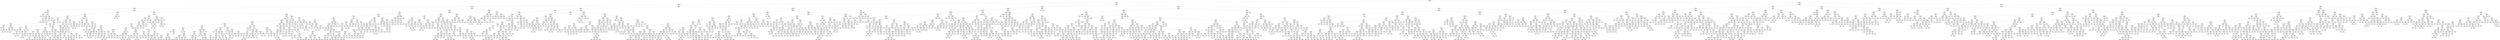 digraph Tree {
node [shape=box, style="rounded", color="black", fontname=helvetica] ;
edge [fontname=helvetica] ;
0 [label="sqft <= 0.3\nmse = 154807.7\nsamples = 3222\nvalue = 1471.9"] ;
1 [label="ld_1.0 <= -0.1\nmse = 91796.0\nsamples = 2236\nvalue = 1316.6"] ;
0 -> 1 [labeldistance=2.5, labelangle=45, headlabel="True"] ;
2 [label="number bedrooms <= -0.2\nmse = 47695.0\nsamples = 1204\nvalue = 1144.6"] ;
1 -> 2 ;
3 [label="sqft <= -0.7\nmse = 27844.8\nsamples = 694\nvalue = 1042.4"] ;
2 -> 3 ;
4 [label="pTwenties <= -1.4\nmse = 15749.7\nsamples = 423\nvalue = 993.2"] ;
3 -> 4 ;
5 [label="ty_1.0 <= -0.8\nmse = 25810.1\nsamples = 12\nvalue = 1184.7"] ;
4 -> 5 ;
6 [label="mse = 0.0\nsamples = 1\nvalue = 1450.0"] ;
5 -> 6 ;
7 [label="sqft <= -1.1\nmse = 16422.6\nsamples = 11\nvalue = 1140.4"] ;
5 -> 7 ;
8 [label="pk_4.0 <= 0.4\nmse = 900.0\nsamples = 2\nvalue = 965.0"] ;
7 -> 8 ;
9 [label="mse = 0.0\nsamples = 1\nvalue = 935.0"] ;
8 -> 9 ;
10 [label="mse = 0.0\nsamples = 1\nvalue = 995.0"] ;
8 -> 10 ;
11 [label="sqft <= -0.9\nmse = 9550.4\nsamples = 9\nvalue = 1190.6"] ;
7 -> 11 ;
12 [label="postdateint <= -1.3\nmse = 1104.0\nsamples = 6\nvalue = 1257.6"] ;
11 -> 12 ;
13 [label="mse = 0.0\nsamples = 1\nvalue = 1250.0"] ;
12 -> 13 ;
14 [label="postdateint <= -0.4\nmse = 1905.0\nsamples = 5\nvalue = 1263.6"] ;
12 -> 14 ;
15 [label="postdateint <= -0.9\nmse = 2340.7\nsamples = 4\nvalue = 1260.8"] ;
14 -> 15 ;
16 [label="mse = 1369.0\nsamples = 2\nvalue = 1259.0"] ;
15 -> 16 ;
17 [label="mse = 3306.2\nsamples = 2\nvalue = 1262.5"] ;
15 -> 17 ;
18 [label="mse = 0.0\nsamples = 1\nvalue = 1275.0"] ;
14 -> 18 ;
19 [label="sqft <= -0.9\nmse = 2140.0\nsamples = 3\nvalue = 1070.0"] ;
11 -> 19 ;
20 [label="postdateint <= -1.3\nmse = 756.2\nsamples = 2\nvalue = 1122.5"] ;
19 -> 20 ;
21 [label="mse = 0.0\nsamples = 1\nvalue = 1150.0"] ;
20 -> 21 ;
22 [label="mse = 0.0\nsamples = 1\nvalue = 1095.0"] ;
20 -> 22 ;
23 [label="mse = 0.0\nsamples = 1\nvalue = 1035.0"] ;
19 -> 23 ;
24 [label="sqft <= -1.1\nmse = 14242.8\nsamples = 411\nvalue = 987.2"] ;
4 -> 24 ;
25 [label="pYouths <= 2.1\nmse = 11461.8\nsamples = 137\nvalue = 943.6"] ;
24 -> 25 ;
26 [label="pSixtyPlus <= 0.7\nmse = 10522.1\nsamples = 134\nvalue = 949.3"] ;
25 -> 26 ;
27 [label="ty_2.0 <= 2.0\nmse = 9899.6\nsamples = 118\nvalue = 962.1"] ;
26 -> 27 ;
28 [label="ld_5.0 <= 5.6\nmse = 7117.1\nsamples = 105\nvalue = 971.9"] ;
27 -> 28 ;
29 [label="pForties <= -0.6\nmse = 6715.0\nsamples = 103\nvalue = 974.4"] ;
28 -> 29 ;
30 [label="pk_7.0 <= 7.6\nmse = 6209.1\nsamples = 16\nvalue = 1009.9"] ;
29 -> 30 ;
31 [label="postdateint <= -0.3\nmse = 4476.9\nsamples = 15\nvalue = 994.4"] ;
30 -> 31 ;
32 [label="pThirties <= -1.3\nmse = 327.8\nsamples = 5\nvalue = 935.0"] ;
31 -> 32 ;
33 [label="mse = 0.0\nsamples = 2\nvalue = 950.0"] ;
32 -> 33 ;
34 [label="pk_4.0 <= 0.4\nmse = 104.7\nsamples = 3\nvalue = 916.2"] ;
32 -> 34 ;
35 [label="mse = 0.0\nsamples = 1\nvalue = 900.0"] ;
34 -> 35 ;
36 [label="sqft <= -1.2\nmse = 22.2\nsamples = 2\nvalue = 921.7"] ;
34 -> 36 ;
37 [label="mse = 0.0\nsamples = 1\nvalue = 915.0"] ;
36 -> 37 ;
38 [label="mse = 0.0\nsamples = 1\nvalue = 925.0"] ;
36 -> 38 ;
39 [label="postdateint <= 1.2\nmse = 3907.8\nsamples = 10\nvalue = 1024.1"] ;
31 -> 39 ;
40 [label="pk_5.0 <= 1.5\nmse = 3034.1\nsamples = 8\nvalue = 1043.4"] ;
39 -> 40 ;
41 [label="mse = 0.0\nsamples = 2\nvalue = 1050.0"] ;
40 -> 41 ;
42 [label="postdateint <= 0.2\nmse = 3846.6\nsamples = 6\nvalue = 1041.6"] ;
40 -> 42 ;
43 [label="mse = 4121.2\nsamples = 5\nvalue = 1044.8"] ;
42 -> 43 ;
44 [label="mse = 0.0\nsamples = 1\nvalue = 1010.0"] ;
42 -> 44 ;
45 [label="sqft <= -1.5\nmse = 1054.7\nsamples = 2\nvalue = 956.2"] ;
39 -> 45 ;
46 [label="mse = 0.0\nsamples = 1\nvalue = 975.0"] ;
45 -> 46 ;
47 [label="mse = 0.0\nsamples = 1\nvalue = 900.0"] ;
45 -> 47 ;
48 [label="mse = 0.0\nsamples = 1\nvalue = 1150.0"] ;
30 -> 48 ;
49 [label="sqft <= -1.4\nmse = 6479.3\nsamples = 87\nvalue = 966.3"] ;
29 -> 49 ;
50 [label="sqft <= -1.5\nmse = 4547.2\nsamples = 14\nvalue = 896.7"] ;
49 -> 50 ;
51 [label="sqft <= -1.6\nmse = 2979.2\nsamples = 13\nvalue = 906.8"] ;
50 -> 51 ;
52 [label="postdateint <= -0.3\nmse = 2221.5\nsamples = 6\nvalue = 869.4"] ;
51 -> 52 ;
53 [label="mse = 0.0\nsamples = 1\nvalue = 940.0"] ;
52 -> 53 ;
54 [label="postdateint <= 1.2\nmse = 745.1\nsamples = 5\nvalue = 845.8"] ;
52 -> 54 ;
55 [label="pForties <= -0.4\nmse = 190.0\nsamples = 4\nvalue = 835.0"] ;
54 -> 55 ;
56 [label="mse = 0.0\nsamples = 1\nvalue = 860.0"] ;
55 -> 56 ;
57 [label="pForties <= -0.3\nmse = 42.2\nsamples = 3\nvalue = 828.8"] ;
55 -> 57 ;
58 [label="mse = 0.0\nsamples = 2\nvalue = 825.0"] ;
57 -> 58 ;
59 [label="mse = 0.0\nsamples = 1\nvalue = 840.0"] ;
57 -> 59 ;
60 [label="mse = 0.0\nsamples = 1\nvalue = 900.0"] ;
54 -> 60 ;
61 [label="pThirties <= 0.6\nmse = 1305.6\nsamples = 7\nvalue = 940.0"] ;
51 -> 61 ;
62 [label="pYouths <= -0.8\nmse = 568.8\nsamples = 6\nvalue = 930.0"] ;
61 -> 62 ;
63 [label="postdateint <= 0.1\nmse = 22.2\nsamples = 2\nvalue = 901.7"] ;
62 -> 63 ;
64 [label="mse = 0.0\nsamples = 1\nvalue = 895.0"] ;
63 -> 64 ;
65 [label="mse = 0.0\nsamples = 1\nvalue = 905.0"] ;
63 -> 65 ;
66 [label="pForties <= 0.5\nmse = 126.0\nsamples = 4\nvalue = 947.0"] ;
62 -> 66 ;
67 [label="sqft <= -1.5\nmse = 56.2\nsamples = 3\nvalue = 942.5"] ;
66 -> 67 ;
68 [label="pThirties <= -0.1\nmse = 5.6\nsamples = 2\nvalue = 946.7"] ;
67 -> 68 ;
69 [label="mse = 0.0\nsamples = 1\nvalue = 950.0"] ;
68 -> 69 ;
70 [label="mse = 0.0\nsamples = 1\nvalue = 945.0"] ;
68 -> 70 ;
71 [label="mse = 0.0\nsamples = 1\nvalue = 930.0"] ;
67 -> 71 ;
72 [label="mse = 0.0\nsamples = 1\nvalue = 965.0"] ;
66 -> 72 ;
73 [label="mse = 0.0\nsamples = 1\nvalue = 1020.0"] ;
61 -> 73 ;
74 [label="mse = 0.0\nsamples = 1\nvalue = 725.0"] ;
50 -> 74 ;
75 [label="sqft <= -1.3\nmse = 5903.0\nsamples = 73\nvalue = 977.2"] ;
49 -> 75 ;
76 [label="pFifties <= 0.0\nmse = 4820.2\nsamples = 33\nvalue = 997.6"] ;
75 -> 76 ;
77 [label="postdateint <= 0.8\nmse = 4377.0\nsamples = 25\nvalue = 983.2"] ;
76 -> 77 ;
78 [label="postdateint <= -0.9\nmse = 3988.8\nsamples = 20\nvalue = 972.0"] ;
77 -> 78 ;
79 [label="pSixtyPlus <= -0.1\nmse = 1003.6\nsamples = 3\nvalue = 1014.3"] ;
78 -> 79 ;
80 [label="pSixtyPlus <= -0.9\nmse = 9.0\nsamples = 2\nvalue = 992.0"] ;
79 -> 80 ;
81 [label="mse = 0.0\nsamples = 1\nvalue = 995.0"] ;
80 -> 81 ;
82 [label="mse = 0.0\nsamples = 1\nvalue = 989.0"] ;
80 -> 82 ;
83 [label="mse = 0.0\nsamples = 1\nvalue = 1059.0"] ;
79 -> 83 ;
84 [label="postdateint <= -0.2\nmse = 4164.8\nsamples = 17\nvalue = 962.6"] ;
78 -> 84 ;
85 [label="pForties <= -0.4\nmse = 4862.6\nsamples = 9\nvalue = 945.5"] ;
84 -> 85 ;
86 [label="mse = 0.0\nsamples = 2\nvalue = 895.0"] ;
85 -> 86 ;
87 [label="postdateint <= -0.3\nmse = 5328.2\nsamples = 7\nvalue = 960.6"] ;
85 -> 87 ;
88 [label="sqft <= -1.4\nmse = 5520.1\nsamples = 4\nvalue = 996.8"] ;
87 -> 88 ;
89 [label="mse = 4673.0\nsamples = 3\nvalue = 978.8"] ;
88 -> 89 ;
90 [label="mse = 0.0\nsamples = 1\nvalue = 1087.0"] ;
88 -> 90 ;
91 [label="pk_5.0 <= 1.5\nmse = 117.2\nsamples = 3\nvalue = 906.2"] ;
87 -> 91 ;
92 [label="mse = 156.2\nsamples = 2\nvalue = 912.5"] ;
91 -> 92 ;
93 [label="mse = 0.0\nsamples = 1\nvalue = 900.0"] ;
91 -> 93 ;
94 [label="postdateint <= -0.2\nmse = 2993.5\nsamples = 8\nvalue = 978.4"] ;
84 -> 94 ;
95 [label="pFifties <= -0.7\nmse = 1893.6\nsamples = 5\nvalue = 1011.1"] ;
94 -> 95 ;
96 [label="mse = 0.0\nsamples = 1\nvalue = 929.0"] ;
95 -> 96 ;
97 [label="sqft <= -1.4\nmse = 897.1\nsamples = 4\nvalue = 1024.8"] ;
95 -> 97 ;
98 [label="mse = 0.0\nsamples = 1\nvalue = 995.0"] ;
97 -> 98 ;
99 [label="mse = 678.2\nsamples = 3\nvalue = 1039.8"] ;
97 -> 99 ;
100 [label="pTwenties <= 1.0\nmse = 1953.1\nsamples = 3\nvalue = 945.7"] ;
94 -> 100 ;
101 [label="pk_4.0 <= 0.4\nmse = 42.2\nsamples = 2\nvalue = 983.8"] ;
100 -> 101 ;
102 [label="mse = 0.0\nsamples = 1\nvalue = 980.0"] ;
101 -> 102 ;
103 [label="mse = 0.0\nsamples = 1\nvalue = 995.0"] ;
101 -> 103 ;
104 [label="mse = 0.0\nsamples = 1\nvalue = 895.0"] ;
100 -> 104 ;
105 [label="postdateint <= 1.6\nmse = 3646.0\nsamples = 5\nvalue = 1024.3"] ;
77 -> 105 ;
106 [label="postdateint <= 1.2\nmse = 156.2\nsamples = 2\nvalue = 1087.5"] ;
105 -> 106 ;
107 [label="mse = 0.0\nsamples = 1\nvalue = 1100.0"] ;
106 -> 107 ;
108 [label="mse = 0.0\nsamples = 1\nvalue = 1075.0"] ;
106 -> 108 ;
109 [label="postdateint <= 1.8\nmse = 692.2\nsamples = 3\nvalue = 973.8"] ;
105 -> 109 ;
110 [label="pk_2.0 <= 0.0\nmse = 121.0\nsamples = 2\nvalue = 986.0"] ;
109 -> 110 ;
111 [label="mse = 0.0\nsamples = 1\nvalue = 975.0"] ;
110 -> 111 ;
112 [label="mse = 0.0\nsamples = 1\nvalue = 997.0"] ;
110 -> 112 ;
113 [label="mse = 0.0\nsamples = 1\nvalue = 925.0"] ;
109 -> 113 ;
114 [label="pFifties <= 0.3\nmse = 3399.6\nsamples = 8\nvalue = 1044.3"] ;
76 -> 114 ;
115 [label="sqft <= -1.3\nmse = 1225.0\nsamples = 2\nvalue = 1115.0"] ;
114 -> 115 ;
116 [label="mse = 0.0\nsamples = 1\nvalue = 1150.0"] ;
115 -> 116 ;
117 [label="mse = 0.0\nsamples = 1\nvalue = 1080.0"] ;
115 -> 117 ;
118 [label="medianIncome <= 1.5\nmse = 1157.9\nsamples = 6\nvalue = 1012.9"] ;
114 -> 118 ;
119 [label="sqft <= -1.4\nmse = 101.0\nsamples = 4\nvalue = 983.2"] ;
118 -> 119 ;
120 [label="mse = 0.0\nsamples = 2\nvalue = 975.0"] ;
119 -> 120 ;
121 [label="pFifties <= 0.5\nmse = 0.2\nsamples = 2\nvalue = 995.5"] ;
119 -> 121 ;
122 [label="mse = 0.0\nsamples = 1\nvalue = 996.0"] ;
121 -> 122 ;
123 [label="mse = 0.0\nsamples = 1\nvalue = 995.0"] ;
121 -> 123 ;
124 [label="mse = 0.0\nsamples = 2\nvalue = 1050.0"] ;
118 -> 124 ;
125 [label="pk_2.0 <= 0.0\nmse = 6164.9\nsamples = 40\nvalue = 958.6"] ;
75 -> 125 ;
126 [label="sqft <= -1.1\nmse = 4385.8\nsamples = 38\nvalue = 953.2"] ;
125 -> 126 ;
127 [label="sqft <= -1.2\nmse = 3425.2\nsamples = 36\nvalue = 949.3"] ;
126 -> 127 ;
128 [label="sqft <= -1.2\nmse = 4103.5\nsamples = 27\nvalue = 961.4"] ;
127 -> 128 ;
129 [label="postdateint <= -0.2\nmse = 3694.4\nsamples = 21\nvalue = 945.8"] ;
128 -> 129 ;
130 [label="pk_5.0 <= 1.5\nmse = 2423.3\nsamples = 15\nvalue = 960.4"] ;
129 -> 130 ;
131 [label="pYouths <= -0.1\nmse = 1214.6\nsamples = 13\nvalue = 948.8"] ;
130 -> 131 ;
132 [label="mse = 1018.7\nsamples = 9\nvalue = 958.3"] ;
131 -> 132 ;
133 [label="mse = 366.8\nsamples = 4\nvalue = 913.5"] ;
131 -> 133 ;
134 [label="medianIncome <= 0.0\nmse = 625.0\nsamples = 2\nvalue = 1070.0"] ;
130 -> 134 ;
135 [label="mse = 0.0\nsamples = 1\nvalue = 1095.0"] ;
134 -> 135 ;
136 [label="mse = 0.0\nsamples = 1\nvalue = 1045.0"] ;
134 -> 136 ;
137 [label="pYouths <= -0.1\nmse = 5006.2\nsamples = 6\nvalue = 907.5"] ;
129 -> 137 ;
138 [label="postdateint <= 0.2\nmse = 1671.4\nsamples = 5\nvalue = 930.0"] ;
137 -> 138 ;
139 [label="mse = 4.7\nsamples = 2\nvalue = 896.2"] ;
138 -> 139 ;
140 [label="mse = 350.0\nsamples = 3\nvalue = 975.0"] ;
138 -> 140 ;
141 [label="mse = 0.0\nsamples = 1\nvalue = 750.0"] ;
137 -> 141 ;
142 [label="pThirties <= -0.7\nmse = 2854.2\nsamples = 6\nvalue = 1002.5"] ;
128 -> 142 ;
143 [label="pk_5.0 <= 1.5\nmse = 3.6\nsamples = 2\nvalue = 927.7"] ;
142 -> 143 ;
144 [label="mse = 0.0\nsamples = 1\nvalue = 925.0"] ;
143 -> 144 ;
145 [label="mse = 0.0\nsamples = 1\nvalue = 929.0"] ;
143 -> 145 ;
146 [label="postdateint <= 0.2\nmse = 1039.2\nsamples = 4\nvalue = 1030.5"] ;
142 -> 146 ;
147 [label="sqft <= -1.2\nmse = 5.6\nsamples = 2\nvalue = 1048.3"] ;
146 -> 147 ;
148 [label="mse = 0.0\nsamples = 1\nvalue = 1050.0"] ;
147 -> 148 ;
149 [label="mse = 0.0\nsamples = 1\nvalue = 1045.0"] ;
147 -> 149 ;
150 [label="pYouths <= -0.4\nmse = 324.0\nsamples = 2\nvalue = 977.0"] ;
146 -> 150 ;
151 [label="mse = 0.0\nsamples = 1\nvalue = 959.0"] ;
150 -> 151 ;
152 [label="mse = 0.0\nsamples = 1\nvalue = 995.0"] ;
150 -> 152 ;
153 [label="sqft <= -1.2\nmse = 450.7\nsamples = 9\nvalue = 919.1"] ;
127 -> 153 ;
154 [label="pTwenties <= 1.0\nmse = 189.0\nsamples = 6\nvalue = 906.0"] ;
153 -> 154 ;
155 [label="mse = 0.0\nsamples = 3\nvalue = 895.0"] ;
154 -> 155 ;
156 [label="pk_4.0 <= 0.4\nmse = 18.8\nsamples = 3\nvalue = 922.5"] ;
154 -> 156 ;
157 [label="mse = 0.0\nsamples = 2\nvalue = 920.0"] ;
156 -> 157 ;
158 [label="mse = 0.0\nsamples = 1\nvalue = 930.0"] ;
156 -> 158 ;
159 [label="sqft <= -1.1\nmse = 128.5\nsamples = 3\nvalue = 940.8"] ;
153 -> 159 ;
160 [label="mse = 0.0\nsamples = 1\nvalue = 930.0"] ;
159 -> 160 ;
161 [label="postdateint <= 0.1\nmse = 22.2\nsamples = 2\nvalue = 951.7"] ;
159 -> 161 ;
162 [label="mse = 0.0\nsamples = 1\nvalue = 955.0"] ;
161 -> 162 ;
163 [label="mse = 0.0\nsamples = 1\nvalue = 945.0"] ;
161 -> 163 ;
164 [label="sqft <= -1.1\nmse = 18906.2\nsamples = 2\nvalue = 1062.5"] ;
126 -> 164 ;
165 [label="mse = 0.0\nsamples = 1\nvalue = 1200.0"] ;
164 -> 165 ;
166 [label="mse = 0.0\nsamples = 1\nvalue = 925.0"] ;
164 -> 166 ;
167 [label="pThirties <= 0.3\nmse = 32761.0\nsamples = 2\nvalue = 1114.0"] ;
125 -> 167 ;
168 [label="mse = 0.0\nsamples = 1\nvalue = 1295.0"] ;
167 -> 168 ;
169 [label="mse = 0.0\nsamples = 1\nvalue = 933.0"] ;
167 -> 169 ;
170 [label="pSixtyPlus <= -0.7\nmse = 625.0\nsamples = 2\nvalue = 775.0"] ;
28 -> 170 ;
171 [label="mse = 0.0\nsamples = 1\nvalue = 800.0"] ;
170 -> 171 ;
172 [label="mse = 0.0\nsamples = 1\nvalue = 750.0"] ;
170 -> 172 ;
173 [label="medianIncome <= -0.9\nmse = 26389.3\nsamples = 13\nvalue = 871.9"] ;
27 -> 173 ;
174 [label="postdateint <= -0.8\nmse = 28379.7\nsamples = 6\nvalue = 983.8"] ;
173 -> 174 ;
175 [label="mse = 0.0\nsamples = 2\nvalue = 840.0"] ;
174 -> 175 ;
176 [label="postdateint <= 1.2\nmse = 15431.2\nsamples = 4\nvalue = 1127.5"] ;
174 -> 176 ;
177 [label="pSixtyPlus <= -0.1\nmse = 6572.2\nsamples = 3\nvalue = 1186.7"] ;
176 -> 177 ;
178 [label="pk_5.0 <= 1.5\nmse = 1056.2\nsamples = 2\nvalue = 1132.5"] ;
177 -> 178 ;
179 [label="mse = 0.0\nsamples = 1\nvalue = 1100.0"] ;
178 -> 179 ;
180 [label="mse = 0.0\nsamples = 1\nvalue = 1165.0"] ;
178 -> 180 ;
181 [label="mse = 0.0\nsamples = 1\nvalue = 1295.0"] ;
177 -> 181 ;
182 [label="mse = 0.0\nsamples = 1\nvalue = 950.0"] ;
176 -> 182 ;
183 [label="sqft <= -1.5\nmse = 6796.2\nsamples = 7\nvalue = 782.5"] ;
173 -> 183 ;
184 [label="sqft <= -1.6\nmse = 225.0\nsamples = 2\nvalue = 715.0"] ;
183 -> 184 ;
185 [label="mse = 0.0\nsamples = 1\nvalue = 730.0"] ;
184 -> 185 ;
186 [label="mse = 0.0\nsamples = 1\nvalue = 700.0"] ;
184 -> 186 ;
187 [label="pThirties <= 0.6\nmse = 6114.6\nsamples = 5\nvalue = 827.5"] ;
183 -> 187 ;
188 [label="postdateint <= -0.8\nmse = 1666.7\nsamples = 3\nvalue = 900.0"] ;
187 -> 188 ;
189 [label="mse = 0.0\nsamples = 1\nvalue = 950.0"] ;
188 -> 189 ;
190 [label="pForties <= -0.1\nmse = 625.0\nsamples = 2\nvalue = 875.0"] ;
188 -> 190 ;
191 [label="mse = 0.0\nsamples = 1\nvalue = 900.0"] ;
190 -> 191 ;
192 [label="mse = 0.0\nsamples = 1\nvalue = 850.0"] ;
190 -> 192 ;
193 [label="sqft <= -1.2\nmse = 50.0\nsamples = 2\nvalue = 755.0"] ;
187 -> 193 ;
194 [label="mse = 0.0\nsamples = 1\nvalue = 745.0"] ;
193 -> 194 ;
195 [label="mse = 0.0\nsamples = 1\nvalue = 760.0"] ;
193 -> 195 ;
196 [label="postdateint <= 2.1\nmse = 6130.4\nsamples = 16\nvalue = 862.7"] ;
26 -> 196 ;
197 [label="pYouths <= 0.3\nmse = 5220.7\nsamples = 15\nvalue = 852.5"] ;
196 -> 197 ;
198 [label="sqft <= -1.6\nmse = 3750.0\nsamples = 3\nvalue = 700.0"] ;
197 -> 198 ;
199 [label="mse = 0.0\nsamples = 1\nvalue = 800.0"] ;
198 -> 199 ;
200 [label="pThirties <= -0.9\nmse = 555.6\nsamples = 2\nvalue = 666.7"] ;
198 -> 200 ;
201 [label="mse = 0.0\nsamples = 1\nvalue = 700.0"] ;
200 -> 201 ;
202 [label="mse = 0.0\nsamples = 1\nvalue = 650.0"] ;
200 -> 202 ;
203 [label="postdateint <= 0.2\nmse = 226.0\nsamples = 12\nvalue = 881.6"] ;
197 -> 203 ;
204 [label="sqft <= -1.5\nmse = 137.0\nsamples = 5\nvalue = 892.0"] ;
203 -> 204 ;
205 [label="postdateint <= -0.8\nmse = 169.0\nsamples = 2\nvalue = 872.0"] ;
204 -> 205 ;
206 [label="mse = 0.0\nsamples = 1\nvalue = 859.0"] ;
205 -> 206 ;
207 [label="mse = 0.0\nsamples = 1\nvalue = 885.0"] ;
205 -> 207 ;
208 [label="postdateint <= -0.4\nmse = 4.0\nsamples = 3\nvalue = 897.0"] ;
204 -> 208 ;
209 [label="mse = 0.0\nsamples = 2\nvalue = 899.0"] ;
208 -> 209 ;
210 [label="mse = 0.0\nsamples = 1\nvalue = 895.0"] ;
208 -> 210 ;
211 [label="postdateint <= 1.7\nmse = 118.1\nsamples = 7\nvalue = 872.1"] ;
203 -> 211 ;
212 [label="postdateint <= 1.2\nmse = 71.2\nsamples = 6\nvalue = 874.4"] ;
211 -> 212 ;
213 [label="postdateint <= 0.7\nmse = 26.8\nsamples = 5\nvalue = 872.1"] ;
212 -> 213 ;
214 [label="ld_4.0 <= 1.5\nmse = 2.2\nsamples = 4\nvalue = 875.7"] ;
213 -> 214 ;
215 [label="mse = 0.0\nsamples = 3\nvalue = 875.0"] ;
214 -> 215 ;
216 [label="mse = 0.0\nsamples = 1\nvalue = 879.0"] ;
214 -> 216 ;
217 [label="mse = 0.0\nsamples = 1\nvalue = 865.0"] ;
213 -> 217 ;
218 [label="mse = 0.0\nsamples = 1\nvalue = 895.0"] ;
212 -> 218 ;
219 [label="mse = 0.0\nsamples = 1\nvalue = 849.0"] ;
211 -> 219 ;
220 [label="mse = 0.0\nsamples = 1\nvalue = 990.0"] ;
196 -> 220 ;
221 [label="sqft <= -1.4\nmse = 3097.2\nsamples = 3\nvalue = 743.3"] ;
25 -> 221 ;
222 [label="pFifties <= -0.8\nmse = 900.0\nsamples = 2\nvalue = 765.0"] ;
221 -> 222 ;
223 [label="mse = 0.0\nsamples = 1\nvalue = 750.0"] ;
222 -> 223 ;
224 [label="mse = 0.0\nsamples = 1\nvalue = 825.0"] ;
222 -> 224 ;
225 [label="mse = 0.0\nsamples = 1\nvalue = 635.0"] ;
221 -> 225 ;
226 [label="pYouths <= -0.0\nmse = 14228.4\nsamples = 274\nvalue = 1008.1"] ;
24 -> 226 ;
227 [label="sqft <= -0.8\nmse = 11360.9\nsamples = 100\nvalue = 1039.6"] ;
226 -> 227 ;
228 [label="pForties <= 0.7\nmse = 10577.3\nsamples = 88\nvalue = 1029.7"] ;
227 -> 228 ;
229 [label="pSixtyPlus <= 2.2\nmse = 9054.1\nsamples = 85\nvalue = 1021.8"] ;
228 -> 229 ;
230 [label="pYouths <= -0.1\nmse = 8136.3\nsamples = 84\nvalue = 1018.1"] ;
229 -> 230 ;
231 [label="sqft <= -0.9\nmse = 7219.0\nsamples = 81\nvalue = 1013.7"] ;
230 -> 231 ;
232 [label="sqft <= -1.1\nmse = 6744.8\nsamples = 77\nvalue = 1019.4"] ;
231 -> 232 ;
233 [label="medianIncome <= -0.6\nmse = 5218.8\nsamples = 17\nvalue = 975.0"] ;
232 -> 233 ;
234 [label="postdateint <= -0.9\nmse = 3273.4\nsamples = 10\nvalue = 943.2"] ;
233 -> 234 ;
235 [label="postdateint <= -1.4\nmse = 5625.0\nsamples = 2\nvalue = 1025.0"] ;
234 -> 235 ;
236 [label="mse = 0.0\nsamples = 1\nvalue = 950.0"] ;
235 -> 236 ;
237 [label="mse = 0.0\nsamples = 1\nvalue = 1100.0"] ;
235 -> 237 ;
238 [label="ty_2.0 <= 2.0\nmse = 1949.6\nsamples = 8\nvalue = 932.3"] ;
234 -> 238 ;
239 [label="ld_3.0 <= 0.3\nmse = 754.3\nsamples = 6\nvalue = 953.9"] ;
238 -> 239 ;
240 [label="postdateint <= 0.1\nmse = 117.2\nsamples = 2\nvalue = 931.2"] ;
239 -> 240 ;
241 [label="mse = 0.0\nsamples = 1\nvalue = 950.0"] ;
240 -> 241 ;
242 [label="mse = 0.0\nsamples = 1\nvalue = 925.0"] ;
240 -> 242 ;
243 [label="postdateint <= 1.2\nmse = 526.0\nsamples = 4\nvalue = 972.0"] ;
239 -> 243 ;
244 [label="pThirties <= 0.6\nmse = 337.5\nsamples = 3\nvalue = 980.0"] ;
243 -> 244 ;
245 [label="mse = 450.0\nsamples = 2\nvalue = 980.0"] ;
244 -> 245 ;
246 [label="mse = 0.0\nsamples = 1\nvalue = 980.0"] ;
244 -> 246 ;
247 [label="mse = 0.0\nsamples = 1\nvalue = 940.0"] ;
243 -> 247 ;
248 [label="pThirties <= 0.6\nmse = 2000.0\nsamples = 2\nvalue = 900.0"] ;
238 -> 248 ;
249 [label="mse = 0.0\nsamples = 1\nvalue = 800.0"] ;
248 -> 249 ;
250 [label="mse = 0.0\nsamples = 1\nvalue = 920.0"] ;
248 -> 250 ;
251 [label="postdateint <= -0.3\nmse = 4984.0\nsamples = 7\nvalue = 1011.0"] ;
233 -> 251 ;
252 [label="postdateint <= -0.8\nmse = 726.0\nsamples = 2\nvalue = 928.0"] ;
251 -> 252 ;
253 [label="mse = 0.0\nsamples = 1\nvalue = 895.0"] ;
252 -> 253 ;
254 [label="mse = 0.0\nsamples = 1\nvalue = 950.0"] ;
252 -> 254 ;
255 [label="pk_2.0 <= 0.0\nmse = 1946.2\nsamples = 5\nvalue = 1052.5"] ;
251 -> 255 ;
256 [label="pTwenties <= -0.4\nmse = 1106.2\nsamples = 4\nvalue = 1062.8"] ;
255 -> 256 ;
257 [label="postdateint <= 0.2\nmse = 1536.0\nsamples = 2\nvalue = 1077.0"] ;
256 -> 257 ;
258 [label="mse = 0.0\nsamples = 1\nvalue = 1045.0"] ;
257 -> 258 ;
259 [label="mse = 0.0\nsamples = 1\nvalue = 1125.0"] ;
257 -> 259 ;
260 [label="mse = 0.0\nsamples = 2\nvalue = 1045.0"] ;
256 -> 260 ;
261 [label="mse = 0.0\nsamples = 1\nvalue = 960.0"] ;
255 -> 261 ;
262 [label="sqft <= -0.9\nmse = 6435.2\nsamples = 60\nvalue = 1032.7"] ;
232 -> 262 ;
263 [label="sqft <= -1.0\nmse = 5665.5\nsamples = 25\nvalue = 1064.6"] ;
262 -> 263 ;
264 [label="postdateint <= -0.3\nmse = 2818.9\nsamples = 18\nvalue = 1044.5"] ;
263 -> 264 ;
265 [label="postdateint <= -0.3\nmse = 3406.2\nsamples = 9\nvalue = 1012.5"] ;
264 -> 265 ;
266 [label="pYouths <= -0.2\nmse = 1986.1\nsamples = 8\nvalue = 1023.5"] ;
265 -> 266 ;
267 [label="postdateint <= -0.9\nmse = 486.0\nsamples = 3\nvalue = 977.0"] ;
266 -> 267 ;
268 [label="mse = 0.0\nsamples = 1\nvalue = 950.0"] ;
267 -> 268 ;
269 [label="mse = 0.0\nsamples = 2\nvalue = 995.0"] ;
267 -> 269 ;
270 [label="ty_1.0 <= -0.8\nmse = 731.2\nsamples = 5\nvalue = 1052.5"] ;
266 -> 270 ;
271 [label="mse = 0.0\nsamples = 1\nvalue = 1095.0"] ;
270 -> 271 ;
272 [label="sqft <= -1.0\nmse = 172.2\nsamples = 4\nvalue = 1038.3"] ;
270 -> 272 ;
273 [label="mse = 0.0\nsamples = 1\nvalue = 1020.0"] ;
272 -> 273 ;
274 [label="mse = 6.2\nsamples = 3\nvalue = 1047.5"] ;
272 -> 274 ;
275 [label="mse = 0.0\nsamples = 1\nvalue = 870.0"] ;
265 -> 275 ;
276 [label="postdateint <= 0.7\nmse = 625.0\nsamples = 9\nvalue = 1072.5"] ;
264 -> 276 ;
277 [label="postdateint <= 0.2\nmse = 36.8\nsamples = 6\nvalue = 1088.6"] ;
276 -> 277 ;
278 [label="sqft <= -1.0\nmse = 6.2\nsamples = 2\nvalue = 1082.5"] ;
277 -> 278 ;
279 [label="mse = 0.0\nsamples = 1\nvalue = 1080.0"] ;
278 -> 279 ;
280 [label="mse = 0.0\nsamples = 1\nvalue = 1085.0"] ;
278 -> 280 ;
281 [label="sqft <= -1.0\nmse = 20.4\nsamples = 4\nvalue = 1092.1"] ;
277 -> 281 ;
282 [label="mse = 0.0\nsamples = 3\nvalue = 1095.0"] ;
281 -> 282 ;
283 [label="mse = 0.0\nsamples = 1\nvalue = 1085.0"] ;
281 -> 283 ;
284 [label="pSixtyPlus <= -0.4\nmse = 86.0\nsamples = 3\nvalue = 1037.0"] ;
276 -> 284 ;
285 [label="mse = 0.0\nsamples = 1\nvalue = 1055.0"] ;
284 -> 285 ;
286 [label="pThirties <= 0.2\nmse = 6.2\nsamples = 2\nvalue = 1032.5"] ;
284 -> 286 ;
287 [label="mse = 0.0\nsamples = 1\nvalue = 1035.0"] ;
286 -> 287 ;
288 [label="mse = 0.0\nsamples = 1\nvalue = 1030.0"] ;
286 -> 288 ;
289 [label="ld_4.0 <= 1.5\nmse = 9369.2\nsamples = 7\nvalue = 1124.8"] ;
263 -> 289 ;
290 [label="pk_5.0 <= 1.5\nmse = 4171.3\nsamples = 6\nvalue = 1149.8"] ;
289 -> 290 ;
291 [label="pk_4.0 <= 0.4\nmse = 1790.2\nsamples = 4\nvalue = 1116.3"] ;
290 -> 291 ;
292 [label="mse = 0.0\nsamples = 1\nvalue = 1029.0"] ;
291 -> 292 ;
293 [label="postdateint <= 0.3\nmse = 317.8\nsamples = 3\nvalue = 1133.8"] ;
291 -> 293 ;
294 [label="pThirties <= 0.6\nmse = 18.8\nsamples = 2\nvalue = 1142.5"] ;
293 -> 294 ;
295 [label="mse = 0.0\nsamples = 1\nvalue = 1150.0"] ;
294 -> 295 ;
296 [label="mse = 0.0\nsamples = 1\nvalue = 1140.0"] ;
294 -> 296 ;
297 [label="mse = 0.0\nsamples = 1\nvalue = 1099.0"] ;
293 -> 297 ;
298 [label="postdateint <= 1.2\nmse = 2222.2\nsamples = 2\nvalue = 1216.7"] ;
290 -> 298 ;
299 [label="mse = 0.0\nsamples = 1\nvalue = 1250.0"] ;
298 -> 299 ;
300 [label="mse = 0.0\nsamples = 1\nvalue = 1150.0"] ;
298 -> 300 ;
301 [label="mse = 0.0\nsamples = 1\nvalue = 900.0"] ;
289 -> 301 ;
302 [label="pk_5.0 <= 1.5\nmse = 5924.9\nsamples = 35\nvalue = 1013.6"] ;
262 -> 302 ;
303 [label="postdateint <= -0.2\nmse = 5250.6\nsamples = 28\nvalue = 1026.4"] ;
302 -> 303 ;
304 [label="postdateint <= -0.3\nmse = 4986.0\nsamples = 13\nvalue = 1050.5"] ;
303 -> 304 ;
305 [label="pThirties <= 0.6\nmse = 3416.3\nsamples = 10\nvalue = 1027.3"] ;
304 -> 305 ;
306 [label="pk_2.0 <= 0.0\nmse = 1964.0\nsamples = 5\nvalue = 1066.0"] ;
305 -> 306 ;
307 [label="ld_3.0 <= 0.3\nmse = 1388.9\nsamples = 3\nvalue = 1078.3"] ;
306 -> 307 ;
308 [label="mse = 0.0\nsamples = 1\nvalue = 1095.0"] ;
307 -> 308 ;
309 [label="mse = 1875.0\nsamples = 2\nvalue = 1070.0"] ;
307 -> 309 ;
310 [label="mse = 2256.2\nsamples = 2\nvalue = 1047.5"] ;
306 -> 310 ;
311 [label="pTwenties <= 0.8\nmse = 2135.4\nsamples = 5\nvalue = 992.1"] ;
305 -> 311 ;
312 [label="mse = 0.0\nsamples = 1\nvalue = 925.0"] ;
311 -> 312 ;
313 [label="postdateint <= -0.3\nmse = 1387.3\nsamples = 4\nvalue = 1007.0"] ;
311 -> 313 ;
314 [label="mse = 371.6\nsamples = 3\nvalue = 1024.7"] ;
313 -> 314 ;
315 [label="mse = 0.0\nsamples = 1\nvalue = 945.0"] ;
313 -> 315 ;
316 [label="ty_2.0 <= 2.0\nmse = 2005.6\nsamples = 3\nvalue = 1131.7"] ;
304 -> 316 ;
317 [label="mse = 0.0\nsamples = 2\nvalue = 1100.0"] ;
316 -> 317 ;
318 [label="mse = 0.0\nsamples = 1\nvalue = 1195.0"] ;
316 -> 318 ;
319 [label="pk_4.0 <= 0.4\nmse = 4352.6\nsamples = 15\nvalue = 1002.3"] ;
303 -> 319 ;
320 [label="postdateint <= 1.1\nmse = 5208.3\nsamples = 3\nvalue = 970.0"] ;
319 -> 320 ;
321 [label="mse = 0.0\nsamples = 1\nvalue = 920.0"] ;
320 -> 321 ;
322 [label="postdateint <= 2.0\nmse = 625.0\nsamples = 2\nvalue = 1070.0"] ;
320 -> 322 ;
323 [label="mse = 0.0\nsamples = 1\nvalue = 1095.0"] ;
322 -> 323 ;
324 [label="mse = 0.0\nsamples = 1\nvalue = 1045.0"] ;
322 -> 324 ;
325 [label="ty_1.0 <= -0.8\nmse = 3725.9\nsamples = 12\nvalue = 1011.5"] ;
319 -> 325 ;
326 [label="postdateint <= 0.6\nmse = 4218.8\nsamples = 2\nvalue = 1087.5"] ;
325 -> 326 ;
327 [label="mse = 0.0\nsamples = 1\nvalue = 1200.0"] ;
326 -> 327 ;
328 [label="mse = 0.0\nsamples = 1\nvalue = 1050.0"] ;
326 -> 328 ;
329 [label="postdateint <= 0.5\nmse = 1930.0\nsamples = 10\nvalue = 993.6"] ;
325 -> 329 ;
330 [label="postdateint <= 0.2\nmse = 3906.2\nsamples = 2\nvalue = 962.5"] ;
329 -> 330 ;
331 [label="mse = 0.0\nsamples = 1\nvalue = 1025.0"] ;
330 -> 331 ;
332 [label="mse = 0.0\nsamples = 1\nvalue = 900.0"] ;
330 -> 332 ;
333 [label="pTwenties <= 1.0\nmse = 933.1\nsamples = 8\nvalue = 1003.2"] ;
329 -> 333 ;
334 [label="mse = 812.7\nsamples = 7\nvalue = 999.2"] ;
333 -> 334 ;
335 [label="mse = 0.0\nsamples = 1\nvalue = 1050.0"] ;
333 -> 335 ;
336 [label="medianIncome <= -0.9\nmse = 5257.1\nsamples = 7\nvalue = 960.8"] ;
302 -> 336 ;
337 [label="mse = 0.0\nsamples = 3\nvalue = 850.0"] ;
336 -> 337 ;
338 [label="sqft <= -0.9\nmse = 2049.0\nsamples = 4\nvalue = 994.0"] ;
336 -> 338 ;
339 [label="pForties <= -0.1\nmse = 222.2\nsamples = 3\nvalue = 1008.3"] ;
338 -> 339 ;
340 [label="mse = 0.0\nsamples = 1\nvalue = 995.0"] ;
339 -> 340 ;
341 [label="mse = 0.0\nsamples = 2\nvalue = 1025.0"] ;
339 -> 341 ;
342 [label="mse = 0.0\nsamples = 1\nvalue = 865.0"] ;
338 -> 342 ;
343 [label="pSixtyPlus <= -0.4\nmse = 3192.0\nsamples = 4\nvalue = 900.6"] ;
231 -> 343 ;
344 [label="postdateint <= 0.1\nmse = 16.0\nsamples = 2\nvalue = 868.0"] ;
343 -> 344 ;
345 [label="mse = 0.0\nsamples = 1\nvalue = 860.0"] ;
344 -> 345 ;
346 [label="mse = 0.0\nsamples = 1\nvalue = 870.0"] ;
344 -> 346 ;
347 [label="pForties <= 0.1\nmse = 1849.0\nsamples = 2\nvalue = 982.0"] ;
343 -> 347 ;
348 [label="mse = 0.0\nsamples = 1\nvalue = 1025.0"] ;
347 -> 348 ;
349 [label="mse = 0.0\nsamples = 1\nvalue = 939.0"] ;
347 -> 349 ;
350 [label="postdateint <= 1.2\nmse = 15664.5\nsamples = 3\nvalue = 1177.0"] ;
230 -> 350 ;
351 [label="postdateint <= 0.7\nmse = 3481.0\nsamples = 2\nvalue = 1059.0"] ;
350 -> 351 ;
352 [label="mse = 0.0\nsamples = 1\nvalue = 1118.0"] ;
351 -> 352 ;
353 [label="mse = 0.0\nsamples = 1\nvalue = 1000.0"] ;
351 -> 353 ;
354 [label="mse = 0.0\nsamples = 1\nvalue = 1295.0"] ;
350 -> 354 ;
355 [label="mse = 0.0\nsamples = 1\nvalue = 1299.0"] ;
229 -> 355 ;
356 [label="pk_2.0 <= 0.0\nmse = 17080.2\nsamples = 3\nvalue = 1164.4"] ;
228 -> 356 ;
357 [label="mse = 0.0\nsamples = 1\nvalue = 1000.0"] ;
356 -> 357 ;
358 [label="ty_2.0 <= 2.0\nmse = 5338.9\nsamples = 2\nvalue = 1246.7"] ;
356 -> 358 ;
359 [label="mse = 0.0\nsamples = 1\nvalue = 1195.0"] ;
358 -> 359 ;
360 [label="mse = 0.0\nsamples = 1\nvalue = 1350.0"] ;
358 -> 360 ;
361 [label="pk_5.0 <= 1.5\nmse = 9733.8\nsamples = 12\nvalue = 1127.7"] ;
227 -> 361 ;
362 [label="postdateint <= -0.3\nmse = 5134.1\nsamples = 10\nvalue = 1159.9"] ;
361 -> 362 ;
363 [label="postdateint <= -0.3\nmse = 4185.6\nsamples = 5\nvalue = 1107.7"] ;
362 -> 363 ;
364 [label="pThirties <= 0.5\nmse = 3678.5\nsamples = 4\nvalue = 1120.8"] ;
363 -> 364 ;
365 [label="mse = 0.0\nsamples = 1\nvalue = 1240.0"] ;
364 -> 365 ;
366 [label="pk_4.0 <= 0.4\nmse = 1006.0\nsamples = 3\nvalue = 1097.0"] ;
364 -> 366 ;
367 [label="pForties <= -0.3\nmse = 379.7\nsamples = 2\nvalue = 1083.8"] ;
366 -> 367 ;
368 [label="mse = 0.0\nsamples = 1\nvalue = 1050.0"] ;
367 -> 368 ;
369 [label="mse = 0.0\nsamples = 1\nvalue = 1095.0"] ;
367 -> 369 ;
370 [label="mse = 0.0\nsamples = 1\nvalue = 1150.0"] ;
366 -> 370 ;
371 [label="mse = 0.0\nsamples = 1\nvalue = 1029.0"] ;
363 -> 371 ;
372 [label="postdateint <= 0.2\nmse = 1490.2\nsamples = 5\nvalue = 1205.6"] ;
362 -> 372 ;
373 [label="mse = 2222.2\nsamples = 2\nvalue = 1231.7"] ;
372 -> 373 ;
374 [label="pTwenties <= -0.4\nmse = 400.0\nsamples = 3\nvalue = 1190.0"] ;
372 -> 374 ;
375 [label="postdateint <= 1.2\nmse = 555.6\nsamples = 2\nvalue = 1183.3"] ;
374 -> 375 ;
376 [label="mse = 0.0\nsamples = 1\nvalue = 1200.0"] ;
375 -> 376 ;
377 [label="mse = 0.0\nsamples = 1\nvalue = 1150.0"] ;
375 -> 377 ;
378 [label="mse = 0.0\nsamples = 1\nvalue = 1200.0"] ;
374 -> 378 ;
379 [label="medianIncome <= -0.8\nmse = 1605.6\nsamples = 2\nvalue = 966.7"] ;
361 -> 379 ;
380 [label="mse = 0.0\nsamples = 1\nvalue = 910.0"] ;
379 -> 380 ;
381 [label="mse = 0.0\nsamples = 1\nvalue = 995.0"] ;
379 -> 381 ;
382 [label="pYouths <= 1.9\nmse = 15032.5\nsamples = 174\nvalue = 987.3"] ;
226 -> 382 ;
383 [label="ld_2.0 <= 10.2\nmse = 14842.5\nsamples = 163\nvalue = 993.7"] ;
382 -> 383 ;
384 [label="ty_4.0 <= 1.7\nmse = 14569.3\nsamples = 162\nvalue = 996.0"] ;
383 -> 384 ;
385 [label="pk_3.0 <= 1.3\nmse = 9954.6\nsamples = 156\nvalue = 989.8"] ;
384 -> 385 ;
386 [label="postdateint <= 0.7\nmse = 8793.3\nsamples = 136\nvalue = 980.5"] ;
385 -> 386 ;
387 [label="postdateint <= -0.3\nmse = 8417.3\nsamples = 102\nvalue = 991.5"] ;
386 -> 387 ;
388 [label="pFifties <= -0.1\nmse = 5603.2\nsamples = 60\nvalue = 967.3"] ;
387 -> 388 ;
389 [label="pk_2.0 <= 0.0\nmse = 6044.8\nsamples = 13\nvalue = 1016.0"] ;
388 -> 389 ;
390 [label="ld_3.0 <= 0.3\nmse = 2809.8\nsamples = 11\nvalue = 1041.5"] ;
389 -> 390 ;
391 [label="mse = 0.0\nsamples = 1\nvalue = 1095.0"] ;
390 -> 391 ;
392 [label="pThirties <= 0.7\nmse = 2700.0\nsamples = 10\nvalue = 1031.5"] ;
390 -> 392 ;
393 [label="sqft <= -1.0\nmse = 2804.5\nsamples = 9\nvalue = 1037.4"] ;
392 -> 393 ;
394 [label="pFifties <= -1.9\nmse = 3067.2\nsamples = 5\nvalue = 1021.2"] ;
393 -> 394 ;
395 [label="mse = 0.0\nsamples = 1\nvalue = 925.0"] ;
394 -> 395 ;
396 [label="postdateint <= -0.9\nmse = 1992.9\nsamples = 4\nvalue = 1035.0"] ;
394 -> 396 ;
397 [label="mse = 2013.9\nsamples = 3\nvalue = 1041.7"] ;
396 -> 397 ;
398 [label="mse = 0.0\nsamples = 1\nvalue = 995.0"] ;
396 -> 398 ;
399 [label="postdateint <= -0.4\nmse = 1640.0\nsamples = 4\nvalue = 1059.0"] ;
393 -> 399 ;
400 [label="pYouths <= 1.6\nmse = 396.8\nsamples = 2\nvalue = 1033.5"] ;
399 -> 400 ;
401 [label="mse = 0.0\nsamples = 1\nvalue = 999.0"] ;
400 -> 401 ;
402 [label="mse = 0.0\nsamples = 1\nvalue = 1045.0"] ;
400 -> 402 ;
403 [label="postdateint <= -0.3\nmse = 225.0\nsamples = 2\nvalue = 1110.0"] ;
399 -> 403 ;
404 [label="mse = 0.0\nsamples = 1\nvalue = 1095.0"] ;
403 -> 404 ;
405 [label="mse = 0.0\nsamples = 1\nvalue = 1125.0"] ;
403 -> 405 ;
406 [label="mse = 0.0\nsamples = 1\nvalue = 990.0"] ;
392 -> 406 ;
407 [label="pSixtyPlus <= -0.8\nmse = 3675.0\nsamples = 2\nvalue = 895.0"] ;
389 -> 407 ;
408 [label="mse = 0.0\nsamples = 1\nvalue = 860.0"] ;
407 -> 408 ;
409 [label="mse = 0.0\nsamples = 1\nvalue = 1000.0"] ;
407 -> 409 ;
410 [label="pThirties <= 0.1\nmse = 4496.3\nsamples = 47\nvalue = 952.1"] ;
388 -> 410 ;
411 [label="postdateint <= -0.3\nmse = 4043.9\nsamples = 45\nvalue = 958.3"] ;
410 -> 411 ;
412 [label="pThirties <= -0.5\nmse = 3516.8\nsamples = 32\nvalue = 969.2"] ;
411 -> 412 ;
413 [label="medianIncome <= -0.1\nmse = 3354.2\nsamples = 18\nvalue = 945.6"] ;
412 -> 413 ;
414 [label="medianIncome <= -0.3\nmse = 1997.2\nsamples = 6\nvalue = 904.5"] ;
413 -> 414 ;
415 [label="pThirties <= -0.6\nmse = 738.9\nsamples = 5\nvalue = 916.7"] ;
414 -> 415 ;
416 [label="mse = 109.0\nsamples = 4\nvalue = 925.6"] ;
415 -> 416 ;
417 [label="mse = 0.0\nsamples = 1\nvalue = 845.0"] ;
415 -> 417 ;
418 [label="mse = 0.0\nsamples = 1\nvalue = 795.0"] ;
414 -> 418 ;
419 [label="postdateint <= -1.2\nmse = 2571.9\nsamples = 12\nvalue = 969.8"] ;
413 -> 419 ;
420 [label="postdateint <= -1.4\nmse = 1408.2\nsamples = 7\nvalue = 932.4"] ;
419 -> 420 ;
421 [label="mse = 0.0\nsamples = 1\nvalue = 850.0"] ;
420 -> 421 ;
422 [label="mse = 501.6\nsamples = 6\nvalue = 944.1"] ;
420 -> 422 ;
423 [label="pForties <= 1.1\nmse = 1251.7\nsamples = 5\nvalue = 1003.1"] ;
419 -> 423 ;
424 [label="mse = 368.8\nsamples = 4\nvalue = 1019.7"] ;
423 -> 424 ;
425 [label="mse = 0.0\nsamples = 1\nvalue = 945.0"] ;
423 -> 425 ;
426 [label="postdateint <= -0.4\nmse = 2374.2\nsamples = 14\nvalue = 995.7"] ;
412 -> 426 ;
427 [label="postdateint <= -0.8\nmse = 2179.6\nsamples = 13\nvalue = 989.8"] ;
426 -> 427 ;
428 [label="sqft <= -0.7\nmse = 1558.0\nsamples = 11\nvalue = 999.6"] ;
427 -> 428 ;
429 [label="mse = 613.4\nsamples = 9\nvalue = 986.6"] ;
428 -> 429 ;
430 [label="mse = 826.9\nsamples = 2\nvalue = 1069.3"] ;
428 -> 430 ;
431 [label="postdateint <= -0.4\nmse = 1643.6\nsamples = 2\nvalue = 927.7"] ;
427 -> 431 ;
432 [label="mse = 0.0\nsamples = 1\nvalue = 899.0"] ;
431 -> 432 ;
433 [label="mse = 0.0\nsamples = 1\nvalue = 985.0"] ;
431 -> 433 ;
434 [label="mse = 0.0\nsamples = 1\nvalue = 1060.0"] ;
426 -> 434 ;
435 [label="pYouths <= 0.4\nmse = 4285.8\nsamples = 13\nvalue = 929.1"] ;
411 -> 435 ;
436 [label="postdateint <= -0.3\nmse = 26.9\nsamples = 2\nvalue = 1034.3"] ;
435 -> 436 ;
437 [label="mse = 0.0\nsamples = 1\nvalue = 1038.0"] ;
436 -> 437 ;
438 [label="mse = 0.0\nsamples = 1\nvalue = 1027.0"] ;
436 -> 438 ;
439 [label="pFifties <= 0.3\nmse = 2616.5\nsamples = 11\nvalue = 909.3"] ;
435 -> 439 ;
440 [label="postdateint <= -0.3\nmse = 2612.9\nsamples = 7\nvalue = 923.7"] ;
439 -> 440 ;
441 [label="sqft <= -0.8\nmse = 300.0\nsamples = 2\nvalue = 875.0"] ;
440 -> 441 ;
442 [label="mse = 0.0\nsamples = 1\nvalue = 905.0"] ;
441 -> 442 ;
443 [label="mse = 0.0\nsamples = 1\nvalue = 865.0"] ;
441 -> 443 ;
444 [label="sqft <= -0.8\nmse = 1993.0\nsamples = 5\nvalue = 948.0"] ;
440 -> 444 ;
445 [label="mse = 1728.0\nsamples = 3\nvalue = 971.0"] ;
444 -> 445 ;
446 [label="mse = 1200.0\nsamples = 2\nvalue = 925.0"] ;
444 -> 446 ;
447 [label="sqft <= -0.8\nmse = 154.7\nsamples = 4\nvalue = 866.2"] ;
439 -> 447 ;
448 [label="ld_4.0 <= 1.5\nmse = 88.9\nsamples = 3\nvalue = 871.7"] ;
447 -> 448 ;
449 [label="mse = 0.0\nsamples = 1\nvalue = 885.0"] ;
448 -> 449 ;
450 [label="mse = 0.0\nsamples = 2\nvalue = 865.0"] ;
448 -> 450 ;
451 [label="mse = 0.0\nsamples = 1\nvalue = 850.0"] ;
447 -> 451 ;
452 [label="postdateint <= -0.8\nmse = 4.7\nsamples = 2\nvalue = 843.8"] ;
410 -> 452 ;
453 [label="mse = 0.0\nsamples = 1\nvalue = 845.0"] ;
452 -> 453 ;
454 [label="mse = 0.0\nsamples = 1\nvalue = 840.0"] ;
452 -> 454 ;
455 [label="pSixtyPlus <= 0.9\nmse = 10459.1\nsamples = 42\nvalue = 1029.5"] ;
387 -> 455 ;
456 [label="postdateint <= -0.2\nmse = 8383.4\nsamples = 30\nvalue = 1001.9"] ;
455 -> 456 ;
457 [label="pThirties <= 0.2\nmse = 2888.0\nsamples = 2\nvalue = 1157.0"] ;
456 -> 457 ;
458 [label="mse = 0.0\nsamples = 1\nvalue = 1195.0"] ;
457 -> 458 ;
459 [label="mse = 0.0\nsamples = 1\nvalue = 1081.0"] ;
457 -> 459 ;
460 [label="pk_2.0 <= 0.0\nmse = 6814.1\nsamples = 28\nvalue = 990.0"] ;
456 -> 460 ;
461 [label="ty_2.0 <= 2.0\nmse = 4374.0\nsamples = 23\nvalue = 1012.6"] ;
460 -> 461 ;
462 [label="pTwenties <= 1.8\nmse = 3373.6\nsamples = 22\nvalue = 1006.5"] ;
461 -> 462 ;
463 [label="postdateint <= 0.6\nmse = 2616.2\nsamples = 21\nvalue = 1011.9"] ;
462 -> 463 ;
464 [label="pTwenties <= -0.2\nmse = 2495.1\nsamples = 19\nvalue = 1007.6"] ;
463 -> 464 ;
465 [label="mse = 1836.1\nsamples = 13\nvalue = 1016.4"] ;
464 -> 465 ;
466 [label="mse = 3572.2\nsamples = 6\nvalue = 976.7"] ;
464 -> 466 ;
467 [label="postdateint <= 0.7\nmse = 625.0\nsamples = 2\nvalue = 1070.0"] ;
463 -> 467 ;
468 [label="mse = 0.0\nsamples = 1\nvalue = 1095.0"] ;
467 -> 468 ;
469 [label="mse = 0.0\nsamples = 1\nvalue = 1045.0"] ;
467 -> 469 ;
470 [label="mse = 0.0\nsamples = 1\nvalue = 850.0"] ;
462 -> 470 ;
471 [label="mse = 0.0\nsamples = 1\nvalue = 1195.0"] ;
461 -> 471 ;
472 [label="pForties <= 0.6\nmse = 6637.5\nsamples = 5\nvalue = 902.5"] ;
460 -> 472 ;
473 [label="sqft <= -0.8\nmse = 3788.8\nsamples = 4\nvalue = 924.3"] ;
472 -> 473 ;
474 [label="postdateint <= 0.2\nmse = 2214.0\nsamples = 3\nvalue = 954.0"] ;
473 -> 474 ;
475 [label="mse = 0.0\nsamples = 1\nvalue = 900.0"] ;
474 -> 475 ;
476 [label="pFifties <= 0.1\nmse = 450.0\nsamples = 2\nvalue = 990.0"] ;
474 -> 476 ;
477 [label="mse = 0.0\nsamples = 1\nvalue = 975.0"] ;
476 -> 477 ;
478 [label="mse = 0.0\nsamples = 1\nvalue = 1020.0"] ;
476 -> 478 ;
479 [label="mse = 0.0\nsamples = 1\nvalue = 850.0"] ;
473 -> 479 ;
480 [label="mse = 0.0\nsamples = 1\nvalue = 750.0"] ;
472 -> 480 ;
481 [label="pTwenties <= -0.9\nmse = 9880.6\nsamples = 12\nvalue = 1087.3"] ;
455 -> 481 ;
482 [label="pYouths <= 0.4\nmse = 4275.0\nsamples = 3\nvalue = 950.0"] ;
481 -> 482 ;
483 [label="mse = 0.0\nsamples = 1\nvalue = 1015.0"] ;
482 -> 483 ;
484 [label="pFifties <= 1.6\nmse = 100.0\nsamples = 2\nvalue = 885.0"] ;
482 -> 484 ;
485 [label="mse = 0.0\nsamples = 1\nvalue = 875.0"] ;
484 -> 485 ;
486 [label="mse = 0.0\nsamples = 1\nvalue = 895.0"] ;
484 -> 486 ;
487 [label="medianIncome <= 0.2\nmse = 5391.0\nsamples = 9\nvalue = 1121.6"] ;
481 -> 487 ;
488 [label="sqft <= -1.0\nmse = 4109.2\nsamples = 5\nvalue = 1086.6"] ;
487 -> 488 ;
489 [label="mse = 0.0\nsamples = 2\nvalue = 1149.0"] ;
488 -> 489 ;
490 [label="medianIncome <= -0.1\nmse = 431.0\nsamples = 3\nvalue = 1024.2"] ;
488 -> 490 ;
491 [label="postdateint <= 0.2\nmse = 88.9\nsamples = 2\nvalue = 1008.3"] ;
490 -> 491 ;
492 [label="mse = 0.0\nsamples = 1\nvalue = 1015.0"] ;
491 -> 492 ;
493 [label="mse = 0.0\nsamples = 1\nvalue = 995.0"] ;
491 -> 493 ;
494 [label="mse = 0.0\nsamples = 1\nvalue = 1048.0"] ;
490 -> 494 ;
495 [label="postdateint <= 0.6\nmse = 2075.0\nsamples = 4\nvalue = 1180.0"] ;
487 -> 495 ;
496 [label="pk_4.0 <= 0.4\nmse = 1250.0\nsamples = 2\nvalue = 1145.0"] ;
495 -> 496 ;
497 [label="mse = 0.0\nsamples = 1\nvalue = 1170.0"] ;
496 -> 497 ;
498 [label="mse = 0.0\nsamples = 1\nvalue = 1095.0"] ;
496 -> 498 ;
499 [label="pThirties <= -0.5\nmse = 450.0\nsamples = 2\nvalue = 1215.0"] ;
495 -> 499 ;
500 [label="mse = 0.0\nsamples = 1\nvalue = 1245.0"] ;
499 -> 500 ;
501 [label="mse = 0.0\nsamples = 1\nvalue = 1200.0"] ;
499 -> 501 ;
502 [label="postdateint <= 0.7\nmse = 8432.9\nsamples = 34\nvalue = 946.8"] ;
386 -> 502 ;
503 [label="sqft <= -0.9\nmse = 942.9\nsamples = 4\nvalue = 815.0"] ;
502 -> 503 ;
504 [label="mse = 0.0\nsamples = 2\nvalue = 785.0"] ;
503 -> 504 ;
505 [label="ld_3.0 <= 0.3\nmse = 468.8\nsamples = 2\nvalue = 837.5"] ;
503 -> 505 ;
506 [label="mse = 0.0\nsamples = 1\nvalue = 875.0"] ;
505 -> 506 ;
507 [label="mse = 0.0\nsamples = 1\nvalue = 825.0"] ;
505 -> 507 ;
508 [label="pYouths <= 0.5\nmse = 6477.8\nsamples = 30\nvalue = 967.2"] ;
502 -> 508 ;
509 [label="sqft <= -0.8\nmse = 7160.4\nsamples = 16\nvalue = 995.8"] ;
508 -> 509 ;
510 [label="postdateint <= 1.6\nmse = 4047.5\nsamples = 10\nvalue = 1028.5"] ;
509 -> 510 ;
511 [label="ty_1.0 <= -0.8\nmse = 1286.9\nsamples = 6\nvalue = 1005.4"] ;
510 -> 511 ;
512 [label="mse = 0.0\nsamples = 1\nvalue = 1050.0"] ;
511 -> 512 ;
513 [label="postdateint <= 1.2\nmse = 439.6\nsamples = 5\nvalue = 983.1"] ;
511 -> 513 ;
514 [label="pYouths <= 0.2\nmse = 20.0\nsamples = 3\nvalue = 995.0"] ;
513 -> 514 ;
515 [label="pk_4.0 <= 0.4\nmse = 3.0\nsamples = 2\nvalue = 998.0"] ;
514 -> 515 ;
516 [label="mse = 0.0\nsamples = 1\nvalue = 995.0"] ;
515 -> 516 ;
517 [label="mse = 0.0\nsamples = 1\nvalue = 999.0"] ;
515 -> 517 ;
518 [label="mse = 0.0\nsamples = 1\nvalue = 989.0"] ;
514 -> 518 ;
519 [label="pk_4.0 <= 0.4\nmse = 6.2\nsamples = 2\nvalue = 947.5"] ;
513 -> 519 ;
520 [label="mse = 0.0\nsamples = 1\nvalue = 950.0"] ;
519 -> 520 ;
521 [label="mse = 0.0\nsamples = 1\nvalue = 945.0"] ;
519 -> 521 ;
522 [label="sqft <= -1.0\nmse = 6314.0\nsamples = 4\nvalue = 1084.0"] ;
510 -> 522 ;
523 [label="mse = 0.0\nsamples = 1\nvalue = 945.0"] ;
522 -> 523 ;
524 [label="pk_4.0 <= 0.4\nmse = 1854.7\nsamples = 3\nvalue = 1118.8"] ;
522 -> 524 ;
525 [label="medianIncome <= -0.1\nmse = 306.2\nsamples = 2\nvalue = 1077.5"] ;
524 -> 525 ;
526 [label="mse = 0.0\nsamples = 1\nvalue = 1095.0"] ;
525 -> 526 ;
527 [label="mse = 0.0\nsamples = 1\nvalue = 1060.0"] ;
525 -> 527 ;
528 [label="mse = 0.0\nsamples = 1\nvalue = 1160.0"] ;
524 -> 528 ;
529 [label="sqft <= -0.8\nmse = 7539.8\nsamples = 6\nvalue = 940.2"] ;
509 -> 529 ;
530 [label="postdateint <= 1.2\nmse = 196.0\nsamples = 3\nvalue = 867.0"] ;
529 -> 530 ;
531 [label="mse = 0.0\nsamples = 1\nvalue = 895.0"] ;
530 -> 531 ;
532 [label="mse = 0.0\nsamples = 2\nvalue = 860.0"] ;
530 -> 532 ;
533 [label="pThirties <= -0.6\nmse = 4167.0\nsamples = 3\nvalue = 1013.4"] ;
529 -> 533 ;
534 [label="mse = 0.0\nsamples = 1\nvalue = 1135.0"] ;
533 -> 534 ;
535 [label="pYouths <= 0.3\nmse = 588.0\nsamples = 2\nvalue = 983.0"] ;
533 -> 535 ;
536 [label="mse = 0.0\nsamples = 1\nvalue = 969.0"] ;
535 -> 536 ;
537 [label="mse = 0.0\nsamples = 1\nvalue = 1025.0"] ;
535 -> 537 ;
538 [label="pSixtyPlus <= 1.0\nmse = 2393.0\nsamples = 14\nvalue = 924.4"] ;
508 -> 538 ;
539 [label="medianIncome <= -0.6\nmse = 1043.9\nsamples = 11\nvalue = 945.6"] ;
538 -> 539 ;
540 [label="pFifties <= 0.1\nmse = 90.2\nsamples = 2\nvalue = 899.5"] ;
539 -> 540 ;
541 [label="mse = 0.0\nsamples = 1\nvalue = 890.0"] ;
540 -> 541 ;
542 [label="mse = 0.0\nsamples = 1\nvalue = 909.0"] ;
540 -> 542 ;
543 [label="pk_4.0 <= 0.4\nmse = 788.9\nsamples = 9\nvalue = 953.3"] ;
539 -> 543 ;
544 [label="pSixtyPlus <= 0.0\nmse = 156.2\nsamples = 2\nvalue = 912.5"] ;
543 -> 544 ;
545 [label="mse = 0.0\nsamples = 1\nvalue = 925.0"] ;
544 -> 545 ;
546 [label="mse = 0.0\nsamples = 1\nvalue = 900.0"] ;
544 -> 546 ;
547 [label="postdateint <= 0.7\nmse = 515.2\nsamples = 7\nvalue = 961.5"] ;
543 -> 547 ;
548 [label="mse = 0.0\nsamples = 1\nvalue = 925.0"] ;
547 -> 548 ;
549 [label="pSixtyPlus <= -0.5\nmse = 227.7\nsamples = 6\nvalue = 970.6"] ;
547 -> 549 ;
550 [label="mse = 0.0\nsamples = 1\nvalue = 1000.0"] ;
549 -> 550 ;
551 [label="pForties <= 0.6\nmse = 119.4\nsamples = 5\nvalue = 966.4"] ;
549 -> 551 ;
552 [label="mse = 0.0\nsamples = 2\nvalue = 975.0"] ;
551 -> 552 ;
553 [label="mse = 112.5\nsamples = 3\nvalue = 960.0"] ;
551 -> 553 ;
554 [label="mse = 0.0\nsamples = 3\nvalue = 850.0"] ;
538 -> 554 ;
555 [label="pThirties <= -0.5\nmse = 13320.5\nsamples = 20\nvalue = 1047.3"] ;
385 -> 555 ;
556 [label="medianIncome <= -0.9\nmse = 10287.6\nsamples = 10\nvalue = 1164.9"] ;
555 -> 556 ;
557 [label="mse = 0.0\nsamples = 1\nvalue = 1450.0"] ;
556 -> 557 ;
558 [label="postdateint <= -0.3\nmse = 3162.7\nsamples = 9\nvalue = 1139.0"] ;
556 -> 558 ;
559 [label="medianIncome <= 0.6\nmse = 1590.2\nsamples = 7\nvalue = 1159.3"] ;
558 -> 559 ;
560 [label="pForties <= 0.1\nmse = 376.5\nsamples = 5\nvalue = 1178.6"] ;
559 -> 560 ;
561 [label="postdateint <= -1.4\nmse = 50.0\nsamples = 2\nvalue = 1195.0"] ;
560 -> 561 ;
562 [label="mse = 0.0\nsamples = 1\nvalue = 1205.0"] ;
561 -> 562 ;
563 [label="mse = 0.0\nsamples = 1\nvalue = 1190.0"] ;
561 -> 563 ;
564 [label="postdateint <= -1.3\nmse = 267.2\nsamples = 3\nvalue = 1166.2"] ;
560 -> 564 ;
565 [label="mse = 0.0\nsamples = 1\nvalue = 1140.0"] ;
564 -> 565 ;
566 [label="pTwenties <= -0.9\nmse = 50.0\nsamples = 2\nvalue = 1175.0"] ;
564 -> 566 ;
567 [label="mse = 0.0\nsamples = 1\nvalue = 1180.0"] ;
566 -> 567 ;
568 [label="mse = 0.0\nsamples = 1\nvalue = 1165.0"] ;
566 -> 568 ;
569 [label="pThirties <= -1.6\nmse = 9.0\nsamples = 2\nvalue = 1092.0"] ;
559 -> 569 ;
570 [label="mse = 0.0\nsamples = 1\nvalue = 1089.0"] ;
569 -> 570 ;
571 [label="mse = 0.0\nsamples = 1\nvalue = 1095.0"] ;
569 -> 571 ;
572 [label="pYouths <= 0.5\nmse = 6.2\nsamples = 2\nvalue = 1047.5"] ;
558 -> 572 ;
573 [label="mse = 0.0\nsamples = 1\nvalue = 1050.0"] ;
572 -> 573 ;
574 [label="mse = 0.0\nsamples = 1\nvalue = 1045.0"] ;
572 -> 574 ;
575 [label="medianIncome <= 1.2\nmse = 3306.4\nsamples = 10\nvalue = 983.1"] ;
555 -> 575 ;
576 [label="postdateint <= -0.3\nmse = 1427.9\nsamples = 9\nvalue = 1004.9"] ;
575 -> 576 ;
577 [label="postdateint <= -0.8\nmse = 890.1\nsamples = 6\nvalue = 1024.8"] ;
576 -> 577 ;
578 [label="postdateint <= -1.3\nmse = 469.8\nsamples = 4\nvalue = 1011.4"] ;
577 -> 578 ;
579 [label="postdateint <= -1.4\nmse = 217.3\nsamples = 3\nvalue = 1020.7"] ;
578 -> 579 ;
580 [label="mse = 0.0\nsamples = 1\nvalue = 1055.0"] ;
579 -> 580 ;
581 [label="pYouths <= 0.4\nmse = 25.0\nsamples = 2\nvalue = 1015.0"] ;
579 -> 581 ;
582 [label="mse = 0.0\nsamples = 1\nvalue = 1010.0"] ;
581 -> 582 ;
583 [label="mse = 0.0\nsamples = 1\nvalue = 1020.0"] ;
581 -> 583 ;
584 [label="mse = 0.0\nsamples = 1\nvalue = 979.0"] ;
578 -> 584 ;
585 [label="mse = 0.0\nsamples = 2\nvalue = 1065.0"] ;
577 -> 585 ;
586 [label="postdateint <= -0.2\nmse = 116.7\nsamples = 3\nvalue = 965.0"] ;
576 -> 586 ;
587 [label="mse = 0.0\nsamples = 1\nvalue = 975.0"] ;
586 -> 587 ;
588 [label="postdateint <= 0.7\nmse = 100.0\nsamples = 2\nvalue = 960.0"] ;
586 -> 588 ;
589 [label="mse = 0.0\nsamples = 1\nvalue = 950.0"] ;
588 -> 589 ;
590 [label="mse = 0.0\nsamples = 1\nvalue = 970.0"] ;
588 -> 590 ;
591 [label="mse = 0.0\nsamples = 1\nvalue = 885.0"] ;
575 -> 591 ;
592 [label="pSixtyPlus <= 0.2\nmse = 110000.0\nsamples = 6\nvalue = 1166.7"] ;
384 -> 592 ;
593 [label="pTwenties <= -0.9\nmse = 13400.0\nsamples = 3\nvalue = 890.0"] ;
592 -> 593 ;
594 [label="mse = 0.0\nsamples = 1\nvalue = 750.0"] ;
593 -> 594 ;
595 [label="postdateint <= 0.6\nmse = 555.6\nsamples = 2\nvalue = 983.3"] ;
593 -> 595 ;
596 [label="mse = 0.0\nsamples = 1\nvalue = 1000.0"] ;
595 -> 596 ;
597 [label="mse = 0.0\nsamples = 1\nvalue = 950.0"] ;
595 -> 597 ;
598 [label="pYouths <= 0.6\nmse = 15468.8\nsamples = 3\nvalue = 1512.5"] ;
592 -> 598 ;
599 [label="mse = 0.0\nsamples = 1\nvalue = 1300.0"] ;
598 -> 599 ;
600 [label="postdateint <= 1.2\nmse = 555.6\nsamples = 2\nvalue = 1583.3"] ;
598 -> 600 ;
601 [label="mse = 0.0\nsamples = 1\nvalue = 1600.0"] ;
600 -> 601 ;
602 [label="mse = 0.0\nsamples = 1\nvalue = 1550.0"] ;
600 -> 602 ;
603 [label="mse = 0.0\nsamples = 1\nvalue = 800.0"] ;
383 -> 603 ;
604 [label="sqft <= -1.0\nmse = 5632.7\nsamples = 11\nvalue = 878.0"] ;
382 -> 604 ;
605 [label="pFifties <= -0.8\nmse = 2614.6\nsamples = 3\nvalue = 937.5"] ;
604 -> 605 ;
606 [label="mse = 0.0\nsamples = 1\nvalue = 1050.0"] ;
605 -> 606 ;
607 [label="pFifties <= -0.5\nmse = 100.0\nsamples = 2\nvalue = 915.0"] ;
605 -> 607 ;
608 [label="mse = 0.0\nsamples = 1\nvalue = 920.0"] ;
607 -> 608 ;
609 [label="mse = 0.0\nsamples = 1\nvalue = 895.0"] ;
607 -> 609 ;
610 [label="medianIncome <= -0.6\nmse = 3711.1\nsamples = 8\nvalue = 838.3"] ;
604 -> 610 ;
611 [label="sqft <= -0.9\nmse = 1489.6\nsamples = 5\nvalue = 802.5"] ;
610 -> 611 ;
612 [label="mse = 0.0\nsamples = 1\nvalue = 725.0"] ;
611 -> 612 ;
613 [label="postdateint <= -1.3\nmse = 346.0\nsamples = 4\nvalue = 818.0"] ;
611 -> 613 ;
614 [label="mse = 0.0\nsamples = 1\nvalue = 850.0"] ;
613 -> 614 ;
615 [label="ty_5.0 <= 15.0\nmse = 112.5\nsamples = 3\nvalue = 810.0"] ;
613 -> 615 ;
616 [label="pYouths <= 2.1\nmse = 25.0\nsamples = 2\nvalue = 820.0"] ;
615 -> 616 ;
617 [label="mse = 0.0\nsamples = 1\nvalue = 815.0"] ;
616 -> 617 ;
618 [label="mse = 0.0\nsamples = 1\nvalue = 825.0"] ;
616 -> 618 ;
619 [label="mse = 0.0\nsamples = 1\nvalue = 800.0"] ;
615 -> 619 ;
620 [label="postdateint <= -1.3\nmse = 450.0\nsamples = 3\nvalue = 910.0"] ;
610 -> 620 ;
621 [label="mse = 506.2\nsamples = 2\nvalue = 917.5"] ;
620 -> 621 ;
622 [label="mse = 0.0\nsamples = 1\nvalue = 895.0"] ;
620 -> 622 ;
623 [label="pFifties <= 1.4\nmse = 37103.1\nsamples = 271\nvalue = 1120.4"] ;
3 -> 623 ;
624 [label="pYouths <= 0.4\nmse = 30486.6\nsamples = 253\nvalue = 1104.0"] ;
623 -> 624 ;
625 [label="sqft <= 0.1\nmse = 32400.2\nsamples = 155\nvalue = 1150.2"] ;
624 -> 625 ;
626 [label="pk_2.0 <= 0.0\nmse = 26392.6\nsamples = 144\nvalue = 1134.7"] ;
625 -> 626 ;
627 [label="pFifties <= 0.6\nmse = 22629.1\nsamples = 114\nvalue = 1110.1"] ;
626 -> 627 ;
628 [label="pForties <= -0.7\nmse = 23277.1\nsamples = 95\nvalue = 1130.7"] ;
627 -> 628 ;
629 [label="pk_4.0 <= 0.4\nmse = 9499.0\nsamples = 13\nvalue = 1225.8"] ;
628 -> 629 ;
630 [label="pTwenties <= -0.6\nmse = 400.0\nsamples = 2\nvalue = 1045.0"] ;
629 -> 630 ;
631 [label="mse = 0.0\nsamples = 1\nvalue = 1025.0"] ;
630 -> 631 ;
632 [label="mse = 0.0\nsamples = 1\nvalue = 1065.0"] ;
630 -> 632 ;
633 [label="postdateint <= -0.4\nmse = 6812.4\nsamples = 11\nvalue = 1243.9"] ;
629 -> 633 ;
634 [label="ld_3.0 <= 0.3\nmse = 1351.9\nsamples = 5\nvalue = 1185.4"] ;
633 -> 634 ;
635 [label="sqft <= -0.5\nmse = 273.4\nsamples = 3\nvalue = 1161.2"] ;
634 -> 635 ;
636 [label="mse = 0.0\nsamples = 1\nvalue = 1145.0"] ;
635 -> 636 ;
637 [label="postdateint <= -1.4\nmse = 18.8\nsamples = 2\nvalue = 1177.5"] ;
635 -> 637 ;
638 [label="mse = 0.0\nsamples = 1\nvalue = 1185.0"] ;
637 -> 638 ;
639 [label="mse = 0.0\nsamples = 1\nvalue = 1175.0"] ;
637 -> 639 ;
640 [label="postdateint <= -1.3\nmse = 4.7\nsamples = 2\nvalue = 1233.8"] ;
634 -> 640 ;
641 [label="mse = 0.0\nsamples = 1\nvalue = 1230.0"] ;
640 -> 641 ;
642 [label="mse = 0.0\nsamples = 1\nvalue = 1235.0"] ;
640 -> 642 ;
643 [label="pTwenties <= -0.6\nmse = 2177.0\nsamples = 6\nvalue = 1331.6"] ;
633 -> 643 ;
644 [label="postdateint <= -0.3\nmse = 67.2\nsamples = 4\nvalue = 1286.2"] ;
643 -> 644 ;
645 [label="mse = 0.0\nsamples = 1\nvalue = 1300.0"] ;
644 -> 645 ;
646 [label="postdateint <= 0.2\nmse = 5.6\nsamples = 3\nvalue = 1281.7"] ;
644 -> 646 ;
647 [label="mse = 0.0\nsamples = 1\nvalue = 1285.0"] ;
646 -> 647 ;
648 [label="mse = 0.0\nsamples = 2\nvalue = 1280.0"] ;
646 -> 648 ;
649 [label="postdateint <= -0.4\nmse = 169.0\nsamples = 2\nvalue = 1377.0"] ;
643 -> 649 ;
650 [label="mse = 0.0\nsamples = 1\nvalue = 1364.0"] ;
649 -> 650 ;
651 [label="mse = 0.0\nsamples = 1\nvalue = 1390.0"] ;
649 -> 651 ;
652 [label="pk_3.0 <= 1.3\nmse = 23815.1\nsamples = 82\nvalue = 1114.7"] ;
628 -> 652 ;
653 [label="pk_7.0 <= 7.6\nmse = 22092.0\nsamples = 79\nvalue = 1108.9"] ;
652 -> 653 ;
654 [label="medianIncome <= -0.9\nmse = 21768.5\nsamples = 77\nvalue = 1104.4"] ;
653 -> 654 ;
655 [label="postdateint <= -0.8\nmse = 2418.8\nsamples = 3\nvalue = 957.5"] ;
654 -> 655 ;
656 [label="mse = 0.0\nsamples = 1\nvalue = 880.0"] ;
655 -> 656 ;
657 [label="sqft <= -0.5\nmse = 555.6\nsamples = 2\nvalue = 983.3"] ;
655 -> 657 ;
658 [label="mse = 0.0\nsamples = 1\nvalue = 1000.0"] ;
657 -> 658 ;
659 [label="mse = 0.0\nsamples = 1\nvalue = 950.0"] ;
657 -> 659 ;
660 [label="sqft <= -0.4\nmse = 21670.0\nsamples = 74\nvalue = 1109.3"] ;
654 -> 660 ;
661 [label="sqft <= -0.5\nmse = 26119.6\nsamples = 45\nvalue = 1129.9"] ;
660 -> 661 ;
662 [label="pSixtyPlus <= -0.3\nmse = 22640.8\nsamples = 43\nvalue = 1120.3"] ;
661 -> 662 ;
663 [label="sqft <= -0.6\nmse = 29074.9\nsamples = 27\nvalue = 1086.3"] ;
662 -> 663 ;
664 [label="pThirties <= 0.5\nmse = 3593.0\nsamples = 7\nvalue = 985.5"] ;
663 -> 664 ;
665 [label="postdateint <= 0.2\nmse = 168.8\nsamples = 3\nvalue = 917.5"] ;
664 -> 665 ;
666 [label="mse = 0.0\nsamples = 2\nvalue = 925.0"] ;
665 -> 666 ;
667 [label="mse = 0.0\nsamples = 1\nvalue = 895.0"] ;
665 -> 667 ;
668 [label="postdateint <= -0.3\nmse = 1403.1\nsamples = 4\nvalue = 1024.3"] ;
664 -> 668 ;
669 [label="mse = 0.0\nsamples = 1\nvalue = 1095.0"] ;
668 -> 669 ;
670 [label="postdateint <= 0.6\nmse = 664.6\nsamples = 3\nvalue = 1012.5"] ;
668 -> 670 ;
671 [label="mse = 4.0\nsamples = 2\nvalue = 1024.0"] ;
670 -> 671 ;
672 [label="mse = 0.0\nsamples = 1\nvalue = 955.0"] ;
670 -> 672 ;
673 [label="postdateint <= -0.2\nmse = 33417.1\nsamples = 20\nvalue = 1124.6"] ;
663 -> 673 ;
674 [label="postdateint <= -0.3\nmse = 44749.0\nsamples = 8\nvalue = 1216.4"] ;
673 -> 674 ;
675 [label="ld_3.0 <= 0.3\nmse = 14153.8\nsamples = 6\nvalue = 1133.3"] ;
674 -> 675 ;
676 [label="mse = 7338.9\nsamples = 3\nvalue = 1213.3"] ;
675 -> 676 ;
677 [label="mse = 356.2\nsamples = 3\nvalue = 1013.2"] ;
675 -> 677 ;
678 [label="pFifties <= -0.7\nmse = 47022.2\nsamples = 2\nvalue = 1493.3"] ;
674 -> 678 ;
679 [label="mse = 0.0\nsamples = 1\nvalue = 1340.0"] ;
678 -> 679 ;
680 [label="mse = 0.0\nsamples = 1\nvalue = 1800.0"] ;
678 -> 680 ;
681 [label="postdateint <= 0.6\nmse = 11800.0\nsamples = 12\nvalue = 1050.0"] ;
673 -> 681 ;
682 [label="pk_5.0 <= 1.5\nmse = 11454.3\nsamples = 6\nvalue = 1001.1"] ;
681 -> 682 ;
683 [label="mse = 9800.0\nsamples = 4\nvalue = 955.0"] ;
682 -> 683 ;
684 [label="mse = 2005.6\nsamples = 2\nvalue = 1093.3"] ;
682 -> 684 ;
685 [label="sqft <= -0.5\nmse = 5220.4\nsamples = 6\nvalue = 1112.9"] ;
681 -> 685 ;
686 [label="mse = 4033.3\nsamples = 5\nvalue = 1130.0"] ;
685 -> 686 ;
687 [label="mse = 0.0\nsamples = 1\nvalue = 1010.0"] ;
685 -> 687 ;
688 [label="ld_5.0 <= 5.6\nmse = 11353.2\nsamples = 16\nvalue = 1162.8"] ;
662 -> 688 ;
689 [label="ty_2.0 <= 2.0\nmse = 7337.8\nsamples = 15\nvalue = 1174.5"] ;
688 -> 689 ;
690 [label="pk_5.0 <= 1.5\nmse = 6431.4\nsamples = 14\nvalue = 1187.2"] ;
689 -> 690 ;
691 [label="ty_4.0 <= 1.7\nmse = 5365.6\nsamples = 13\nvalue = 1197.8"] ;
690 -> 691 ;
692 [label="mse = 4870.0\nsamples = 12\nvalue = 1189.3"] ;
691 -> 692 ;
693 [label="mse = 0.0\nsamples = 1\nvalue = 1300.0"] ;
691 -> 693 ;
694 [label="mse = 0.0\nsamples = 1\nvalue = 1050.0"] ;
690 -> 694 ;
695 [label="mse = 0.0\nsamples = 1\nvalue = 1055.0"] ;
689 -> 695 ;
696 [label="mse = 0.0\nsamples = 1\nvalue = 800.0"] ;
688 -> 696 ;
697 [label="pTwenties <= 0.5\nmse = 54450.0\nsamples = 2\nvalue = 1360.0"] ;
661 -> 697 ;
698 [label="mse = 0.0\nsamples = 1\nvalue = 1690.0"] ;
697 -> 698 ;
699 [label="mse = 0.0\nsamples = 1\nvalue = 1195.0"] ;
697 -> 699 ;
700 [label="sqft <= -0.1\nmse = 12374.6\nsamples = 29\nvalue = 1075.0"] ;
660 -> 700 ;
701 [label="pForties <= -0.1\nmse = 8048.1\nsamples = 21\nvalue = 1046.4"] ;
700 -> 701 ;
702 [label="ty_1.0 <= -0.8\nmse = 9338.7\nsamples = 14\nvalue = 1077.8"] ;
701 -> 702 ;
703 [label="pThirties <= 0.6\nmse = 1600.0\nsamples = 2\nvalue = 1120.0"] ;
702 -> 703 ;
704 [label="mse = 0.0\nsamples = 1\nvalue = 1100.0"] ;
703 -> 704 ;
705 [label="mse = 0.0\nsamples = 1\nvalue = 1200.0"] ;
703 -> 705 ;
706 [label="pk_5.0 <= 1.5\nmse = 11124.9\nsamples = 12\nvalue = 1063.7"] ;
702 -> 706 ;
707 [label="sqft <= -0.3\nmse = 13920.4\nsamples = 7\nvalue = 1032.1"] ;
706 -> 707 ;
708 [label="postdateint <= -0.3\nmse = 3672.2\nsamples = 3\nvalue = 931.7"] ;
707 -> 708 ;
709 [label="mse = 506.2\nsamples = 2\nvalue = 972.5"] ;
708 -> 709 ;
710 [label="mse = 0.0\nsamples = 1\nvalue = 850.0"] ;
708 -> 710 ;
711 [label="postdateint <= 0.2\nmse = 8356.2\nsamples = 4\nvalue = 1107.5"] ;
707 -> 711 ;
712 [label="mse = 6006.2\nsamples = 2\nvalue = 1172.5"] ;
711 -> 712 ;
713 [label="mse = 2256.2\nsamples = 2\nvalue = 1042.5"] ;
711 -> 713 ;
714 [label="postdateint <= -0.4\nmse = 7048.4\nsamples = 5\nvalue = 1091.2"] ;
706 -> 714 ;
715 [label="mse = 0.0\nsamples = 1\nvalue = 1030.0"] ;
714 -> 715 ;
716 [label="postdateint <= -0.3\nmse = 7676.0\nsamples = 4\nvalue = 1128.0"] ;
714 -> 716 ;
717 [label="mse = 0.0\nsamples = 1\nvalue = 1225.0"] ;
716 -> 717 ;
718 [label="mse = 2338.9\nsamples = 3\nvalue = 1063.3"] ;
716 -> 718 ;
719 [label="postdateint <= -0.2\nmse = 2230.2\nsamples = 7\nvalue = 998.2"] ;
701 -> 719 ;
720 [label="postdateint <= -0.3\nmse = 486.1\nsamples = 4\nvalue = 1025.9"] ;
719 -> 720 ;
721 [label="ld_4.0 <= 1.5\nmse = 98.0\nsamples = 2\nvalue = 1013.0"] ;
720 -> 721 ;
722 [label="mse = 0.0\nsamples = 1\nvalue = 1020.0"] ;
721 -> 722 ;
723 [label="mse = 0.0\nsamples = 1\nvalue = 999.0"] ;
721 -> 723 ;
724 [label="mse = 555.6\nsamples = 2\nvalue = 1032.3"] ;
720 -> 724 ;
725 [label="pForties <= 0.3\nmse = 560.5\nsamples = 3\nvalue = 936.0"] ;
719 -> 725 ;
726 [label="mse = 0.0\nsamples = 1\nvalue = 895.0"] ;
725 -> 726 ;
727 [label="pForties <= 0.5\nmse = 0.2\nsamples = 2\nvalue = 949.7"] ;
725 -> 727 ;
728 [label="mse = 0.0\nsamples = 1\nvalue = 950.0"] ;
727 -> 728 ;
729 [label="mse = 0.0\nsamples = 1\nvalue = 949.0"] ;
727 -> 729 ;
730 [label="pSixtyPlus <= -0.5\nmse = 15825.5\nsamples = 8\nvalue = 1153.8"] ;
700 -> 730 ;
731 [label="postdateint <= 0.1\nmse = 11517.3\nsamples = 6\nvalue = 1202.2"] ;
730 -> 731 ;
732 [label="pk_5.0 <= 1.5\nmse = 10616.7\nsamples = 3\nvalue = 1315.0"] ;
731 -> 732 ;
733 [label="mse = 0.0\nsamples = 1\nvalue = 1200.0"] ;
732 -> 733 ;
734 [label="pFifties <= -0.7\nmse = 6006.2\nsamples = 2\nvalue = 1372.5"] ;
732 -> 734 ;
735 [label="mse = 0.0\nsamples = 1\nvalue = 1450.0"] ;
734 -> 735 ;
736 [label="mse = 0.0\nsamples = 1\nvalue = 1295.0"] ;
734 -> 736 ;
737 [label="pSixtyPlus <= -1.0\nmse = 2428.5\nsamples = 3\nvalue = 1145.8"] ;
731 -> 737 ;
738 [label="pk_4.0 <= 0.4\nmse = 22.2\nsamples = 2\nvalue = 1096.7"] ;
737 -> 738 ;
739 [label="mse = 0.0\nsamples = 1\nvalue = 1100.0"] ;
738 -> 739 ;
740 [label="mse = 0.0\nsamples = 1\nvalue = 1090.0"] ;
738 -> 740 ;
741 [label="mse = 0.0\nsamples = 1\nvalue = 1195.0"] ;
737 -> 741 ;
742 [label="medianIncome <= 0.2\nmse = 555.6\nsamples = 2\nvalue = 1008.3"] ;
730 -> 742 ;
743 [label="mse = 0.0\nsamples = 1\nvalue = 1025.0"] ;
742 -> 743 ;
744 [label="mse = 0.0\nsamples = 1\nvalue = 975.0"] ;
742 -> 744 ;
745 [label="mse = 0.0\nsamples = 2\nvalue = 1295.0"] ;
653 -> 745 ;
746 [label="postdateint <= -0.3\nmse = 43957.7\nsamples = 3\nvalue = 1297.8"] ;
652 -> 746 ;
747 [label="postdateint <= -0.8\nmse = 10100.2\nsamples = 2\nvalue = 1100.5"] ;
746 -> 747 ;
748 [label="mse = 0.0\nsamples = 1\nvalue = 1000.0"] ;
747 -> 748 ;
749 [label="mse = 0.0\nsamples = 1\nvalue = 1201.0"] ;
747 -> 749 ;
750 [label="mse = 0.0\nsamples = 1\nvalue = 1495.0"] ;
746 -> 750 ;
751 [label="sqft <= -0.4\nmse = 4186.7\nsamples = 19\nvalue = 997.9"] ;
627 -> 751 ;
752 [label="pSixtyPlus <= 1.5\nmse = 1763.9\nsamples = 10\nvalue = 1035.0"] ;
751 -> 752 ;
753 [label="postdateint <= -1.3\nmse = 646.0\nsamples = 6\nvalue = 1007.0"] ;
752 -> 753 ;
754 [label="postdateint <= -1.4\nmse = 42.2\nsamples = 2\nvalue = 1036.2"] ;
753 -> 754 ;
755 [label="mse = 0.0\nsamples = 1\nvalue = 1040.0"] ;
754 -> 755 ;
756 [label="mse = 0.0\nsamples = 1\nvalue = 1025.0"] ;
754 -> 756 ;
757 [label="pk_3.0 <= 1.3\nmse = 97.9\nsamples = 4\nvalue = 987.5"] ;
753 -> 757 ;
758 [label="mse = 0.0\nsamples = 1\nvalue = 975.0"] ;
757 -> 758 ;
759 [label="sqft <= -0.6\nmse = 29.7\nsamples = 3\nvalue = 993.8"] ;
757 -> 759 ;
760 [label="mse = 0.0\nsamples = 1\nvalue = 995.0"] ;
759 -> 760 ;
761 [label="mse = 56.2\nsamples = 2\nvalue = 992.5"] ;
759 -> 761 ;
762 [label="postdateint <= -0.2\nmse = 142.6\nsamples = 4\nvalue = 1081.7"] ;
752 -> 762 ;
763 [label="ld_4.0 <= 1.5\nmse = 42.2\nsamples = 2\nvalue = 1088.8"] ;
762 -> 763 ;
764 [label="mse = 0.0\nsamples = 1\nvalue = 1085.0"] ;
763 -> 764 ;
765 [label="mse = 0.0\nsamples = 1\nvalue = 1100.0"] ;
763 -> 765 ;
766 [label="postdateint <= 0.8\nmse = 42.2\nsamples = 2\nvalue = 1067.5"] ;
762 -> 766 ;
767 [label="mse = 0.0\nsamples = 1\nvalue = 1074.0"] ;
766 -> 767 ;
768 [label="mse = 0.0\nsamples = 1\nvalue = 1061.0"] ;
766 -> 768 ;
769 [label="pSixtyPlus <= 1.5\nmse = 3133.2\nsamples = 9\nvalue = 948.4"] ;
751 -> 769 ;
770 [label="pFifties <= 0.7\nmse = 1088.9\nsamples = 2\nvalue = 1018.3"] ;
769 -> 770 ;
771 [label="mse = 0.0\nsamples = 1\nvalue = 995.0"] ;
770 -> 771 ;
772 [label="mse = 0.0\nsamples = 1\nvalue = 1065.0"] ;
770 -> 772 ;
773 [label="postdateint <= -0.3\nmse = 1642.1\nsamples = 7\nvalue = 925.1"] ;
769 -> 773 ;
774 [label="mse = 0.0\nsamples = 1\nvalue = 1015.0"] ;
773 -> 774 ;
775 [label="pk_3.0 <= 1.3\nmse = 711.1\nsamples = 6\nvalue = 913.9"] ;
773 -> 775 ;
776 [label="sqft <= -0.3\nmse = 2.6\nsamples = 5\nvalue = 898.5"] ;
775 -> 776 ;
777 [label="postdateint <= 0.6\nmse = 4.0\nsamples = 2\nvalue = 897.0"] ;
776 -> 777 ;
778 [label="mse = 0.0\nsamples = 1\nvalue = 895.0"] ;
777 -> 778 ;
779 [label="mse = 0.0\nsamples = 1\nvalue = 899.0"] ;
777 -> 779 ;
780 [label="postdateint <= 1.5\nmse = 0.2\nsamples = 3\nvalue = 899.2"] ;
776 -> 780 ;
781 [label="mse = 0.0\nsamples = 2\nvalue = 899.0"] ;
780 -> 781 ;
782 [label="mse = 0.0\nsamples = 1\nvalue = 900.0"] ;
780 -> 782 ;
783 [label="mse = 0.0\nsamples = 1\nvalue = 960.0"] ;
775 -> 783 ;
784 [label="pYouths <= -0.1\nmse = 29745.6\nsamples = 30\nvalue = 1227.2"] ;
626 -> 784 ;
785 [label="postdateint <= -1.4\nmse = 27846.8\nsamples = 19\nvalue = 1296.6"] ;
784 -> 785 ;
786 [label="mse = 0.0\nsamples = 1\nvalue = 1795.0"] ;
785 -> 786 ;
787 [label="postdateint <= 1.2\nmse = 19651.2\nsamples = 18\nvalue = 1278.8"] ;
785 -> 787 ;
788 [label="postdateint <= -0.4\nmse = 17955.8\nsamples = 16\nvalue = 1293.6"] ;
787 -> 788 ;
789 [label="pForties <= -0.1\nmse = 23119.4\nsamples = 6\nvalue = 1238.8"] ;
788 -> 789 ;
790 [label="postdateint <= -1.3\nmse = 27755.1\nsamples = 5\nvalue = 1278.6"] ;
789 -> 790 ;
791 [label="mse = 55555.6\nsamples = 2\nvalue = 1233.3"] ;
790 -> 791 ;
792 [label="pSixtyPlus <= 2.1\nmse = 4218.8\nsamples = 3\nvalue = 1312.5"] ;
790 -> 792 ;
793 [label="pForties <= -0.4\nmse = 625.0\nsamples = 2\nvalue = 1375.0"] ;
792 -> 793 ;
794 [label="mse = 0.0\nsamples = 1\nvalue = 1400.0"] ;
793 -> 794 ;
795 [label="mse = 0.0\nsamples = 1\nvalue = 1350.0"] ;
793 -> 795 ;
796 [label="mse = 0.0\nsamples = 1\nvalue = 1250.0"] ;
792 -> 796 ;
797 [label="mse = 0.0\nsamples = 1\nvalue = 1146.0"] ;
789 -> 797 ;
798 [label="postdateint <= -0.4\nmse = 11681.2\nsamples = 10\nvalue = 1327.8"] ;
788 -> 798 ;
799 [label="mse = 0.0\nsamples = 1\nvalue = 1650.0"] ;
798 -> 799 ;
800 [label="postdateint <= -0.2\nmse = 5078.2\nsamples = 9\nvalue = 1306.3"] ;
798 -> 800 ;
801 [label="pSixtyPlus <= -0.6\nmse = 3617.2\nsamples = 6\nvalue = 1339.5"] ;
800 -> 801 ;
802 [label="postdateint <= -0.2\nmse = 2500.0\nsamples = 2\nvalue = 1250.0"] ;
801 -> 802 ;
803 [label="mse = 0.0\nsamples = 1\nvalue = 1300.0"] ;
802 -> 803 ;
804 [label="mse = 0.0\nsamples = 1\nvalue = 1200.0"] ;
802 -> 804 ;
805 [label="sqft <= -0.5\nmse = 1393.4\nsamples = 4\nvalue = 1361.9"] ;
801 -> 805 ;
806 [label="pTwenties <= -0.1\nmse = 86.8\nsamples = 2\nvalue = 1340.8"] ;
805 -> 806 ;
807 [label="mse = 0.0\nsamples = 1\nvalue = 1345.0"] ;
806 -> 807 ;
808 [label="mse = 0.0\nsamples = 1\nvalue = 1320.0"] ;
806 -> 808 ;
809 [label="mse = 0.0\nsamples = 2\nvalue = 1425.0"] ;
805 -> 809 ;
810 [label="pFifties <= -0.1\nmse = 1400.0\nsamples = 3\nvalue = 1240.0"] ;
800 -> 810 ;
811 [label="mse = 0.0\nsamples = 1\nvalue = 1200.0"] ;
810 -> 811 ;
812 [label="pForties <= 0.1\nmse = 555.6\nsamples = 2\nvalue = 1266.7"] ;
810 -> 812 ;
813 [label="mse = 0.0\nsamples = 1\nvalue = 1300.0"] ;
812 -> 813 ;
814 [label="mse = 0.0\nsamples = 1\nvalue = 1250.0"] ;
812 -> 814 ;
815 [label="postdateint <= 1.6\nmse = 1681.0\nsamples = 2\nvalue = 1086.0"] ;
787 -> 815 ;
816 [label="mse = 0.0\nsamples = 1\nvalue = 1045.0"] ;
815 -> 816 ;
817 [label="mse = 0.0\nsamples = 1\nvalue = 1127.0"] ;
815 -> 817 ;
818 [label="postdateint <= 0.7\nmse = 14113.4\nsamples = 11\nvalue = 1121.4"] ;
784 -> 818 ;
819 [label="pThirties <= -1.5\nmse = 9062.8\nsamples = 9\nvalue = 1079.1"] ;
818 -> 819 ;
820 [label="postdateint <= -0.8\nmse = 5.6\nsamples = 2\nvalue = 1226.7"] ;
819 -> 820 ;
821 [label="mse = 0.0\nsamples = 1\nvalue = 1230.0"] ;
820 -> 821 ;
822 [label="mse = 0.0\nsamples = 1\nvalue = 1225.0"] ;
820 -> 822 ;
823 [label="sqft <= -0.6\nmse = 4525.2\nsamples = 7\nvalue = 1042.2"] ;
819 -> 823 ;
824 [label="postdateint <= 0.2\nmse = 672.2\nsamples = 2\nvalue = 1131.7"] ;
823 -> 824 ;
825 [label="mse = 0.0\nsamples = 1\nvalue = 1150.0"] ;
824 -> 825 ;
826 [label="mse = 0.0\nsamples = 1\nvalue = 1095.0"] ;
824 -> 826 ;
827 [label="pForties <= 0.3\nmse = 2256.0\nsamples = 5\nvalue = 1012.4"] ;
823 -> 827 ;
828 [label="pFifties <= 1.0\nmse = 429.7\nsamples = 4\nvalue = 1027.8"] ;
827 -> 828 ;
829 [label="sqft <= -0.4\nmse = 96.2\nsamples = 3\nvalue = 1038.7"] ;
828 -> 829 ;
830 [label="ty_2.0 <= 2.0\nmse = 5.6\nsamples = 2\nvalue = 1048.3"] ;
829 -> 830 ;
831 [label="mse = 0.0\nsamples = 1\nvalue = 1045.0"] ;
830 -> 831 ;
832 [label="mse = 0.0\nsamples = 1\nvalue = 1050.0"] ;
830 -> 832 ;
833 [label="mse = 0.0\nsamples = 1\nvalue = 1029.0"] ;
829 -> 833 ;
834 [label="mse = 0.0\nsamples = 1\nvalue = 995.0"] ;
828 -> 834 ;
835 [label="mse = 0.0\nsamples = 1\nvalue = 890.0"] ;
827 -> 835 ;
836 [label="postdateint <= 1.3\nmse = 1200.0\nsamples = 2\nvalue = 1280.0"] ;
818 -> 836 ;
837 [label="mse = 0.0\nsamples = 1\nvalue = 1220.0"] ;
836 -> 837 ;
838 [label="mse = 0.0\nsamples = 1\nvalue = 1300.0"] ;
836 -> 838 ;
839 [label="ty_4.0 <= 1.7\nmse = 65237.2\nsamples = 11\nvalue = 1373.1"] ;
625 -> 839 ;
840 [label="pFifties <= 0.2\nmse = 43317.3\nsamples = 9\nvalue = 1290.4"] ;
839 -> 840 ;
841 [label="postdateint <= 0.7\nmse = 15292.0\nsamples = 4\nvalue = 1485.0"] ;
840 -> 841 ;
842 [label="postdateint <= -0.4\nmse = 2126.4\nsamples = 3\nvalue = 1537.0"] ;
841 -> 842 ;
843 [label="sqft <= 0.2\nmse = 182.2\nsamples = 2\nvalue = 1592.5"] ;
842 -> 843 ;
844 [label="mse = 0.0\nsamples = 1\nvalue = 1579.0"] ;
843 -> 844 ;
845 [label="mse = 0.0\nsamples = 1\nvalue = 1606.0"] ;
843 -> 845 ;
846 [label="mse = 0.0\nsamples = 1\nvalue = 1500.0"] ;
842 -> 846 ;
847 [label="mse = 0.0\nsamples = 1\nvalue = 1225.0"] ;
841 -> 847 ;
848 [label="ty_6.0 <= 2.7\nmse = 7048.0\nsamples = 5\nvalue = 1123.6"] ;
840 -> 848 ;
849 [label="sqft <= 0.1\nmse = 916.0\nsamples = 4\nvalue = 1073.0"] ;
848 -> 849 ;
850 [label="postdateint <= -1.3\nmse = 156.2\nsamples = 2\nvalue = 1037.5"] ;
849 -> 850 ;
851 [label="mse = 0.0\nsamples = 1\nvalue = 1050.0"] ;
850 -> 851 ;
852 [label="mse = 0.0\nsamples = 1\nvalue = 1025.0"] ;
850 -> 852 ;
853 [label="pk_4.0 <= 0.4\nmse = 22.2\nsamples = 2\nvalue = 1096.7"] ;
849 -> 853 ;
854 [label="mse = 0.0\nsamples = 1\nvalue = 1100.0"] ;
853 -> 854 ;
855 [label="mse = 0.0\nsamples = 1\nvalue = 1090.0"] ;
853 -> 855 ;
856 [label="mse = 0.0\nsamples = 1\nvalue = 1250.0"] ;
848 -> 856 ;
857 [label="pYouths <= -0.3\nmse = 2005.6\nsamples = 2\nvalue = 1731.7"] ;
839 -> 857 ;
858 [label="mse = 0.0\nsamples = 1\nvalue = 1700.0"] ;
857 -> 858 ;
859 [label="mse = 0.0\nsamples = 1\nvalue = 1795.0"] ;
857 -> 859 ;
860 [label="ld_4.0 <= 1.5\nmse = 19363.6\nsamples = 98\nvalue = 1033.6"] ;
624 -> 860 ;
861 [label="pFifties <= 0.2\nmse = 18874.3\nsamples = 82\nvalue = 1054.2"] ;
860 -> 861 ;
862 [label="sqft <= -0.6\nmse = 27074.7\nsamples = 32\nvalue = 1002.1"] ;
861 -> 862 ;
863 [label="pFifties <= -0.3\nmse = 11969.4\nsamples = 5\nvalue = 878.6"] ;
862 -> 863 ;
864 [label="mse = 0.0\nsamples = 2\nvalue = 770.0"] ;
863 -> 864 ;
865 [label="pFifties <= -0.0\nmse = 5475.0\nsamples = 3\nvalue = 960.0"] ;
863 -> 865 ;
866 [label="postdateint <= -0.3\nmse = 1422.2\nsamples = 2\nvalue = 921.7"] ;
865 -> 866 ;
867 [label="mse = 0.0\nsamples = 1\nvalue = 895.0"] ;
866 -> 867 ;
868 [label="mse = 0.0\nsamples = 1\nvalue = 975.0"] ;
866 -> 868 ;
869 [label="mse = 0.0\nsamples = 1\nvalue = 1075.0"] ;
865 -> 869 ;
870 [label="sqft <= -0.5\nmse = 26683.4\nsamples = 27\nvalue = 1021.3"] ;
862 -> 870 ;
871 [label="postdateint <= 0.2\nmse = 9617.9\nsamples = 12\nvalue = 1093.3"] ;
870 -> 871 ;
872 [label="sqft <= -0.6\nmse = 9795.5\nsamples = 6\nvalue = 1016.0"] ;
871 -> 872 ;
873 [label="medianIncome <= -0.3\nmse = 3813.6\nsamples = 2\nvalue = 1106.3"] ;
872 -> 873 ;
874 [label="mse = 0.0\nsamples = 1\nvalue = 1150.0"] ;
873 -> 874 ;
875 [label="mse = 0.0\nsamples = 1\nvalue = 1019.0"] ;
873 -> 875 ;
876 [label="pk_3.0 <= 1.3\nmse = 5551.0\nsamples = 4\nvalue = 961.8"] ;
872 -> 876 ;
877 [label="postdateint <= -1.4\nmse = 608.0\nsamples = 3\nvalue = 903.0"] ;
876 -> 877 ;
878 [label="mse = 0.0\nsamples = 1\nvalue = 935.0"] ;
877 -> 878 ;
879 [label="ty_1.0 <= -0.8\nmse = 144.0\nsamples = 2\nvalue = 887.0"] ;
877 -> 879 ;
880 [label="mse = 0.0\nsamples = 1\nvalue = 875.0"] ;
879 -> 880 ;
881 [label="mse = 0.0\nsamples = 1\nvalue = 899.0"] ;
879 -> 881 ;
882 [label="mse = 0.0\nsamples = 1\nvalue = 1050.0"] ;
876 -> 882 ;
883 [label="pSixtyPlus <= -0.1\nmse = 3563.6\nsamples = 6\nvalue = 1140.9"] ;
871 -> 883 ;
884 [label="mse = 0.0\nsamples = 3\nvalue = 1195.0"] ;
883 -> 884 ;
885 [label="medianIncome <= -0.3\nmse = 329.1\nsamples = 3\nvalue = 1077.8"] ;
883 -> 885 ;
886 [label="mse = 0.0\nsamples = 1\nvalue = 1060.0"] ;
885 -> 886 ;
887 [label="mse = 22.2\nsamples = 2\nvalue = 1095.7"] ;
885 -> 887 ;
888 [label="postdateint <= 0.7\nmse = 33094.8\nsamples = 15\nvalue = 958.2"] ;
870 -> 888 ;
889 [label="pk_4.0 <= 0.4\nmse = 29930.9\nsamples = 8\nvalue = 1059.8"] ;
888 -> 889 ;
890 [label="sqft <= -0.2\nmse = 35000.0\nsamples = 4\nvalue = 1150.0"] ;
889 -> 890 ;
891 [label="mse = 0.0\nsamples = 1\nvalue = 1550.0"] ;
890 -> 891 ;
892 [label="pThirties <= 0.6\nmse = 9722.2\nsamples = 3\nvalue = 1083.3"] ;
890 -> 892 ;
893 [label="postdateint <= -0.4\nmse = 400.0\nsamples = 2\nvalue = 1040.0"] ;
892 -> 893 ;
894 [label="mse = 0.0\nsamples = 1\nvalue = 1050.0"] ;
893 -> 894 ;
895 [label="mse = 0.0\nsamples = 1\nvalue = 1000.0"] ;
893 -> 895 ;
896 [label="mse = 0.0\nsamples = 1\nvalue = 1300.0"] ;
892 -> 896 ;
897 [label="medianIncome <= -1.0\nmse = 3436.9\nsamples = 4\nvalue = 954.5"] ;
889 -> 897 ;
898 [label="medianIncome <= -1.4\nmse = 26.9\nsamples = 2\nvalue = 896.3"] ;
897 -> 898 ;
899 [label="mse = 0.0\nsamples = 1\nvalue = 889.0"] ;
898 -> 899 ;
900 [label="mse = 0.0\nsamples = 1\nvalue = 900.0"] ;
898 -> 900 ;
901 [label="postdateint <= -0.4\nmse = 80.2\nsamples = 2\nvalue = 1012.7"] ;
897 -> 901 ;
902 [label="mse = 0.0\nsamples = 1\nvalue = 1019.0"] ;
901 -> 902 ;
903 [label="mse = 0.0\nsamples = 1\nvalue = 1000.0"] ;
901 -> 903 ;
904 [label="postdateint <= 1.1\nmse = 10237.6\nsamples = 7\nvalue = 838.2"] ;
888 -> 904 ;
905 [label="mse = 0.0\nsamples = 1\nvalue = 650.0"] ;
904 -> 905 ;
906 [label="postdateint <= 1.8\nmse = 2894.4\nsamples = 6\nvalue = 880.0"] ;
904 -> 906 ;
907 [label="medianIncome <= -1.9\nmse = 433.7\nsamples = 4\nvalue = 853.6"] ;
906 -> 907 ;
908 [label="mse = 0.0\nsamples = 1\nvalue = 900.0"] ;
907 -> 908 ;
909 [label="pForties <= -1.3\nmse = 86.8\nsamples = 3\nvalue = 845.8"] ;
907 -> 909 ;
910 [label="mse = 0.0\nsamples = 1\nvalue = 825.0"] ;
909 -> 910 ;
911 [label="mse = 0.0\nsamples = 2\nvalue = 850.0"] ;
909 -> 911 ;
912 [label="medianIncome <= -0.6\nmse = 506.2\nsamples = 2\nvalue = 972.5"] ;
906 -> 912 ;
913 [label="mse = 0.0\nsamples = 1\nvalue = 950.0"] ;
912 -> 913 ;
914 [label="mse = 0.0\nsamples = 1\nvalue = 995.0"] ;
912 -> 914 ;
915 [label="medianIncome <= -0.4\nmse = 10738.6\nsamples = 50\nvalue = 1087.8"] ;
861 -> 915 ;
916 [label="postdateint <= -0.4\nmse = 4715.6\nsamples = 3\nvalue = 1289.7"] ;
915 -> 916 ;
917 [label="mse = 0.0\nsamples = 1\nvalue = 1345.0"] ;
916 -> 917 ;
918 [label="postdateint <= 0.6\nmse = 3307.6\nsamples = 2\nvalue = 1234.3"] ;
916 -> 918 ;
919 [label="mse = 0.0\nsamples = 1\nvalue = 1153.0"] ;
918 -> 919 ;
920 [label="mse = 0.0\nsamples = 1\nvalue = 1275.0"] ;
918 -> 920 ;
921 [label="ty_1.0 <= -0.8\nmse = 7698.0\nsamples = 47\nvalue = 1071.6"] ;
915 -> 921 ;
922 [label="pYouths <= 0.8\nmse = 3545.9\nsamples = 4\nvalue = 1245.7"] ;
921 -> 922 ;
923 [label="mse = 0.0\nsamples = 1\nvalue = 1295.0"] ;
922 -> 923 ;
924 [label="sqft <= -0.6\nmse = 716.7\nsamples = 3\nvalue = 1180.0"] ;
922 -> 924 ;
925 [label="mse = 0.0\nsamples = 1\nvalue = 1145.0"] ;
924 -> 925 ;
926 [label="postdateint <= -0.4\nmse = 156.2\nsamples = 2\nvalue = 1197.5"] ;
924 -> 926 ;
927 [label="mse = 0.0\nsamples = 1\nvalue = 1210.0"] ;
926 -> 927 ;
928 [label="mse = 0.0\nsamples = 1\nvalue = 1185.0"] ;
926 -> 928 ;
929 [label="pThirties <= 0.1\nmse = 4683.4\nsamples = 43\nvalue = 1053.7"] ;
921 -> 929 ;
930 [label="sqft <= -0.7\nmse = 3622.0\nsamples = 42\nvalue = 1047.7"] ;
929 -> 930 ;
931 [label="mse = 0.0\nsamples = 1\nvalue = 960.0"] ;
930 -> 931 ;
932 [label="postdateint <= -1.2\nmse = 3410.5\nsamples = 41\nvalue = 1051.9"] ;
930 -> 932 ;
933 [label="pThirties <= -0.4\nmse = 2851.0\nsamples = 12\nvalue = 1076.0"] ;
932 -> 933 ;
934 [label="sqft <= -0.6\nmse = 1561.2\nsamples = 10\nvalue = 1062.8"] ;
933 -> 934 ;
935 [label="mse = 0.0\nsamples = 1\nvalue = 1005.0"] ;
934 -> 935 ;
936 [label="sqft <= -0.3\nmse = 1239.7\nsamples = 9\nvalue = 1071.0"] ;
934 -> 936 ;
937 [label="pForties <= 0.2\nmse = 915.6\nsamples = 7\nvalue = 1079.6"] ;
936 -> 937 ;
938 [label="postdateint <= -1.4\nmse = 1113.0\nsamples = 4\nvalue = 1098.0"] ;
937 -> 938 ;
939 [label="mse = 0.0\nsamples = 1\nvalue = 1065.0"] ;
938 -> 939 ;
940 [label="pForties <= 0.2\nmse = 852.8\nsamples = 3\nvalue = 1114.5"] ;
938 -> 940 ;
941 [label="sqft <= -0.5\nmse = 3.6\nsamples = 2\nvalue = 1097.7"] ;
940 -> 941 ;
942 [label="mse = 0.0\nsamples = 1\nvalue = 1099.0"] ;
941 -> 942 ;
943 [label="mse = 0.0\nsamples = 1\nvalue = 1095.0"] ;
941 -> 943 ;
944 [label="mse = 0.0\nsamples = 1\nvalue = 1165.0"] ;
940 -> 944 ;
945 [label="pForties <= 1.2\nmse = 39.8\nsamples = 3\nvalue = 1061.2"] ;
937 -> 945 ;
946 [label="medianIncome <= 0.2\nmse = 3.6\nsamples = 2\nvalue = 1067.3"] ;
945 -> 946 ;
947 [label="mse = 0.0\nsamples = 1\nvalue = 1070.0"] ;
946 -> 947 ;
948 [label="mse = 0.0\nsamples = 1\nvalue = 1066.0"] ;
946 -> 948 ;
949 [label="mse = 0.0\nsamples = 1\nvalue = 1055.0"] ;
945 -> 949 ;
950 [label="pk_4.0 <= 0.4\nmse = 90.2\nsamples = 2\nvalue = 1019.5"] ;
936 -> 950 ;
951 [label="mse = 0.0\nsamples = 1\nvalue = 1029.0"] ;
950 -> 951 ;
952 [label="mse = 0.0\nsamples = 1\nvalue = 1010.0"] ;
950 -> 952 ;
953 [label="postdateint <= -1.2\nmse = 529.0\nsamples = 2\nvalue = 1182.0"] ;
933 -> 953 ;
954 [label="mse = 0.0\nsamples = 1\nvalue = 1159.0"] ;
953 -> 954 ;
955 [label="mse = 0.0\nsamples = 1\nvalue = 1205.0"] ;
953 -> 955 ;
956 [label="postdateint <= -0.8\nmse = 3309.2\nsamples = 29\nvalue = 1042.3"] ;
932 -> 956 ;
957 [label="pSixtyPlus <= 0.2\nmse = 1444.0\nsamples = 3\nvalue = 963.0"] ;
956 -> 957 ;
958 [label="mse = 0.0\nsamples = 1\nvalue = 925.0"] ;
957 -> 958 ;
959 [label="mse = 0.0\nsamples = 2\nvalue = 1001.0"] ;
957 -> 959 ;
960 [label="pYouths <= 1.0\nmse = 2818.3\nsamples = 26\nvalue = 1050.0"] ;
956 -> 960 ;
961 [label="pTwenties <= -1.0\nmse = 2469.1\nsamples = 17\nvalue = 1030.4"] ;
960 -> 961 ;
962 [label="postdateint <= 1.7\nmse = 1544.7\nsamples = 12\nvalue = 1048.6"] ;
961 -> 962 ;
963 [label="postdateint <= -0.4\nmse = 1188.2\nsamples = 10\nvalue = 1036.3"] ;
962 -> 963 ;
964 [label="mse = 0.0\nsamples = 1\nvalue = 950.0"] ;
963 -> 964 ;
965 [label="sqft <= -0.2\nmse = 702.7\nsamples = 9\nvalue = 1042.5"] ;
963 -> 965 ;
966 [label="pk_4.0 <= 0.4\nmse = 625.0\nsamples = 4\nvalue = 1060.0"] ;
965 -> 966 ;
967 [label="mse = 0.0\nsamples = 2\nvalue = 1095.0"] ;
966 -> 967 ;
968 [label="mse = 18.8\nsamples = 2\nvalue = 1042.5"] ;
966 -> 968 ;
969 [label="pYouths <= 0.7\nmse = 359.0\nsamples = 5\nvalue = 1029.4"] ;
965 -> 969 ;
970 [label="mse = 376.0\nsamples = 4\nvalue = 1038.0"] ;
969 -> 970 ;
971 [label="mse = 0.0\nsamples = 1\nvalue = 1015.0"] ;
969 -> 971 ;
972 [label="postdateint <= 1.8\nmse = 210.2\nsamples = 2\nvalue = 1094.5"] ;
962 -> 972 ;
973 [label="mse = 0.0\nsamples = 1\nvalue = 1080.0"] ;
972 -> 973 ;
974 [label="mse = 0.0\nsamples = 1\nvalue = 1109.0"] ;
972 -> 974 ;
975 [label="postdateint <= -0.4\nmse = 2028.5\nsamples = 5\nvalue = 987.4"] ;
961 -> 975 ;
976 [label="pSixtyPlus <= 0.9\nmse = 600.2\nsamples = 2\nvalue = 1050.5"] ;
975 -> 976 ;
977 [label="mse = 0.0\nsamples = 1\nvalue = 1026.0"] ;
976 -> 977 ;
978 [label="mse = 0.0\nsamples = 1\nvalue = 1075.0"] ;
976 -> 978 ;
979 [label="pYouths <= 0.6\nmse = 733.6\nsamples = 3\nvalue = 966.3"] ;
975 -> 979 ;
980 [label="mse = 0.0\nsamples = 1\nvalue = 999.0"] ;
979 -> 980 ;
981 [label="pFifties <= 0.6\nmse = 300.0\nsamples = 2\nvalue = 950.0"] ;
979 -> 981 ;
982 [label="mse = 0.0\nsamples = 1\nvalue = 920.0"] ;
981 -> 982 ;
983 [label="mse = 0.0\nsamples = 1\nvalue = 960.0"] ;
981 -> 983 ;
984 [label="postdateint <= -0.4\nmse = 1332.1\nsamples = 9\nvalue = 1087.7"] ;
960 -> 984 ;
985 [label="pForties <= 0.3\nmse = 306.2\nsamples = 2\nvalue = 1132.5"] ;
984 -> 985 ;
986 [label="mse = 0.0\nsamples = 1\nvalue = 1115.0"] ;
985 -> 986 ;
987 [label="mse = 0.0\nsamples = 1\nvalue = 1150.0"] ;
985 -> 987 ;
988 [label="pSixtyPlus <= -0.0\nmse = 1113.0\nsamples = 7\nvalue = 1080.2"] ;
984 -> 988 ;
989 [label="postdateint <= 0.1\nmse = 1211.7\nsamples = 4\nvalue = 1072.8"] ;
988 -> 989 ;
990 [label="mse = 0.0\nsamples = 1\nvalue = 1015.0"] ;
989 -> 990 ;
991 [label="postdateint <= 0.6\nmse = 331.6\nsamples = 3\nvalue = 1089.3"] ;
989 -> 991 ;
992 [label="mse = 0.0\nsamples = 1\nvalue = 1125.0"] ;
991 -> 992 ;
993 [label="pk_5.0 <= 1.5\nmse = 138.9\nsamples = 2\nvalue = 1083.3"] ;
991 -> 993 ;
994 [label="mse = 0.0\nsamples = 1\nvalue = 1075.0"] ;
993 -> 994 ;
995 [label="mse = 0.0\nsamples = 1\nvalue = 1100.0"] ;
993 -> 995 ;
996 [label="pk_4.0 <= 0.4\nmse = 146.9\nsamples = 3\nvalue = 1102.7"] ;
988 -> 996 ;
997 [label="mse = 0.0\nsamples = 1\nvalue = 1090.0"] ;
996 -> 997 ;
998 [label="mse = 100.0\nsamples = 2\nvalue = 1109.0"] ;
996 -> 998 ;
999 [label="mse = 0.0\nsamples = 1\nvalue = 1250.0"] ;
929 -> 999 ;
1000 [label="pForties <= 0.2\nmse = 10039.2\nsamples = 16\nvalue = 935.5"] ;
860 -> 1000 ;
1001 [label="pYouths <= 1.2\nmse = 2550.3\nsamples = 7\nvalue = 856.7"] ;
1000 -> 1001 ;
1002 [label="pk_4.0 <= 0.4\nmse = 429.7\nsamples = 3\nvalue = 818.8"] ;
1001 -> 1002 ;
1003 [label="mse = 0.0\nsamples = 1\nvalue = 800.0"] ;
1002 -> 1003 ;
1004 [label="sqft <= -0.5\nmse = 156.2\nsamples = 2\nvalue = 837.5"] ;
1002 -> 1004 ;
1005 [label="mse = 0.0\nsamples = 1\nvalue = 850.0"] ;
1004 -> 1005 ;
1006 [label="mse = 0.0\nsamples = 1\nvalue = 825.0"] ;
1004 -> 1006 ;
1007 [label="pThirties <= -0.8\nmse = 893.9\nsamples = 4\nvalue = 907.3"] ;
1001 -> 1007 ;
1008 [label="sqft <= -0.6\nmse = 555.6\nsamples = 2\nvalue = 883.3"] ;
1007 -> 1008 ;
1009 [label="mse = 0.0\nsamples = 1\nvalue = 900.0"] ;
1008 -> 1009 ;
1010 [label="mse = 0.0\nsamples = 1\nvalue = 850.0"] ;
1008 -> 1010 ;
1011 [label="postdateint <= -0.2\nmse = 80.2\nsamples = 2\nvalue = 931.3"] ;
1007 -> 1011 ;
1012 [label="mse = 0.0\nsamples = 1\nvalue = 944.0"] ;
1011 -> 1012 ;
1013 [label="mse = 0.0\nsamples = 1\nvalue = 925.0"] ;
1011 -> 1013 ;
1014 [label="pThirties <= -0.6\nmse = 5113.8\nsamples = 9\nvalue = 1014.3"] ;
1000 -> 1014 ;
1015 [label="postdateint <= 0.2\nmse = 5529.7\nsamples = 4\nvalue = 1096.2"] ;
1014 -> 1015 ;
1016 [label="pThirties <= -0.9\nmse = 3466.7\nsamples = 3\nvalue = 1065.0"] ;
1015 -> 1016 ;
1017 [label="mse = 0.0\nsamples = 1\nvalue = 1005.0"] ;
1016 -> 1017 ;
1018 [label="postdateint <= -1.2\nmse = 2500.0\nsamples = 2\nvalue = 1095.0"] ;
1016 -> 1018 ;
1019 [label="mse = 0.0\nsamples = 1\nvalue = 1045.0"] ;
1018 -> 1019 ;
1020 [label="mse = 0.0\nsamples = 1\nvalue = 1145.0"] ;
1018 -> 1020 ;
1021 [label="mse = 0.0\nsamples = 1\nvalue = 1190.0"] ;
1015 -> 1021 ;
1022 [label="postdateint <= -0.9\nmse = 1185.2\nsamples = 5\nvalue = 981.5"] ;
1014 -> 1022 ;
1023 [label="postdateint <= -1.3\nmse = 555.6\nsamples = 2\nvalue = 941.7"] ;
1022 -> 1023 ;
1024 [label="mse = 0.0\nsamples = 1\nvalue = 975.0"] ;
1023 -> 1024 ;
1025 [label="mse = 0.0\nsamples = 1\nvalue = 925.0"] ;
1023 -> 1025 ;
1026 [label="pThirties <= 0.1\nmse = 483.7\nsamples = 3\nvalue = 998.6"] ;
1022 -> 1026 ;
1027 [label="postdateint <= 0.8\nmse = 555.6\nsamples = 2\nvalue = 1016.7"] ;
1026 -> 1027 ;
1028 [label="mse = 0.0\nsamples = 1\nvalue = 1050.0"] ;
1027 -> 1028 ;
1029 [label="mse = 0.0\nsamples = 1\nvalue = 1000.0"] ;
1027 -> 1029 ;
1030 [label="mse = 0.0\nsamples = 1\nvalue = 985.0"] ;
1026 -> 1030 ;
1031 [label="pSixtyPlus <= 0.2\nmse = 72564.1\nsamples = 18\nvalue = 1358.2"] ;
623 -> 1031 ;
1032 [label="pk_5.0 <= 1.5\nmse = 14363.6\nsamples = 10\nvalue = 1203.1"] ;
1031 -> 1032 ;
1033 [label="postdateint <= -0.4\nmse = 8938.9\nsamples = 8\nvalue = 1143.3"] ;
1032 -> 1033 ;
1034 [label="sqft <= -0.6\nmse = 3231.6\nsamples = 6\nvalue = 1184.3"] ;
1033 -> 1034 ;
1035 [label="mse = 0.0\nsamples = 2\nvalue = 1250.0"] ;
1034 -> 1035 ;
1036 [label="postdateint <= -1.3\nmse = 2106.0\nsamples = 4\nvalue = 1158.0"] ;
1034 -> 1036 ;
1037 [label="medianIncome <= 2.8\nmse = 225.0\nsamples = 2\nvalue = 1110.0"] ;
1036 -> 1037 ;
1038 [label="mse = 0.0\nsamples = 1\nvalue = 1095.0"] ;
1037 -> 1038 ;
1039 [label="mse = 0.0\nsamples = 1\nvalue = 1125.0"] ;
1037 -> 1039 ;
1040 [label="sqft <= -0.4\nmse = 800.0\nsamples = 2\nvalue = 1190.0"] ;
1036 -> 1040 ;
1041 [label="mse = 0.0\nsamples = 1\nvalue = 1170.0"] ;
1040 -> 1041 ;
1042 [label="mse = 0.0\nsamples = 1\nvalue = 1230.0"] ;
1040 -> 1042 ;
1043 [label="ty_4.0 <= 1.7\nmse = 2500.0\nsamples = 2\nvalue = 1000.0"] ;
1033 -> 1043 ;
1044 [label="mse = 0.0\nsamples = 1\nvalue = 1050.0"] ;
1043 -> 1044 ;
1045 [label="mse = 0.0\nsamples = 1\nvalue = 950.0"] ;
1043 -> 1045 ;
1046 [label="ld_4.0 <= 1.5\nmse = 468.8\nsamples = 2\nvalue = 1337.5"] ;
1032 -> 1046 ;
1047 [label="mse = 0.0\nsamples = 1\nvalue = 1350.0"] ;
1046 -> 1047 ;
1048 [label="mse = 0.0\nsamples = 1\nvalue = 1300.0"] ;
1046 -> 1048 ;
1049 [label="postdateint <= -1.4\nmse = 84050.6\nsamples = 8\nvalue = 1492.7"] ;
1031 -> 1049 ;
1050 [label="pThirties <= -2.0\nmse = 7942.7\nsamples = 3\nvalue = 1177.8"] ;
1049 -> 1050 ;
1051 [label="sqft <= -0.4\nmse = 8010.2\nsamples = 2\nvalue = 1240.5"] ;
1050 -> 1051 ;
1052 [label="mse = 0.0\nsamples = 1\nvalue = 1330.0"] ;
1051 -> 1052 ;
1053 [label="mse = 0.0\nsamples = 1\nvalue = 1151.0"] ;
1051 -> 1053 ;
1054 [label="mse = 0.0\nsamples = 1\nvalue = 1115.0"] ;
1050 -> 1054 ;
1055 [label="medianIncome <= 1.8\nmse = 62528.9\nsamples = 5\nvalue = 1607.3"] ;
1049 -> 1055 ;
1056 [label="pForties <= 1.1\nmse = 625.0\nsamples = 2\nvalue = 1825.0"] ;
1055 -> 1056 ;
1057 [label="mse = 0.0\nsamples = 1\nvalue = 1800.0"] ;
1056 -> 1057 ;
1058 [label="mse = 0.0\nsamples = 1\nvalue = 1850.0"] ;
1056 -> 1058 ;
1059 [label="pFifties <= 2.1\nmse = 11664.0\nsamples = 3\nvalue = 1346.0"] ;
1055 -> 1059 ;
1060 [label="mse = 0.0\nsamples = 2\nvalue = 1400.0"] ;
1059 -> 1060 ;
1061 [label="mse = 0.0\nsamples = 1\nvalue = 1130.0"] ;
1059 -> 1061 ;
1062 [label="sqft <= -0.2\nmse = 40088.8\nsamples = 510\nvalue = 1289.2"] ;
2 -> 1062 ;
1063 [label="pYouths <= 0.1\nmse = 22860.6\nsamples = 194\nvalue = 1192.5"] ;
1062 -> 1063 ;
1064 [label="ld_5.0 <= 5.6\nmse = 17335.2\nsamples = 70\nvalue = 1247.4"] ;
1063 -> 1064 ;
1065 [label="sqft <= -1.0\nmse = 15349.2\nsamples = 69\nvalue = 1255.4"] ;
1064 -> 1065 ;
1066 [label="ty_1.0 <= -0.8\nmse = 1725.0\nsamples = 4\nvalue = 1070.0"] ;
1065 -> 1066 ;
1067 [label="mse = 0.0\nsamples = 1\nvalue = 1125.0"] ;
1066 -> 1067 ;
1068 [label="postdateint <= 1.2\nmse = 318.8\nsamples = 3\nvalue = 1042.5"] ;
1066 -> 1068 ;
1069 [label="pk_4.0 <= 0.4\nmse = 25.0\nsamples = 2\nvalue = 1025.0"] ;
1068 -> 1069 ;
1070 [label="mse = 0.0\nsamples = 1\nvalue = 1030.0"] ;
1069 -> 1070 ;
1071 [label="mse = 0.0\nsamples = 1\nvalue = 1020.0"] ;
1069 -> 1071 ;
1072 [label="mse = 0.0\nsamples = 1\nvalue = 1060.0"] ;
1068 -> 1072 ;
1073 [label="postdateint <= -1.4\nmse = 14051.1\nsamples = 65\nvalue = 1266.0"] ;
1065 -> 1073 ;
1074 [label="postdateint <= -1.4\nmse = 29756.2\nsamples = 2\nvalue = 1517.5"] ;
1073 -> 1074 ;
1075 [label="mse = 0.0\nsamples = 1\nvalue = 1345.0"] ;
1074 -> 1075 ;
1076 [label="mse = 0.0\nsamples = 1\nvalue = 1690.0"] ;
1074 -> 1076 ;
1077 [label="pk_3.0 <= 1.3\nmse = 12494.1\nsamples = 63\nvalue = 1261.1"] ;
1073 -> 1077 ;
1078 [label="medianIncome <= -0.2\nmse = 10718.5\nsamples = 59\nvalue = 1250.6"] ;
1077 -> 1078 ;
1079 [label="pFifties <= 0.0\nmse = 9069.7\nsamples = 52\nvalue = 1238.3"] ;
1078 -> 1079 ;
1080 [label="sqft <= -0.6\nmse = 7485.2\nsamples = 42\nvalue = 1253.5"] ;
1079 -> 1080 ;
1081 [label="sqft <= -0.6\nmse = 3655.2\nsamples = 10\nvalue = 1199.6"] ;
1080 -> 1081 ;
1082 [label="sqft <= -0.7\nmse = 957.1\nsamples = 9\nvalue = 1214.2"] ;
1081 -> 1082 ;
1083 [label="postdateint <= 1.6\nmse = 745.2\nsamples = 7\nvalue = 1203.5"] ;
1082 -> 1083 ;
1084 [label="sqft <= -0.9\nmse = 474.7\nsamples = 6\nvalue = 1209.4"] ;
1083 -> 1084 ;
1085 [label="mse = 0.0\nsamples = 1\nvalue = 1250.0"] ;
1084 -> 1085 ;
1086 [label="pk_1.0 <= 5.7\nmse = 302.7\nsamples = 5\nvalue = 1204.4"] ;
1084 -> 1086 ;
1087 [label="pk_4.0 <= 0.4\nmse = 6.0\nsamples = 3\nvalue = 1197.0"] ;
1086 -> 1087 ;
1088 [label="mse = 0.0\nsamples = 1\nvalue = 1200.0"] ;
1087 -> 1088 ;
1089 [label="mse = 0.0\nsamples = 2\nvalue = 1195.0"] ;
1087 -> 1089 ;
1090 [label="postdateint <= 1.1\nmse = 555.6\nsamples = 2\nvalue = 1216.7"] ;
1086 -> 1090 ;
1091 [label="mse = 0.0\nsamples = 1\nvalue = 1250.0"] ;
1090 -> 1091 ;
1092 [label="mse = 0.0\nsamples = 1\nvalue = 1200.0"] ;
1090 -> 1092 ;
1093 [label="mse = 0.0\nsamples = 1\nvalue = 1150.0"] ;
1083 -> 1093 ;
1094 [label="mse = 0.0\nsamples = 2\nvalue = 1250.0"] ;
1082 -> 1094 ;
1095 [label="mse = 0.0\nsamples = 1\nvalue = 1010.0"] ;
1081 -> 1095 ;
1096 [label="pTwenties <= 1.6\nmse = 7536.3\nsamples = 32\nvalue = 1267.0"] ;
1080 -> 1096 ;
1097 [label="postdateint <= 2.5\nmse = 7157.3\nsamples = 31\nvalue = 1270.0"] ;
1096 -> 1097 ;
1098 [label="postdateint <= 1.7\nmse = 6971.1\nsamples = 30\nvalue = 1267.6"] ;
1097 -> 1098 ;
1099 [label="sqft <= -0.3\nmse = 6837.0\nsamples = 27\nvalue = 1274.0"] ;
1098 -> 1099 ;
1100 [label="sqft <= -0.5\nmse = 5102.2\nsamples = 21\nvalue = 1266.8"] ;
1099 -> 1100 ;
1101 [label="postdateint <= 0.7\nmse = 3336.4\nsamples = 7\nvalue = 1298.9"] ;
1100 -> 1101 ;
1102 [label="postdateint <= 0.1\nmse = 3356.2\nsamples = 5\nvalue = 1312.7"] ;
1101 -> 1102 ;
1103 [label="pk_4.0 <= 0.4\nmse = 990.2\nsamples = 3\nvalue = 1295.6"] ;
1102 -> 1103 ;
1104 [label="mse = 0.0\nsamples = 1\nvalue = 1350.0"] ;
1103 -> 1104 ;
1105 [label="mse = 6.2\nsamples = 2\nvalue = 1277.5"] ;
1103 -> 1105 ;
1106 [label="pYouths <= -0.1\nmse = 6805.6\nsamples = 2\nvalue = 1358.3"] ;
1102 -> 1106 ;
1107 [label="mse = 0.0\nsamples = 1\nvalue = 1475.0"] ;
1106 -> 1107 ;
1108 [label="mse = 0.0\nsamples = 1\nvalue = 1300.0"] ;
1106 -> 1108 ;
1109 [label="postdateint <= 1.2\nmse = 5.6\nsamples = 2\nvalue = 1248.3"] ;
1101 -> 1109 ;
1110 [label="mse = 0.0\nsamples = 1\nvalue = 1250.0"] ;
1109 -> 1110 ;
1111 [label="mse = 0.0\nsamples = 1\nvalue = 1245.0"] ;
1109 -> 1111 ;
1112 [label="sqft <= -0.4\nmse = 5210.2\nsamples = 14\nvalue = 1250.7"] ;
1100 -> 1112 ;
1113 [label="sqft <= -0.5\nmse = 273.4\nsamples = 3\nvalue = 1193.8"] ;
1112 -> 1113 ;
1114 [label="mse = 0.0\nsamples = 1\nvalue = 1150.0"] ;
1113 -> 1114 ;
1115 [label="mse = 0.0\nsamples = 2\nvalue = 1200.0"] ;
1113 -> 1115 ;
1116 [label="postdateint <= -0.2\nmse = 5367.8\nsamples = 11\nvalue = 1273.5"] ;
1112 -> 1116 ;
1117 [label="postdateint <= -0.4\nmse = 64.0\nsamples = 3\nvalue = 1216.0"] ;
1116 -> 1117 ;
1118 [label="mse = 0.0\nsamples = 1\nvalue = 1210.0"] ;
1117 -> 1118 ;
1119 [label="mse = 25.0\nsamples = 2\nvalue = 1225.0"] ;
1117 -> 1119 ;
1120 [label="postdateint <= 0.6\nmse = 5666.2\nsamples = 8\nvalue = 1292.7"] ;
1116 -> 1120 ;
1121 [label="mse = 5150.0\nsamples = 3\nvalue = 1360.0"] ;
1120 -> 1121 ;
1122 [label="mse = 2524.0\nsamples = 5\nvalue = 1259.0"] ;
1120 -> 1122 ;
1123 [label="postdateint <= 1.1\nmse = 14237.1\nsamples = 6\nvalue = 1311.9"] ;
1099 -> 1123 ;
1124 [label="pYouths <= -1.0\nmse = 5000.0\nsamples = 2\nvalue = 1450.0"] ;
1123 -> 1124 ;
1125 [label="mse = 0.0\nsamples = 1\nvalue = 1350.0"] ;
1124 -> 1125 ;
1126 [label="mse = 0.0\nsamples = 1\nvalue = 1500.0"] ;
1124 -> 1126 ;
1127 [label="pk_4.0 <= 0.4\nmse = 1464.0\nsamples = 4\nvalue = 1229.0"] ;
1123 -> 1127 ;
1128 [label="mse = 506.2\nsamples = 2\nvalue = 1272.5"] ;
1127 -> 1128 ;
1129 [label="mse = 0.0\nsamples = 2\nvalue = 1200.0"] ;
1127 -> 1129 ;
1130 [label="postdateint <= 1.8\nmse = 1718.8\nsamples = 3\nvalue = 1187.5"] ;
1098 -> 1130 ;
1131 [label="mse = 0.0\nsamples = 1\nvalue = 1150.0"] ;
1130 -> 1131 ;
1132 [label="pForties <= -0.2\nmse = 625.0\nsamples = 2\nvalue = 1225.0"] ;
1130 -> 1132 ;
1133 [label="mse = 0.0\nsamples = 1\nvalue = 1250.0"] ;
1132 -> 1133 ;
1134 [label="mse = 0.0\nsamples = 1\nvalue = 1200.0"] ;
1132 -> 1134 ;
1135 [label="mse = 0.0\nsamples = 1\nvalue = 1400.0"] ;
1097 -> 1135 ;
1136 [label="mse = 0.0\nsamples = 1\nvalue = 1100.0"] ;
1096 -> 1136 ;
1137 [label="postdateint <= -0.9\nmse = 10349.6\nsamples = 10\nvalue = 1167.3"] ;
1079 -> 1137 ;
1138 [label="pTwenties <= -0.1\nmse = 9075.0\nsamples = 2\nvalue = 1065.0"] ;
1137 -> 1138 ;
1139 [label="mse = 0.0\nsamples = 1\nvalue = 1120.0"] ;
1138 -> 1139 ;
1140 [label="mse = 0.0\nsamples = 1\nvalue = 900.0"] ;
1138 -> 1140 ;
1141 [label="postdateint <= 0.3\nmse = 5620.2\nsamples = 8\nvalue = 1204.5"] ;
1137 -> 1141 ;
1142 [label="postdateint <= -0.3\nmse = 4947.2\nsamples = 4\nvalue = 1251.7"] ;
1141 -> 1142 ;
1143 [label="postdateint <= -0.4\nmse = 168.8\nsamples = 3\nvalue = 1202.5"] ;
1142 -> 1143 ;
1144 [label="mse = 0.0\nsamples = 2\nvalue = 1195.0"] ;
1143 -> 1144 ;
1145 [label="mse = 0.0\nsamples = 1\nvalue = 1225.0"] ;
1143 -> 1145 ;
1146 [label="mse = 0.0\nsamples = 1\nvalue = 1350.0"] ;
1142 -> 1146 ;
1147 [label="postdateint <= 2.1\nmse = 566.0\nsamples = 4\nvalue = 1148.0"] ;
1141 -> 1147 ;
1148 [label="medianIncome <= -0.6\nmse = 156.2\nsamples = 3\nvalue = 1137.5"] ;
1147 -> 1148 ;
1149 [label="mse = 0.0\nsamples = 2\nvalue = 1125.0"] ;
1148 -> 1149 ;
1150 [label="mse = 0.0\nsamples = 1\nvalue = 1150.0"] ;
1148 -> 1150 ;
1151 [label="mse = 0.0\nsamples = 1\nvalue = 1190.0"] ;
1147 -> 1151 ;
1152 [label="sqft <= -0.6\nmse = 11388.9\nsamples = 7\nvalue = 1366.7"] ;
1078 -> 1152 ;
1153 [label="mse = 0.0\nsamples = 1\nvalue = 1590.0"] ;
1152 -> 1153 ;
1154 [label="pTwenties <= -0.8\nmse = 5798.4\nsamples = 6\nvalue = 1338.8"] ;
1152 -> 1154 ;
1155 [label="mse = 0.0\nsamples = 2\nvalue = 1435.0"] ;
1154 -> 1155 ;
1156 [label="postdateint <= 1.7\nmse = 384.0\nsamples = 4\nvalue = 1281.0"] ;
1154 -> 1156 ;
1157 [label="pk_5.0 <= 1.5\nmse = 75.0\nsamples = 3\nvalue = 1290.0"] ;
1156 -> 1157 ;
1158 [label="mse = 0.0\nsamples = 2\nvalue = 1295.0"] ;
1157 -> 1158 ;
1159 [label="mse = 0.0\nsamples = 1\nvalue = 1275.0"] ;
1157 -> 1159 ;
1160 [label="mse = 0.0\nsamples = 1\nvalue = 1245.0"] ;
1156 -> 1160 ;
1161 [label="pYouths <= -1.1\nmse = 17782.1\nsamples = 4\nvalue = 1371.1"] ;
1077 -> 1161 ;
1162 [label="mse = 0.0\nsamples = 1\nvalue = 1200.0"] ;
1161 -> 1162 ;
1163 [label="pYouths <= -0.3\nmse = 4713.9\nsamples = 3\nvalue = 1456.7"] ;
1161 -> 1163 ;
1164 [label="mse = 0.0\nsamples = 1\nvalue = 1600.0"] ;
1163 -> 1164 ;
1165 [label="postdateint <= 1.7\nmse = 726.0\nsamples = 2\nvalue = 1428.0"] ;
1163 -> 1165 ;
1166 [label="mse = 0.0\nsamples = 1\nvalue = 1450.0"] ;
1165 -> 1166 ;
1167 [label="mse = 0.0\nsamples = 1\nvalue = 1395.0"] ;
1165 -> 1167 ;
1168 [label="mse = 0.0\nsamples = 1\nvalue = 950.0"] ;
1064 -> 1168 ;
1169 [label="sqft <= -0.5\nmse = 23254.3\nsamples = 124\nvalue = 1158.3"] ;
1063 -> 1169 ;
1170 [label="pForties <= 1.6\nmse = 24083.8\nsamples = 41\nvalue = 1080.1"] ;
1169 -> 1170 ;
1171 [label="pFifties <= -0.1\nmse = 16344.2\nsamples = 40\nvalue = 1062.3"] ;
1170 -> 1171 ;
1172 [label="postdateint <= 1.6\nmse = 8360.5\nsamples = 18\nvalue = 1002.8"] ;
1171 -> 1172 ;
1173 [label="postdateint <= -1.4\nmse = 5612.8\nsamples = 17\nvalue = 991.9"] ;
1172 -> 1173 ;
1174 [label="mse = 0.0\nsamples = 1\nvalue = 835.0"] ;
1173 -> 1174 ;
1175 [label="pTwenties <= -0.2\nmse = 3773.5\nsamples = 16\nvalue = 1005.6"] ;
1173 -> 1175 ;
1176 [label="postdateint <= -1.4\nmse = 2742.9\nsamples = 10\nvalue = 1029.3"] ;
1175 -> 1176 ;
1177 [label="sqft <= -1.0\nmse = 5625.0\nsamples = 2\nvalue = 1125.0"] ;
1176 -> 1177 ;
1178 [label="mse = 0.0\nsamples = 1\nvalue = 1200.0"] ;
1177 -> 1178 ;
1179 [label="mse = 0.0\nsamples = 1\nvalue = 1050.0"] ;
1177 -> 1179 ;
1180 [label="postdateint <= -0.8\nmse = 674.9\nsamples = 8\nvalue = 1014.6"] ;
1176 -> 1180 ;
1181 [label="pForties <= 0.5\nmse = 347.2\nsamples = 2\nvalue = 991.7"] ;
1180 -> 1181 ;
1182 [label="mse = 0.0\nsamples = 1\nvalue = 950.0"] ;
1181 -> 1182 ;
1183 [label="mse = 0.0\nsamples = 1\nvalue = 1000.0"] ;
1181 -> 1183 ;
1184 [label="postdateint <= 0.2\nmse = 117.3\nsamples = 6\nvalue = 1034.3"] ;
1180 -> 1184 ;
1185 [label="mse = 0.0\nsamples = 3\nvalue = 1025.0"] ;
1184 -> 1185 ;
1186 [label="ty_4.0 <= 1.7\nmse = 92.2\nsamples = 3\nvalue = 1041.2"] ;
1184 -> 1186 ;
1187 [label="pTwenties <= -0.6\nmse = 5.6\nsamples = 2\nvalue = 1046.7"] ;
1186 -> 1187 ;
1188 [label="mse = 0.0\nsamples = 1\nvalue = 1050.0"] ;
1187 -> 1188 ;
1189 [label="mse = 0.0\nsamples = 1\nvalue = 1045.0"] ;
1187 -> 1189 ;
1190 [label="mse = 0.0\nsamples = 1\nvalue = 1025.0"] ;
1186 -> 1190 ;
1191 [label="postdateint <= -0.9\nmse = 2660.5\nsamples = 6\nvalue = 961.0"] ;
1175 -> 1191 ;
1192 [label="mse = 0.0\nsamples = 1\nvalue = 835.0"] ;
1191 -> 1192 ;
1193 [label="pk_3.0 <= 1.3\nmse = 448.6\nsamples = 5\nvalue = 979.0"] ;
1191 -> 1193 ;
1194 [label="pTwenties <= 2.1\nmse = 124.0\nsamples = 4\nvalue = 991.0"] ;
1193 -> 1194 ;
1195 [label="sqft <= -0.6\nmse = 6.2\nsamples = 2\nvalue = 977.5"] ;
1194 -> 1195 ;
1196 [label="mse = 0.0\nsamples = 1\nvalue = 975.0"] ;
1195 -> 1196 ;
1197 [label="mse = 0.0\nsamples = 1\nvalue = 980.0"] ;
1195 -> 1197 ;
1198 [label="mse = 0.0\nsamples = 2\nvalue = 1000.0"] ;
1194 -> 1198 ;
1199 [label="mse = 0.0\nsamples = 1\nvalue = 949.0"] ;
1193 -> 1199 ;
1200 [label="mse = 0.0\nsamples = 1\nvalue = 1275.0"] ;
1172 -> 1200 ;
1201 [label="pTwenties <= -0.9\nmse = 17337.3\nsamples = 22\nvalue = 1119.6"] ;
1171 -> 1201 ;
1202 [label="pYouths <= 1.3\nmse = 6396.8\nsamples = 6\nvalue = 964.8"] ;
1201 -> 1202 ;
1203 [label="postdateint <= 1.3\nmse = 3356.0\nsamples = 5\nvalue = 938.0"] ;
1202 -> 1203 ;
1204 [label="postdateint <= -0.2\nmse = 1254.7\nsamples = 4\nvalue = 913.8"] ;
1203 -> 1204 ;
1205 [label="pSixtyPlus <= 0.2\nmse = 138.9\nsamples = 3\nvalue = 933.3"] ;
1204 -> 1205 ;
1206 [label="mse = 0.0\nsamples = 1\nvalue = 950.0"] ;
1205 -> 1206 ;
1207 [label="mse = 0.0\nsamples = 2\nvalue = 925.0"] ;
1205 -> 1207 ;
1208 [label="mse = 0.0\nsamples = 1\nvalue = 855.0"] ;
1204 -> 1208 ;
1209 [label="mse = 0.0\nsamples = 1\nvalue = 1035.0"] ;
1203 -> 1209 ;
1210 [label="mse = 0.0\nsamples = 1\nvalue = 1099.0"] ;
1202 -> 1210 ;
1211 [label="pk_2.0 <= 0.0\nmse = 11660.8\nsamples = 16\nvalue = 1163.9"] ;
1201 -> 1211 ;
1212 [label="sqft <= -0.7\nmse = 6996.6\nsamples = 15\nvalue = 1148.0"] ;
1211 -> 1212 ;
1213 [label="pSixtyPlus <= -0.3\nmse = 1840.2\nsamples = 2\nvalue = 1259.3"] ;
1212 -> 1213 ;
1214 [label="mse = 0.0\nsamples = 1\nvalue = 1229.0"] ;
1213 -> 1214 ;
1215 [label="mse = 0.0\nsamples = 1\nvalue = 1320.0"] ;
1213 -> 1215 ;
1216 [label="pFifties <= 0.2\nmse = 5335.5\nsamples = 13\nvalue = 1128.4"] ;
1212 -> 1216 ;
1217 [label="postdateint <= -1.3\nmse = 1746.5\nsamples = 5\nvalue = 1072.2"] ;
1216 -> 1217 ;
1218 [label="mse = 0.0\nsamples = 1\nvalue = 1130.0"] ;
1217 -> 1218 ;
1219 [label="postdateint <= 0.7\nmse = 111.2\nsamples = 4\nvalue = 1043.2"] ;
1217 -> 1219 ;
1220 [label="postdateint <= -0.7\nmse = 0.2\nsamples = 3\nvalue = 1049.3"] ;
1219 -> 1220 ;
1221 [label="mse = 0.0\nsamples = 1\nvalue = 1050.0"] ;
1220 -> 1221 ;
1222 [label="mse = 0.0\nsamples = 2\nvalue = 1049.0"] ;
1220 -> 1222 ;
1223 [label="mse = 0.0\nsamples = 1\nvalue = 1025.0"] ;
1219 -> 1223 ;
1224 [label="ld_3.0 <= 0.3\nmse = 4626.4\nsamples = 8\nvalue = 1159.1"] ;
1216 -> 1224 ;
1225 [label="mse = 0.0\nsamples = 2\nvalue = 1250.0"] ;
1224 -> 1225 ;
1226 [label="pSixtyPlus <= 0.0\nmse = 3409.9\nsamples = 6\nvalue = 1138.9"] ;
1224 -> 1226 ;
1227 [label="sqft <= -0.6\nmse = 822.2\nsamples = 3\nvalue = 1211.7"] ;
1226 -> 1227 ;
1228 [label="postdateint <= 0.6\nmse = 225.0\nsamples = 2\nvalue = 1230.0"] ;
1227 -> 1228 ;
1229 [label="mse = 0.0\nsamples = 1\nvalue = 1215.0"] ;
1228 -> 1229 ;
1230 [label="mse = 0.0\nsamples = 1\nvalue = 1245.0"] ;
1228 -> 1230 ;
1231 [label="mse = 0.0\nsamples = 1\nvalue = 1175.0"] ;
1227 -> 1231 ;
1232 [label="pYouths <= 0.2\nmse = 731.2\nsamples = 3\nvalue = 1102.5"] ;
1226 -> 1232 ;
1233 [label="mse = 0.0\nsamples = 1\nvalue = 1050.0"] ;
1232 -> 1233 ;
1234 [label="postdateint <= 0.2\nmse = 216.0\nsamples = 2\nvalue = 1113.0"] ;
1232 -> 1234 ;
1235 [label="mse = 0.0\nsamples = 1\nvalue = 1095.0"] ;
1234 -> 1235 ;
1236 [label="mse = 0.0\nsamples = 1\nvalue = 1125.0"] ;
1234 -> 1236 ;
1237 [label="mse = 0.0\nsamples = 1\nvalue = 1480.0"] ;
1211 -> 1237 ;
1238 [label="mse = 0.0\nsamples = 1\nvalue = 1550.0"] ;
1170 -> 1238 ;
1239 [label="medianIncome <= -1.6\nmse = 19141.5\nsamples = 83\nvalue = 1191.9"] ;
1169 -> 1239 ;
1240 [label="pSixtyPlus <= -0.7\nmse = 9576.5\nsamples = 6\nvalue = 1391.4"] ;
1239 -> 1240 ;
1241 [label="postdateint <= 0.3\nmse = 3484.0\nsamples = 4\nvalue = 1339.0"] ;
1240 -> 1241 ;
1242 [label="ty_1.0 <= -0.8\nmse = 1672.2\nsamples = 3\nvalue = 1298.3"] ;
1241 -> 1242 ;
1243 [label="mse = 0.0\nsamples = 1\nvalue = 1350.0"] ;
1242 -> 1243 ;
1244 [label="pk_2.0 <= 0.0\nmse = 506.2\nsamples = 2\nvalue = 1272.5"] ;
1242 -> 1244 ;
1245 [label="mse = 0.0\nsamples = 1\nvalue = 1250.0"] ;
1244 -> 1245 ;
1246 [label="mse = 0.0\nsamples = 1\nvalue = 1295.0"] ;
1244 -> 1246 ;
1247 [label="mse = 0.0\nsamples = 1\nvalue = 1400.0"] ;
1241 -> 1247 ;
1248 [label="postdateint <= -0.8\nmse = 756.2\nsamples = 2\nvalue = 1522.5"] ;
1240 -> 1248 ;
1249 [label="mse = 0.0\nsamples = 1\nvalue = 1550.0"] ;
1248 -> 1249 ;
1250 [label="mse = 0.0\nsamples = 1\nvalue = 1495.0"] ;
1248 -> 1250 ;
1251 [label="medianIncome <= -0.0\nmse = 17257.3\nsamples = 77\nvalue = 1180.3"] ;
1239 -> 1251 ;
1252 [label="pThirties <= 0.6\nmse = 13606.1\nsamples = 50\nvalue = 1146.7"] ;
1251 -> 1252 ;
1253 [label="postdateint <= 0.7\nmse = 12365.0\nsamples = 46\nvalue = 1130.4"] ;
1252 -> 1253 ;
1254 [label="ld_4.0 <= 1.5\nmse = 10802.3\nsamples = 44\nvalue = 1141.6"] ;
1253 -> 1254 ;
1255 [label="pk_4.0 <= 0.4\nmse = 9811.8\nsamples = 34\nvalue = 1114.4"] ;
1254 -> 1255 ;
1256 [label="pYouths <= 1.2\nmse = 3313.4\nsamples = 9\nvalue = 1192.4"] ;
1255 -> 1256 ;
1257 [label="postdateint <= -0.4\nmse = 1565.4\nsamples = 6\nvalue = 1232.0"] ;
1256 -> 1257 ;
1258 [label="postdateint <= -0.9\nmse = 156.2\nsamples = 2\nvalue = 1287.5"] ;
1257 -> 1258 ;
1259 [label="mse = 0.0\nsamples = 1\nvalue = 1300.0"] ;
1258 -> 1259 ;
1260 [label="mse = 0.0\nsamples = 1\nvalue = 1275.0"] ;
1258 -> 1260 ;
1261 [label="pFifties <= 0.2\nmse = 404.2\nsamples = 4\nvalue = 1209.8"] ;
1257 -> 1261 ;
1262 [label="pFifties <= -1.4\nmse = 0.2\nsamples = 3\nvalue = 1199.8"] ;
1261 -> 1262 ;
1263 [label="mse = 0.0\nsamples = 2\nvalue = 1200.0"] ;
1262 -> 1263 ;
1264 [label="mse = 0.0\nsamples = 1\nvalue = 1199.0"] ;
1262 -> 1264 ;
1265 [label="mse = 0.0\nsamples = 1\nvalue = 1250.0"] ;
1261 -> 1265 ;
1266 [label="postdateint <= -0.9\nmse = 496.0\nsamples = 3\nvalue = 1137.0"] ;
1256 -> 1266 ;
1267 [label="mse = 0.0\nsamples = 1\nvalue = 1120.0"] ;
1266 -> 1267 ;
1268 [label="postdateint <= -0.3\nmse = 156.2\nsamples = 2\nvalue = 1162.5"] ;
1266 -> 1268 ;
1269 [label="mse = 0.0\nsamples = 1\nvalue = 1175.0"] ;
1268 -> 1269 ;
1270 [label="mse = 0.0\nsamples = 1\nvalue = 1150.0"] ;
1268 -> 1270 ;
1271 [label="sqft <= -0.3\nmse = 9334.9\nsamples = 25\nvalue = 1089.8"] ;
1255 -> 1271 ;
1272 [label="pSixtyPlus <= 0.6\nmse = 8958.2\nsamples = 11\nvalue = 1042.0"] ;
1271 -> 1272 ;
1273 [label="medianIncome <= -0.4\nmse = 2467.0\nsamples = 6\nvalue = 968.6"] ;
1272 -> 1273 ;
1274 [label="sqft <= -0.4\nmse = 312.2\nsamples = 4\nvalue = 995.7"] ;
1273 -> 1274 ;
1275 [label="sqft <= -0.5\nmse = 30.2\nsamples = 2\nvalue = 974.5"] ;
1274 -> 1275 ;
1276 [label="mse = 0.0\nsamples = 1\nvalue = 980.0"] ;
1275 -> 1276 ;
1277 [label="mse = 0.0\nsamples = 1\nvalue = 969.0"] ;
1275 -> 1277 ;
1278 [label="pThirties <= -1.7\nmse = 117.2\nsamples = 2\nvalue = 1006.2"] ;
1274 -> 1278 ;
1279 [label="mse = 0.0\nsamples = 1\nvalue = 1000.0"] ;
1278 -> 1279 ;
1280 [label="mse = 0.0\nsamples = 1\nvalue = 1025.0"] ;
1278 -> 1280 ;
1281 [label="pForties <= 0.5\nmse = 156.2\nsamples = 2\nvalue = 887.5"] ;
1273 -> 1281 ;
1282 [label="mse = 0.0\nsamples = 1\nvalue = 875.0"] ;
1281 -> 1282 ;
1283 [label="mse = 0.0\nsamples = 1\nvalue = 900.0"] ;
1281 -> 1283 ;
1284 [label="postdateint <= -0.3\nmse = 7311.8\nsamples = 5\nvalue = 1090.8"] ;
1272 -> 1284 ;
1285 [label="postdateint <= -0.9\nmse = 6942.2\nsamples = 3\nvalue = 1058.8"] ;
1284 -> 1285 ;
1286 [label="mse = 0.0\nsamples = 1\nvalue = 1195.0"] ;
1285 -> 1286 ;
1287 [label="mse = 4903.1\nsamples = 2\nvalue = 1039.3"] ;
1285 -> 1287 ;
1288 [label="postdateint <= -0.2\nmse = 1875.0\nsamples = 2\nvalue = 1155.0"] ;
1284 -> 1288 ;
1289 [label="mse = 0.0\nsamples = 1\nvalue = 1180.0"] ;
1288 -> 1289 ;
1290 [label="mse = 0.0\nsamples = 1\nvalue = 1080.0"] ;
1288 -> 1290 ;
1291 [label="postdateint <= -0.2\nmse = 4391.0\nsamples = 14\nvalue = 1142.9"] ;
1271 -> 1291 ;
1292 [label="sqft <= -0.2\nmse = 2855.0\nsamples = 11\nvalue = 1161.5"] ;
1291 -> 1292 ;
1293 [label="postdateint <= -1.3\nmse = 1219.9\nsamples = 9\nvalue = 1183.1"] ;
1292 -> 1293 ;
1294 [label="mse = 0.0\nsamples = 2\nvalue = 1150.0"] ;
1293 -> 1294 ;
1295 [label="postdateint <= -0.8\nmse = 751.1\nsamples = 7\nvalue = 1206.7"] ;
1293 -> 1295 ;
1296 [label="mse = 0.0\nsamples = 1\nvalue = 1255.0"] ;
1295 -> 1296 ;
1297 [label="postdateint <= -0.3\nmse = 422.9\nsamples = 6\nvalue = 1198.7"] ;
1295 -> 1297 ;
1298 [label="sqft <= -0.2\nmse = 117.0\nsamples = 5\nvalue = 1190.6"] ;
1297 -> 1298 ;
1299 [label="pThirties <= -1.6\nmse = 3.6\nsamples = 3\nvalue = 1197.7"] ;
1298 -> 1299 ;
1300 [label="mse = 0.0\nsamples = 1\nvalue = 1195.0"] ;
1299 -> 1300 ;
1301 [label="mse = 0.0\nsamples = 2\nvalue = 1199.0"] ;
1299 -> 1301 ;
1302 [label="postdateint <= -0.3\nmse = 100.0\nsamples = 2\nvalue = 1180.0"] ;
1298 -> 1302 ;
1303 [label="mse = 0.0\nsamples = 1\nvalue = 1170.0"] ;
1302 -> 1303 ;
1304 [label="mse = 0.0\nsamples = 1\nvalue = 1190.0"] ;
1302 -> 1304 ;
1305 [label="mse = 0.0\nsamples = 1\nvalue = 1239.0"] ;
1297 -> 1305 ;
1306 [label="pForties <= 0.4\nmse = 50.0\nsamples = 2\nvalue = 1075.0"] ;
1292 -> 1306 ;
1307 [label="mse = 0.0\nsamples = 1\nvalue = 1065.0"] ;
1306 -> 1307 ;
1308 [label="mse = 0.0\nsamples = 1\nvalue = 1080.0"] ;
1306 -> 1308 ;
1309 [label="ty_1.0 <= -0.8\nmse = 1716.7\nsamples = 3\nvalue = 1050.0"] ;
1291 -> 1309 ;
1310 [label="mse = 0.0\nsamples = 1\nvalue = 995.0"] ;
1309 -> 1310 ;
1311 [label="sqft <= -0.2\nmse = 306.2\nsamples = 2\nvalue = 1077.5"] ;
1309 -> 1311 ;
1312 [label="mse = 0.0\nsamples = 1\nvalue = 1095.0"] ;
1311 -> 1312 ;
1313 [label="mse = 0.0\nsamples = 1\nvalue = 1060.0"] ;
1311 -> 1313 ;
1314 [label="pTwenties <= -0.4\nmse = 3393.2\nsamples = 10\nvalue = 1232.4"] ;
1254 -> 1314 ;
1315 [label="postdateint <= 0.6\nmse = 937.0\nsamples = 6\nvalue = 1208.4"] ;
1314 -> 1315 ;
1316 [label="medianIncome <= -0.1\nmse = 5.3\nsamples = 5\nvalue = 1198.2"] ;
1315 -> 1316 ;
1317 [label="sqft <= -0.2\nmse = 0.1\nsamples = 4\nvalue = 1199.8"] ;
1316 -> 1317 ;
1318 [label="mse = 0.0\nsamples = 1\nvalue = 1199.0"] ;
1317 -> 1318 ;
1319 [label="mse = 0.0\nsamples = 3\nvalue = 1200.0"] ;
1317 -> 1319 ;
1320 [label="mse = 0.0\nsamples = 1\nvalue = 1195.0"] ;
1316 -> 1320 ;
1321 [label="mse = 0.0\nsamples = 1\nvalue = 1300.0"] ;
1315 -> 1321 ;
1322 [label="postdateint <= 0.2\nmse = 4849.4\nsamples = 4\nvalue = 1280.4"] ;
1314 -> 1322 ;
1323 [label="pYouths <= 0.7\nmse = 666.2\nsamples = 3\nvalue = 1313.2"] ;
1322 -> 1323 ;
1324 [label="mse = 156.2\nsamples = 2\nvalue = 1337.5"] ;
1323 -> 1324 ;
1325 [label="mse = 0.0\nsamples = 1\nvalue = 1289.0"] ;
1323 -> 1325 ;
1326 [label="mse = 0.0\nsamples = 1\nvalue = 1149.0"] ;
1322 -> 1326 ;
1327 [label="pFifties <= 0.1\nmse = 2256.2\nsamples = 2\nvalue = 947.5"] ;
1253 -> 1327 ;
1328 [label="mse = 0.0\nsamples = 1\nvalue = 900.0"] ;
1327 -> 1328 ;
1329 [label="mse = 0.0\nsamples = 1\nvalue = 995.0"] ;
1327 -> 1329 ;
1330 [label="sqft <= -0.2\nmse = 2187.5\nsamples = 4\nvalue = 1287.5"] ;
1252 -> 1330 ;
1331 [label="postdateint <= 0.6\nmse = 1180.6\nsamples = 3\nvalue = 1308.3"] ;
1330 -> 1331 ;
1332 [label="pk_3.0 <= 1.3\nmse = 600.0\nsamples = 2\nvalue = 1320.0"] ;
1331 -> 1332 ;
1333 [label="mse = 0.0\nsamples = 1\nvalue = 1350.0"] ;
1332 -> 1333 ;
1334 [label="mse = 0.0\nsamples = 1\nvalue = 1300.0"] ;
1332 -> 1334 ;
1335 [label="mse = 0.0\nsamples = 1\nvalue = 1250.0"] ;
1331 -> 1335 ;
1336 [label="mse = 0.0\nsamples = 1\nvalue = 1225.0"] ;
1330 -> 1336 ;
1337 [label="ty_1.0 <= -0.8\nmse = 18212.4\nsamples = 27\nvalue = 1239.1"] ;
1251 -> 1337 ;
1338 [label="postdateint <= -0.3\nmse = 672.2\nsamples = 2\nvalue = 1513.3"] ;
1337 -> 1338 ;
1339 [label="mse = 0.0\nsamples = 1\nvalue = 1495.0"] ;
1338 -> 1339 ;
1340 [label="mse = 0.0\nsamples = 1\nvalue = 1550.0"] ;
1338 -> 1340 ;
1341 [label="pTwenties <= -0.4\nmse = 13591.0\nsamples = 25\nvalue = 1219.0"] ;
1337 -> 1341 ;
1342 [label="postdateint <= 0.6\nmse = 8060.7\nsamples = 19\nvalue = 1174.1"] ;
1341 -> 1342 ;
1343 [label="pSixtyPlus <= 1.2\nmse = 6589.6\nsamples = 12\nvalue = 1130.8"] ;
1342 -> 1343 ;
1344 [label="postdateint <= -0.4\nmse = 4631.2\nsamples = 10\nvalue = 1147.5"] ;
1343 -> 1344 ;
1345 [label="pSixtyPlus <= 0.2\nmse = 805.6\nsamples = 5\nvalue = 1186.7"] ;
1344 -> 1345 ;
1346 [label="mse = 0.0\nsamples = 1\nvalue = 1150.0"] ;
1345 -> 1346 ;
1347 [label="pk_3.0 <= 1.3\nmse = 200.0\nsamples = 4\nvalue = 1205.0"] ;
1345 -> 1347 ;
1348 [label="mse = 0.0\nsamples = 2\nvalue = 1195.0"] ;
1347 -> 1348 ;
1349 [label="mse = 0.0\nsamples = 2\nvalue = 1225.0"] ;
1347 -> 1349 ;
1350 [label="sqft <= -0.3\nmse = 5041.8\nsamples = 5\nvalue = 1097.1"] ;
1344 -> 1350 ;
1351 [label="pSixtyPlus <= 0.5\nmse = 3726.0\nsamples = 4\nvalue = 1128.0"] ;
1350 -> 1351 ;
1352 [label="mse = 0.0\nsamples = 1\nvalue = 1250.0"] ;
1351 -> 1352 ;
1353 [label="postdateint <= -0.3\nmse = 6.2\nsamples = 3\nvalue = 1097.5"] ;
1351 -> 1353 ;
1354 [label="mse = 0.0\nsamples = 1\nvalue = 1100.0"] ;
1353 -> 1354 ;
1355 [label="mse = 0.0\nsamples = 2\nvalue = 1095.0"] ;
1353 -> 1355 ;
1356 [label="mse = 0.0\nsamples = 1\nvalue = 1020.0"] ;
1350 -> 1356 ;
1357 [label="pSixtyPlus <= 1.6\nmse = 2256.2\nsamples = 2\nvalue = 997.5"] ;
1343 -> 1357 ;
1358 [label="mse = 0.0\nsamples = 1\nvalue = 1045.0"] ;
1357 -> 1358 ;
1359 [label="mse = 0.0\nsamples = 1\nvalue = 950.0"] ;
1357 -> 1359 ;
1360 [label="pYouths <= 0.3\nmse = 3926.8\nsamples = 7\nvalue = 1233.9"] ;
1342 -> 1360 ;
1361 [label="postdateint <= 1.7\nmse = 625.0\nsamples = 3\nvalue = 1170.0"] ;
1360 -> 1361 ;
1362 [label="pk_3.0 <= 1.3\nmse = 468.8\nsamples = 2\nvalue = 1157.5"] ;
1361 -> 1362 ;
1363 [label="mse = 0.0\nsamples = 1\nvalue = 1145.0"] ;
1362 -> 1363 ;
1364 [label="mse = 0.0\nsamples = 1\nvalue = 1195.0"] ;
1362 -> 1364 ;
1365 [label="mse = 0.0\nsamples = 1\nvalue = 1195.0"] ;
1361 -> 1365 ;
1366 [label="pThirties <= 0.1\nmse = 252.5\nsamples = 4\nvalue = 1288.7"] ;
1360 -> 1366 ;
1367 [label="postdateint <= 1.1\nmse = 3.1\nsamples = 3\nvalue = 1295.2"] ;
1366 -> 1367 ;
1368 [label="mse = 0.0\nsamples = 1\nvalue = 1299.0"] ;
1367 -> 1368 ;
1369 [label="pThirties <= -0.4\nmse = 0.2\nsamples = 2\nvalue = 1294.4"] ;
1367 -> 1369 ;
1370 [label="mse = 0.0\nsamples = 1\nvalue = 1294.0"] ;
1369 -> 1370 ;
1371 [label="mse = 0.0\nsamples = 1\nvalue = 1295.0"] ;
1369 -> 1371 ;
1372 [label="mse = 0.0\nsamples = 1\nvalue = 1250.0"] ;
1366 -> 1372 ;
1373 [label="postdateint <= 0.3\nmse = 5015.2\nsamples = 6\nvalue = 1358.5"] ;
1341 -> 1373 ;
1374 [label="postdateint <= -0.3\nmse = 760.2\nsamples = 4\nvalue = 1399.3"] ;
1373 -> 1374 ;
1375 [label="sqft <= -0.3\nmse = 54.0\nsamples = 2\nvalue = 1389.0"] ;
1374 -> 1375 ;
1376 [label="mse = 0.0\nsamples = 1\nvalue = 1395.0"] ;
1375 -> 1376 ;
1377 [label="mse = 0.0\nsamples = 1\nvalue = 1380.0"] ;
1375 -> 1377 ;
1378 [label="postdateint <= -0.2\nmse = 1600.0\nsamples = 2\nvalue = 1425.0"] ;
1374 -> 1378 ;
1379 [label="mse = 0.0\nsamples = 1\nvalue = 1465.0"] ;
1378 -> 1379 ;
1380 [label="mse = 0.0\nsamples = 1\nvalue = 1385.0"] ;
1378 -> 1380 ;
1381 [label="pk_4.0 <= 0.4\nmse = 2005.6\nsamples = 2\nvalue = 1263.3"] ;
1373 -> 1381 ;
1382 [label="mse = 0.0\nsamples = 1\nvalue = 1200.0"] ;
1381 -> 1382 ;
1383 [label="mse = 0.0\nsamples = 1\nvalue = 1295.0"] ;
1381 -> 1383 ;
1384 [label="number bedrooms <= 1.3\nmse = 41438.9\nsamples = 316\nvalue = 1347.2"] ;
1062 -> 1384 ;
1385 [label="pYouths <= 0.5\nmse = 30169.5\nsamples = 304\nvalue = 1329.4"] ;
1384 -> 1385 ;
1386 [label="ty_6.0 <= 2.7\nmse = 32669.8\nsamples = 188\nvalue = 1382.0"] ;
1385 -> 1386 ;
1387 [label="medianIncome <= 0.6\nmse = 30453.3\nsamples = 185\nvalue = 1376.6"] ;
1386 -> 1387 ;
1388 [label="pSixtyPlus <= 3.0\nmse = 25323.7\nsamples = 159\nvalue = 1358.0"] ;
1387 -> 1388 ;
1389 [label="pSixtyPlus <= 0.3\nmse = 24496.0\nsamples = 152\nvalue = 1348.2"] ;
1388 -> 1389 ;
1390 [label="ty_2.0 <= 2.0\nmse = 24793.4\nsamples = 104\nvalue = 1372.1"] ;
1389 -> 1390 ;
1391 [label="sqft <= 0.2\nmse = 23426.5\nsamples = 102\nvalue = 1367.9"] ;
1390 -> 1391 ;
1392 [label="pk_5.0 <= 1.5\nmse = 24006.2\nsamples = 65\nvalue = 1344.1"] ;
1391 -> 1392 ;
1393 [label="postdateint <= -0.4\nmse = 20565.9\nsamples = 48\nvalue = 1321.4"] ;
1392 -> 1393 ;
1394 [label="pYouths <= 0.2\nmse = 18244.8\nsamples = 7\nvalue = 1207.4"] ;
1393 -> 1394 ;
1395 [label="pThirties <= 0.5\nmse = 4004.7\nsamples = 3\nvalue = 1333.8"] ;
1394 -> 1395 ;
1396 [label="mse = 0.0\nsamples = 1\nvalue = 1395.0"] ;
1395 -> 1396 ;
1397 [label="pk_4.0 <= 0.4\nmse = 506.2\nsamples = 2\nvalue = 1272.5"] ;
1395 -> 1397 ;
1398 [label="mse = 0.0\nsamples = 1\nvalue = 1295.0"] ;
1397 -> 1398 ;
1399 [label="mse = 0.0\nsamples = 1\nvalue = 1250.0"] ;
1397 -> 1399 ;
1400 [label="pYouths <= 0.4\nmse = 10000.1\nsamples = 4\nvalue = 1123.2"] ;
1394 -> 1400 ;
1401 [label="pTwenties <= 1.2\nmse = 1054.7\nsamples = 2\nvalue = 1056.2"] ;
1400 -> 1401 ;
1402 [label="mse = 0.0\nsamples = 1\nvalue = 1075.0"] ;
1401 -> 1402 ;
1403 [label="mse = 0.0\nsamples = 1\nvalue = 1000.0"] ;
1401 -> 1403 ;
1404 [label="pTwenties <= 0.3\nmse = 1024.0\nsamples = 2\nvalue = 1257.0"] ;
1400 -> 1404 ;
1405 [label="mse = 0.0\nsamples = 1\nvalue = 1289.0"] ;
1404 -> 1405 ;
1406 [label="mse = 0.0\nsamples = 1\nvalue = 1225.0"] ;
1404 -> 1406 ;
1407 [label="pSixtyPlus <= 0.2\nmse = 18616.5\nsamples = 41\nvalue = 1338.9"] ;
1393 -> 1407 ;
1408 [label="pk_3.0 <= 1.3\nmse = 19144.2\nsamples = 32\nvalue = 1321.4"] ;
1407 -> 1408 ;
1409 [label="pForties <= -2.2\nmse = 14929.0\nsamples = 29\nvalue = 1335.5"] ;
1408 -> 1409 ;
1410 [label="postdateint <= 0.6\nmse = 6422.2\nsamples = 2\nvalue = 1486.7"] ;
1409 -> 1410 ;
1411 [label="mse = 0.0\nsamples = 1\nvalue = 1430.0"] ;
1410 -> 1411 ;
1412 [label="mse = 0.0\nsamples = 1\nvalue = 1600.0"] ;
1410 -> 1412 ;
1413 [label="sqft <= 0.1\nmse = 13845.4\nsamples = 27\nvalue = 1325.2"] ;
1409 -> 1413 ;
1414 [label="pk_4.0 <= 0.4\nmse = 6717.9\nsamples = 20\nvalue = 1298.2"] ;
1413 -> 1414 ;
1415 [label="pYouths <= 0.3\nmse = 448.4\nsamples = 4\nvalue = 1236.2"] ;
1414 -> 1415 ;
1416 [label="mse = 13.9\nsamples = 3\nvalue = 1248.3"] ;
1415 -> 1416 ;
1417 [label="mse = 0.0\nsamples = 1\nvalue = 1200.0"] ;
1415 -> 1417 ;
1418 [label="pForties <= 0.5\nmse = 7104.0\nsamples = 16\nvalue = 1318.0"] ;
1414 -> 1418 ;
1419 [label="mse = 5337.3\nsamples = 15\nvalue = 1327.1"] ;
1418 -> 1419 ;
1420 [label="mse = 0.0\nsamples = 1\nvalue = 1100.0"] ;
1418 -> 1420 ;
1421 [label="postdateint <= -0.3\nmse = 26450.4\nsamples = 7\nvalue = 1406.4"] ;
1413 -> 1421 ;
1422 [label="ld_3.0 <= 0.3\nmse = 468.8\nsamples = 2\nvalue = 1257.5"] ;
1421 -> 1422 ;
1423 [label="mse = 0.0\nsamples = 1\nvalue = 1295.0"] ;
1422 -> 1423 ;
1424 [label="mse = 0.0\nsamples = 1\nvalue = 1245.0"] ;
1422 -> 1424 ;
1425 [label="sqft <= 0.2\nmse = 21398.0\nsamples = 5\nvalue = 1491.4"] ;
1421 -> 1425 ;
1426 [label="mse = 9436.0\nsamples = 4\nvalue = 1568.0"] ;
1425 -> 1426 ;
1427 [label="mse = 0.0\nsamples = 1\nvalue = 1300.0"] ;
1425 -> 1427 ;
1428 [label="pForties <= 0.2\nmse = 38637.5\nsamples = 3\nvalue = 1155.0"] ;
1408 -> 1428 ;
1429 [label="ld_4.0 <= 1.5\nmse = 1225.0\nsamples = 2\nvalue = 960.0"] ;
1428 -> 1429 ;
1430 [label="mse = 0.0\nsamples = 1\nvalue = 925.0"] ;
1429 -> 1430 ;
1431 [label="mse = 0.0\nsamples = 1\nvalue = 995.0"] ;
1429 -> 1431 ;
1432 [label="mse = 0.0\nsamples = 1\nvalue = 1350.0"] ;
1428 -> 1432 ;
1433 [label="postdateint <= 1.6\nmse = 11484.7\nsamples = 9\nvalue = 1402.9"] ;
1407 -> 1433 ;
1434 [label="ty_1.0 <= -0.8\nmse = 3614.4\nsamples = 7\nvalue = 1437.1"] ;
1433 -> 1434 ;
1435 [label="pk_3.0 <= 1.3\nmse = 2170.1\nsamples = 3\nvalue = 1485.8"] ;
1434 -> 1435 ;
1436 [label="mse = 0.0\nsamples = 1\nvalue = 1390.0"] ;
1435 -> 1436 ;
1437 [label="postdateint <= 0.6\nmse = 400.0\nsamples = 2\nvalue = 1505.0"] ;
1435 -> 1437 ;
1438 [label="mse = 0.0\nsamples = 1\nvalue = 1545.0"] ;
1437 -> 1438 ;
1439 [label="mse = 0.0\nsamples = 1\nvalue = 1495.0"] ;
1437 -> 1439 ;
1440 [label="sqft <= 0.1\nmse = 305.6\nsamples = 4\nvalue = 1388.3"] ;
1434 -> 1440 ;
1441 [label="pForties <= -0.0\nmse = 14.0\nsamples = 3\nvalue = 1396.0"] ;
1440 -> 1441 ;
1442 [label="ld_5.0 <= 5.6\nmse = 5.6\nsamples = 2\nvalue = 1393.3"] ;
1441 -> 1442 ;
1443 [label="mse = 0.0\nsamples = 1\nvalue = 1390.0"] ;
1442 -> 1443 ;
1444 [label="mse = 0.0\nsamples = 1\nvalue = 1395.0"] ;
1442 -> 1444 ;
1445 [label="mse = 0.0\nsamples = 1\nvalue = 1400.0"] ;
1441 -> 1445 ;
1446 [label="mse = 0.0\nsamples = 1\nvalue = 1350.0"] ;
1440 -> 1446 ;
1447 [label="ld_3.0 <= 0.3\nmse = 9506.2\nsamples = 2\nvalue = 1197.5"] ;
1433 -> 1447 ;
1448 [label="mse = 0.0\nsamples = 1\nvalue = 1100.0"] ;
1447 -> 1448 ;
1449 [label="mse = 0.0\nsamples = 1\nvalue = 1295.0"] ;
1447 -> 1449 ;
1450 [label="postdateint <= 0.6\nmse = 28149.9\nsamples = 17\nvalue = 1409.6"] ;
1392 -> 1450 ;
1451 [label="postdateint <= 0.6\nmse = 28894.8\nsamples = 12\nvalue = 1355.9"] ;
1450 -> 1451 ;
1452 [label="ty_4.0 <= 1.7\nmse = 21318.4\nsamples = 11\nvalue = 1379.4"] ;
1451 -> 1452 ;
1453 [label="pThirties <= 0.3\nmse = 14988.3\nsamples = 9\nvalue = 1347.9"] ;
1452 -> 1453 ;
1454 [label="postdateint <= -0.2\nmse = 27496.0\nsamples = 4\nvalue = 1433.0"] ;
1453 -> 1454 ;
1455 [label="pYouths <= 0.1\nmse = 4866.7\nsamples = 3\nvalue = 1305.0"] ;
1454 -> 1455 ;
1456 [label="postdateint <= -0.3\nmse = 1225.0\nsamples = 2\nvalue = 1260.0"] ;
1455 -> 1456 ;
1457 [label="mse = 0.0\nsamples = 1\nvalue = 1295.0"] ;
1456 -> 1457 ;
1458 [label="mse = 0.0\nsamples = 1\nvalue = 1225.0"] ;
1456 -> 1458 ;
1459 [label="mse = 0.0\nsamples = 1\nvalue = 1395.0"] ;
1455 -> 1459 ;
1460 [label="mse = 0.0\nsamples = 1\nvalue = 1625.0"] ;
1454 -> 1460 ;
1461 [label="pYouths <= -0.1\nmse = 1774.7\nsamples = 5\nvalue = 1300.6"] ;
1453 -> 1461 ;
1462 [label="mse = 0.0\nsamples = 1\nvalue = 1250.0"] ;
1461 -> 1462 ;
1463 [label="pTwenties <= -0.4\nmse = 1637.1\nsamples = 4\nvalue = 1306.9"] ;
1461 -> 1463 ;
1464 [label="mse = 0.0\nsamples = 1\nvalue = 1350.0"] ;
1463 -> 1464 ;
1465 [label="postdateint <= -0.2\nmse = 1567.3\nsamples = 3\nvalue = 1300.7"] ;
1463 -> 1465 ;
1466 [label="mse = 1875.0\nsamples = 2\nvalue = 1320.0"] ;
1465 -> 1466 ;
1467 [label="mse = 0.0\nsamples = 1\nvalue = 1275.0"] ;
1465 -> 1467 ;
1468 [label="postdateint <= -0.9\nmse = 10000.0\nsamples = 2\nvalue = 1600.0"] ;
1452 -> 1468 ;
1469 [label="mse = 0.0\nsamples = 1\nvalue = 1700.0"] ;
1468 -> 1469 ;
1470 [label="mse = 0.0\nsamples = 1\nvalue = 1500.0"] ;
1468 -> 1470 ;
1471 [label="mse = 0.0\nsamples = 1\nvalue = 980.0"] ;
1451 -> 1471 ;
1472 [label="postdateint <= 0.7\nmse = 10987.7\nsamples = 5\nvalue = 1511.1"] ;
1450 -> 1472 ;
1473 [label="pSixtyPlus <= -1.0\nmse = 555.6\nsamples = 2\nvalue = 1633.3"] ;
1472 -> 1473 ;
1474 [label="mse = 0.0\nsamples = 1\nvalue = 1650.0"] ;
1473 -> 1474 ;
1475 [label="mse = 0.0\nsamples = 1\nvalue = 1600.0"] ;
1473 -> 1475 ;
1476 [label="pYouths <= -0.0\nmse = 5000.0\nsamples = 3\nvalue = 1450.0"] ;
1472 -> 1476 ;
1477 [label="mse = 0.0\nsamples = 1\nvalue = 1300.0"] ;
1476 -> 1477 ;
1478 [label="pForties <= 0.3\nmse = 600.0\nsamples = 2\nvalue = 1480.0"] ;
1476 -> 1478 ;
1479 [label="mse = 0.0\nsamples = 1\nvalue = 1500.0"] ;
1478 -> 1479 ;
1480 [label="mse = 0.0\nsamples = 1\nvalue = 1450.0"] ;
1478 -> 1480 ;
1481 [label="postdateint <= 1.7\nmse = 19898.5\nsamples = 37\nvalue = 1407.9"] ;
1391 -> 1481 ;
1482 [label="medianIncome <= -0.7\nmse = 17204.7\nsamples = 30\nvalue = 1383.7"] ;
1481 -> 1482 ;
1483 [label="ty_1.0 <= -0.8\nmse = 5322.9\nsamples = 8\nvalue = 1319.2"] ;
1482 -> 1483 ;
1484 [label="mse = 0.0\nsamples = 1\nvalue = 1100.0"] ;
1483 -> 1484 ;
1485 [label="postdateint <= -0.3\nmse = 2644.3\nsamples = 7\nvalue = 1332.1"] ;
1483 -> 1485 ;
1486 [label="ld_3.0 <= 0.3\nmse = 6.2\nsamples = 2\nvalue = 1392.5"] ;
1485 -> 1486 ;
1487 [label="mse = 0.0\nsamples = 1\nvalue = 1395.0"] ;
1486 -> 1487 ;
1488 [label="mse = 0.0\nsamples = 1\nvalue = 1390.0"] ;
1486 -> 1488 ;
1489 [label="sqft <= 0.3\nmse = 1003.7\nsamples = 5\nvalue = 1299.1"] ;
1485 -> 1489 ;
1490 [label="mse = 0.0\nsamples = 1\nvalue = 1395.0"] ;
1489 -> 1490 ;
1491 [label="pk_5.0 <= 1.5\nmse = 92.2\nsamples = 4\nvalue = 1289.5"] ;
1489 -> 1491 ;
1492 [label="mse = 0.0\nsamples = 1\nvalue = 1275.0"] ;
1491 -> 1492 ;
1493 [label="postdateint <= 1.2\nmse = 3.1\nsamples = 3\nvalue = 1295.7"] ;
1491 -> 1493 ;
1494 [label="postdateint <= 0.7\nmse = 5.6\nsamples = 2\nvalue = 1296.7"] ;
1493 -> 1494 ;
1495 [label="mse = 0.0\nsamples = 1\nvalue = 1295.0"] ;
1494 -> 1495 ;
1496 [label="mse = 0.0\nsamples = 1\nvalue = 1300.0"] ;
1494 -> 1496 ;
1497 [label="mse = 0.0\nsamples = 1\nvalue = 1295.0"] ;
1493 -> 1497 ;
1498 [label="postdateint <= -1.2\nmse = 20232.6\nsamples = 22\nvalue = 1419.9"] ;
1482 -> 1498 ;
1499 [label="pYouths <= -0.0\nmse = 8347.2\nsamples = 4\nvalue = 1308.3"] ;
1498 -> 1499 ;
1500 [label="mse = 0.0\nsamples = 1\nvalue = 1475.0"] ;
1499 -> 1500 ;
1501 [label="pFifties <= 1.0\nmse = 3350.0\nsamples = 3\nvalue = 1275.0"] ;
1499 -> 1501 ;
1502 [label="pTwenties <= -0.3\nmse = 138.9\nsamples = 2\nvalue = 1228.3"] ;
1501 -> 1502 ;
1503 [label="mse = 0.0\nsamples = 1\nvalue = 1245.0"] ;
1502 -> 1503 ;
1504 [label="mse = 0.0\nsamples = 1\nvalue = 1220.0"] ;
1502 -> 1504 ;
1505 [label="mse = 0.0\nsamples = 1\nvalue = 1345.0"] ;
1501 -> 1505 ;
1506 [label="postdateint <= -0.2\nmse = 19437.7\nsamples = 18\nvalue = 1445.7"] ;
1498 -> 1506 ;
1507 [label="pFifties <= -0.0\nmse = 11859.5\nsamples = 9\nvalue = 1535.4"] ;
1506 -> 1507 ;
1508 [label="postdateint <= -0.8\nmse = 4097.2\nsamples = 3\nvalue = 1608.3"] ;
1507 -> 1508 ;
1509 [label="mse = 0.0\nsamples = 1\nvalue = 1750.0"] ;
1508 -> 1509 ;
1510 [label="pYouths <= 0.2\nmse = 100.0\nsamples = 2\nvalue = 1580.0"] ;
1508 -> 1510 ;
1511 [label="mse = 0.0\nsamples = 1\nvalue = 1600.0"] ;
1510 -> 1511 ;
1512 [label="mse = 0.0\nsamples = 1\nvalue = 1575.0"] ;
1510 -> 1512 ;
1513 [label="ty_4.0 <= 1.7\nmse = 10041.8\nsamples = 6\nvalue = 1472.9"] ;
1507 -> 1513 ;
1514 [label="pk_4.0 <= 0.4\nmse = 8866.7\nsamples = 3\nvalue = 1390.0"] ;
1513 -> 1514 ;
1515 [label="mse = 0.0\nsamples = 1\nvalue = 1520.0"] ;
1514 -> 1515 ;
1516 [label="pForties <= 0.1\nmse = 625.0\nsamples = 2\nvalue = 1325.0"] ;
1514 -> 1516 ;
1517 [label="mse = 0.0\nsamples = 1\nvalue = 1300.0"] ;
1516 -> 1517 ;
1518 [label="mse = 0.0\nsamples = 1\nvalue = 1350.0"] ;
1516 -> 1518 ;
1519 [label="postdateint <= -0.2\nmse = 1912.5\nsamples = 3\nvalue = 1535.0"] ;
1513 -> 1519 ;
1520 [label="postdateint <= -0.3\nmse = 625.0\nsamples = 2\nvalue = 1575.0"] ;
1519 -> 1520 ;
1521 [label="mse = 0.0\nsamples = 1\nvalue = 1550.0"] ;
1520 -> 1521 ;
1522 [label="mse = 0.0\nsamples = 1\nvalue = 1600.0"] ;
1520 -> 1522 ;
1523 [label="mse = 0.0\nsamples = 1\nvalue = 1495.0"] ;
1519 -> 1523 ;
1524 [label="pForties <= -0.1\nmse = 10926.5\nsamples = 9\nvalue = 1356.0"] ;
1506 -> 1524 ;
1525 [label="pForties <= -0.5\nmse = 3080.2\nsamples = 2\nvalue = 1194.5"] ;
1524 -> 1525 ;
1526 [label="mse = 0.0\nsamples = 1\nvalue = 1139.0"] ;
1525 -> 1526 ;
1527 [label="mse = 0.0\nsamples = 1\nvalue = 1250.0"] ;
1525 -> 1527 ;
1528 [label="ld_4.0 <= 1.5\nmse = 6748.6\nsamples = 7\nvalue = 1385.4"] ;
1524 -> 1528 ;
1529 [label="postdateint <= 0.8\nmse = 2810.6\nsamples = 5\nvalue = 1450.7"] ;
1528 -> 1529 ;
1530 [label="pk_5.0 <= 1.5\nmse = 486.9\nsamples = 3\nvalue = 1501.3"] ;
1529 -> 1530 ;
1531 [label="mse = 0.0\nsamples = 1\nvalue = 1529.0"] ;
1530 -> 1531 ;
1532 [label="mse = 156.2\nsamples = 2\nvalue = 1487.5"] ;
1530 -> 1532 ;
1533 [label="mse = 0.0\nsamples = 2\nvalue = 1400.0"] ;
1529 -> 1533 ;
1534 [label="pTwenties <= -0.3\nmse = 216.0\nsamples = 2\nvalue = 1307.0"] ;
1528 -> 1534 ;
1535 [label="mse = 0.0\nsamples = 1\nvalue = 1295.0"] ;
1534 -> 1535 ;
1536 [label="mse = 0.0\nsamples = 1\nvalue = 1325.0"] ;
1534 -> 1536 ;
1537 [label="postdateint <= 1.7\nmse = 15764.0\nsamples = 7\nvalue = 1529.0"] ;
1481 -> 1537 ;
1538 [label="mse = 0.0\nsamples = 1\nvalue = 1750.0"] ;
1537 -> 1538 ;
1539 [label="pTwenties <= 0.7\nmse = 11485.8\nsamples = 6\nvalue = 1504.4"] ;
1537 -> 1539 ;
1540 [label="medianIncome <= -0.2\nmse = 555.6\nsamples = 3\nvalue = 1416.7"] ;
1539 -> 1540 ;
1541 [label="mse = 0.0\nsamples = 2\nvalue = 1400.0"] ;
1540 -> 1541 ;
1542 [label="mse = 0.0\nsamples = 1\nvalue = 1450.0"] ;
1540 -> 1542 ;
1543 [label="ld_3.0 <= 0.3\nmse = 11172.2\nsamples = 3\nvalue = 1548.3"] ;
1539 -> 1543 ;
1544 [label="mse = 0.0\nsamples = 1\nvalue = 1500.0"] ;
1543 -> 1544 ;
1545 [label="mse = 15006.2\nsamples = 2\nvalue = 1572.5"] ;
1543 -> 1545 ;
1546 [label="pTwenties <= -0.3\nmse = 46005.6\nsamples = 2\nvalue = 1598.3"] ;
1390 -> 1546 ;
1547 [label="mse = 0.0\nsamples = 1\nvalue = 1295.0"] ;
1546 -> 1547 ;
1548 [label="mse = 0.0\nsamples = 1\nvalue = 1750.0"] ;
1546 -> 1548 ;
1549 [label="ty_1.0 <= -0.8\nmse = 19065.1\nsamples = 48\nvalue = 1290.4"] ;
1389 -> 1549 ;
1550 [label="pForties <= 0.1\nmse = 1154.7\nsamples = 3\nvalue = 1616.2"] ;
1549 -> 1550 ;
1551 [label="mse = 0.0\nsamples = 1\nvalue = 1675.0"] ;
1550 -> 1551 ;
1552 [label="postdateint <= 0.1\nmse = 5.6\nsamples = 2\nvalue = 1596.7"] ;
1550 -> 1552 ;
1553 [label="mse = 0.0\nsamples = 1\nvalue = 1600.0"] ;
1552 -> 1553 ;
1554 [label="mse = 0.0\nsamples = 1\nvalue = 1595.0"] ;
1552 -> 1554 ;
1555 [label="sqft <= -0.0\nmse = 13134.7\nsamples = 45\nvalue = 1270.1"] ;
1549 -> 1555 ;
1556 [label="postdateint <= 0.2\nmse = 11496.2\nsamples = 6\nvalue = 1118.4"] ;
1555 -> 1556 ;
1557 [label="pYouths <= 0.3\nmse = 4254.0\nsamples = 4\nvalue = 1176.0"] ;
1556 -> 1557 ;
1558 [label="medianIncome <= -0.1\nmse = 1256.2\nsamples = 3\nvalue = 1147.5"] ;
1557 -> 1558 ;
1559 [label="medianIncome <= -0.8\nmse = 450.0\nsamples = 2\nvalue = 1165.0"] ;
1558 -> 1559 ;
1560 [label="mse = 0.0\nsamples = 1\nvalue = 1195.0"] ;
1559 -> 1560 ;
1561 [label="mse = 0.0\nsamples = 1\nvalue = 1150.0"] ;
1559 -> 1561 ;
1562 [label="mse = 0.0\nsamples = 1\nvalue = 1095.0"] ;
1558 -> 1562 ;
1563 [label="mse = 0.0\nsamples = 1\nvalue = 1290.0"] ;
1557 -> 1563 ;
1564 [label="ld_3.0 <= 0.3\nmse = 600.2\nsamples = 2\nvalue = 974.5"] ;
1556 -> 1564 ;
1565 [label="mse = 0.0\nsamples = 1\nvalue = 999.0"] ;
1564 -> 1565 ;
1566 [label="mse = 0.0\nsamples = 1\nvalue = 950.0"] ;
1564 -> 1566 ;
1567 [label="pFifties <= 0.1\nmse = 10165.5\nsamples = 39\nvalue = 1288.7"] ;
1555 -> 1567 ;
1568 [label="pk_3.0 <= 1.3\nmse = 1000.0\nsamples = 3\nvalue = 1150.0"] ;
1567 -> 1568 ;
1569 [label="mse = 0.0\nsamples = 2\nvalue = 1130.0"] ;
1568 -> 1569 ;
1570 [label="mse = 0.0\nsamples = 1\nvalue = 1200.0"] ;
1568 -> 1570 ;
1571 [label="pk_4.0 <= 0.4\nmse = 8379.0\nsamples = 36\nvalue = 1308.1"] ;
1567 -> 1571 ;
1572 [label="pForties <= 0.1\nmse = 2963.4\nsamples = 19\nvalue = 1342.7"] ;
1571 -> 1572 ;
1573 [label="pForties <= -0.1\nmse = 1436.7\nsamples = 9\nvalue = 1300.9"] ;
1572 -> 1573 ;
1574 [label="postdateint <= -1.3\nmse = 636.9\nsamples = 8\nvalue = 1309.3"] ;
1573 -> 1574 ;
1575 [label="mse = 0.0\nsamples = 1\nvalue = 1350.0"] ;
1574 -> 1575 ;
1576 [label="postdateint <= -1.2\nmse = 530.8\nsamples = 7\nvalue = 1305.6"] ;
1574 -> 1576 ;
1577 [label="mse = 0.0\nsamples = 1\nvalue = 1275.0"] ;
1576 -> 1577 ;
1578 [label="postdateint <= -1.2\nmse = 245.9\nsamples = 6\nvalue = 1317.1"] ;
1576 -> 1578 ;
1579 [label="mse = 0.0\nsamples = 1\nvalue = 1300.0"] ;
1578 -> 1579 ;
1580 [label="postdateint <= -0.8\nmse = 233.1\nsamples = 5\nvalue = 1319.6"] ;
1578 -> 1580 ;
1581 [label="mse = 0.0\nsamples = 1\nvalue = 1330.0"] ;
1580 -> 1581 ;
1582 [label="mse = 265.4\nsamples = 4\nvalue = 1315.4"] ;
1580 -> 1582 ;
1583 [label="mse = 0.0\nsamples = 1\nvalue = 1200.0"] ;
1573 -> 1583 ;
1584 [label="pTwenties <= -1.2\nmse = 1260.5\nsamples = 10\nvalue = 1381.4"] ;
1572 -> 1584 ;
1585 [label="mse = 0.0\nsamples = 1\nvalue = 1305.0"] ;
1584 -> 1585 ;
1586 [label="pk_5.0 <= 1.5\nmse = 873.6\nsamples = 9\nvalue = 1387.3"] ;
1584 -> 1586 ;
1587 [label="postdateint <= -0.3\nmse = 471.0\nsamples = 7\nvalue = 1396.4"] ;
1586 -> 1587 ;
1588 [label="pFifties <= 0.7\nmse = 14.2\nsamples = 2\nvalue = 1426.7"] ;
1587 -> 1588 ;
1589 [label="mse = 0.0\nsamples = 1\nvalue = 1432.0"] ;
1588 -> 1589 ;
1590 [label="mse = 0.0\nsamples = 1\nvalue = 1424.0"] ;
1588 -> 1590 ;
1591 [label="postdateint <= 0.6\nmse = 168.8\nsamples = 5\nvalue = 1385.0"] ;
1587 -> 1591 ;
1592 [label="postdateint <= 0.2\nmse = 18.8\nsamples = 3\nvalue = 1372.5"] ;
1591 -> 1592 ;
1593 [label="mse = 0.0\nsamples = 2\nvalue = 1375.0"] ;
1592 -> 1593 ;
1594 [label="mse = 0.0\nsamples = 1\nvalue = 1365.0"] ;
1592 -> 1594 ;
1595 [label="pThirties <= -0.6\nmse = 6.2\nsamples = 2\nvalue = 1397.5"] ;
1591 -> 1595 ;
1596 [label="mse = 0.0\nsamples = 1\nvalue = 1395.0"] ;
1595 -> 1596 ;
1597 [label="mse = 0.0\nsamples = 1\nvalue = 1400.0"] ;
1595 -> 1597 ;
1598 [label="pYouths <= -0.1\nmse = 156.2\nsamples = 2\nvalue = 1337.5"] ;
1586 -> 1598 ;
1599 [label="mse = 0.0\nsamples = 1\nvalue = 1350.0"] ;
1598 -> 1599 ;
1600 [label="mse = 0.0\nsamples = 1\nvalue = 1325.0"] ;
1598 -> 1600 ;
1601 [label="pFifties <= 1.1\nmse = 11687.2\nsamples = 17\nvalue = 1267.5"] ;
1571 -> 1601 ;
1602 [label="postdateint <= 0.1\nmse = 9955.7\nsamples = 15\nvalue = 1287.9"] ;
1601 -> 1602 ;
1603 [label="pForties <= 0.1\nmse = 1630.9\nsamples = 6\nvalue = 1253.1"] ;
1602 -> 1603 ;
1604 [label="pYouths <= 0.2\nmse = 555.6\nsamples = 4\nvalue = 1233.3"] ;
1603 -> 1604 ;
1605 [label="mse = 0.0\nsamples = 2\nvalue = 1250.0"] ;
1604 -> 1605 ;
1606 [label="mse = 555.6\nsamples = 2\nvalue = 1216.7"] ;
1604 -> 1606 ;
1607 [label="ld_4.0 <= 1.5\nmse = 156.2\nsamples = 2\nvalue = 1312.5"] ;
1603 -> 1607 ;
1608 [label="mse = 0.0\nsamples = 1\nvalue = 1300.0"] ;
1607 -> 1608 ;
1609 [label="mse = 0.0\nsamples = 1\nvalue = 1325.0"] ;
1607 -> 1609 ;
1610 [label="postdateint <= 0.7\nmse = 14161.9\nsamples = 9\nvalue = 1311.1"] ;
1602 -> 1610 ;
1611 [label="medianIncome <= 0.3\nmse = 38838.9\nsamples = 3\nvalue = 1423.3"] ;
1610 -> 1611 ;
1612 [label="mse = 0.0\nsamples = 1\nvalue = 1575.0"] ;
1611 -> 1612 ;
1613 [label="mse = 41006.2\nsamples = 2\nvalue = 1347.5"] ;
1611 -> 1613 ;
1614 [label="postdateint <= 1.7\nmse = 336.2\nsamples = 6\nvalue = 1273.7"] ;
1610 -> 1614 ;
1615 [label="postdateint <= 1.2\nmse = 450.0\nsamples = 3\nvalue = 1255.0"] ;
1614 -> 1615 ;
1616 [label="mse = 0.0\nsamples = 1\nvalue = 1285.0"] ;
1615 -> 1616 ;
1617 [label="mse = 0.0\nsamples = 2\nvalue = 1240.0"] ;
1615 -> 1617 ;
1618 [label="pForties <= 0.3\nmse = 18.0\nsamples = 3\nvalue = 1283.0"] ;
1614 -> 1618 ;
1619 [label="mse = 0.0\nsamples = 2\nvalue = 1280.0"] ;
1618 -> 1619 ;
1620 [label="mse = 0.0\nsamples = 1\nvalue = 1289.0"] ;
1618 -> 1620 ;
1621 [label="pSixtyPlus <= 1.4\nmse = 2005.6\nsamples = 2\nvalue = 1131.7"] ;
1601 -> 1621 ;
1622 [label="mse = 0.0\nsamples = 1\nvalue = 1100.0"] ;
1621 -> 1622 ;
1623 [label="mse = 0.0\nsamples = 1\nvalue = 1195.0"] ;
1621 -> 1623 ;
1624 [label="pk_3.0 <= 1.3\nmse = 7307.1\nsamples = 7\nvalue = 1534.2"] ;
1388 -> 1624 ;
1625 [label="sqft <= 0.2\nmse = 1342.6\nsamples = 6\nvalue = 1567.7"] ;
1624 -> 1625 ;
1626 [label="sqft <= 0.1\nmse = 454.0\nsamples = 3\nvalue = 1531.0"] ;
1625 -> 1626 ;
1627 [label="mse = 0.0\nsamples = 1\nvalue = 1505.0"] ;
1626 -> 1627 ;
1628 [label="postdateint <= -0.3\nmse = 5.6\nsamples = 2\nvalue = 1548.3"] ;
1626 -> 1628 ;
1629 [label="mse = 0.0\nsamples = 1\nvalue = 1550.0"] ;
1628 -> 1629 ;
1630 [label="mse = 0.0\nsamples = 1\nvalue = 1545.0"] ;
1628 -> 1630 ;
1631 [label="postdateint <= 0.6\nmse = 22.2\nsamples = 3\nvalue = 1598.3"] ;
1625 -> 1631 ;
1632 [label="mse = 0.0\nsamples = 2\nvalue = 1595.0"] ;
1631 -> 1632 ;
1633 [label="mse = 0.0\nsamples = 1\nvalue = 1605.0"] ;
1631 -> 1633 ;
1634 [label="mse = 0.0\nsamples = 1\nvalue = 1350.0"] ;
1624 -> 1634 ;
1635 [label="pk_2.0 <= 0.0\nmse = 46954.8\nsamples = 26\nvalue = 1493.0"] ;
1387 -> 1635 ;
1636 [label="sqft <= 0.1\nmse = 18592.2\nsamples = 15\nvalue = 1390.1"] ;
1635 -> 1636 ;
1637 [label="postdateint <= 0.7\nmse = 4156.2\nsamples = 4\nvalue = 1207.5"] ;
1636 -> 1637 ;
1638 [label="postdateint <= -0.7\nmse = 156.2\nsamples = 2\nvalue = 1162.5"] ;
1637 -> 1638 ;
1639 [label="mse = 0.0\nsamples = 1\nvalue = 1175.0"] ;
1638 -> 1639 ;
1640 [label="mse = 0.0\nsamples = 1\nvalue = 1150.0"] ;
1638 -> 1640 ;
1641 [label="postdateint <= 1.6\nmse = 6.2\nsamples = 2\nvalue = 1297.5"] ;
1637 -> 1641 ;
1642 [label="mse = 0.0\nsamples = 1\nvalue = 1300.0"] ;
1641 -> 1642 ;
1643 [label="mse = 0.0\nsamples = 1\nvalue = 1295.0"] ;
1641 -> 1643 ;
1644 [label="sqft <= 0.3\nmse = 7768.0\nsamples = 11\nvalue = 1454.5"] ;
1636 -> 1644 ;
1645 [label="postdateint <= -0.3\nmse = 8054.7\nsamples = 5\nvalue = 1408.8"] ;
1644 -> 1645 ;
1646 [label="mse = 0.0\nsamples = 1\nvalue = 1320.0"] ;
1645 -> 1646 ;
1647 [label="ld_3.0 <= 0.3\nmse = 5326.0\nsamples = 4\nvalue = 1462.0"] ;
1645 -> 1647 ;
1648 [label="postdateint <= 0.2\nmse = 625.0\nsamples = 2\nvalue = 1525.0"] ;
1647 -> 1648 ;
1649 [label="mse = 0.0\nsamples = 1\nvalue = 1500.0"] ;
1648 -> 1649 ;
1650 [label="mse = 0.0\nsamples = 1\nvalue = 1550.0"] ;
1648 -> 1650 ;
1651 [label="postdateint <= -0.2\nmse = 4050.0\nsamples = 2\nvalue = 1420.0"] ;
1647 -> 1651 ;
1652 [label="mse = 0.0\nsamples = 1\nvalue = 1510.0"] ;
1651 -> 1652 ;
1653 [label="mse = 0.0\nsamples = 1\nvalue = 1375.0"] ;
1651 -> 1653 ;
1654 [label="postdateint <= -0.3\nmse = 3994.4\nsamples = 6\nvalue = 1495.2"] ;
1644 -> 1654 ;
1655 [label="sqft <= 0.3\nmse = 1005.2\nsamples = 3\nvalue = 1545.2"] ;
1654 -> 1655 ;
1656 [label="mse = 0.0\nsamples = 1\nvalue = 1575.0"] ;
1655 -> 1656 ;
1657 [label="postdateint <= -0.8\nmse = 240.2\nsamples = 2\nvalue = 1515.5"] ;
1655 -> 1657 ;
1658 [label="mse = 0.0\nsamples = 1\nvalue = 1531.0"] ;
1657 -> 1658 ;
1659 [label="mse = 0.0\nsamples = 1\nvalue = 1500.0"] ;
1657 -> 1659 ;
1660 [label="pk_5.0 <= 1.5\nmse = 2781.8\nsamples = 3\nvalue = 1455.2"] ;
1654 -> 1660 ;
1661 [label="postdateint <= 0.2\nmse = 18.8\nsamples = 2\nvalue = 1481.5"] ;
1660 -> 1661 ;
1662 [label="mse = 0.0\nsamples = 1\nvalue = 1479.0"] ;
1661 -> 1662 ;
1663 [label="mse = 0.0\nsamples = 1\nvalue = 1489.0"] ;
1661 -> 1663 ;
1664 [label="mse = 0.0\nsamples = 1\nvalue = 1350.0"] ;
1660 -> 1664 ;
1665 [label="sqft <= 0.1\nmse = 50597.4\nsamples = 11\nvalue = 1641.0"] ;
1635 -> 1665 ;
1666 [label="postdateint <= 0.6\nmse = 1824.0\nsamples = 3\nvalue = 1911.0"] ;
1665 -> 1666 ;
1667 [label="mse = 0.0\nsamples = 1\nvalue = 1995.0"] ;
1666 -> 1667 ;
1668 [label="ld_4.0 <= 1.5\nmse = 75.0\nsamples = 2\nvalue = 1890.0"] ;
1666 -> 1668 ;
1669 [label="mse = 0.0\nsamples = 1\nvalue = 1895.0"] ;
1668 -> 1669 ;
1670 [label="mse = 0.0\nsamples = 1\nvalue = 1875.0"] ;
1668 -> 1670 ;
1671 [label="postdateint <= -0.2\nmse = 24568.7\nsamples = 8\nvalue = 1518.3"] ;
1665 -> 1671 ;
1672 [label="postdateint <= -0.2\nmse = 8.7\nsamples = 3\nvalue = 1651.2"] ;
1671 -> 1672 ;
1673 [label="postdateint <= -0.3\nmse = 2.2\nsamples = 2\nvalue = 1648.5"] ;
1672 -> 1673 ;
1674 [label="mse = 0.0\nsamples = 1\nvalue = 1647.0"] ;
1673 -> 1674 ;
1675 [label="mse = 0.0\nsamples = 1\nvalue = 1650.0"] ;
1673 -> 1675 ;
1676 [label="mse = 0.0\nsamples = 1\nvalue = 1654.0"] ;
1672 -> 1676 ;
1677 [label="sqft <= 0.3\nmse = 22724.5\nsamples = 5\nvalue = 1442.3"] ;
1671 -> 1677 ;
1678 [label="postdateint <= 0.2\nmse = 156.2\nsamples = 3\nvalue = 1312.5"] ;
1677 -> 1678 ;
1679 [label="mse = 0.0\nsamples = 1\nvalue = 1300.0"] ;
1678 -> 1679 ;
1680 [label="mse = 0.0\nsamples = 2\nvalue = 1325.0"] ;
1678 -> 1680 ;
1681 [label="postdateint <= 0.8\nmse = 410.9\nsamples = 2\nvalue = 1615.3"] ;
1677 -> 1681 ;
1682 [label="mse = 0.0\nsamples = 1\nvalue = 1644.0"] ;
1681 -> 1682 ;
1683 [label="mse = 0.0\nsamples = 1\nvalue = 1601.0"] ;
1681 -> 1683 ;
1684 [label="pk_4.0 <= 0.4\nmse = 37400.0\nsamples = 3\nvalue = 1770.0"] ;
1386 -> 1684 ;
1685 [label="mse = 0.0\nsamples = 1\nvalue = 1950.0"] ;
1684 -> 1685 ;
1686 [label="pYouths <= 0.3\nmse = 10000.0\nsamples = 2\nvalue = 1590.0"] ;
1684 -> 1686 ;
1687 [label="mse = 0.0\nsamples = 1\nvalue = 1690.0"] ;
1686 -> 1687 ;
1688 [label="mse = 0.0\nsamples = 1\nvalue = 1490.0"] ;
1686 -> 1688 ;
1689 [label="medianIncome <= 0.9\nmse = 15379.2\nsamples = 116\nvalue = 1248.0"] ;
1385 -> 1689 ;
1690 [label="pYouths <= 1.0\nmse = 12563.7\nsamples = 95\nvalue = 1232.5"] ;
1689 -> 1690 ;
1691 [label="pThirties <= -1.1\nmse = 7967.2\nsamples = 76\nvalue = 1253.4"] ;
1690 -> 1691 ;
1692 [label="pk_3.0 <= 1.3\nmse = 3183.1\nsamples = 7\nvalue = 1142.3"] ;
1691 -> 1692 ;
1693 [label="postdateint <= 0.5\nmse = 516.7\nsamples = 3\nvalue = 1225.0"] ;
1692 -> 1693 ;
1694 [label="sqft <= 0.1\nmse = 100.0\nsamples = 2\nvalue = 1240.0"] ;
1693 -> 1694 ;
1695 [label="mse = 0.0\nsamples = 1\nvalue = 1230.0"] ;
1694 -> 1695 ;
1696 [label="mse = 0.0\nsamples = 1\nvalue = 1250.0"] ;
1694 -> 1696 ;
1697 [label="mse = 0.0\nsamples = 1\nvalue = 1195.0"] ;
1693 -> 1697 ;
1698 [label="pYouths <= 0.8\nmse = 1316.2\nsamples = 4\nvalue = 1117.5"] ;
1692 -> 1698 ;
1699 [label="mse = 0.0\nsamples = 2\nvalue = 1140.0"] ;
1698 -> 1699 ;
1700 [label="postdateint <= -0.9\nmse = 450.0\nsamples = 2\nvalue = 1065.0"] ;
1698 -> 1700 ;
1701 [label="mse = 0.0\nsamples = 1\nvalue = 1050.0"] ;
1700 -> 1701 ;
1702 [label="mse = 0.0\nsamples = 1\nvalue = 1095.0"] ;
1700 -> 1702 ;
1703 [label="pForties <= -0.0\nmse = 6855.1\nsamples = 69\nvalue = 1267.0"] ;
1691 -> 1703 ;
1704 [label="sqft <= 0.0\nmse = 4599.9\nsamples = 31\nvalue = 1236.6"] ;
1703 -> 1704 ;
1705 [label="sqft <= -0.0\nmse = 5254.0\nsamples = 14\nvalue = 1212.5"] ;
1704 -> 1705 ;
1706 [label="postdateint <= -0.3\nmse = 3750.3\nsamples = 13\nvalue = 1221.4"] ;
1705 -> 1706 ;
1707 [label="postdateint <= -0.3\nmse = 738.4\nsamples = 5\nvalue = 1264.5"] ;
1706 -> 1707 ;
1708 [label="postdateint <= -0.8\nmse = 537.1\nsamples = 4\nvalue = 1253.1"] ;
1707 -> 1708 ;
1709 [label="sqft <= -0.1\nmse = 364.6\nsamples = 3\nvalue = 1262.5"] ;
1708 -> 1709 ;
1710 [label="mse = 0.0\nsamples = 1\nvalue = 1250.0"] ;
1709 -> 1710 ;
1711 [label="postdateint <= -1.2\nmse = 156.2\nsamples = 2\nvalue = 1287.5"] ;
1709 -> 1711 ;
1712 [label="mse = 0.0\nsamples = 1\nvalue = 1300.0"] ;
1711 -> 1712 ;
1713 [label="mse = 0.0\nsamples = 1\nvalue = 1275.0"] ;
1711 -> 1713 ;
1714 [label="mse = 0.0\nsamples = 1\nvalue = 1225.0"] ;
1708 -> 1714 ;
1715 [label="mse = 0.0\nsamples = 1\nvalue = 1295.0"] ;
1707 -> 1715 ;
1716 [label="sqft <= -0.1\nmse = 2769.0\nsamples = 8\nvalue = 1174.0"] ;
1706 -> 1716 ;
1717 [label="postdateint <= -0.3\nmse = 25.0\nsamples = 2\nvalue = 1105.0"] ;
1716 -> 1717 ;
1718 [label="mse = 0.0\nsamples = 1\nvalue = 1100.0"] ;
1717 -> 1718 ;
1719 [label="mse = 0.0\nsamples = 1\nvalue = 1110.0"] ;
1717 -> 1719 ;
1720 [label="ty_4.0 <= 1.7\nmse = 1967.2\nsamples = 6\nvalue = 1191.2"] ;
1716 -> 1720 ;
1721 [label="ld_4.0 <= 1.5\nmse = 888.8\nsamples = 5\nvalue = 1204.3"] ;
1720 -> 1721 ;
1722 [label="postdateint <= 1.1\nmse = 64.6\nsamples = 4\nvalue = 1192.5"] ;
1721 -> 1722 ;
1723 [label="pSixtyPlus <= 0.1\nmse = 4.0\nsamples = 3\nvalue = 1196.0"] ;
1722 -> 1723 ;
1724 [label="mse = 0.0\nsamples = 1\nvalue = 1200.0"] ;
1723 -> 1724 ;
1725 [label="mse = 0.0\nsamples = 2\nvalue = 1195.0"] ;
1723 -> 1725 ;
1726 [label="mse = 0.0\nsamples = 1\nvalue = 1175.0"] ;
1722 -> 1726 ;
1727 [label="mse = 0.0\nsamples = 1\nvalue = 1275.0"] ;
1721 -> 1727 ;
1728 [label="mse = 0.0\nsamples = 1\nvalue = 1100.0"] ;
1720 -> 1728 ;
1729 [label="mse = 0.0\nsamples = 1\nvalue = 1025.0"] ;
1705 -> 1729 ;
1730 [label="pk_4.0 <= 0.4\nmse = 2982.8\nsamples = 17\nvalue = 1258.6"] ;
1704 -> 1730 ;
1731 [label="sqft <= 0.2\nmse = 756.2\nsamples = 3\nvalue = 1322.5"] ;
1730 -> 1731 ;
1732 [label="mse = 0.0\nsamples = 2\nvalue = 1350.0"] ;
1731 -> 1732 ;
1733 [label="mse = 0.0\nsamples = 1\nvalue = 1295.0"] ;
1731 -> 1733 ;
1734 [label="postdateint <= -1.3\nmse = 2448.9\nsamples = 14\nvalue = 1245.8"] ;
1730 -> 1734 ;
1735 [label="mse = 0.0\nsamples = 1\nvalue = 1375.0"] ;
1734 -> 1735 ;
1736 [label="ld_4.0 <= 1.5\nmse = 1653.7\nsamples = 13\nvalue = 1239.1"] ;
1734 -> 1736 ;
1737 [label="sqft <= 0.2\nmse = 1359.9\nsamples = 12\nvalue = 1231.9"] ;
1736 -> 1737 ;
1738 [label="postdateint <= -0.4\nmse = 604.5\nsamples = 6\nvalue = 1249.1"] ;
1737 -> 1738 ;
1739 [label="pSixtyPlus <= 0.1\nmse = 10.2\nsamples = 3\nvalue = 1229.4"] ;
1738 -> 1739 ;
1740 [label="sqft <= 0.1\nmse = 3.0\nsamples = 2\nvalue = 1228.0"] ;
1739 -> 1740 ;
1741 [label="mse = 0.0\nsamples = 1\nvalue = 1225.0"] ;
1740 -> 1741 ;
1742 [label="mse = 0.0\nsamples = 1\nvalue = 1229.0"] ;
1740 -> 1742 ;
1743 [label="mse = 0.0\nsamples = 1\nvalue = 1235.0"] ;
1739 -> 1743 ;
1744 [label="sqft <= 0.1\nmse = 254.7\nsamples = 3\nvalue = 1273.8"] ;
1738 -> 1744 ;
1745 [label="postdateint <= -0.3\nmse = 138.9\nsamples = 2\nvalue = 1266.7"] ;
1744 -> 1745 ;
1746 [label="mse = 0.0\nsamples = 1\nvalue = 1275.0"] ;
1745 -> 1746 ;
1747 [label="mse = 0.0\nsamples = 1\nvalue = 1250.0"] ;
1745 -> 1747 ;
1748 [label="mse = 0.0\nsamples = 1\nvalue = 1295.0"] ;
1744 -> 1748 ;
1749 [label="ty_4.0 <= 1.7\nmse = 1500.0\nsamples = 6\nvalue = 1212.5"] ;
1737 -> 1749 ;
1750 [label="postdateint <= 0.2\nmse = 464.3\nsamples = 5\nvalue = 1200.0"] ;
1749 -> 1750 ;
1751 [label="postdateint <= -0.4\nmse = 75.0\nsamples = 3\nvalue = 1190.0"] ;
1750 -> 1751 ;
1752 [label="mse = 0.0\nsamples = 1\nvalue = 1175.0"] ;
1751 -> 1752 ;
1753 [label="mse = 0.0\nsamples = 2\nvalue = 1195.0"] ;
1751 -> 1753 ;
1754 [label="ld_3.0 <= 0.3\nmse = 672.2\nsamples = 2\nvalue = 1213.3"] ;
1750 -> 1754 ;
1755 [label="mse = 0.0\nsamples = 1\nvalue = 1195.0"] ;
1754 -> 1755 ;
1756 [label="mse = 0.0\nsamples = 1\nvalue = 1250.0"] ;
1754 -> 1756 ;
1757 [label="mse = 0.0\nsamples = 1\nvalue = 1300.0"] ;
1749 -> 1757 ;
1758 [label="mse = 0.0\nsamples = 1\nvalue = 1300.0"] ;
1736 -> 1758 ;
1759 [label="pTwenties <= -1.0\nmse = 7328.7\nsamples = 38\nvalue = 1290.4"] ;
1703 -> 1759 ;
1760 [label="sqft <= 0.3\nmse = 3717.3\nsamples = 6\nvalue = 1217.8"] ;
1759 -> 1760 ;
1761 [label="postdateint <= -1.3\nmse = 3091.8\nsamples = 5\nvalue = 1237.1"] ;
1760 -> 1761 ;
1762 [label="postdateint <= -1.4\nmse = 506.2\nsamples = 2\nvalue = 1282.5"] ;
1761 -> 1762 ;
1763 [label="mse = 0.0\nsamples = 1\nvalue = 1305.0"] ;
1762 -> 1763 ;
1764 [label="mse = 0.0\nsamples = 1\nvalue = 1260.0"] ;
1762 -> 1764 ;
1765 [label="postdateint <= -0.8\nmse = 2974.0\nsamples = 3\nvalue = 1219.0"] ;
1761 -> 1765 ;
1766 [label="mse = 0.0\nsamples = 1\nvalue = 1110.0"] ;
1765 -> 1766 ;
1767 [label="pYouths <= 0.9\nmse = 4.7\nsamples = 2\nvalue = 1246.2"] ;
1765 -> 1767 ;
1768 [label="mse = 0.0\nsamples = 1\nvalue = 1245.0"] ;
1767 -> 1768 ;
1769 [label="mse = 0.0\nsamples = 1\nvalue = 1250.0"] ;
1767 -> 1769 ;
1770 [label="mse = 0.0\nsamples = 1\nvalue = 1150.0"] ;
1760 -> 1770 ;
1771 [label="sqft <= 0.1\nmse = 6872.6\nsamples = 32\nvalue = 1303.2"] ;
1759 -> 1771 ;
1772 [label="medianIncome <= 0.3\nmse = 6565.8\nsamples = 25\nvalue = 1284.5"] ;
1771 -> 1772 ;
1773 [label="postdateint <= 0.1\nmse = 2393.4\nsamples = 10\nvalue = 1328.8"] ;
1772 -> 1773 ;
1774 [label="postdateint <= -1.3\nmse = 1635.7\nsamples = 6\nvalue = 1350.9"] ;
1773 -> 1774 ;
1775 [label="postdateint <= -1.4\nmse = 1589.4\nsamples = 3\nvalue = 1330.6"] ;
1774 -> 1775 ;
1776 [label="mse = 0.0\nsamples = 1\nvalue = 1349.0"] ;
1775 -> 1776 ;
1777 [label="pSixtyPlus <= 1.2\nmse = 2704.0\nsamples = 2\nvalue = 1303.0"] ;
1775 -> 1777 ;
1778 [label="mse = 0.0\nsamples = 1\nvalue = 1251.0"] ;
1777 -> 1778 ;
1779 [label="mse = 0.0\nsamples = 1\nvalue = 1355.0"] ;
1777 -> 1779 ;
1780 [label="postdateint <= -1.2\nmse = 857.8\nsamples = 3\nvalue = 1371.2"] ;
1774 -> 1780 ;
1781 [label="mse = 0.0\nsamples = 1\nvalue = 1428.0"] ;
1780 -> 1781 ;
1782 [label="pYouths <= 0.8\nmse = 64.0\nsamples = 2\nvalue = 1357.0"] ;
1780 -> 1782 ;
1783 [label="mse = 0.0\nsamples = 1\nvalue = 1365.0"] ;
1782 -> 1783 ;
1784 [label="mse = 0.0\nsamples = 1\nvalue = 1349.0"] ;
1782 -> 1784 ;
1785 [label="postdateint <= 1.6\nmse = 1785.1\nsamples = 4\nvalue = 1297.3"] ;
1773 -> 1785 ;
1786 [label="postdateint <= 0.6\nmse = 226.0\nsamples = 3\nvalue = 1281.0"] ;
1785 -> 1786 ;
1787 [label="mse = 0.0\nsamples = 1\nvalue = 1295.0"] ;
1786 -> 1787 ;
1788 [label="postdateint <= 1.0\nmse = 192.0\nsamples = 2\nvalue = 1274.0"] ;
1786 -> 1788 ;
1789 [label="mse = 0.0\nsamples = 1\nvalue = 1266.0"] ;
1788 -> 1789 ;
1790 [label="mse = 0.0\nsamples = 1\nvalue = 1298.0"] ;
1788 -> 1790 ;
1791 [label="mse = 0.0\nsamples = 1\nvalue = 1395.0"] ;
1785 -> 1791 ;
1792 [label="sqft <= 0.0\nmse = 7124.3\nsamples = 15\nvalue = 1251.7"] ;
1772 -> 1792 ;
1793 [label="sqft <= -0.1\nmse = 4608.3\nsamples = 6\nvalue = 1335.0"] ;
1792 -> 1793 ;
1794 [label="mse = 0.0\nsamples = 1\nvalue = 1480.0"] ;
1793 -> 1794 ;
1795 [label="postdateint <= -0.3\nmse = 484.0\nsamples = 5\nvalue = 1306.0"] ;
1793 -> 1795 ;
1796 [label="postdateint <= -0.3\nmse = 756.2\nsamples = 2\nvalue = 1322.5"] ;
1795 -> 1796 ;
1797 [label="mse = 0.0\nsamples = 1\nvalue = 1295.0"] ;
1796 -> 1797 ;
1798 [label="mse = 0.0\nsamples = 1\nvalue = 1350.0"] ;
1796 -> 1798 ;
1799 [label="mse = 0.0\nsamples = 3\nvalue = 1295.0"] ;
1795 -> 1799 ;
1800 [label="postdateint <= -1.4\nmse = 4702.0\nsamples = 9\nvalue = 1222.4"] ;
1792 -> 1800 ;
1801 [label="mse = 0.0\nsamples = 1\nvalue = 1283.0"] ;
1800 -> 1801 ;
1802 [label="postdateint <= -0.3\nmse = 4752.5\nsamples = 8\nvalue = 1209.4"] ;
1800 -> 1802 ;
1803 [label="postdateint <= -0.4\nmse = 4402.4\nsamples = 7\nvalue = 1196.6"] ;
1802 -> 1803 ;
1804 [label="postdateint <= -0.8\nmse = 4396.2\nsamples = 6\nvalue = 1215.8"] ;
1803 -> 1804 ;
1805 [label="postdateint <= -1.3\nmse = 2786.0\nsamples = 4\nvalue = 1190.6"] ;
1804 -> 1805 ;
1806 [label="postdateint <= -1.3\nmse = 1283.6\nsamples = 3\nvalue = 1207.3"] ;
1805 -> 1806 ;
1807 [label="mse = 0.0\nsamples = 1\nvalue = 1182.0"] ;
1806 -> 1807 ;
1808 [label="mse = 1283.6\nsamples = 2\nvalue = 1232.7"] ;
1806 -> 1808 ;
1809 [label="mse = 0.0\nsamples = 1\nvalue = 1090.0"] ;
1805 -> 1809 ;
1810 [label="mse = 25.0\nsamples = 2\nvalue = 1304.0"] ;
1804 -> 1810 ;
1811 [label="mse = 0.0\nsamples = 1\nvalue = 1139.0"] ;
1803 -> 1811 ;
1812 [label="mse = 0.0\nsamples = 1\nvalue = 1286.0"] ;
1802 -> 1812 ;
1813 [label="postdateint <= -0.4\nmse = 2120.0\nsamples = 7\nvalue = 1371.0"] ;
1771 -> 1813 ;
1814 [label="ty_9.0 <= 3.0\nmse = 1777.5\nsamples = 6\nvalue = 1378.1"] ;
1813 -> 1814 ;
1815 [label="postdateint <= -1.4\nmse = 287.9\nsamples = 5\nvalue = 1365.1"] ;
1814 -> 1815 ;
1816 [label="mse = 0.0\nsamples = 1\nvalue = 1385.0"] ;
1815 -> 1816 ;
1817 [label="postdateint <= -1.3\nmse = 224.8\nsamples = 4\nvalue = 1359.4"] ;
1815 -> 1817 ;
1818 [label="mse = 0.0\nsamples = 1\nvalue = 1340.0"] ;
1817 -> 1818 ;
1819 [label="pThirties <= -0.6\nmse = 103.4\nsamples = 3\nvalue = 1367.2"] ;
1817 -> 1819 ;
1820 [label="postdateint <= -0.8\nmse = 18.8\nsamples = 2\nvalue = 1362.5"] ;
1819 -> 1820 ;
1821 [label="mse = 0.0\nsamples = 1\nvalue = 1360.0"] ;
1820 -> 1821 ;
1822 [label="mse = 0.0\nsamples = 1\nvalue = 1370.0"] ;
1820 -> 1822 ;
1823 [label="mse = 0.0\nsamples = 1\nvalue = 1386.0"] ;
1819 -> 1823 ;
1824 [label="mse = 0.0\nsamples = 1\nvalue = 1495.0"] ;
1814 -> 1824 ;
1825 [label="mse = 0.0\nsamples = 1\nvalue = 1300.0"] ;
1813 -> 1825 ;
1826 [label="sqft <= -0.0\nmse = 21677.7\nsamples = 19\nvalue = 1161.6"] ;
1690 -> 1826 ;
1827 [label="ty_1.0 <= -0.8\nmse = 12751.8\nsamples = 6\nvalue = 1068.8"] ;
1826 -> 1827 ;
1828 [label="mse = 0.0\nsamples = 1\nvalue = 1395.0"] ;
1827 -> 1828 ;
1829 [label="pSixtyPlus <= -0.0\nmse = 1032.0\nsamples = 5\nvalue = 1032.6"] ;
1827 -> 1829 ;
1830 [label="pk_4.0 <= 0.4\nmse = 753.1\nsamples = 4\nvalue = 1048.8"] ;
1829 -> 1830 ;
1831 [label="mse = 0.0\nsamples = 1\nvalue = 1095.0"] ;
1830 -> 1831 ;
1832 [label="postdateint <= 0.3\nmse = 392.2\nsamples = 3\nvalue = 1039.6"] ;
1830 -> 1832 ;
1833 [label="mse = 0.0\nsamples = 1\nvalue = 1050.0"] ;
1832 -> 1833 ;
1834 [label="medianIncome <= -0.6\nmse = 533.6\nsamples = 2\nvalue = 1032.7"] ;
1832 -> 1834 ;
1835 [label="mse = 0.0\nsamples = 1\nvalue = 1049.0"] ;
1834 -> 1835 ;
1836 [label="mse = 0.0\nsamples = 1\nvalue = 1000.0"] ;
1834 -> 1836 ;
1837 [label="mse = 0.0\nsamples = 1\nvalue = 1000.0"] ;
1829 -> 1837 ;
1838 [label="pk_5.0 <= 1.5\nmse = 20428.4\nsamples = 13\nvalue = 1198.7"] ;
1826 -> 1838 ;
1839 [label="pk_3.0 <= 1.3\nmse = 12893.6\nsamples = 11\nvalue = 1232.6"] ;
1838 -> 1839 ;
1840 [label="pSixtyPlus <= -0.8\nmse = 7443.6\nsamples = 10\nvalue = 1250.1"] ;
1839 -> 1840 ;
1841 [label="ld_4.0 <= 1.5\nmse = 3405.6\nsamples = 3\nvalue = 1411.7"] ;
1840 -> 1841 ;
1842 [label="pTwenties <= -0.7\nmse = 506.2\nsamples = 2\nvalue = 1372.5"] ;
1841 -> 1842 ;
1843 [label="mse = 0.0\nsamples = 1\nvalue = 1350.0"] ;
1842 -> 1843 ;
1844 [label="mse = 0.0\nsamples = 1\nvalue = 1395.0"] ;
1842 -> 1844 ;
1845 [label="mse = 0.0\nsamples = 1\nvalue = 1490.0"] ;
1841 -> 1845 ;
1846 [label="pYouths <= 2.2\nmse = 2388.9\nsamples = 7\nvalue = 1219.8"] ;
1840 -> 1846 ;
1847 [label="pk_2.0 <= 0.0\nmse = 1058.5\nsamples = 6\nvalue = 1205.4"] ;
1846 -> 1847 ;
1848 [label="pThirties <= -0.9\nmse = 365.9\nsamples = 5\nvalue = 1187.5"] ;
1847 -> 1848 ;
1849 [label="ld_4.0 <= 1.5\nmse = 17.9\nsamples = 4\nvalue = 1196.9"] ;
1848 -> 1849 ;
1850 [label="mse = 19.2\nsamples = 3\nvalue = 1195.0"] ;
1849 -> 1850 ;
1851 [label="mse = 0.0\nsamples = 1\nvalue = 1200.0"] ;
1849 -> 1851 ;
1852 [label="mse = 0.0\nsamples = 1\nvalue = 1150.0"] ;
1848 -> 1852 ;
1853 [label="mse = 0.0\nsamples = 1\nvalue = 1250.0"] ;
1847 -> 1853 ;
1854 [label="mse = 0.0\nsamples = 1\nvalue = 1321.0"] ;
1846 -> 1854 ;
1855 [label="mse = 0.0\nsamples = 1\nvalue = 900.0"] ;
1839 -> 1855 ;
1856 [label="postdateint <= 0.6\nmse = 27556.0\nsamples = 2\nvalue = 1063.0"] ;
1838 -> 1856 ;
1857 [label="mse = 0.0\nsamples = 1\nvalue = 1395.0"] ;
1856 -> 1857 ;
1858 [label="mse = 0.0\nsamples = 1\nvalue = 980.0"] ;
1856 -> 1858 ;
1859 [label="sqft <= 0.3\nmse = 22248.4\nsamples = 21\nvalue = 1322.3"] ;
1689 -> 1859 ;
1860 [label="postdateint <= 0.8\nmse = 15327.7\nsamples = 15\nvalue = 1268.6"] ;
1859 -> 1860 ;
1861 [label="postdateint <= -0.4\nmse = 10579.9\nsamples = 14\nvalue = 1252.9"] ;
1860 -> 1861 ;
1862 [label="pTwenties <= -1.5\nmse = 1968.6\nsamples = 8\nvalue = 1320.4"] ;
1861 -> 1862 ;
1863 [label="postdateint <= -0.8\nmse = 4.7\nsamples = 2\nvalue = 1273.8"] ;
1862 -> 1863 ;
1864 [label="mse = 0.0\nsamples = 1\nvalue = 1270.0"] ;
1863 -> 1864 ;
1865 [label="mse = 0.0\nsamples = 1\nvalue = 1275.0"] ;
1863 -> 1865 ;
1866 [label="sqft <= -0.1\nmse = 1317.2\nsamples = 6\nvalue = 1343.8"] ;
1862 -> 1866 ;
1867 [label="mse = 0.0\nsamples = 1\nvalue = 1420.0"] ;
1866 -> 1867 ;
1868 [label="pThirties <= -0.8\nmse = 556.1\nsamples = 5\nvalue = 1332.9"] ;
1866 -> 1868 ;
1869 [label="medianIncome <= 1.8\nmse = 168.8\nsamples = 2\nvalue = 1317.5"] ;
1868 -> 1869 ;
1870 [label="mse = 0.0\nsamples = 1\nvalue = 1325.0"] ;
1869 -> 1870 ;
1871 [label="mse = 0.0\nsamples = 1\nvalue = 1295.0"] ;
1869 -> 1871 ;
1872 [label="sqft <= 0.1\nmse = 338.9\nsamples = 3\nvalue = 1353.3"] ;
1868 -> 1872 ;
1873 [label="mse = 156.2\nsamples = 2\nvalue = 1342.5"] ;
1872 -> 1873 ;
1874 [label="mse = 0.0\nsamples = 1\nvalue = 1375.0"] ;
1872 -> 1874 ;
1875 [label="pForties <= 2.1\nmse = 7861.7\nsamples = 6\nvalue = 1162.8"] ;
1861 -> 1875 ;
1876 [label="postdateint <= 0.7\nmse = 1147.2\nsamples = 4\nvalue = 1103.3"] ;
1875 -> 1876 ;
1877 [label="postdateint <= -0.3\nmse = 418.8\nsamples = 3\nvalue = 1082.5"] ;
1876 -> 1877 ;
1878 [label="mse = 0.0\nsamples = 1\nvalue = 1050.0"] ;
1877 -> 1878 ;
1879 [label="pTwenties <= -0.8\nmse = 88.9\nsamples = 2\nvalue = 1093.3"] ;
1877 -> 1879 ;
1880 [label="mse = 0.0\nsamples = 1\nvalue = 1080.0"] ;
1879 -> 1880 ;
1881 [label="mse = 0.0\nsamples = 1\nvalue = 1100.0"] ;
1879 -> 1881 ;
1882 [label="mse = 0.0\nsamples = 1\nvalue = 1145.0"] ;
1876 -> 1882 ;
1883 [label="postdateint <= -0.3\nmse = 88.9\nsamples = 2\nvalue = 1281.7"] ;
1875 -> 1883 ;
1884 [label="mse = 0.0\nsamples = 1\nvalue = 1275.0"] ;
1883 -> 1884 ;
1885 [label="mse = 0.0\nsamples = 1\nvalue = 1295.0"] ;
1883 -> 1885 ;
1886 [label="mse = 0.0\nsamples = 1\nvalue = 1600.0"] ;
1860 -> 1886 ;
1887 [label="pThirties <= -1.6\nmse = 17167.2\nsamples = 6\nvalue = 1440.5"] ;
1859 -> 1887 ;
1888 [label="mse = 0.0\nsamples = 1\nvalue = 1225.0"] ;
1887 -> 1888 ;
1889 [label="medianIncome <= 1.5\nmse = 6946.5\nsamples = 5\nvalue = 1494.4"] ;
1887 -> 1889 ;
1890 [label="ty_1.0 <= -0.8\nmse = 5400.0\nsamples = 2\nvalue = 1540.0"] ;
1889 -> 1890 ;
1891 [label="mse = 0.0\nsamples = 1\nvalue = 1450.0"] ;
1890 -> 1891 ;
1892 [label="mse = 0.0\nsamples = 1\nvalue = 1600.0"] ;
1890 -> 1892 ;
1893 [label="pSixtyPlus <= -0.2\nmse = 272.2\nsamples = 3\nvalue = 1418.3"] ;
1889 -> 1893 ;
1894 [label="mse = 0.0\nsamples = 1\nvalue = 1395.0"] ;
1893 -> 1894 ;
1895 [label="mse = 0.0\nsamples = 2\nvalue = 1430.0"] ;
1893 -> 1895 ;
1896 [label="ty_4.0 <= 1.7\nmse = 131073.8\nsamples = 12\nvalue = 1729.8"] ;
1384 -> 1896 ;
1897 [label="pYouths <= 0.5\nmse = 38195.1\nsamples = 10\nvalue = 1580.8"] ;
1896 -> 1897 ;
1898 [label="postdateint <= -0.3\nmse = 15232.2\nsamples = 7\nvalue = 1681.5"] ;
1897 -> 1898 ;
1899 [label="sqft <= 0.1\nmse = 585.9\nsamples = 4\nvalue = 1776.2"] ;
1898 -> 1899 ;
1900 [label="mse = 0.0\nsamples = 2\nvalue = 1745.0"] ;
1899 -> 1900 ;
1901 [label="mse = 0.0\nsamples = 2\nvalue = 1795.0"] ;
1899 -> 1901 ;
1902 [label="pSixtyPlus <= -1.0\nmse = 1350.0\nsamples = 3\nvalue = 1530.0"] ;
1898 -> 1902 ;
1903 [label="mse = 0.0\nsamples = 2\nvalue = 1575.0"] ;
1902 -> 1903 ;
1904 [label="mse = 0.0\nsamples = 1\nvalue = 1500.0"] ;
1902 -> 1904 ;
1905 [label="ld_3.0 <= 0.3\nmse = 2974.0\nsamples = 3\nvalue = 1319.0"] ;
1897 -> 1905 ;
1906 [label="mse = 0.0\nsamples = 1\nvalue = 1210.0"] ;
1905 -> 1906 ;
1907 [label="sqft <= 0.1\nmse = 4.7\nsamples = 2\nvalue = 1346.2"] ;
1905 -> 1907 ;
1908 [label="mse = 0.0\nsamples = 1\nvalue = 1350.0"] ;
1907 -> 1908 ;
1909 [label="mse = 0.0\nsamples = 1\nvalue = 1345.0"] ;
1907 -> 1909 ;
1910 [label="mse = 0.0\nsamples = 2\nvalue = 2400.0"] ;
1896 -> 1910 ;
1911 [label="sqft <= -0.8\nmse = 67685.6\nsamples = 1032\nvalue = 1519.7"] ;
1 -> 1911 ;
1912 [label="pk_1.0 <= 5.7\nmse = 44853.7\nsamples = 261\nvalue = 1381.0"] ;
1911 -> 1912 ;
1913 [label="pSixtyPlus <= 0.0\nmse = 40592.5\nsamples = 255\nvalue = 1390.1"] ;
1912 -> 1913 ;
1914 [label="postdateint <= -0.2\nmse = 40896.6\nsamples = 183\nvalue = 1432.4"] ;
1913 -> 1914 ;
1915 [label="number bedrooms <= -0.2\nmse = 48974.9\nsamples = 89\nvalue = 1499.1"] ;
1914 -> 1915 ;
1916 [label="pThirties <= 1.1\nmse = 45598.8\nsamples = 84\nvalue = 1480.4"] ;
1915 -> 1916 ;
1917 [label="pTwenties <= -0.5\nmse = 30416.0\nsamples = 58\nvalue = 1428.9"] ;
1916 -> 1917 ;
1918 [label="pSixtyPlus <= -0.1\nmse = 10062.2\nsamples = 4\nvalue = 1140.4"] ;
1917 -> 1918 ;
1919 [label="pTwenties <= -1.0\nmse = 1406.2\nsamples = 2\nvalue = 1259.5"] ;
1918 -> 1919 ;
1920 [label="mse = 0.0\nsamples = 1\nvalue = 1297.0"] ;
1919 -> 1920 ;
1921 [label="mse = 0.0\nsamples = 1\nvalue = 1222.0"] ;
1919 -> 1921 ;
1922 [label="postdateint <= -1.3\nmse = 72.0\nsamples = 2\nvalue = 1061.0"] ;
1918 -> 1922 ;
1923 [label="mse = 0.0\nsamples = 1\nvalue = 1067.0"] ;
1922 -> 1923 ;
1924 [label="mse = 0.0\nsamples = 1\nvalue = 1049.0"] ;
1922 -> 1924 ;
1925 [label="pYouths <= -0.1\nmse = 26162.5\nsamples = 54\nvalue = 1446.9"] ;
1917 -> 1925 ;
1926 [label="postdateint <= -1.3\nmse = 12283.7\nsamples = 19\nvalue = 1359.4"] ;
1925 -> 1926 ;
1927 [label="sqft <= -1.2\nmse = 5380.6\nsamples = 4\nvalue = 1523.3"] ;
1926 -> 1927 ;
1928 [label="sqft <= -1.4\nmse = 818.8\nsamples = 3\nvalue = 1572.5"] ;
1927 -> 1928 ;
1929 [label="mse = 0.0\nsamples = 1\nvalue = 1595.0"] ;
1928 -> 1929 ;
1930 [label="postdateint <= -1.4\nmse = 625.0\nsamples = 2\nvalue = 1550.0"] ;
1928 -> 1930 ;
1931 [label="mse = 0.0\nsamples = 1\nvalue = 1525.0"] ;
1930 -> 1931 ;
1932 [label="mse = 0.0\nsamples = 1\nvalue = 1575.0"] ;
1930 -> 1932 ;
1933 [label="mse = 0.0\nsamples = 1\nvalue = 1425.0"] ;
1927 -> 1933 ;
1934 [label="postdateint <= -1.2\nmse = 6241.5\nsamples = 15\nvalue = 1321.5"] ;
1926 -> 1934 ;
1935 [label="sqft <= -1.0\nmse = 892.7\nsamples = 2\nvalue = 1242.2"] ;
1934 -> 1935 ;
1936 [label="mse = 0.0\nsamples = 1\nvalue = 1225.0"] ;
1935 -> 1936 ;
1937 [label="mse = 0.0\nsamples = 1\nvalue = 1294.0"] ;
1935 -> 1937 ;
1938 [label="postdateint <= -0.8\nmse = 5863.1\nsamples = 13\nvalue = 1336.0"] ;
1934 -> 1938 ;
1939 [label="sqft <= -1.2\nmse = 3025.0\nsamples = 2\nvalue = 1440.0"] ;
1938 -> 1939 ;
1940 [label="mse = 0.0\nsamples = 1\nvalue = 1495.0"] ;
1939 -> 1940 ;
1941 [label="mse = 0.0\nsamples = 1\nvalue = 1385.0"] ;
1939 -> 1941 ;
1942 [label="sqft <= -1.1\nmse = 4956.1\nsamples = 11\nvalue = 1325.6"] ;
1938 -> 1942 ;
1943 [label="sqft <= -1.2\nmse = 4864.5\nsamples = 7\nvalue = 1298.9"] ;
1942 -> 1943 ;
1944 [label="sqft <= -1.5\nmse = 1511.7\nsamples = 5\nvalue = 1339.9"] ;
1943 -> 1944 ;
1945 [label="mse = 0.0\nsamples = 1\nvalue = 1304.0"] ;
1944 -> 1945 ;
1946 [label="sqft <= -1.3\nmse = 866.2\nsamples = 4\nvalue = 1368.6"] ;
1944 -> 1946 ;
1947 [label="postdateint <= -0.3\nmse = 668.8\nsamples = 3\nvalue = 1359.5"] ;
1946 -> 1947 ;
1948 [label="mse = 0.0\nsamples = 1\nvalue = 1367.0"] ;
1947 -> 1948 ;
1949 [label="mse = 1225.0\nsamples = 2\nvalue = 1352.0"] ;
1947 -> 1949 ;
1950 [label="mse = 0.0\nsamples = 1\nvalue = 1405.0"] ;
1946 -> 1950 ;
1951 [label="postdateint <= -0.4\nmse = 136.7\nsamples = 2\nvalue = 1206.8"] ;
1943 -> 1951 ;
1952 [label="mse = 0.0\nsamples = 1\nvalue = 1227.0"] ;
1951 -> 1952 ;
1953 [label="mse = 0.0\nsamples = 1\nvalue = 1200.0"] ;
1951 -> 1953 ;
1954 [label="postdateint <= -0.4\nmse = 1364.3\nsamples = 4\nvalue = 1375.0"] ;
1942 -> 1954 ;
1955 [label="mse = 0.0\nsamples = 1\nvalue = 1320.0"] ;
1954 -> 1955 ;
1956 [label="postdateint <= -0.4\nmse = 216.0\nsamples = 3\nvalue = 1397.0"] ;
1954 -> 1956 ;
1957 [label="mse = 0.0\nsamples = 1\nvalue = 1425.0"] ;
1956 -> 1957 ;
1958 [label="pSixtyPlus <= -1.3\nmse = 25.0\nsamples = 2\nvalue = 1390.0"] ;
1956 -> 1958 ;
1959 [label="mse = 0.0\nsamples = 1\nvalue = 1395.0"] ;
1958 -> 1959 ;
1960 [label="mse = 0.0\nsamples = 1\nvalue = 1385.0"] ;
1958 -> 1960 ;
1961 [label="sqft <= -1.1\nmse = 26905.7\nsamples = 35\nvalue = 1505.2"] ;
1925 -> 1961 ;
1962 [label="pk_4.0 <= 0.4\nmse = 19106.4\nsamples = 27\nvalue = 1452.2"] ;
1961 -> 1962 ;
1963 [label="sqft <= -1.5\nmse = 16899.3\nsamples = 22\nvalue = 1484.2"] ;
1962 -> 1963 ;
1964 [label="pFifties <= -0.0\nmse = 1056.2\nsamples = 2\nvalue = 1217.5"] ;
1963 -> 1964 ;
1965 [label="mse = 0.0\nsamples = 1\nvalue = 1250.0"] ;
1964 -> 1965 ;
1966 [label="mse = 0.0\nsamples = 1\nvalue = 1185.0"] ;
1964 -> 1966 ;
1967 [label="postdateint <= -0.8\nmse = 12413.5\nsamples = 20\nvalue = 1504.0"] ;
1963 -> 1967 ;
1968 [label="sqft <= -1.3\nmse = 7202.4\nsamples = 11\nvalue = 1552.3"] ;
1967 -> 1968 ;
1969 [label="sqft <= -1.4\nmse = 672.2\nsamples = 2\nvalue = 1631.7"] ;
1968 -> 1969 ;
1970 [label="mse = 0.0\nsamples = 1\nvalue = 1650.0"] ;
1969 -> 1970 ;
1971 [label="mse = 0.0\nsamples = 1\nvalue = 1595.0"] ;
1969 -> 1971 ;
1972 [label="postdateint <= -1.4\nmse = 6705.2\nsamples = 9\nvalue = 1528.5"] ;
1968 -> 1972 ;
1973 [label="postdateint <= -1.4\nmse = 156.2\nsamples = 2\nvalue = 1462.5"] ;
1972 -> 1973 ;
1974 [label="mse = 0.0\nsamples = 1\nvalue = 1475.0"] ;
1973 -> 1974 ;
1975 [label="mse = 0.0\nsamples = 1\nvalue = 1450.0"] ;
1973 -> 1975 ;
1976 [label="postdateint <= -1.3\nmse = 6981.2\nsamples = 7\nvalue = 1545.0"] ;
1972 -> 1976 ;
1977 [label="mse = 24025.0\nsamples = 2\nvalue = 1595.0"] ;
1976 -> 1977 ;
1978 [label="postdateint <= -1.2\nmse = 188.9\nsamples = 5\nvalue = 1528.3"] ;
1976 -> 1978 ;
1979 [label="postdateint <= -1.3\nmse = 31.2\nsamples = 4\nvalue = 1537.5"] ;
1978 -> 1979 ;
1980 [label="postdateint <= -1.3\nmse = 6.2\nsamples = 2\nvalue = 1532.5"] ;
1979 -> 1980 ;
1981 [label="mse = 0.0\nsamples = 1\nvalue = 1535.0"] ;
1980 -> 1981 ;
1982 [label="mse = 0.0\nsamples = 1\nvalue = 1530.0"] ;
1980 -> 1982 ;
1983 [label="sqft <= -1.3\nmse = 6.2\nsamples = 2\nvalue = 1542.5"] ;
1979 -> 1983 ;
1984 [label="mse = 0.0\nsamples = 1\nvalue = 1545.0"] ;
1983 -> 1984 ;
1985 [label="mse = 0.0\nsamples = 1\nvalue = 1540.0"] ;
1983 -> 1985 ;
1986 [label="mse = 0.0\nsamples = 1\nvalue = 1510.0"] ;
1978 -> 1986 ;
1987 [label="postdateint <= -0.3\nmse = 13066.9\nsamples = 9\nvalue = 1459.1"] ;
1967 -> 1987 ;
1988 [label="sqft <= -1.3\nmse = 2381.9\nsamples = 4\nvalue = 1410.3"] ;
1987 -> 1988 ;
1989 [label="mse = 0.0\nsamples = 1\nvalue = 1317.0"] ;
1988 -> 1989 ;
1990 [label="pThirties <= -1.1\nmse = 1086.8\nsamples = 3\nvalue = 1425.8"] ;
1988 -> 1990 ;
1991 [label="mse = 0.0\nsamples = 1\nvalue = 1395.0"] ;
1990 -> 1991 ;
1992 [label="postdateint <= -0.3\nmse = 272.2\nsamples = 2\nvalue = 1456.7"] ;
1990 -> 1992 ;
1993 [label="mse = 0.0\nsamples = 1\nvalue = 1445.0"] ;
1992 -> 1993 ;
1994 [label="mse = 0.0\nsamples = 1\nvalue = 1480.0"] ;
1992 -> 1994 ;
1995 [label="pTwenties <= 2.1\nmse = 18991.8\nsamples = 5\nvalue = 1507.9"] ;
1987 -> 1995 ;
1996 [label="pYouths <= 1.0\nmse = 2600.0\nsamples = 4\nvalue = 1455.0"] ;
1995 -> 1996 ;
1997 [label="sqft <= -1.2\nmse = 225.0\nsamples = 3\nvalue = 1420.0"] ;
1996 -> 1997 ;
1998 [label="mse = 0.0\nsamples = 1\nvalue = 1435.0"] ;
1997 -> 1998 ;
1999 [label="mse = 0.0\nsamples = 2\nvalue = 1405.0"] ;
1997 -> 1999 ;
2000 [label="mse = 0.0\nsamples = 1\nvalue = 1525.0"] ;
1996 -> 2000 ;
2001 [label="mse = 0.0\nsamples = 1\nvalue = 1825.0"] ;
1995 -> 2001 ;
2002 [label="postdateint <= -0.9\nmse = 838.9\nsamples = 5\nvalue = 1297.3"] ;
1962 -> 2002 ;
2003 [label="sqft <= -1.3\nmse = 756.2\nsamples = 2\nvalue = 1322.5"] ;
2002 -> 2003 ;
2004 [label="mse = 0.0\nsamples = 1\nvalue = 1295.0"] ;
2003 -> 2004 ;
2005 [label="mse = 0.0\nsamples = 1\nvalue = 1350.0"] ;
2003 -> 2005 ;
2006 [label="postdateint <= -0.4\nmse = 405.2\nsamples = 3\nvalue = 1284.8"] ;
2002 -> 2006 ;
2007 [label="mse = 0.0\nsamples = 1\nvalue = 1250.0"] ;
2006 -> 2007 ;
2008 [label="medianIncome <= -1.5\nmse = 3.6\nsamples = 2\nvalue = 1296.3"] ;
2006 -> 2008 ;
2009 [label="mse = 0.0\nsamples = 1\nvalue = 1299.0"] ;
2008 -> 2009 ;
2010 [label="mse = 0.0\nsamples = 1\nvalue = 1295.0"] ;
2008 -> 2010 ;
2011 [label="medianIncome <= -0.5\nmse = 19919.0\nsamples = 8\nvalue = 1648.1"] ;
1961 -> 2011 ;
2012 [label="postdateint <= -0.8\nmse = 7711.9\nsamples = 7\nvalue = 1615.4"] ;
2011 -> 2012 ;
2013 [label="mse = 0.0\nsamples = 1\nvalue = 1499.0"] ;
2012 -> 2013 ;
2014 [label="postdateint <= -0.2\nmse = 6001.6\nsamples = 6\nvalue = 1638.7"] ;
2012 -> 2014 ;
2015 [label="sqft <= -1.0\nmse = 1530.1\nsamples = 4\nvalue = 1684.1"] ;
2014 -> 2015 ;
2016 [label="postdateint <= -0.3\nmse = 486.8\nsamples = 3\nvalue = 1653.5"] ;
2015 -> 2016 ;
2017 [label="pThirties <= -1.7\nmse = 49.0\nsamples = 2\nvalue = 1632.0"] ;
2016 -> 2017 ;
2018 [label="mse = 0.0\nsamples = 1\nvalue = 1625.0"] ;
2017 -> 2018 ;
2019 [label="mse = 0.0\nsamples = 1\nvalue = 1639.0"] ;
2017 -> 2019 ;
2020 [label="mse = 0.0\nsamples = 1\nvalue = 1675.0"] ;
2016 -> 2020 ;
2021 [label="mse = 0.0\nsamples = 1\nvalue = 1725.0"] ;
2015 -> 2021 ;
2022 [label="sqft <= -1.0\nmse = 373.6\nsamples = 2\nvalue = 1532.7"] ;
2014 -> 2022 ;
2023 [label="mse = 0.0\nsamples = 1\nvalue = 1560.0"] ;
2022 -> 2023 ;
2024 [label="mse = 0.0\nsamples = 1\nvalue = 1519.0"] ;
2022 -> 2024 ;
2025 [label="mse = 0.0\nsamples = 1\nvalue = 2040.0"] ;
2011 -> 2025 ;
2026 [label="ty_2.0 <= 2.0\nmse = 59777.3\nsamples = 26\nvalue = 1577.8"] ;
1916 -> 2026 ;
2027 [label="postdateint <= -0.3\nmse = 41580.9\nsamples = 25\nvalue = 1556.9"] ;
2026 -> 2027 ;
2028 [label="sqft <= -1.2\nmse = 36925.8\nsamples = 16\nvalue = 1635.4"] ;
2027 -> 2028 ;
2029 [label="sqft <= -1.6\nmse = 12638.2\nsamples = 11\nvalue = 1519.1"] ;
2028 -> 2029 ;
2030 [label="pk_5.0 <= 1.5\nmse = 1654.0\nsamples = 4\nvalue = 1424.0"] ;
2029 -> 2030 ;
2031 [label="pThirties <= 1.7\nmse = 117.2\nsamples = 3\nvalue = 1443.8"] ;
2030 -> 2031 ;
2032 [label="mse = 0.0\nsamples = 1\nvalue = 1425.0"] ;
2031 -> 2032 ;
2033 [label="mse = 0.0\nsamples = 2\nvalue = 1450.0"] ;
2031 -> 2033 ;
2034 [label="mse = 0.0\nsamples = 1\nvalue = 1345.0"] ;
2030 -> 2034 ;
2035 [label="sqft <= -1.2\nmse = 11656.2\nsamples = 7\nvalue = 1562.3"] ;
2029 -> 2035 ;
2036 [label="postdateint <= -0.3\nmse = 6646.9\nsamples = 6\nvalue = 1599.4"] ;
2035 -> 2036 ;
2037 [label="postdateint <= -0.8\nmse = 1216.0\nsamples = 3\nvalue = 1563.0"] ;
2036 -> 2037 ;
2038 [label="pThirties <= 1.7\nmse = 75.0\nsamples = 2\nvalue = 1580.0"] ;
2037 -> 2038 ;
2039 [label="mse = 0.0\nsamples = 1\nvalue = 1575.0"] ;
2038 -> 2039 ;
2040 [label="mse = 0.0\nsamples = 1\nvalue = 1595.0"] ;
2038 -> 2040 ;
2041 [label="mse = 0.0\nsamples = 1\nvalue = 1495.0"] ;
2037 -> 2041 ;
2042 [label="pTwenties <= 0.7\nmse = 9700.0\nsamples = 3\nvalue = 1645.0"] ;
2036 -> 2042 ;
2043 [label="mse = 10755.6\nsamples = 2\nvalue = 1668.3"] ;
2042 -> 2043 ;
2044 [label="mse = 0.0\nsamples = 1\nvalue = 1575.0"] ;
2042 -> 2044 ;
2045 [label="mse = 0.0\nsamples = 1\nvalue = 1395.0"] ;
2035 -> 2045 ;
2046 [label="postdateint <= -0.3\nmse = 23956.6\nsamples = 5\nvalue = 1804.5"] ;
2028 -> 2046 ;
2047 [label="sqft <= -1.1\nmse = 1388.9\nsamples = 4\nvalue = 1733.3"] ;
2046 -> 2047 ;
2048 [label="postdateint <= -0.8\nmse = 450.0\nsamples = 2\nvalue = 1780.0"] ;
2047 -> 2048 ;
2049 [label="mse = 0.0\nsamples = 1\nvalue = 1795.0"] ;
2048 -> 2049 ;
2050 [label="mse = 0.0\nsamples = 1\nvalue = 1750.0"] ;
2048 -> 2050 ;
2051 [label="pThirties <= 1.7\nmse = 225.0\nsamples = 2\nvalue = 1710.0"] ;
2047 -> 2051 ;
2052 [label="mse = 0.0\nsamples = 1\nvalue = 1725.0"] ;
2051 -> 2052 ;
2053 [label="mse = 0.0\nsamples = 1\nvalue = 1695.0"] ;
2051 -> 2053 ;
2054 [label="mse = 0.0\nsamples = 1\nvalue = 2125.0"] ;
2046 -> 2054 ;
2055 [label="pTwenties <= 0.7\nmse = 23682.7\nsamples = 9\nvalue = 1432.4"] ;
2027 -> 2055 ;
2056 [label="sqft <= -0.9\nmse = 9703.1\nsamples = 7\nvalue = 1379.3"] ;
2055 -> 2056 ;
2057 [label="sqft <= -0.9\nmse = 3926.0\nsamples = 5\nvalue = 1327.0"] ;
2056 -> 2057 ;
2058 [label="sqft <= -1.1\nmse = 1220.0\nsamples = 3\nvalue = 1380.0"] ;
2057 -> 2058 ;
2059 [label="postdateint <= -0.2\nmse = 400.0\nsamples = 2\nvalue = 1365.0"] ;
2058 -> 2059 ;
2060 [label="mse = 0.0\nsamples = 1\nvalue = 1385.0"] ;
2059 -> 2060 ;
2061 [label="mse = 0.0\nsamples = 1\nvalue = 1345.0"] ;
2059 -> 2061 ;
2062 [label="mse = 0.0\nsamples = 1\nvalue = 1440.0"] ;
2058 -> 2062 ;
2063 [label="postdateint <= -0.3\nmse = 1014.0\nsamples = 2\nvalue = 1274.0"] ;
2057 -> 2063 ;
2064 [label="mse = 0.0\nsamples = 1\nvalue = 1235.0"] ;
2063 -> 2064 ;
2065 [label="mse = 0.0\nsamples = 1\nvalue = 1300.0"] ;
2063 -> 2065 ;
2066 [label="postdateint <= -0.2\nmse = 225.0\nsamples = 2\nvalue = 1510.0"] ;
2056 -> 2066 ;
2067 [label="mse = 0.0\nsamples = 1\nvalue = 1525.0"] ;
2066 -> 2067 ;
2068 [label="mse = 0.0\nsamples = 1\nvalue = 1495.0"] ;
2066 -> 2068 ;
2069 [label="sqft <= -1.1\nmse = 14450.0\nsamples = 2\nvalue = 1680.0"] ;
2055 -> 2069 ;
2070 [label="mse = 0.0\nsamples = 1\nvalue = 1595.0"] ;
2069 -> 2070 ;
2071 [label="mse = 0.0\nsamples = 1\nvalue = 1850.0"] ;
2069 -> 2071 ;
2072 [label="mse = 0.0\nsamples = 1\nvalue = 2495.0"] ;
2026 -> 2072 ;
2073 [label="pYouths <= 1.2\nmse = 6106.2\nsamples = 5\nvalue = 1802.5"] ;
1915 -> 2073 ;
2074 [label="pForties <= -2.2\nmse = 22.2\nsamples = 2\nvalue = 1898.3"] ;
2073 -> 2074 ;
2075 [label="mse = 0.0\nsamples = 1\nvalue = 1895.0"] ;
2074 -> 2075 ;
2076 [label="mse = 0.0\nsamples = 1\nvalue = 1905.0"] ;
2074 -> 2076 ;
2077 [label="postdateint <= -0.7\nmse = 940.0\nsamples = 3\nvalue = 1745.0"] ;
2073 -> 2077 ;
2078 [label="postdateint <= -1.3\nmse = 675.0\nsamples = 2\nvalue = 1755.0"] ;
2077 -> 2078 ;
2079 [label="mse = 0.0\nsamples = 1\nvalue = 1710.0"] ;
2078 -> 2079 ;
2080 [label="mse = 0.0\nsamples = 1\nvalue = 1770.0"] ;
2078 -> 2080 ;
2081 [label="mse = 0.0\nsamples = 1\nvalue = 1705.0"] ;
2077 -> 2081 ;
2082 [label="ty_2.0 <= 2.0\nmse = 25211.2\nsamples = 94\nvalue = 1369.7"] ;
1914 -> 2082 ;
2083 [label="sqft <= -1.1\nmse = 18063.8\nsamples = 93\nvalue = 1362.7"] ;
2082 -> 2083 ;
2084 [label="pForties <= 0.6\nmse = 12058.9\nsamples = 41\nvalue = 1305.0"] ;
2083 -> 2084 ;
2085 [label="pk_2.0 <= 0.0\nmse = 11440.3\nsamples = 33\nvalue = 1332.5"] ;
2084 -> 2085 ;
2086 [label="postdateint <= 1.2\nmse = 18610.8\nsamples = 7\nvalue = 1242.0"] ;
2085 -> 2086 ;
2087 [label="sqft <= -1.3\nmse = 18107.8\nsamples = 5\nvalue = 1307.2"] ;
2086 -> 2087 ;
2088 [label="pYouths <= -0.1\nmse = 3277.6\nsamples = 3\nvalue = 1203.7"] ;
2087 -> 2088 ;
2089 [label="mse = 0.0\nsamples = 1\nvalue = 1123.0"] ;
2088 -> 2089 ;
2090 [label="pk_4.0 <= 0.4\nmse = 36.0\nsamples = 2\nvalue = 1244.0"] ;
2088 -> 2090 ;
2091 [label="mse = 0.0\nsamples = 1\nvalue = 1250.0"] ;
2090 -> 2091 ;
2092 [label="mse = 0.0\nsamples = 1\nvalue = 1238.0"] ;
2090 -> 2092 ;
2093 [label="postdateint <= 0.7\nmse = 156.2\nsamples = 2\nvalue = 1462.5"] ;
2087 -> 2093 ;
2094 [label="mse = 0.0\nsamples = 1\nvalue = 1450.0"] ;
2093 -> 2094 ;
2095 [label="mse = 0.0\nsamples = 1\nvalue = 1475.0"] ;
2093 -> 2095 ;
2096 [label="sqft <= -1.2\nmse = 555.6\nsamples = 2\nvalue = 1133.3"] ;
2086 -> 2096 ;
2097 [label="mse = 0.0\nsamples = 1\nvalue = 1100.0"] ;
2096 -> 2097 ;
2098 [label="mse = 0.0\nsamples = 1\nvalue = 1150.0"] ;
2096 -> 2098 ;
2099 [label="sqft <= -1.6\nmse = 8375.9\nsamples = 26\nvalue = 1349.0"] ;
2085 -> 2099 ;
2100 [label="mse = 0.0\nsamples = 1\nvalue = 1220.0"] ;
2099 -> 2100 ;
2101 [label="sqft <= -1.2\nmse = 7944.9\nsamples = 25\nvalue = 1355.1"] ;
2099 -> 2101 ;
2102 [label="sqft <= -1.2\nmse = 7535.5\nsamples = 18\nvalue = 1377.4"] ;
2101 -> 2102 ;
2103 [label="pThirties <= 0.6\nmse = 4518.7\nsamples = 15\nvalue = 1349.7"] ;
2102 -> 2103 ;
2104 [label="pTwenties <= -0.3\nmse = 2947.6\nsamples = 7\nvalue = 1388.6"] ;
2103 -> 2104 ;
2105 [label="mse = 0.0\nsamples = 1\nvalue = 1475.0"] ;
2104 -> 2105 ;
2106 [label="pTwenties <= 2.1\nmse = 2265.2\nsamples = 6\nvalue = 1377.8"] ;
2104 -> 2106 ;
2107 [label="postdateint <= -0.2\nmse = 455.0\nsamples = 4\nvalue = 1394.4"] ;
2106 -> 2107 ;
2108 [label="mse = 0.0\nsamples = 1\nvalue = 1371.0"] ;
2107 -> 2108 ;
2109 [label="pYouths <= 1.0\nmse = 150.0\nsamples = 3\nvalue = 1410.0"] ;
2107 -> 2109 ;
2110 [label="postdateint <= 0.2\nmse = 56.2\nsamples = 2\nvalue = 1402.5"] ;
2109 -> 2110 ;
2111 [label="mse = 0.0\nsamples = 1\nvalue = 1410.0"] ;
2110 -> 2111 ;
2112 [label="mse = 0.0\nsamples = 1\nvalue = 1395.0"] ;
2110 -> 2112 ;
2113 [label="mse = 0.0\nsamples = 1\nvalue = 1425.0"] ;
2109 -> 2113 ;
2114 [label="sqft <= -1.4\nmse = 4050.0\nsamples = 2\nvalue = 1350.0"] ;
2106 -> 2114 ;
2115 [label="mse = 0.0\nsamples = 1\nvalue = 1395.0"] ;
2114 -> 2115 ;
2116 [label="mse = 0.0\nsamples = 1\nvalue = 1260.0"] ;
2114 -> 2116 ;
2117 [label="sqft <= -1.4\nmse = 3933.9\nsamples = 8\nvalue = 1324.7"] ;
2103 -> 2117 ;
2118 [label="postdateint <= 1.2\nmse = 5977.6\nsamples = 3\nvalue = 1417.3"] ;
2117 -> 2118 ;
2119 [label="mse = 0.0\nsamples = 1\nvalue = 1347.0"] ;
2118 -> 2119 ;
2120 [label="postdateint <= 1.7\nmse = 5256.2\nsamples = 2\nvalue = 1452.5"] ;
2118 -> 2120 ;
2121 [label="mse = 0.0\nsamples = 1\nvalue = 1525.0"] ;
2120 -> 2121 ;
2122 [label="mse = 0.0\nsamples = 1\nvalue = 1380.0"] ;
2120 -> 2122 ;
2123 [label="sqft <= -1.4\nmse = 399.0\nsamples = 5\nvalue = 1299.5"] ;
2117 -> 2123 ;
2124 [label="mse = 0.0\nsamples = 1\nvalue = 1325.0"] ;
2123 -> 2124 ;
2125 [label="postdateint <= 1.6\nmse = 212.1\nsamples = 4\nvalue = 1289.9"] ;
2123 -> 2125 ;
2126 [label="postdateint <= 0.2\nmse = 96.7\nsamples = 3\nvalue = 1294.1"] ;
2125 -> 2126 ;
2127 [label="mse = 0.0\nsamples = 1\nvalue = 1283.0"] ;
2126 -> 2127 ;
2128 [label="postdateint <= 1.0\nmse = 6.2\nsamples = 2\nvalue = 1302.5"] ;
2126 -> 2128 ;
2129 [label="mse = 0.0\nsamples = 1\nvalue = 1300.0"] ;
2128 -> 2129 ;
2130 [label="mse = 0.0\nsamples = 1\nvalue = 1305.0"] ;
2128 -> 2130 ;
2131 [label="mse = 0.0\nsamples = 1\nvalue = 1260.0"] ;
2125 -> 2131 ;
2132 [label="postdateint <= 0.7\nmse = 1600.0\nsamples = 3\nvalue = 1505.0"] ;
2102 -> 2132 ;
2133 [label="mse = 0.0\nsamples = 1\nvalue = 1575.0"] ;
2132 -> 2133 ;
2134 [label="postdateint <= 1.2\nmse = 468.8\nsamples = 2\nvalue = 1487.5"] ;
2132 -> 2134 ;
2135 [label="mse = 0.0\nsamples = 1\nvalue = 1475.0"] ;
2134 -> 2135 ;
2136 [label="mse = 0.0\nsamples = 1\nvalue = 1525.0"] ;
2134 -> 2136 ;
2137 [label="medianIncome <= 0.4\nmse = 5777.5\nsamples = 7\nvalue = 1310.5"] ;
2101 -> 2137 ;
2138 [label="postdateint <= 1.7\nmse = 426.4\nsamples = 6\nvalue = 1290.2"] ;
2137 -> 2138 ;
2139 [label="sqft <= -1.2\nmse = 101.9\nsamples = 5\nvalue = 1295.4"] ;
2138 -> 2139 ;
2140 [label="postdateint <= 1.1\nmse = 47.2\nsamples = 3\nvalue = 1288.3"] ;
2139 -> 2140 ;
2141 [label="mse = 0.0\nsamples = 1\nvalue = 1280.0"] ;
2140 -> 2141 ;
2142 [label="sqft <= -1.2\nmse = 18.8\nsamples = 2\nvalue = 1292.5"] ;
2140 -> 2142 ;
2143 [label="mse = 0.0\nsamples = 1\nvalue = 1300.0"] ;
2142 -> 2143 ;
2144 [label="mse = 0.0\nsamples = 1\nvalue = 1290.0"] ;
2142 -> 2144 ;
2145 [label="postdateint <= 0.7\nmse = 56.2\nsamples = 2\nvalue = 1302.5"] ;
2139 -> 2145 ;
2146 [label="mse = 0.0\nsamples = 1\nvalue = 1295.0"] ;
2145 -> 2146 ;
2147 [label="mse = 0.0\nsamples = 1\nvalue = 1310.0"] ;
2145 -> 2147 ;
2148 [label="mse = 0.0\nsamples = 1\nvalue = 1227.0"] ;
2138 -> 2148 ;
2149 [label="mse = 0.0\nsamples = 1\nvalue = 1575.0"] ;
2137 -> 2149 ;
2150 [label="sqft <= -1.4\nmse = 2489.7\nsamples = 8\nvalue = 1209.7"] ;
2084 -> 2150 ;
2151 [label="postdateint <= 0.2\nmse = 1380.5\nsamples = 5\nvalue = 1177.4"] ;
2150 -> 2151 ;
2152 [label="sqft <= -1.5\nmse = 240.2\nsamples = 2\nvalue = 1155.5"] ;
2151 -> 2152 ;
2153 [label="mse = 0.0\nsamples = 1\nvalue = 1140.0"] ;
2152 -> 2153 ;
2154 [label="mse = 0.0\nsamples = 1\nvalue = 1171.0"] ;
2152 -> 2154 ;
2155 [label="sqft <= -1.5\nmse = 771.6\nsamples = 3\nvalue = 1221.3"] ;
2151 -> 2155 ;
2156 [label="mse = 0.0\nsamples = 1\nvalue = 1260.0"] ;
2155 -> 2156 ;
2157 [label="postdateint <= 0.7\nmse = 36.0\nsamples = 2\nvalue = 1202.0"] ;
2155 -> 2157 ;
2158 [label="mse = 0.0\nsamples = 1\nvalue = 1208.0"] ;
2157 -> 2158 ;
2159 [label="mse = 0.0\nsamples = 1\nvalue = 1196.0"] ;
2157 -> 2159 ;
2160 [label="postdateint <= 0.2\nmse = 260.0\nsamples = 3\nvalue = 1258.0"] ;
2150 -> 2160 ;
2161 [label="mse = 0.0\nsamples = 1\nvalue = 1288.0"] ;
2160 -> 2161 ;
2162 [label="postdateint <= 0.6\nmse = 96.0\nsamples = 2\nvalue = 1252.0"] ;
2160 -> 2162 ;
2163 [label="mse = 0.0\nsamples = 1\nvalue = 1260.0"] ;
2162 -> 2163 ;
2164 [label="mse = 0.0\nsamples = 1\nvalue = 1240.0"] ;
2162 -> 2164 ;
2165 [label="pYouths <= 0.4\nmse = 17946.1\nsamples = 52\nvalue = 1411.6"] ;
2083 -> 2165 ;
2166 [label="sqft <= -0.8\nmse = 13318.4\nsamples = 45\nvalue = 1433.1"] ;
2165 -> 2166 ;
2167 [label="postdateint <= -0.2\nmse = 12478.5\nsamples = 44\nvalue = 1429.2"] ;
2166 -> 2167 ;
2168 [label="mse = 0.0\nsamples = 1\nvalue = 1611.0"] ;
2167 -> 2168 ;
2169 [label="medianIncome <= -0.5\nmse = 11814.7\nsamples = 43\nvalue = 1423.6"] ;
2167 -> 2169 ;
2170 [label="sqft <= -1.1\nmse = 7333.0\nsamples = 29\nvalue = 1446.1"] ;
2169 -> 2170 ;
2171 [label="postdateint <= 1.2\nmse = 3987.7\nsamples = 4\nvalue = 1538.9"] ;
2170 -> 2171 ;
2172 [label="postdateint <= 0.6\nmse = 117.2\nsamples = 3\nvalue = 1468.8"] ;
2171 -> 2172 ;
2173 [label="mse = 0.0\nsamples = 2\nvalue = 1475.0"] ;
2172 -> 2173 ;
2174 [label="mse = 0.0\nsamples = 1\nvalue = 1450.0"] ;
2172 -> 2174 ;
2175 [label="mse = 0.0\nsamples = 1\nvalue = 1595.0"] ;
2171 -> 2175 ;
2176 [label="pThirties <= 0.6\nmse = 5604.7\nsamples = 25\nvalue = 1424.2"] ;
2170 -> 2176 ;
2177 [label="sqft <= -1.1\nmse = 4431.0\nsamples = 14\nvalue = 1469.8"] ;
2176 -> 2177 ;
2178 [label="postdateint <= 0.6\nmse = 306.2\nsamples = 2\nvalue = 1352.5"] ;
2177 -> 2178 ;
2179 [label="mse = 0.0\nsamples = 1\nvalue = 1370.0"] ;
2178 -> 2179 ;
2180 [label="mse = 0.0\nsamples = 1\nvalue = 1335.0"] ;
2178 -> 2180 ;
2181 [label="pk_4.0 <= 0.4\nmse = 3190.6\nsamples = 12\nvalue = 1482.8"] ;
2177 -> 2181 ;
2182 [label="postdateint <= 0.7\nmse = 1623.5\nsamples = 9\nvalue = 1464.7"] ;
2181 -> 2182 ;
2183 [label="sqft <= -1.0\nmse = 1323.2\nsamples = 7\nvalue = 1480.8"] ;
2182 -> 2183 ;
2184 [label="mse = 0.0\nsamples = 1\nvalue = 1550.0"] ;
2183 -> 2184 ;
2185 [label="sqft <= -1.0\nmse = 879.0\nsamples = 6\nvalue = 1473.1"] ;
2183 -> 2185 ;
2186 [label="pFifties <= -1.7\nmse = 16.0\nsamples = 3\nvalue = 1454.0"] ;
2185 -> 2186 ;
2187 [label="mse = 0.0\nsamples = 2\nvalue = 1450.0"] ;
2186 -> 2187 ;
2188 [label="mse = 0.0\nsamples = 1\nvalue = 1458.0"] ;
2186 -> 2188 ;
2189 [label="medianIncome <= -1.0\nmse = 413.6\nsamples = 3\nvalue = 1511.3"] ;
2185 -> 2189 ;
2190 [label="mse = 0.0\nsamples = 1\nvalue = 1540.0"] ;
2189 -> 2190 ;
2191 [label="mse = 4.0\nsamples = 2\nvalue = 1497.0"] ;
2189 -> 2191 ;
2192 [label="pThirties <= -0.1\nmse = 110.2\nsamples = 2\nvalue = 1424.5"] ;
2182 -> 2192 ;
2193 [label="mse = 0.0\nsamples = 1\nvalue = 1414.0"] ;
2192 -> 2193 ;
2194 [label="mse = 0.0\nsamples = 1\nvalue = 1435.0"] ;
2192 -> 2194 ;
2195 [label="sqft <= -1.0\nmse = 3504.7\nsamples = 3\nvalue = 1546.2"] ;
2181 -> 2195 ;
2196 [label="mse = 0.0\nsamples = 1\nvalue = 1450.0"] ;
2195 -> 2196 ;
2197 [label="postdateint <= 0.7\nmse = 555.6\nsamples = 2\nvalue = 1578.3"] ;
2195 -> 2197 ;
2198 [label="mse = 0.0\nsamples = 1\nvalue = 1595.0"] ;
2197 -> 2198 ;
2199 [label="mse = 0.0\nsamples = 1\nvalue = 1545.0"] ;
2197 -> 2199 ;
2200 [label="sqft <= -1.1\nmse = 2022.4\nsamples = 11\nvalue = 1373.4"] ;
2176 -> 2200 ;
2201 [label="mse = 0.0\nsamples = 1\nvalue = 1454.0"] ;
2200 -> 2201 ;
2202 [label="sqft <= -0.9\nmse = 1737.1\nsamples = 10\nvalue = 1368.7"] ;
2200 -> 2202 ;
2203 [label="postdateint <= 0.7\nmse = 1455.3\nsamples = 8\nvalue = 1358.8"] ;
2202 -> 2203 ;
2204 [label="postdateint <= 0.2\nmse = 1779.1\nsamples = 4\nvalue = 1375.9"] ;
2203 -> 2204 ;
2205 [label="postdateint <= -0.2\nmse = 2394.2\nsamples = 2\nvalue = 1351.8"] ;
2204 -> 2205 ;
2206 [label="mse = 0.0\nsamples = 1\nvalue = 1380.0"] ;
2205 -> 2206 ;
2207 [label="mse = 0.0\nsamples = 1\nvalue = 1267.0"] ;
2205 -> 2207 ;
2208 [label="mse = 0.0\nsamples = 2\nvalue = 1400.0"] ;
2204 -> 2208 ;
2209 [label="postdateint <= 0.7\nmse = 115.0\nsamples = 4\nvalue = 1336.0"] ;
2203 -> 2209 ;
2210 [label="mse = 0.0\nsamples = 1\nvalue = 1350.0"] ;
2209 -> 2210 ;
2211 [label="postdateint <= 1.2\nmse = 25.5\nsamples = 3\nvalue = 1329.0"] ;
2209 -> 2211 ;
2212 [label="mse = 0.0\nsamples = 1\nvalue = 1335.0"] ;
2211 -> 2212 ;
2213 [label="sqft <= -0.9\nmse = 18.0\nsamples = 2\nvalue = 1327.0"] ;
2211 -> 2213 ;
2214 [label="mse = 0.0\nsamples = 1\nvalue = 1330.0"] ;
2213 -> 2214 ;
2215 [label="mse = 0.0\nsamples = 1\nvalue = 1321.0"] ;
2213 -> 2215 ;
2216 [label="postdateint <= 1.2\nmse = 450.0\nsamples = 2\nvalue = 1415.0"] ;
2202 -> 2216 ;
2217 [label="mse = 0.0\nsamples = 1\nvalue = 1400.0"] ;
2216 -> 2217 ;
2218 [label="mse = 0.0\nsamples = 1\nvalue = 1445.0"] ;
2216 -> 2218 ;
2219 [label="sqft <= -1.1\nmse = 18751.3\nsamples = 14\nvalue = 1364.9"] ;
2169 -> 2219 ;
2220 [label="postdateint <= 0.7\nmse = 2787.6\nsamples = 2\nvalue = 1201.3"] ;
2219 -> 2220 ;
2221 [label="mse = 0.0\nsamples = 1\nvalue = 1276.0"] ;
2220 -> 2221 ;
2222 [label="mse = 0.0\nsamples = 1\nvalue = 1164.0"] ;
2220 -> 2222 ;
2223 [label="sqft <= -0.9\nmse = 15519.6\nsamples = 12\nvalue = 1397.7"] ;
2219 -> 2223 ;
2224 [label="pk_2.0 <= 0.0\nmse = 10670.2\nsamples = 7\nvalue = 1361.5"] ;
2223 -> 2224 ;
2225 [label="mse = 0.0\nsamples = 1\nvalue = 1120.0"] ;
2224 -> 2225 ;
2226 [label="postdateint <= 0.6\nmse = 4655.6\nsamples = 6\nvalue = 1388.3"] ;
2224 -> 2226 ;
2227 [label="postdateint <= 0.2\nmse = 336.0\nsamples = 3\nvalue = 1358.0"] ;
2226 -> 2227 ;
2228 [label="mse = 0.0\nsamples = 1\nvalue = 1380.0"] ;
2227 -> 2228 ;
2229 [label="medianIncome <= 0.6\nmse = 22.2\nsamples = 2\nvalue = 1343.3"] ;
2227 -> 2229 ;
2230 [label="mse = 0.0\nsamples = 1\nvalue = 1350.0"] ;
2229 -> 2230 ;
2231 [label="mse = 0.0\nsamples = 1\nvalue = 1340.0"] ;
2229 -> 2231 ;
2232 [label="postdateint <= 1.2\nmse = 7467.2\nsamples = 3\nvalue = 1426.2"] ;
2226 -> 2232 ;
2233 [label="postdateint <= 0.7\nmse = 56.2\nsamples = 2\nvalue = 1512.5"] ;
2232 -> 2233 ;
2234 [label="mse = 0.0\nsamples = 1\nvalue = 1520.0"] ;
2233 -> 2234 ;
2235 [label="mse = 0.0\nsamples = 1\nvalue = 1505.0"] ;
2233 -> 2235 ;
2236 [label="mse = 0.0\nsamples = 1\nvalue = 1340.0"] ;
2232 -> 2236 ;
2237 [label="postdateint <= 1.1\nmse = 17370.0\nsamples = 5\nvalue = 1470.0"] ;
2223 -> 2237 ;
2238 [label="pForties <= 0.2\nmse = 3405.6\nsamples = 3\nvalue = 1378.3"] ;
2237 -> 2238 ;
2239 [label="mse = 0.0\nsamples = 1\nvalue = 1300.0"] ;
2238 -> 2239 ;
2240 [label="postdateint <= 0.6\nmse = 506.2\nsamples = 2\nvalue = 1417.5"] ;
2238 -> 2240 ;
2241 [label="mse = 0.0\nsamples = 1\nvalue = 1440.0"] ;
2240 -> 2241 ;
2242 [label="mse = 0.0\nsamples = 1\nvalue = 1395.0"] ;
2240 -> 2242 ;
2243 [label="pk_2.0 <= 0.0\nmse = 6806.2\nsamples = 2\nvalue = 1607.5"] ;
2237 -> 2243 ;
2244 [label="mse = 0.0\nsamples = 1\nvalue = 1690.0"] ;
2243 -> 2244 ;
2245 [label="mse = 0.0\nsamples = 1\nvalue = 1525.0"] ;
2243 -> 2245 ;
2246 [label="mse = 0.0\nsamples = 1\nvalue = 1695.0"] ;
2166 -> 2246 ;
2247 [label="pYouths <= 1.6\nmse = 25883.2\nsamples = 7\nvalue = 1278.2"] ;
2165 -> 2247 ;
2248 [label="pForties <= -0.4\nmse = 14424.2\nsamples = 4\nvalue = 1203.6"] ;
2247 -> 2248 ;
2249 [label="mse = 0.0\nsamples = 1\nvalue = 900.0"] ;
2248 -> 2249 ;
2250 [label="pTwenties <= -0.3\nmse = 1433.7\nsamples = 3\nvalue = 1247.0"] ;
2248 -> 2250 ;
2251 [label="mse = 2222.2\nsamples = 2\nvalue = 1221.7"] ;
2250 -> 2251 ;
2252 [label="mse = 0.0\nsamples = 1\nvalue = 1266.0"] ;
2250 -> 2252 ;
2253 [label="pSixtyPlus <= -0.7\nmse = 2088.7\nsamples = 3\nvalue = 1477.0"] ;
2247 -> 2253 ;
2254 [label="mse = 0.0\nsamples = 1\nvalue = 1540.0"] ;
2253 -> 2254 ;
2255 [label="mse = 156.2\nsamples = 2\nvalue = 1445.5"] ;
2253 -> 2255 ;
2256 [label="mse = 0.0\nsamples = 1\nvalue = 2400.0"] ;
2082 -> 2256 ;
2257 [label="sqft <= -1.4\nmse = 25102.6\nsamples = 72\nvalue = 1287.9"] ;
1913 -> 2257 ;
2258 [label="postdateint <= -1.2\nmse = 25.5\nsamples = 4\nvalue = 1019.2"] ;
2257 -> 2258 ;
2259 [label="postdateint <= -1.2\nmse = 0.6\nsamples = 3\nvalue = 1021.4"] ;
2258 -> 2259 ;
2260 [label="mse = 0.0\nsamples = 2\nvalue = 1021.0"] ;
2259 -> 2260 ;
2261 [label="mse = 0.0\nsamples = 1\nvalue = 1023.0"] ;
2259 -> 2261 ;
2262 [label="mse = 0.0\nsamples = 1\nvalue = 1008.0"] ;
2258 -> 2262 ;
2263 [label="pThirties <= -0.4\nmse = 22369.5\nsamples = 68\nvalue = 1302.3"] ;
2257 -> 2263 ;
2264 [label="medianIncome <= -0.0\nmse = 23550.5\nsamples = 18\nvalue = 1180.8"] ;
2263 -> 2264 ;
2265 [label="sqft <= -0.9\nmse = 2523.0\nsamples = 2\nvalue = 904.0"] ;
2264 -> 2265 ;
2266 [label="mse = 0.0\nsamples = 1\nvalue = 875.0"] ;
2265 -> 2266 ;
2267 [label="mse = 0.0\nsamples = 1\nvalue = 991.0"] ;
2265 -> 2267 ;
2268 [label="postdateint <= -0.8\nmse = 9363.2\nsamples = 16\nvalue = 1236.2"] ;
2264 -> 2268 ;
2269 [label="pTwenties <= -1.2\nmse = 8228.7\nsamples = 8\nvalue = 1308.0"] ;
2268 -> 2269 ;
2270 [label="sqft <= -1.2\nmse = 3028.5\nsamples = 5\nvalue = 1259.2"] ;
2269 -> 2270 ;
2271 [label="postdateint <= -1.4\nmse = 56.2\nsamples = 2\nvalue = 1182.5"] ;
2270 -> 2271 ;
2272 [label="mse = 0.0\nsamples = 1\nvalue = 1190.0"] ;
2271 -> 2272 ;
2273 [label="mse = 0.0\nsamples = 1\nvalue = 1175.0"] ;
2271 -> 2273 ;
2274 [label="postdateint <= -1.3\nmse = 106.2\nsamples = 3\nvalue = 1297.5"] ;
2270 -> 2274 ;
2275 [label="mse = 0.0\nsamples = 1\nvalue = 1315.0"] ;
2274 -> 2275 ;
2276 [label="postdateint <= -1.2\nmse = 5.6\nsamples = 2\nvalue = 1291.7"] ;
2274 -> 2276 ;
2277 [label="mse = 0.0\nsamples = 1\nvalue = 1295.0"] ;
2276 -> 2277 ;
2278 [label="mse = 0.0\nsamples = 1\nvalue = 1290.0"] ;
2276 -> 2278 ;
2279 [label="pFifties <= -0.3\nmse = 4320.9\nsamples = 3\nvalue = 1405.7"] ;
2269 -> 2279 ;
2280 [label="mse = 0.0\nsamples = 1\nvalue = 1497.0"] ;
2279 -> 2280 ;
2281 [label="pFifties <= 0.3\nmse = 225.0\nsamples = 2\nvalue = 1360.0"] ;
2279 -> 2281 ;
2282 [label="mse = 0.0\nsamples = 1\nvalue = 1345.0"] ;
2281 -> 2282 ;
2283 [label="mse = 0.0\nsamples = 1\nvalue = 1375.0"] ;
2281 -> 2283 ;
2284 [label="pThirties <= -1.0\nmse = 2622.4\nsamples = 8\nvalue = 1177.5"] ;
2268 -> 2284 ;
2285 [label="mse = 0.0\nsamples = 1\nvalue = 1275.0"] ;
2284 -> 2285 ;
2286 [label="postdateint <= 0.6\nmse = 620.8\nsamples = 7\nvalue = 1155.8"] ;
2284 -> 2286 ;
2287 [label="sqft <= -1.1\nmse = 363.9\nsamples = 6\nvalue = 1161.9"] ;
2286 -> 2287 ;
2288 [label="pForties <= 0.5\nmse = 156.2\nsamples = 2\nvalue = 1137.5"] ;
2287 -> 2288 ;
2289 [label="mse = 0.0\nsamples = 1\nvalue = 1150.0"] ;
2288 -> 2289 ;
2290 [label="mse = 0.0\nsamples = 1\nvalue = 1125.0"] ;
2288 -> 2290 ;
2291 [label="postdateint <= -0.3\nmse = 169.0\nsamples = 4\nvalue = 1170.0"] ;
2287 -> 2291 ;
2292 [label="mse = 0.0\nsamples = 1\nvalue = 1155.0"] ;
2291 -> 2292 ;
2293 [label="postdateint <= 0.2\nmse = 84.8\nsamples = 3\nvalue = 1177.5"] ;
2291 -> 2293 ;
2294 [label="postdateint <= -0.2\nmse = 32.0\nsamples = 2\nvalue = 1182.0"] ;
2293 -> 2294 ;
2295 [label="mse = 0.0\nsamples = 1\nvalue = 1174.0"] ;
2294 -> 2295 ;
2296 [label="mse = 0.0\nsamples = 1\nvalue = 1186.0"] ;
2294 -> 2296 ;
2297 [label="mse = 0.0\nsamples = 1\nvalue = 1164.0"] ;
2293 -> 2297 ;
2298 [label="mse = 0.0\nsamples = 1\nvalue = 1107.0"] ;
2286 -> 2298 ;
2299 [label="pYouths <= 0.6\nmse = 16925.0\nsamples = 50\nvalue = 1335.4"] ;
2263 -> 2299 ;
2300 [label="postdateint <= -1.2\nmse = 15467.2\nsamples = 46\nvalue = 1322.1"] ;
2299 -> 2300 ;
2301 [label="sqft <= -0.9\nmse = 28283.3\nsamples = 6\nvalue = 1176.7"] ;
2300 -> 2301 ;
2302 [label="pYouths <= -0.8\nmse = 8245.9\nsamples = 5\nvalue = 1255.7"] ;
2301 -> 2302 ;
2303 [label="pForties <= -0.1\nmse = 974.0\nsamples = 3\nvalue = 1204.0"] ;
2302 -> 2303 ;
2304 [label="sqft <= -1.2\nmse = 306.2\nsamples = 2\nvalue = 1217.5"] ;
2303 -> 2304 ;
2305 [label="mse = 0.0\nsamples = 1\nvalue = 1200.0"] ;
2304 -> 2305 ;
2306 [label="mse = 0.0\nsamples = 1\nvalue = 1235.0"] ;
2304 -> 2306 ;
2307 [label="mse = 0.0\nsamples = 1\nvalue = 1150.0"] ;
2303 -> 2307 ;
2308 [label="pYouths <= 0.2\nmse = 3025.0\nsamples = 2\nvalue = 1385.0"] ;
2302 -> 2308 ;
2309 [label="mse = 0.0\nsamples = 1\nvalue = 1440.0"] ;
2308 -> 2309 ;
2310 [label="mse = 0.0\nsamples = 1\nvalue = 1330.0"] ;
2308 -> 2310 ;
2311 [label="mse = 0.0\nsamples = 1\nvalue = 900.0"] ;
2301 -> 2311 ;
2312 [label="postdateint <= -0.4\nmse = 10888.9\nsamples = 40\nvalue = 1340.3"] ;
2300 -> 2312 ;
2313 [label="pk_3.0 <= 1.3\nmse = 3495.0\nsamples = 7\nvalue = 1462.0"] ;
2312 -> 2313 ;
2314 [label="pk_4.0 <= 0.4\nmse = 1046.9\nsamples = 6\nvalue = 1477.2"] ;
2313 -> 2314 ;
2315 [label="pFifties <= 0.2\nmse = 452.5\nsamples = 5\nvalue = 1489.4"] ;
2314 -> 2315 ;
2316 [label="postdateint <= -0.8\nmse = 331.2\nsamples = 4\nvalue = 1485.0"] ;
2315 -> 2316 ;
2317 [label="mse = 0.0\nsamples = 1\nvalue = 1460.0"] ;
2316 -> 2317 ;
2318 [label="postdateint <= -0.4\nmse = 163.9\nsamples = 3\nvalue = 1493.3"] ;
2316 -> 2318 ;
2319 [label="postdateint <= -0.4\nmse = 4.0\nsamples = 2\nvalue = 1499.0"] ;
2318 -> 2319 ;
2320 [label="mse = 0.0\nsamples = 1\nvalue = 1495.0"] ;
2319 -> 2320 ;
2321 [label="mse = 0.0\nsamples = 1\nvalue = 1500.0"] ;
2319 -> 2321 ;
2322 [label="mse = 0.0\nsamples = 1\nvalue = 1465.0"] ;
2318 -> 2322 ;
2323 [label="mse = 0.0\nsamples = 1\nvalue = 1525.0"] ;
2315 -> 2323 ;
2324 [label="mse = 0.0\nsamples = 1\nvalue = 1422.0"] ;
2314 -> 2324 ;
2325 [label="mse = 0.0\nsamples = 1\nvalue = 1295.0"] ;
2313 -> 2325 ;
2326 [label="postdateint <= -0.3\nmse = 8815.0\nsamples = 33\nvalue = 1316.0"] ;
2312 -> 2326 ;
2327 [label="pThirties <= 0.2\nmse = 5225.0\nsamples = 4\nvalue = 1203.2"] ;
2326 -> 2327 ;
2328 [label="mse = 0.0\nsamples = 2\nvalue = 1156.0"] ;
2327 -> 2328 ;
2329 [label="sqft <= -1.1\nmse = 88.9\nsamples = 2\nvalue = 1313.3"] ;
2327 -> 2329 ;
2330 [label="mse = 0.0\nsamples = 1\nvalue = 1320.0"] ;
2329 -> 2330 ;
2331 [label="mse = 0.0\nsamples = 1\nvalue = 1300.0"] ;
2329 -> 2331 ;
2332 [label="sqft <= -1.0\nmse = 6479.2\nsamples = 29\nvalue = 1338.6"] ;
2326 -> 2332 ;
2333 [label="postdateint <= -0.2\nmse = 3844.4\nsamples = 22\nvalue = 1308.0"] ;
2332 -> 2333 ;
2334 [label="postdateint <= -0.3\nmse = 3382.0\nsamples = 6\nvalue = 1270.6"] ;
2333 -> 2334 ;
2335 [label="mse = 0.0\nsamples = 1\nvalue = 1390.0"] ;
2334 -> 2335 ;
2336 [label="sqft <= -1.2\nmse = 1371.6\nsamples = 5\nvalue = 1252.2"] ;
2334 -> 2336 ;
2337 [label="pThirties <= 0.2\nmse = 594.2\nsamples = 3\nvalue = 1240.6"] ;
2336 -> 2337 ;
2338 [label="mse = 0.0\nsamples = 1\nvalue = 1213.0"] ;
2337 -> 2338 ;
2339 [label="sqft <= -1.3\nmse = 248.0\nsamples = 2\nvalue = 1256.4"] ;
2337 -> 2339 ;
2340 [label="mse = 0.0\nsamples = 1\nvalue = 1295.0"] ;
2339 -> 2340 ;
2341 [label="mse = 0.0\nsamples = 1\nvalue = 1250.0"] ;
2339 -> 2341 ;
2342 [label="postdateint <= -0.3\nmse = 841.0\nsamples = 2\nvalue = 1316.0"] ;
2336 -> 2342 ;
2343 [label="mse = 0.0\nsamples = 1\nvalue = 1287.0"] ;
2342 -> 2343 ;
2344 [label="mse = 0.0\nsamples = 1\nvalue = 1345.0"] ;
2342 -> 2344 ;
2345 [label="postdateint <= 1.6\nmse = 2714.8\nsamples = 16\nvalue = 1331.3"] ;
2333 -> 2345 ;
2346 [label="postdateint <= 0.7\nmse = 2308.8\nsamples = 13\nvalue = 1341.0"] ;
2345 -> 2346 ;
2347 [label="postdateint <= 0.6\nmse = 494.0\nsamples = 7\nvalue = 1354.8"] ;
2346 -> 2347 ;
2348 [label="sqft <= -1.2\nmse = 304.2\nsamples = 3\nvalue = 1366.2"] ;
2347 -> 2348 ;
2349 [label="pSixtyPlus <= 0.5\nmse = 138.9\nsamples = 2\nvalue = 1378.3"] ;
2348 -> 2349 ;
2350 [label="mse = 0.0\nsamples = 1\nvalue = 1395.0"] ;
2349 -> 2350 ;
2351 [label="mse = 0.0\nsamples = 1\nvalue = 1370.0"] ;
2349 -> 2351 ;
2352 [label="mse = 0.0\nsamples = 1\nvalue = 1348.0"] ;
2348 -> 2352 ;
2353 [label="pk_2.0 <= 0.0\nmse = 480.0\nsamples = 4\nvalue = 1347.6"] ;
2347 -> 2353 ;
2354 [label="postdateint <= 0.7\nmse = 96.4\nsamples = 3\nvalue = 1355.1"] ;
2353 -> 2354 ;
2355 [label="mse = 0.0\nsamples = 1\nvalue = 1378.0"] ;
2354 -> 2355 ;
2356 [label="postdateint <= 0.7\nmse = 10.9\nsamples = 2\nvalue = 1351.3"] ;
2354 -> 2356 ;
2357 [label="mse = 0.0\nsamples = 1\nvalue = 1356.0"] ;
2356 -> 2357 ;
2358 [label="mse = 0.0\nsamples = 1\nvalue = 1349.0"] ;
2356 -> 2358 ;
2359 [label="mse = 0.0\nsamples = 1\nvalue = 1295.0"] ;
2353 -> 2359 ;
2360 [label="postdateint <= 1.2\nmse = 4454.7\nsamples = 6\nvalue = 1318.8"] ;
2346 -> 2360 ;
2361 [label="postdateint <= 0.7\nmse = 650.0\nsamples = 3\nvalue = 1235.0"] ;
2360 -> 2361 ;
2362 [label="mse = 0.0\nsamples = 1\nvalue = 1200.0"] ;
2361 -> 2362 ;
2363 [label="postdateint <= 0.8\nmse = 56.2\nsamples = 2\nvalue = 1252.5"] ;
2361 -> 2363 ;
2364 [label="mse = 0.0\nsamples = 1\nvalue = 1245.0"] ;
2363 -> 2364 ;
2365 [label="mse = 0.0\nsamples = 1\nvalue = 1260.0"] ;
2363 -> 2365 ;
2366 [label="postdateint <= 1.6\nmse = 4.0\nsamples = 3\nvalue = 1369.0"] ;
2360 -> 2366 ;
2367 [label="mse = 0.0\nsamples = 2\nvalue = 1370.0"] ;
2366 -> 2367 ;
2368 [label="mse = 0.0\nsamples = 1\nvalue = 1365.0"] ;
2366 -> 2368 ;
2369 [label="sqft <= -1.1\nmse = 272.2\nsamples = 3\nvalue = 1263.3"] ;
2345 -> 2369 ;
2370 [label="postdateint <= 1.7\nmse = 56.2\nsamples = 2\nvalue = 1252.5"] ;
2369 -> 2370 ;
2371 [label="mse = 0.0\nsamples = 1\nvalue = 1245.0"] ;
2370 -> 2371 ;
2372 [label="mse = 0.0\nsamples = 1\nvalue = 1260.0"] ;
2370 -> 2372 ;
2373 [label="mse = 0.0\nsamples = 1\nvalue = 1285.0"] ;
2369 -> 2373 ;
2374 [label="postdateint <= 0.6\nmse = 744.9\nsamples = 7\nvalue = 1447.0"] ;
2332 -> 2374 ;
2375 [label="sqft <= -1.0\nmse = 466.7\nsamples = 3\nvalue = 1480.0"] ;
2374 -> 2375 ;
2376 [label="mse = 0.0\nsamples = 1\nvalue = 1450.0"] ;
2375 -> 2376 ;
2377 [label="sqft <= -0.9\nmse = 25.0\nsamples = 2\nvalue = 1495.0"] ;
2375 -> 2377 ;
2378 [label="mse = 0.0\nsamples = 1\nvalue = 1500.0"] ;
2377 -> 2378 ;
2379 [label="mse = 0.0\nsamples = 1\nvalue = 1490.0"] ;
2377 -> 2379 ;
2380 [label="postdateint <= 0.6\nmse = 287.7\nsamples = 4\nvalue = 1434.6"] ;
2374 -> 2380 ;
2381 [label="mse = 0.0\nsamples = 1\nvalue = 1391.0"] ;
2380 -> 2381 ;
2382 [label="pYouths <= -0.3\nmse = 18.1\nsamples = 3\nvalue = 1440.9"] ;
2380 -> 2382 ;
2383 [label="mse = 0.0\nsamples = 1\nvalue = 1436.0"] ;
2382 -> 2383 ;
2384 [label="sqft <= -1.0\nmse = 0.8\nsamples = 2\nvalue = 1444.5"] ;
2382 -> 2384 ;
2385 [label="mse = 0.0\nsamples = 1\nvalue = 1445.0"] ;
2384 -> 2385 ;
2386 [label="mse = 0.0\nsamples = 1\nvalue = 1443.0"] ;
2384 -> 2386 ;
2387 [label="postdateint <= 0.8\nmse = 8081.6\nsamples = 4\nvalue = 1489.3"] ;
2299 -> 2387 ;
2388 [label="sqft <= -1.4\nmse = 2475.0\nsamples = 3\nvalue = 1560.0"] ;
2387 -> 2388 ;
2389 [label="mse = 0.0\nsamples = 1\nvalue = 1595.0"] ;
2388 -> 2389 ;
2390 [label="sqft <= -1.2\nmse = 2500.0\nsamples = 2\nvalue = 1525.0"] ;
2388 -> 2390 ;
2391 [label="mse = 0.0\nsamples = 1\nvalue = 1475.0"] ;
2390 -> 2391 ;
2392 [label="mse = 0.0\nsamples = 1\nvalue = 1575.0"] ;
2390 -> 2392 ;
2393 [label="mse = 0.0\nsamples = 1\nvalue = 1395.0"] ;
2387 -> 2393 ;
2394 [label="postdateint <= 0.7\nmse = 11020.4\nsamples = 6\nvalue = 857.1"] ;
1912 -> 2394 ;
2395 [label="mse = 0.0\nsamples = 5\nvalue = 900.0"] ;
2394 -> 2395 ;
2396 [label="mse = 0.0\nsamples = 1\nvalue = 600.0"] ;
2394 -> 2396 ;
2397 [label="pTwenties <= 0.1\nmse = 66693.0\nsamples = 771\nvalue = 1566.7"] ;
1911 -> 2397 ;
2398 [label="pYouths <= 0.9\nmse = 53859.6\nsamples = 312\nvalue = 1453.4"] ;
2397 -> 2398 ;
2399 [label="pTwenties <= -1.3\nmse = 43270.3\nsamples = 256\nvalue = 1499.0"] ;
2398 -> 2399 ;
2400 [label="pk_2.0 <= 0.0\nmse = 124978.4\nsamples = 5\nvalue = 2022.2"] ;
2399 -> 2400 ;
2401 [label="ty_1.0 <= -0.8\nmse = 11250.0\nsamples = 2\nvalue = 1575.0"] ;
2400 -> 2401 ;
2402 [label="mse = 0.0\nsamples = 1\nvalue = 1725.0"] ;
2401 -> 2402 ;
2403 [label="mse = 0.0\nsamples = 1\nvalue = 1500.0"] ;
2401 -> 2403 ;
2404 [label="pThirties <= -1.0\nmse = 31836.8\nsamples = 3\nvalue = 2245.8"] ;
2400 -> 2404 ;
2405 [label="mse = 0.0\nsamples = 1\nvalue = 1850.0"] ;
2404 -> 2405 ;
2406 [label="postdateint <= -0.2\nmse = 600.0\nsamples = 2\nvalue = 2325.0"] ;
2404 -> 2406 ;
2407 [label="mse = 0.0\nsamples = 1\nvalue = 2345.0"] ;
2406 -> 2407 ;
2408 [label="mse = 0.0\nsamples = 1\nvalue = 2295.0"] ;
2406 -> 2408 ;
2409 [label="pk_1.0 <= 5.7\nmse = 34854.8\nsamples = 251\nvalue = 1486.8"] ;
2399 -> 2409 ;
2410 [label="pThirties <= -0.4\nmse = 31366.3\nsamples = 249\nvalue = 1491.1"] ;
2409 -> 2410 ;
2411 [label="ty_6.0 <= 2.7\nmse = 40327.9\nsamples = 70\nvalue = 1394.3"] ;
2410 -> 2411 ;
2412 [label="medianIncome <= -0.3\nmse = 30250.5\nsamples = 68\nvalue = 1413.0"] ;
2411 -> 2412 ;
2413 [label="sqft <= -0.2\nmse = 2266.9\nsamples = 2\nvalue = 1033.7"] ;
2412 -> 2413 ;
2414 [label="mse = 0.0\nsamples = 1\nvalue = 1101.0"] ;
2413 -> 2414 ;
2415 [label="mse = 0.0\nsamples = 1\nvalue = 1000.0"] ;
2413 -> 2415 ;
2416 [label="pSixtyPlus <= 0.4\nmse = 26130.6\nsamples = 66\nvalue = 1426.0"] ;
2412 -> 2416 ;
2417 [label="number bedrooms <= -0.2\nmse = 42037.1\nsamples = 6\nvalue = 1643.3"] ;
2416 -> 2417 ;
2418 [label="ty_9.0 <= 3.0\nmse = 1319.8\nsamples = 4\nvalue = 1519.8"] ;
2417 -> 2418 ;
2419 [label="pForties <= 0.3\nmse = 337.5\nsamples = 3\nvalue = 1536.0"] ;
2418 -> 2419 ;
2420 [label="mse = 0.0\nsamples = 1\nvalue = 1566.0"] ;
2419 -> 2420 ;
2421 [label="postdateint <= -0.9\nmse = 50.0\nsamples = 2\nvalue = 1526.0"] ;
2419 -> 2421 ;
2422 [label="mse = 0.0\nsamples = 1\nvalue = 1531.0"] ;
2421 -> 2422 ;
2423 [label="mse = 0.0\nsamples = 1\nvalue = 1516.0"] ;
2421 -> 2423 ;
2424 [label="mse = 0.0\nsamples = 1\nvalue = 1455.0"] ;
2418 -> 2424 ;
2425 [label="pThirties <= -0.5\nmse = 10404.0\nsamples = 2\nvalue = 1952.0"] ;
2417 -> 2425 ;
2426 [label="mse = 0.0\nsamples = 1\nvalue = 2054.0"] ;
2425 -> 2426 ;
2427 [label="mse = 0.0\nsamples = 1\nvalue = 1850.0"] ;
2425 -> 2427 ;
2428 [label="sqft <= -0.4\nmse = 20322.3\nsamples = 60\nvalue = 1407.2"] ;
2416 -> 2428 ;
2429 [label="number bedrooms <= -0.2\nmse = 9026.8\nsamples = 27\nvalue = 1337.4"] ;
2428 -> 2429 ;
2430 [label="pForties <= 0.3\nmse = 6884.5\nsamples = 23\nvalue = 1323.7"] ;
2429 -> 2430 ;
2431 [label="postdateint <= 0.2\nmse = 7252.1\nsamples = 18\nvalue = 1300.6"] ;
2430 -> 2431 ;
2432 [label="sqft <= -0.6\nmse = 7480.8\nsamples = 16\nvalue = 1310.1"] ;
2431 -> 2432 ;
2433 [label="postdateint <= -1.2\nmse = 553.9\nsamples = 4\nvalue = 1372.3"] ;
2432 -> 2433 ;
2434 [label="pFifties <= 1.0\nmse = 729.0\nsamples = 2\nvalue = 1352.0"] ;
2433 -> 2434 ;
2435 [label="mse = 0.0\nsamples = 1\nvalue = 1325.0"] ;
2434 -> 2435 ;
2436 [label="mse = 0.0\nsamples = 1\nvalue = 1379.0"] ;
2434 -> 2436 ;
2437 [label="postdateint <= -0.8\nmse = 156.2\nsamples = 2\nvalue = 1382.5"] ;
2433 -> 2437 ;
2438 [label="mse = 0.0\nsamples = 1\nvalue = 1395.0"] ;
2437 -> 2438 ;
2439 [label="mse = 0.0\nsamples = 1\nvalue = 1370.0"] ;
2437 -> 2439 ;
2440 [label="sqft <= -0.5\nmse = 8085.7\nsamples = 12\nvalue = 1285.3"] ;
2432 -> 2440 ;
2441 [label="postdateint <= -0.4\nmse = 6697.9\nsamples = 5\nvalue = 1217.5"] ;
2440 -> 2441 ;
2442 [label="postdateint <= -0.8\nmse = 2456.0\nsamples = 4\nvalue = 1187.0"] ;
2441 -> 2442 ;
2443 [label="postdateint <= -1.2\nmse = 225.0\nsamples = 2\nvalue = 1135.0"] ;
2442 -> 2443 ;
2444 [label="mse = 0.0\nsamples = 1\nvalue = 1120.0"] ;
2443 -> 2444 ;
2445 [label="mse = 0.0\nsamples = 1\nvalue = 1150.0"] ;
2443 -> 2445 ;
2446 [label="pSixtyPlus <= 2.0\nmse = 938.9\nsamples = 2\nvalue = 1221.7"] ;
2442 -> 2446 ;
2447 [label="mse = 0.0\nsamples = 1\nvalue = 1200.0"] ;
2446 -> 2447 ;
2448 [label="mse = 0.0\nsamples = 1\nvalue = 1265.0"] ;
2446 -> 2448 ;
2449 [label="mse = 0.0\nsamples = 1\nvalue = 1370.0"] ;
2441 -> 2449 ;
2450 [label="sqft <= -0.4\nmse = 3908.2\nsamples = 7\nvalue = 1330.4"] ;
2440 -> 2450 ;
2451 [label="postdateint <= -1.2\nmse = 281.2\nsamples = 4\nvalue = 1372.5"] ;
2450 -> 2451 ;
2452 [label="mse = 0.0\nsamples = 1\nvalue = 1350.0"] ;
2451 -> 2452 ;
2453 [label="postdateint <= -0.8\nmse = 42.2\nsamples = 3\nvalue = 1383.8"] ;
2451 -> 2453 ;
2454 [label="mse = 0.0\nsamples = 1\nvalue = 1390.0"] ;
2453 -> 2454 ;
2455 [label="mse = 6.2\nsamples = 2\nvalue = 1377.5"] ;
2453 -> 2455 ;
2456 [label="pFifties <= 1.0\nmse = 550.2\nsamples = 3\nvalue = 1246.3"] ;
2450 -> 2456 ;
2457 [label="postdateint <= -0.8\nmse = 25.0\nsamples = 2\nvalue = 1230.0"] ;
2456 -> 2457 ;
2458 [label="mse = 0.0\nsamples = 1\nvalue = 1225.0"] ;
2457 -> 2458 ;
2459 [label="mse = 0.0\nsamples = 1\nvalue = 1235.0"] ;
2457 -> 2459 ;
2460 [label="mse = 0.0\nsamples = 1\nvalue = 1279.0"] ;
2456 -> 2460 ;
2461 [label="sqft <= -0.5\nmse = 578.0\nsamples = 2\nvalue = 1234.0"] ;
2431 -> 2461 ;
2462 [label="mse = 0.0\nsamples = 1\nvalue = 1217.0"] ;
2461 -> 2462 ;
2463 [label="mse = 0.0\nsamples = 1\nvalue = 1268.0"] ;
2461 -> 2463 ;
2464 [label="sqft <= -0.4\nmse = 1655.3\nsamples = 5\nvalue = 1379.1"] ;
2430 -> 2464 ;
2465 [label="postdateint <= -0.3\nmse = 428.4\nsamples = 4\nvalue = 1367.2"] ;
2464 -> 2465 ;
2466 [label="pFifties <= 1.5\nmse = 4.0\nsamples = 2\nvalue = 1349.0"] ;
2465 -> 2466 ;
2467 [label="mse = 0.0\nsamples = 1\nvalue = 1345.0"] ;
2466 -> 2467 ;
2468 [label="mse = 0.0\nsamples = 1\nvalue = 1350.0"] ;
2466 -> 2468 ;
2469 [label="sqft <= -0.5\nmse = 25.0\nsamples = 2\nvalue = 1390.0"] ;
2465 -> 2469 ;
2470 [label="mse = 0.0\nsamples = 1\nvalue = 1385.0"] ;
2469 -> 2470 ;
2471 [label="mse = 0.0\nsamples = 1\nvalue = 1395.0"] ;
2469 -> 2471 ;
2472 [label="mse = 0.0\nsamples = 1\nvalue = 1486.0"] ;
2464 -> 2472 ;
2473 [label="postdateint <= 1.5\nmse = 12104.7\nsamples = 4\nvalue = 1453.8"] ;
2429 -> 2473 ;
2474 [label="postdateint <= 0.2\nmse = 1938.9\nsamples = 3\nvalue = 1513.3"] ;
2473 -> 2474 ;
2475 [label="postdateint <= -0.7\nmse = 1806.2\nsamples = 2\nvalue = 1532.5"] ;
2474 -> 2475 ;
2476 [label="mse = 0.0\nsamples = 1\nvalue = 1490.0"] ;
2475 -> 2476 ;
2477 [label="mse = 0.0\nsamples = 1\nvalue = 1575.0"] ;
2475 -> 2477 ;
2478 [label="mse = 0.0\nsamples = 1\nvalue = 1475.0"] ;
2474 -> 2478 ;
2479 [label="mse = 0.0\nsamples = 1\nvalue = 1275.0"] ;
2473 -> 2479 ;
2480 [label="sqft <= -0.4\nmse = 22193.3\nsamples = 33\nvalue = 1468.9"] ;
2428 -> 2480 ;
2481 [label="mse = 0.0\nsamples = 2\nvalue = 1895.0"] ;
2480 -> 2481 ;
2482 [label="pFifties <= 0.6\nmse = 9218.3\nsamples = 31\nvalue = 1436.9"] ;
2480 -> 2482 ;
2483 [label="sqft <= 0.2\nmse = 17535.2\nsamples = 4\nvalue = 1557.2"] ;
2482 -> 2483 ;
2484 [label="sqft <= -0.0\nmse = 2306.9\nsamples = 3\nvalue = 1484.7"] ;
2483 -> 2484 ;
2485 [label="sqft <= -0.3\nmse = 324.0\nsamples = 2\nvalue = 1517.0"] ;
2484 -> 2485 ;
2486 [label="mse = 0.0\nsamples = 1\nvalue = 1499.0"] ;
2485 -> 2486 ;
2487 [label="mse = 0.0\nsamples = 1\nvalue = 1535.0"] ;
2485 -> 2487 ;
2488 [label="mse = 0.0\nsamples = 1\nvalue = 1420.0"] ;
2484 -> 2488 ;
2489 [label="mse = 0.0\nsamples = 1\nvalue = 1775.0"] ;
2483 -> 2489 ;
2490 [label="pSixtyPlus <= 1.5\nmse = 6506.7\nsamples = 27\nvalue = 1423.6"] ;
2482 -> 2490 ;
2491 [label="postdateint <= -0.9\nmse = 5738.0\nsamples = 8\nvalue = 1373.3"] ;
2490 -> 2491 ;
2492 [label="pYouths <= 0.6\nmse = 400.0\nsamples = 2\nvalue = 1320.0"] ;
2491 -> 2492 ;
2493 [label="mse = 0.0\nsamples = 1\nvalue = 1340.0"] ;
2492 -> 2493 ;
2494 [label="mse = 0.0\nsamples = 1\nvalue = 1300.0"] ;
2492 -> 2494 ;
2495 [label="postdateint <= 0.2\nmse = 6140.1\nsamples = 6\nvalue = 1408.8"] ;
2491 -> 2495 ;
2496 [label="postdateint <= -0.4\nmse = 3260.0\nsamples = 5\nvalue = 1435.0"] ;
2495 -> 2496 ;
2497 [label="mse = 0.0\nsamples = 1\nvalue = 1530.0"] ;
2496 -> 2497 ;
2498 [label="sqft <= -0.3\nmse = 1254.7\nsamples = 4\nvalue = 1411.2"] ;
2496 -> 2498 ;
2499 [label="mse = 0.0\nsamples = 1\nvalue = 1470.0"] ;
2498 -> 2499 ;
2500 [label="pSixtyPlus <= 1.2\nmse = 138.9\nsamples = 3\nvalue = 1391.7"] ;
2498 -> 2500 ;
2501 [label="mse = 0.0\nsamples = 2\nvalue = 1400.0"] ;
2500 -> 2501 ;
2502 [label="mse = 0.0\nsamples = 1\nvalue = 1375.0"] ;
2500 -> 2502 ;
2503 [label="mse = 0.0\nsamples = 1\nvalue = 1278.0"] ;
2495 -> 2503 ;
2504 [label="postdateint <= -1.4\nmse = 5457.4\nsamples = 19\nvalue = 1442.9"] ;
2490 -> 2504 ;
2505 [label="sqft <= -0.2\nmse = 1722.2\nsamples = 2\nvalue = 1536.5"] ;
2504 -> 2505 ;
2506 [label="mse = 0.0\nsamples = 1\nvalue = 1578.0"] ;
2505 -> 2506 ;
2507 [label="mse = 0.0\nsamples = 1\nvalue = 1495.0"] ;
2505 -> 2507 ;
2508 [label="pForties <= 0.2\nmse = 4253.4\nsamples = 17\nvalue = 1425.9"] ;
2504 -> 2508 ;
2509 [label="sqft <= -0.1\nmse = 3366.8\nsamples = 14\nvalue = 1445.7"] ;
2508 -> 2509 ;
2510 [label="medianIncome <= 0.1\nmse = 2925.7\nsamples = 10\nvalue = 1422.7"] ;
2509 -> 2510 ;
2511 [label="mse = 0.0\nsamples = 1\nvalue = 1532.0"] ;
2510 -> 2511 ;
2512 [label="postdateint <= -1.3\nmse = 2006.2\nsamples = 9\nvalue = 1412.7"] ;
2510 -> 2512 ;
2513 [label="mse = 156.2\nsamples = 2\nvalue = 1462.5"] ;
2512 -> 2513 ;
2514 [label="mse = 1744.4\nsamples = 7\nvalue = 1401.7"] ;
2512 -> 2514 ;
2515 [label="postdateint <= -0.3\nmse = 94.0\nsamples = 4\nvalue = 1501.0"] ;
2509 -> 2515 ;
2516 [label="mse = 0.0\nsamples = 1\nvalue = 1495.0"] ;
2515 -> 2516 ;
2517 [label="ty_1.0 <= -0.8\nmse = 116.7\nsamples = 3\nvalue = 1505.0"] ;
2515 -> 2517 ;
2518 [label="mse = 6.2\nsamples = 2\nvalue = 1497.5"] ;
2517 -> 2518 ;
2519 [label="mse = 0.0\nsamples = 1\nvalue = 1520.0"] ;
2517 -> 2519 ;
2520 [label="postdateint <= -0.9\nmse = 1377.8\nsamples = 3\nvalue = 1358.4"] ;
2508 -> 2520 ;
2521 [label="mse = 0.0\nsamples = 1\nvalue = 1400.0"] ;
2520 -> 2521 ;
2522 [label="postdateint <= 0.7\nmse = 373.6\nsamples = 2\nvalue = 1330.7"] ;
2520 -> 2522 ;
2523 [label="mse = 0.0\nsamples = 1\nvalue = 1358.0"] ;
2522 -> 2523 ;
2524 [label="mse = 0.0\nsamples = 1\nvalue = 1317.0"] ;
2522 -> 2524 ;
2525 [label="pYouths <= 0.6\nmse = 11250.0\nsamples = 2\nvalue = 825.0"] ;
2411 -> 2525 ;
2526 [label="mse = 0.0\nsamples = 1\nvalue = 900.0"] ;
2525 -> 2526 ;
2527 [label="mse = 0.0\nsamples = 1\nvalue = 675.0"] ;
2525 -> 2527 ;
2528 [label="pSixtyPlus <= 0.5\nmse = 24461.1\nsamples = 179\nvalue = 1522.4"] ;
2410 -> 2528 ;
2529 [label="number bedrooms <= -0.2\nmse = 23387.9\nsamples = 42\nvalue = 1450.6"] ;
2528 -> 2529 ;
2530 [label="pk_2.0 <= 0.0\nmse = 10857.9\nsamples = 19\nvalue = 1378.7"] ;
2529 -> 2530 ;
2531 [label="sqft <= -0.5\nmse = 5785.9\nsamples = 4\nvalue = 1254.7"] ;
2530 -> 2531 ;
2532 [label="pTwenties <= -1.0\nmse = 1959.8\nsamples = 3\nvalue = 1296.6"] ;
2531 -> 2532 ;
2533 [label="mse = 0.0\nsamples = 1\nvalue = 1375.0"] ;
2532 -> 2533 ;
2534 [label="postdateint <= -0.4\nmse = 529.0\nsamples = 2\nvalue = 1277.0"] ;
2532 -> 2534 ;
2535 [label="mse = 0.0\nsamples = 1\nvalue = 1300.0"] ;
2534 -> 2535 ;
2536 [label="mse = 0.0\nsamples = 1\nvalue = 1254.0"] ;
2534 -> 2536 ;
2537 [label="mse = 0.0\nsamples = 1\nvalue = 1150.0"] ;
2531 -> 2537 ;
2538 [label="sqft <= -0.5\nmse = 6541.9\nsamples = 15\nvalue = 1414.9"] ;
2530 -> 2538 ;
2539 [label="sqft <= -0.6\nmse = 2766.4\nsamples = 5\nvalue = 1483.2"] ;
2538 -> 2539 ;
2540 [label="sqft <= -0.6\nmse = 898.0\nsamples = 4\nvalue = 1466.4"] ;
2539 -> 2540 ;
2541 [label="sqft <= -0.6\nmse = 275.0\nsamples = 3\nvalue = 1490.0"] ;
2540 -> 2541 ;
2542 [label="mse = 0.0\nsamples = 1\nvalue = 1475.0"] ;
2541 -> 2542 ;
2543 [label="postdateint <= -0.9\nmse = 100.0\nsamples = 2\nvalue = 1505.0"] ;
2541 -> 2543 ;
2544 [label="mse = 0.0\nsamples = 1\nvalue = 1515.0"] ;
2543 -> 2544 ;
2545 [label="mse = 0.0\nsamples = 1\nvalue = 1495.0"] ;
2543 -> 2545 ;
2546 [label="mse = 0.0\nsamples = 1\nvalue = 1435.0"] ;
2540 -> 2546 ;
2547 [label="mse = 0.0\nsamples = 1\nvalue = 1601.0"] ;
2539 -> 2547 ;
2548 [label="sqft <= -0.2\nmse = 4927.6\nsamples = 10\nvalue = 1380.8"] ;
2538 -> 2548 ;
2549 [label="postdateint <= 0.7\nmse = 1591.8\nsamples = 5\nvalue = 1322.1"] ;
2548 -> 2549 ;
2550 [label="pTwenties <= -0.5\nmse = 825.0\nsamples = 4\nvalue = 1310.0"] ;
2549 -> 2550 ;
2551 [label="mse = 0.0\nsamples = 1\nvalue = 1285.0"] ;
2550 -> 2551 ;
2552 [label="postdateint <= -0.8\nmse = 768.8\nsamples = 3\nvalue = 1322.5"] ;
2550 -> 2552 ;
2553 [label="postdateint <= -1.2\nmse = 25.0\nsamples = 2\nvalue = 1295.0"] ;
2552 -> 2553 ;
2554 [label="mse = 0.0\nsamples = 1\nvalue = 1290.0"] ;
2553 -> 2554 ;
2555 [label="mse = 0.0\nsamples = 1\nvalue = 1300.0"] ;
2553 -> 2555 ;
2556 [label="mse = 0.0\nsamples = 1\nvalue = 1350.0"] ;
2552 -> 2556 ;
2557 [label="mse = 0.0\nsamples = 1\nvalue = 1395.0"] ;
2549 -> 2557 ;
2558 [label="pTwenties <= -0.5\nmse = 2772.7\nsamples = 5\nvalue = 1426.3"] ;
2548 -> 2558 ;
2559 [label="sqft <= -0.1\nmse = 3204.0\nsamples = 3\nvalue = 1399.0"] ;
2558 -> 2559 ;
2560 [label="sqft <= -0.2\nmse = 625.0\nsamples = 2\nvalue = 1425.0"] ;
2559 -> 2560 ;
2561 [label="mse = 0.0\nsamples = 1\nvalue = 1400.0"] ;
2560 -> 2561 ;
2562 [label="mse = 0.0\nsamples = 1\nvalue = 1450.0"] ;
2560 -> 2562 ;
2563 [label="mse = 0.0\nsamples = 1\nvalue = 1295.0"] ;
2559 -> 2563 ;
2564 [label="postdateint <= -0.8\nmse = 132.2\nsamples = 2\nvalue = 1460.5"] ;
2558 -> 2564 ;
2565 [label="mse = 0.0\nsamples = 1\nvalue = 1472.0"] ;
2564 -> 2565 ;
2566 [label="mse = 0.0\nsamples = 1\nvalue = 1449.0"] ;
2564 -> 2566 ;
2567 [label="ty_6.0 <= 2.7\nmse = 25740.6\nsamples = 23\nvalue = 1518.2"] ;
2529 -> 2567 ;
2568 [label="pThirties <= 0.4\nmse = 20936.1\nsamples = 22\nvalue = 1498.4"] ;
2567 -> 2568 ;
2569 [label="postdateint <= 1.8\nmse = 19061.2\nsamples = 15\nvalue = 1442.8"] ;
2568 -> 2569 ;
2570 [label="postdateint <= -0.3\nmse = 10875.9\nsamples = 14\nvalue = 1421.3"] ;
2569 -> 2570 ;
2571 [label="pk_5.0 <= 1.5\nmse = 9691.8\nsamples = 5\nvalue = 1492.1"] ;
2570 -> 2571 ;
2572 [label="sqft <= 0.3\nmse = 9724.0\nsamples = 4\nvalue = 1459.0"] ;
2571 -> 2572 ;
2573 [label="pFifties <= 0.0\nmse = 3750.0\nsamples = 3\nvalue = 1500.0"] ;
2572 -> 2573 ;
2574 [label="sqft <= 0.1\nmse = 555.6\nsamples = 2\nvalue = 1466.7"] ;
2573 -> 2574 ;
2575 [label="mse = 0.0\nsamples = 1\nvalue = 1450.0"] ;
2574 -> 2575 ;
2576 [label="mse = 0.0\nsamples = 1\nvalue = 1500.0"] ;
2574 -> 2576 ;
2577 [label="mse = 0.0\nsamples = 1\nvalue = 1600.0"] ;
2573 -> 2577 ;
2578 [label="mse = 0.0\nsamples = 1\nvalue = 1295.0"] ;
2572 -> 2578 ;
2579 [label="mse = 0.0\nsamples = 1\nvalue = 1575.0"] ;
2571 -> 2579 ;
2580 [label="pk_5.0 <= 1.5\nmse = 6933.3\nsamples = 9\nvalue = 1380.0"] ;
2570 -> 2580 ;
2581 [label="postdateint <= 0.2\nmse = 4166.7\nsamples = 6\nvalue = 1315.0"] ;
2580 -> 2581 ;
2582 [label="medianIncome <= -0.0\nmse = 555.6\nsamples = 3\nvalue = 1266.7"] ;
2581 -> 2582 ;
2583 [label="mse = 0.0\nsamples = 2\nvalue = 1250.0"] ;
2582 -> 2583 ;
2584 [label="mse = 0.0\nsamples = 1\nvalue = 1300.0"] ;
2582 -> 2584 ;
2585 [label="pk_3.0 <= 1.3\nmse = 3105.6\nsamples = 3\nvalue = 1363.3"] ;
2581 -> 2585 ;
2586 [label="sqft <= 0.0\nmse = 625.0\nsamples = 2\nvalue = 1400.0"] ;
2585 -> 2586 ;
2587 [label="mse = 0.0\nsamples = 1\nvalue = 1425.0"] ;
2586 -> 2587 ;
2588 [label="mse = 0.0\nsamples = 1\nvalue = 1375.0"] ;
2586 -> 2588 ;
2589 [label="mse = 0.0\nsamples = 1\nvalue = 1290.0"] ;
2585 -> 2589 ;
2590 [label="pSixtyPlus <= 0.2\nmse = 1250.0\nsamples = 3\nvalue = 1445.0"] ;
2580 -> 2590 ;
2591 [label="mse = 0.0\nsamples = 1\nvalue = 1375.0"] ;
2590 -> 2591 ;
2592 [label="postdateint <= 0.2\nmse = 324.0\nsamples = 2\nvalue = 1459.0"] ;
2590 -> 2592 ;
2593 [label="mse = 0.0\nsamples = 1\nvalue = 1450.0"] ;
2592 -> 2593 ;
2594 [label="mse = 0.0\nsamples = 1\nvalue = 1495.0"] ;
2592 -> 2594 ;
2595 [label="mse = 0.0\nsamples = 1\nvalue = 1850.0"] ;
2569 -> 2595 ;
2596 [label="postdateint <= -0.2\nmse = 8483.9\nsamples = 7\nvalue = 1599.5"] ;
2568 -> 2596 ;
2597 [label="ty_4.0 <= 1.7\nmse = 424.7\nsamples = 5\nvalue = 1635.6"] ;
2596 -> 2597 ;
2598 [label="mse = 0.0\nsamples = 1\nvalue = 1610.0"] ;
2597 -> 2598 ;
2599 [label="postdateint <= -0.3\nmse = 306.1\nsamples = 4\nvalue = 1642.9"] ;
2597 -> 2599 ;
2600 [label="mse = 0.0\nsamples = 3\nvalue = 1650.0"] ;
2599 -> 2600 ;
2601 [label="mse = 0.0\nsamples = 1\nvalue = 1600.0"] ;
2599 -> 2601 ;
2602 [label="postdateint <= 0.2\nmse = 12656.2\nsamples = 2\nvalue = 1437.5"] ;
2596 -> 2602 ;
2603 [label="mse = 0.0\nsamples = 1\nvalue = 1325.0"] ;
2602 -> 2603 ;
2604 [label="mse = 0.0\nsamples = 1\nvalue = 1550.0"] ;
2602 -> 2604 ;
2605 [label="mse = 0.0\nsamples = 1\nvalue = 1825.0"] ;
2567 -> 2605 ;
2606 [label="postdateint <= 0.2\nmse = 22900.5\nsamples = 137\nvalue = 1542.7"] ;
2528 -> 2606 ;
2607 [label="number bedrooms <= -0.2\nmse = 14174.8\nsamples = 71\nvalue = 1585.8"] ;
2606 -> 2607 ;
2608 [label="sqft <= -0.8\nmse = 12162.4\nsamples = 68\nvalue = 1575.5"] ;
2607 -> 2608 ;
2609 [label="pk_3.0 <= 1.3\nmse = 3475.0\nsamples = 3\nvalue = 1390.0"] ;
2608 -> 2609 ;
2610 [label="postdateint <= -0.9\nmse = 900.0\nsamples = 2\nvalue = 1335.0"] ;
2609 -> 2610 ;
2611 [label="mse = 0.0\nsamples = 1\nvalue = 1305.0"] ;
2610 -> 2611 ;
2612 [label="mse = 0.0\nsamples = 1\nvalue = 1365.0"] ;
2610 -> 2612 ;
2613 [label="mse = 0.0\nsamples = 1\nvalue = 1445.0"] ;
2609 -> 2613 ;
2614 [label="medianIncome <= 0.7\nmse = 11162.9\nsamples = 65\nvalue = 1582.3"] ;
2608 -> 2614 ;
2615 [label="postdateint <= -1.4\nmse = 3218.2\nsamples = 22\nvalue = 1548.6"] ;
2614 -> 2615 ;
2616 [label="sqft <= -0.6\nmse = 88.9\nsamples = 2\nvalue = 1498.3"] ;
2615 -> 2616 ;
2617 [label="mse = 0.0\nsamples = 1\nvalue = 1505.0"] ;
2616 -> 2617 ;
2618 [label="mse = 0.0\nsamples = 1\nvalue = 1485.0"] ;
2616 -> 2618 ;
2619 [label="postdateint <= -1.3\nmse = 3250.7\nsamples = 20\nvalue = 1552.8"] ;
2615 -> 2619 ;
2620 [label="sqft <= -0.6\nmse = 156.2\nsamples = 2\nvalue = 1612.5"] ;
2619 -> 2620 ;
2621 [label="mse = 0.0\nsamples = 1\nvalue = 1625.0"] ;
2620 -> 2621 ;
2622 [label="mse = 0.0\nsamples = 1\nvalue = 1600.0"] ;
2620 -> 2622 ;
2623 [label="postdateint <= -0.4\nmse = 3136.4\nsamples = 18\nvalue = 1545.3"] ;
2619 -> 2623 ;
2624 [label="sqft <= -0.5\nmse = 3013.6\nsamples = 5\nvalue = 1504.3"] ;
2623 -> 2624 ;
2625 [label="pYouths <= -0.2\nmse = 520.2\nsamples = 3\nvalue = 1536.6"] ;
2624 -> 2625 ;
2626 [label="mse = 0.0\nsamples = 1\nvalue = 1493.0"] ;
2625 -> 2626 ;
2627 [label="postdateint <= -1.2\nmse = 56.2\nsamples = 2\nvalue = 1547.5"] ;
2625 -> 2627 ;
2628 [label="mse = 0.0\nsamples = 1\nvalue = 1555.0"] ;
2627 -> 2628 ;
2629 [label="mse = 0.0\nsamples = 1\nvalue = 1540.0"] ;
2627 -> 2629 ;
2630 [label="mse = 110.2\nsamples = 2\nvalue = 1423.5"] ;
2624 -> 2630 ;
2631 [label="postdateint <= -0.2\nmse = 2566.6\nsamples = 13\nvalue = 1556.8"] ;
2623 -> 2631 ;
2632 [label="postdateint <= -0.3\nmse = 3077.8\nsamples = 12\nvalue = 1565.3"] ;
2631 -> 2632 ;
2633 [label="postdateint <= -0.4\nmse = 5399.2\nsamples = 5\nvalue = 1542.5"] ;
2632 -> 2633 ;
2634 [label="sqft <= -0.4\nmse = 3822.2\nsamples = 3\nvalue = 1568.6"] ;
2633 -> 2634 ;
2635 [label="mse = 0.0\nsamples = 1\nvalue = 1494.0"] ;
2634 -> 2635 ;
2636 [label="mse = 186.9\nsamples = 2\nvalue = 1618.3"] ;
2634 -> 2636 ;
2637 [label="mse = 5000.0\nsamples = 2\nvalue = 1499.0"] ;
2633 -> 2637 ;
2638 [label="sqft <= -0.7\nmse = 735.5\nsamples = 7\nvalue = 1581.9"] ;
2632 -> 2638 ;
2639 [label="mse = 0.0\nsamples = 1\nvalue = 1520.0"] ;
2638 -> 2639 ;
2640 [label="postdateint <= -0.2\nmse = 387.5\nsamples = 6\nvalue = 1588.1"] ;
2638 -> 2640 ;
2641 [label="mse = 87.2\nsamples = 4\nvalue = 1602.7"] ;
2640 -> 2641 ;
2642 [label="mse = 42.2\nsamples = 2\nvalue = 1566.2"] ;
2640 -> 2642 ;
2643 [label="mse = 0.0\nsamples = 1\nvalue = 1530.0"] ;
2631 -> 2643 ;
2644 [label="sqft <= -0.2\nmse = 14647.1\nsamples = 43\nvalue = 1601.4"] ;
2614 -> 2644 ;
2645 [label="sqft <= -0.6\nmse = 12734.0\nsamples = 33\nvalue = 1584.5"] ;
2644 -> 2645 ;
2646 [label="sqft <= -0.7\nmse = 9528.9\nsamples = 20\nvalue = 1623.1"] ;
2645 -> 2646 ;
2647 [label="sqft <= -0.7\nmse = 9943.7\nsamples = 9\nvalue = 1543.3"] ;
2646 -> 2647 ;
2648 [label="postdateint <= -0.7\nmse = 1114.6\nsamples = 3\nvalue = 1657.8"] ;
2647 -> 2648 ;
2649 [label="postdateint <= -1.3\nmse = 81.0\nsamples = 2\nvalue = 1674.0"] ;
2648 -> 2649 ;
2650 [label="mse = 0.0\nsamples = 1\nvalue = 1683.0"] ;
2649 -> 2650 ;
2651 [label="mse = 0.0\nsamples = 1\nvalue = 1665.0"] ;
2649 -> 2651 ;
2652 [label="mse = 0.0\nsamples = 1\nvalue = 1593.0"] ;
2648 -> 2652 ;
2653 [label="postdateint <= -0.2\nmse = 4519.8\nsamples = 6\nvalue = 1486.0"] ;
2647 -> 2653 ;
2654 [label="sqft <= -0.7\nmse = 3680.7\nsamples = 4\nvalue = 1514.9"] ;
2653 -> 2654 ;
2655 [label="mse = 0.0\nsamples = 1\nvalue = 1421.0"] ;
2654 -> 2655 ;
2656 [label="sqft <= -0.7\nmse = 219.8\nsamples = 3\nvalue = 1552.4"] ;
2654 -> 2656 ;
2657 [label="mse = 22.2\nsamples = 2\nvalue = 1540.7"] ;
2656 -> 2657 ;
2658 [label="mse = 0.0\nsamples = 1\nvalue = 1570.0"] ;
2656 -> 2658 ;
2659 [label="sqft <= -0.7\nmse = 0.9\nsamples = 2\nvalue = 1418.7"] ;
2653 -> 2659 ;
2660 [label="mse = 0.0\nsamples = 1\nvalue = 1418.0"] ;
2659 -> 2660 ;
2661 [label="mse = 0.0\nsamples = 1\nvalue = 1420.0"] ;
2659 -> 2661 ;
2662 [label="postdateint <= -0.7\nmse = 1431.7\nsamples = 11\nvalue = 1680.1"] ;
2646 -> 2662 ;
2663 [label="postdateint <= -1.4\nmse = 443.2\nsamples = 5\nvalue = 1720.2"] ;
2662 -> 2663 ;
2664 [label="mse = 0.0\nsamples = 1\nvalue = 1668.0"] ;
2663 -> 2664 ;
2665 [label="postdateint <= -1.3\nmse = 60.8\nsamples = 4\nvalue = 1727.7"] ;
2663 -> 2665 ;
2666 [label="mse = 22.2\nsamples = 2\nvalue = 1719.7"] ;
2665 -> 2666 ;
2667 [label="sqft <= -0.6\nmse = 4.7\nsamples = 2\nvalue = 1733.8"] ;
2665 -> 2667 ;
2668 [label="mse = 0.0\nsamples = 1\nvalue = 1730.0"] ;
2667 -> 2668 ;
2669 [label="mse = 0.0\nsamples = 1\nvalue = 1735.0"] ;
2667 -> 2669 ;
2670 [label="sqft <= -0.6\nmse = 437.2\nsamples = 6\nvalue = 1655.4"] ;
2662 -> 2670 ;
2671 [label="postdateint <= -0.2\nmse = 50.0\nsamples = 2\nvalue = 1690.0"] ;
2670 -> 2671 ;
2672 [label="mse = 0.0\nsamples = 1\nvalue = 1680.0"] ;
2671 -> 2672 ;
2673 [label="mse = 0.0\nsamples = 1\nvalue = 1695.0"] ;
2671 -> 2673 ;
2674 [label="postdateint <= -0.2\nmse = 86.0\nsamples = 4\nvalue = 1645.0"] ;
2670 -> 2674 ;
2675 [label="postdateint <= -0.2\nmse = 100.0\nsamples = 2\nvalue = 1638.0"] ;
2674 -> 2675 ;
2676 [label="mse = 0.0\nsamples = 1\nvalue = 1648.0"] ;
2675 -> 2676 ;
2677 [label="mse = 0.0\nsamples = 1\nvalue = 1628.0"] ;
2675 -> 2677 ;
2678 [label="mse = 22.2\nsamples = 2\nvalue = 1649.7"] ;
2674 -> 2678 ;
2679 [label="sqft <= -0.3\nmse = 10229.4\nsamples = 13\nvalue = 1507.4"] ;
2645 -> 2679 ;
2680 [label="postdateint <= -0.4\nmse = 6351.2\nsamples = 11\nvalue = 1526.1"] ;
2679 -> 2680 ;
2681 [label="postdateint <= -0.8\nmse = 5.6\nsamples = 3\nvalue = 1621.7"] ;
2680 -> 2681 ;
2682 [label="mse = 0.0\nsamples = 1\nvalue = 1625.0"] ;
2681 -> 2682 ;
2683 [label="mse = 0.0\nsamples = 2\nvalue = 1620.0"] ;
2681 -> 2683 ;
2684 [label="sqft <= -0.5\nmse = 5223.0\nsamples = 8\nvalue = 1504.1"] ;
2680 -> 2684 ;
2685 [label="postdateint <= -0.2\nmse = 2692.7\nsamples = 6\nvalue = 1481.2"] ;
2684 -> 2685 ;
2686 [label="sqft <= -0.6\nmse = 1834.5\nsamples = 3\nvalue = 1448.8"] ;
2685 -> 2686 ;
2687 [label="mse = 0.0\nsamples = 1\nvalue = 1488.0"] ;
2686 -> 2687 ;
2688 [label="mse = 600.9\nsamples = 2\nvalue = 1409.7"] ;
2686 -> 2688 ;
2689 [label="sqft <= -0.6\nmse = 960.0\nsamples = 3\nvalue = 1520.0"] ;
2685 -> 2689 ;
2690 [label="mse = 75.0\nsamples = 2\nvalue = 1505.0"] ;
2689 -> 2690 ;
2691 [label="mse = 0.0\nsamples = 1\nvalue = 1580.0"] ;
2689 -> 2691 ;
2692 [label="sqft <= -0.3\nmse = 400.0\nsamples = 2\nvalue = 1630.0"] ;
2684 -> 2692 ;
2693 [label="mse = 0.0\nsamples = 1\nvalue = 1610.0"] ;
2692 -> 2693 ;
2694 [label="mse = 0.0\nsamples = 1\nvalue = 1650.0"] ;
2692 -> 2694 ;
2695 [label="postdateint <= -0.8\nmse = 16129.0\nsamples = 2\nvalue = 1358.0"] ;
2679 -> 2695 ;
2696 [label="mse = 0.0\nsamples = 1\nvalue = 1485.0"] ;
2695 -> 2696 ;
2697 [label="mse = 0.0\nsamples = 1\nvalue = 1231.0"] ;
2695 -> 2697 ;
2698 [label="sqft <= 0.0\nmse = 16822.0\nsamples = 10\nvalue = 1662.1"] ;
2644 -> 2698 ;
2699 [label="sqft <= -0.0\nmse = 2681.3\nsamples = 5\nvalue = 1793.7"] ;
2698 -> 2699 ;
2700 [label="postdateint <= -0.3\nmse = 931.7\nsamples = 4\nvalue = 1776.0"] ;
2699 -> 2700 ;
2701 [label="postdateint <= -0.4\nmse = 9.0\nsamples = 2\nvalue = 1808.0"] ;
2700 -> 2701 ;
2702 [label="mse = 0.0\nsamples = 1\nvalue = 1805.0"] ;
2701 -> 2702 ;
2703 [label="mse = 0.0\nsamples = 1\nvalue = 1811.0"] ;
2701 -> 2703 ;
2704 [label="sqft <= -0.1\nmse = 625.0\nsamples = 2\nvalue = 1760.0"] ;
2700 -> 2704 ;
2705 [label="mse = 0.0\nsamples = 1\nvalue = 1735.0"] ;
2704 -> 2705 ;
2706 [label="mse = 0.0\nsamples = 1\nvalue = 1785.0"] ;
2704 -> 2706 ;
2707 [label="mse = 0.0\nsamples = 1\nvalue = 1900.0"] ;
2699 -> 2707 ;
2708 [label="postdateint <= -0.4\nmse = 790.0\nsamples = 5\nvalue = 1547.0"] ;
2698 -> 2708 ;
2709 [label="mse = 0.0\nsamples = 1\nvalue = 1500.0"] ;
2708 -> 2709 ;
2710 [label="postdateint <= -0.2\nmse = 542.2\nsamples = 4\nvalue = 1553.7"] ;
2708 -> 2710 ;
2711 [label="postdateint <= -0.2\nmse = 442.2\nsamples = 3\nvalue = 1548.5"] ;
2710 -> 2711 ;
2712 [label="sqft <= 0.1\nmse = 54.2\nsamples = 2\nvalue = 1562.8"] ;
2711 -> 2712 ;
2713 [label="mse = 0.0\nsamples = 1\nvalue = 1567.0"] ;
2712 -> 2713 ;
2714 [label="mse = 0.0\nsamples = 1\nvalue = 1550.0"] ;
2712 -> 2714 ;
2715 [label="mse = 0.0\nsamples = 1\nvalue = 1520.0"] ;
2711 -> 2715 ;
2716 [label="mse = 0.0\nsamples = 1\nvalue = 1585.0"] ;
2710 -> 2716 ;
2717 [label="ty_2.0 <= 2.0\nmse = 3317.8\nsamples = 3\nvalue = 1817.2"] ;
2607 -> 2717 ;
2718 [label="sqft <= 0.1\nmse = 512.0\nsamples = 2\nvalue = 1862.0"] ;
2717 -> 2718 ;
2719 [label="mse = 0.0\nsamples = 1\nvalue = 1878.0"] ;
2718 -> 2719 ;
2720 [label="mse = 0.0\nsamples = 1\nvalue = 1830.0"] ;
2718 -> 2720 ;
2721 [label="mse = 0.0\nsamples = 1\nvalue = 1750.0"] ;
2717 -> 2721 ;
2722 [label="pk_2.0 <= 0.0\nmse = 28100.1\nsamples = 66\nvalue = 1496.8"] ;
2606 -> 2722 ;
2723 [label="number bedrooms <= -0.2\nmse = 20502.1\nsamples = 24\nvalue = 1419.7"] ;
2722 -> 2723 ;
2724 [label="postdateint <= 1.7\nmse = 9908.4\nsamples = 14\nvalue = 1365.6"] ;
2723 -> 2724 ;
2725 [label="ty_1.0 <= -0.8\nmse = 5542.4\nsamples = 13\nvalue = 1388.3"] ;
2724 -> 2725 ;
2726 [label="pYouths <= -0.3\nmse = 2256.2\nsamples = 2\nvalue = 1247.5"] ;
2725 -> 2726 ;
2727 [label="mse = 0.0\nsamples = 1\nvalue = 1295.0"] ;
2726 -> 2727 ;
2728 [label="mse = 0.0\nsamples = 1\nvalue = 1200.0"] ;
2726 -> 2728 ;
2729 [label="pThirties <= -0.2\nmse = 3321.8\nsamples = 11\nvalue = 1404.9"] ;
2725 -> 2729 ;
2730 [label="sqft <= -0.7\nmse = 1607.6\nsamples = 10\nvalue = 1394.2"] ;
2729 -> 2730 ;
2731 [label="postdateint <= 0.7\nmse = 644.4\nsamples = 5\nvalue = 1375.3"] ;
2730 -> 2731 ;
2732 [label="postdateint <= 0.6\nmse = 72.0\nsamples = 3\nvalue = 1382.2"] ;
2731 -> 2732 ;
2733 [label="mse = 0.0\nsamples = 1\nvalue = 1362.0"] ;
2732 -> 2733 ;
2734 [label="mse = 23.4\nsamples = 2\nvalue = 1384.8"] ;
2732 -> 2734 ;
2735 [label="mse = 2025.0\nsamples = 2\nvalue = 1344.0"] ;
2731 -> 2735 ;
2736 [label="postdateint <= 0.7\nmse = 1191.2\nsamples = 5\nvalue = 1436.0"] ;
2730 -> 2736 ;
2737 [label="sqft <= -0.3\nmse = 484.0\nsamples = 2\nvalue = 1473.0"] ;
2736 -> 2737 ;
2738 [label="mse = 0.0\nsamples = 1\nvalue = 1451.0"] ;
2737 -> 2738 ;
2739 [label="mse = 0.0\nsamples = 1\nvalue = 1495.0"] ;
2737 -> 2739 ;
2740 [label="postdateint <= 1.2\nmse = 141.6\nsamples = 3\nvalue = 1411.3"] ;
2736 -> 2740 ;
2741 [label="postdateint <= 0.7\nmse = 12.2\nsamples = 2\nvalue = 1419.5"] ;
2740 -> 2741 ;
2742 [label="mse = 0.0\nsamples = 1\nvalue = 1423.0"] ;
2741 -> 2742 ;
2743 [label="mse = 0.0\nsamples = 1\nvalue = 1416.0"] ;
2741 -> 2743 ;
2744 [label="mse = 0.0\nsamples = 1\nvalue = 1395.0"] ;
2740 -> 2744 ;
2745 [label="mse = 0.0\nsamples = 1\nvalue = 1575.0"] ;
2729 -> 2745 ;
2746 [label="mse = 0.0\nsamples = 1\nvalue = 1150.0"] ;
2724 -> 2746 ;
2747 [label="postdateint <= 1.7\nmse = 24951.4\nsamples = 10\nvalue = 1514.4"] ;
2723 -> 2747 ;
2748 [label="sqft <= -0.2\nmse = 17415.6\nsamples = 9\nvalue = 1543.0"] ;
2747 -> 2748 ;
2749 [label="mse = 0.0\nsamples = 1\nvalue = 1295.0"] ;
2748 -> 2749 ;
2750 [label="pThirties <= -0.2\nmse = 12391.8\nsamples = 8\nvalue = 1567.8"] ;
2748 -> 2750 ;
2751 [label="sqft <= 0.0\nmse = 2245.0\nsamples = 6\nvalue = 1602.4"] ;
2750 -> 2751 ;
2752 [label="sqft <= -0.2\nmse = 1009.7\nsamples = 5\nvalue = 1588.4"] ;
2751 -> 2752 ;
2753 [label="mse = 0.0\nsamples = 1\nvalue = 1547.0"] ;
2752 -> 2753 ;
2754 [label="postdateint <= 0.6\nmse = 452.4\nsamples = 4\nvalue = 1605.0"] ;
2752 -> 2754 ;
2755 [label="mse = 0.0\nsamples = 1\nvalue = 1631.0"] ;
2754 -> 2755 ;
2756 [label="postdateint <= 0.7\nmse = 2.9\nsamples = 3\nvalue = 1587.7"] ;
2754 -> 2756 ;
2757 [label="mse = 0.0\nsamples = 1\nvalue = 1590.0"] ;
2756 -> 2757 ;
2758 [label="postdateint <= 1.2\nmse = 0.2\nsamples = 2\nvalue = 1586.5"] ;
2756 -> 2758 ;
2759 [label="mse = 0.0\nsamples = 1\nvalue = 1587.0"] ;
2758 -> 2759 ;
2760 [label="mse = 0.0\nsamples = 1\nvalue = 1586.0"] ;
2758 -> 2760 ;
2761 [label="mse = 0.0\nsamples = 1\nvalue = 1700.0"] ;
2751 -> 2761 ;
2762 [label="pk_3.0 <= 1.3\nmse = 29070.2\nsamples = 2\nvalue = 1429.5"] ;
2750 -> 2762 ;
2763 [label="mse = 0.0\nsamples = 1\nvalue = 1259.0"] ;
2762 -> 2763 ;
2764 [label="mse = 0.0\nsamples = 1\nvalue = 1600.0"] ;
2762 -> 2764 ;
2765 [label="mse = 0.0\nsamples = 1\nvalue = 1200.0"] ;
2747 -> 2765 ;
2766 [label="postdateint <= 1.8\nmse = 27717.8\nsamples = 42\nvalue = 1529.9"] ;
2722 -> 2766 ;
2767 [label="sqft <= -0.0\nmse = 24597.9\nsamples = 37\nvalue = 1550.1"] ;
2766 -> 2767 ;
2768 [label="sqft <= -0.1\nmse = 19319.2\nsamples = 30\nvalue = 1576.1"] ;
2767 -> 2768 ;
2769 [label="sqft <= -0.2\nmse = 10399.2\nsamples = 28\nvalue = 1544.3"] ;
2768 -> 2769 ;
2770 [label="postdateint <= 1.2\nmse = 8555.5\nsamples = 26\nvalue = 1555.0"] ;
2769 -> 2770 ;
2771 [label="medianIncome <= 0.7\nmse = 4623.0\nsamples = 15\nvalue = 1590.5"] ;
2770 -> 2771 ;
2772 [label="sqft <= -0.7\nmse = 295.1\nsamples = 5\nvalue = 1514.2"] ;
2771 -> 2772 ;
2773 [label="mse = 0.0\nsamples = 1\nvalue = 1495.0"] ;
2772 -> 2773 ;
2774 [label="postdateint <= 0.6\nmse = 266.0\nsamples = 4\nvalue = 1518.0"] ;
2772 -> 2774 ;
2775 [label="mse = 0.0\nsamples = 1\nvalue = 1545.0"] ;
2774 -> 2775 ;
2776 [label="postdateint <= 0.7\nmse = 104.7\nsamples = 3\nvalue = 1511.2"] ;
2774 -> 2776 ;
2777 [label="mse = 22.2\nsamples = 2\nvalue = 1516.7"] ;
2776 -> 2777 ;
2778 [label="mse = 0.0\nsamples = 1\nvalue = 1495.0"] ;
2776 -> 2778 ;
2779 [label="postdateint <= 0.7\nmse = 3241.5\nsamples = 10\nvalue = 1619.1"] ;
2771 -> 2779 ;
2780 [label="postdateint <= 0.6\nmse = 4400.4\nsamples = 6\nvalue = 1594.9"] ;
2779 -> 2780 ;
2781 [label="sqft <= -0.6\nmse = 1685.2\nsamples = 4\nvalue = 1639.0"] ;
2780 -> 2781 ;
2782 [label="mse = 174.2\nsamples = 2\nvalue = 1661.7"] ;
2781 -> 2782 ;
2783 [label="mse = 2025.0\nsamples = 2\nvalue = 1605.0"] ;
2781 -> 2783 ;
2784 [label="postdateint <= 0.7\nmse = 272.2\nsamples = 2\nvalue = 1521.3"] ;
2780 -> 2784 ;
2785 [label="mse = 0.0\nsamples = 1\nvalue = 1498.0"] ;
2784 -> 2785 ;
2786 [label="mse = 0.0\nsamples = 1\nvalue = 1533.0"] ;
2784 -> 2786 ;
2787 [label="sqft <= -0.3\nmse = 906.5\nsamples = 4\nvalue = 1643.4"] ;
2779 -> 2787 ;
2788 [label="sqft <= -0.5\nmse = 333.5\nsamples = 3\nvalue = 1658.2"] ;
2787 -> 2788 ;
2789 [label="mse = 0.0\nsamples = 2\nvalue = 1650.0"] ;
2788 -> 2789 ;
2790 [label="mse = 0.0\nsamples = 1\nvalue = 1699.0"] ;
2788 -> 2790 ;
2791 [label="mse = 0.0\nsamples = 1\nvalue = 1599.0"] ;
2787 -> 2791 ;
2792 [label="postdateint <= 1.6\nmse = 9958.6\nsamples = 11\nvalue = 1521.0"] ;
2770 -> 2792 ;
2793 [label="sqft <= -0.6\nmse = 9221.3\nsamples = 6\nvalue = 1492.1"] ;
2792 -> 2793 ;
2794 [label="mse = 0.0\nsamples = 1\nvalue = 1325.0"] ;
2793 -> 2794 ;
2795 [label="sqft <= -0.5\nmse = 5685.3\nsamples = 5\nvalue = 1517.8"] ;
2793 -> 2795 ;
2796 [label="sqft <= -0.6\nmse = 1045.9\nsamples = 3\nvalue = 1567.3"] ;
2795 -> 2796 ;
2797 [label="mse = 0.0\nsamples = 1\nvalue = 1613.0"] ;
2796 -> 2797 ;
2798 [label="mse = 294.0\nsamples = 2\nvalue = 1549.0"] ;
2796 -> 2798 ;
2799 [label="pForties <= 0.2\nmse = 4900.0\nsamples = 2\nvalue = 1460.0"] ;
2795 -> 2799 ;
2800 [label="mse = 0.0\nsamples = 1\nvalue = 1530.0"] ;
2799 -> 2800 ;
2801 [label="mse = 0.0\nsamples = 1\nvalue = 1390.0"] ;
2799 -> 2801 ;
2802 [label="sqft <= -0.6\nmse = 6814.7\nsamples = 5\nvalue = 1575.4"] ;
2792 -> 2802 ;
2803 [label="postdateint <= 1.7\nmse = 7268.2\nsamples = 3\nvalue = 1519.5"] ;
2802 -> 2803 ;
2804 [label="postdateint <= 1.6\nmse = 2005.6\nsamples = 2\nvalue = 1563.3"] ;
2803 -> 2804 ;
2805 [label="mse = 0.0\nsamples = 1\nvalue = 1595.0"] ;
2804 -> 2805 ;
2806 [label="mse = 0.0\nsamples = 1\nvalue = 1500.0"] ;
2804 -> 2806 ;
2807 [label="mse = 0.0\nsamples = 1\nvalue = 1388.0"] ;
2803 -> 2807 ;
2808 [label="postdateint <= 1.7\nmse = 117.2\nsamples = 2\nvalue = 1631.2"] ;
2802 -> 2808 ;
2809 [label="mse = 0.0\nsamples = 1\nvalue = 1625.0"] ;
2808 -> 2809 ;
2810 [label="mse = 0.0\nsamples = 1\nvalue = 1650.0"] ;
2808 -> 2810 ;
2811 [label="pYouths <= -0.0\nmse = 15500.2\nsamples = 2\nvalue = 1424.5"] ;
2769 -> 2811 ;
2812 [label="mse = 0.0\nsamples = 1\nvalue = 1300.0"] ;
2811 -> 2812 ;
2813 [label="mse = 0.0\nsamples = 1\nvalue = 1549.0"] ;
2811 -> 2813 ;
2814 [label="postdateint <= 1.6\nmse = 196.0\nsamples = 2\nvalue = 1887.0"] ;
2768 -> 2814 ;
2815 [label="mse = 0.0\nsamples = 1\nvalue = 1880.0"] ;
2814 -> 2815 ;
2816 [label="mse = 0.0\nsamples = 1\nvalue = 1915.0"] ;
2814 -> 2816 ;
2817 [label="sqft <= 0.0\nmse = 32455.0\nsamples = 7\nvalue = 1456.7"] ;
2767 -> 2817 ;
2818 [label="postdateint <= 0.6\nmse = 18348.5\nsamples = 6\nvalue = 1423.6"] ;
2817 -> 2818 ;
2819 [label="mse = 0.0\nsamples = 1\nvalue = 1251.0"] ;
2818 -> 2819 ;
2820 [label="sqft <= 0.0\nmse = 13006.9\nsamples = 5\nvalue = 1470.7"] ;
2818 -> 2820 ;
2821 [label="postdateint <= 0.6\nmse = 4110.2\nsamples = 2\nvalue = 1644.3"] ;
2820 -> 2821 ;
2822 [label="mse = 0.0\nsamples = 1\nvalue = 1735.0"] ;
2821 -> 2822 ;
2823 [label="mse = 0.0\nsamples = 1\nvalue = 1599.0"] ;
2821 -> 2823 ;
2824 [label="postdateint <= 0.7\nmse = 802.7\nsamples = 3\nvalue = 1405.6"] ;
2820 -> 2824 ;
2825 [label="mse = 0.0\nsamples = 1\nvalue = 1440.0"] ;
2824 -> 2825 ;
2826 [label="postdateint <= 1.2\nmse = 150.0\nsamples = 2\nvalue = 1385.0"] ;
2824 -> 2826 ;
2827 [label="mse = 0.0\nsamples = 1\nvalue = 1375.0"] ;
2826 -> 2827 ;
2828 [label="mse = 0.0\nsamples = 1\nvalue = 1400.0"] ;
2826 -> 2828 ;
2829 [label="mse = 0.0\nsamples = 1\nvalue = 1920.0"] ;
2817 -> 2829 ;
2830 [label="sqft <= -0.4\nmse = 20506.8\nsamples = 5\nvalue = 1355.0"] ;
2766 -> 2830 ;
2831 [label="postdateint <= 2.1\nmse = 4504.7\nsamples = 2\nvalue = 1488.8"] ;
2830 -> 2831 ;
2832 [label="mse = 0.0\nsamples = 1\nvalue = 1605.0"] ;
2831 -> 2832 ;
2833 [label="mse = 0.0\nsamples = 1\nvalue = 1450.0"] ;
2831 -> 2833 ;
2834 [label="sqft <= -0.1\nmse = 730.7\nsamples = 3\nvalue = 1221.2"] ;
2830 -> 2834 ;
2835 [label="postdateint <= 2.1\nmse = 30.2\nsamples = 2\nvalue = 1194.5"] ;
2834 -> 2835 ;
2836 [label="mse = 0.0\nsamples = 1\nvalue = 1200.0"] ;
2835 -> 2836 ;
2837 [label="mse = 0.0\nsamples = 1\nvalue = 1189.0"] ;
2835 -> 2837 ;
2838 [label="mse = 0.0\nsamples = 1\nvalue = 1248.0"] ;
2834 -> 2838 ;
2839 [label="pSixtyPlus <= 0.2\nmse = 2500.0\nsamples = 2\nvalue = 650.0"] ;
2409 -> 2839 ;
2840 [label="mse = 0.0\nsamples = 1\nvalue = 600.0"] ;
2839 -> 2840 ;
2841 [label="mse = 0.0\nsamples = 1\nvalue = 700.0"] ;
2839 -> 2841 ;
2842 [label="pk_1.0 <= 5.7\nmse = 46517.2\nsamples = 56\nvalue = 1233.3"] ;
2398 -> 2842 ;
2843 [label="pSixtyPlus <= -1.0\nmse = 27281.6\nsamples = 53\nvalue = 1265.8"] ;
2842 -> 2843 ;
2844 [label="ty_2.0 <= 2.0\nmse = 16278.5\nsamples = 6\nvalue = 1510.8"] ;
2843 -> 2844 ;
2845 [label="ty_6.0 <= 2.7\nmse = 8526.0\nsamples = 5\nvalue = 1468.0"] ;
2844 -> 2845 ;
2846 [label="postdateint <= -1.4\nmse = 1837.5\nsamples = 4\nvalue = 1510.0"] ;
2845 -> 2846 ;
2847 [label="mse = 0.0\nsamples = 1\nvalue = 1580.0"] ;
2846 -> 2847 ;
2848 [label="sqft <= -0.6\nmse = 272.2\nsamples = 3\nvalue = 1486.7"] ;
2846 -> 2848 ;
2849 [label="mse = 0.0\nsamples = 1\nvalue = 1510.0"] ;
2848 -> 2849 ;
2850 [label="mse = 0.0\nsamples = 2\nvalue = 1475.0"] ;
2848 -> 2850 ;
2851 [label="mse = 0.0\nsamples = 1\nvalue = 1300.0"] ;
2845 -> 2851 ;
2852 [label="mse = 0.0\nsamples = 1\nvalue = 1725.0"] ;
2844 -> 2852 ;
2853 [label="ty_6.0 <= 2.7\nmse = 22776.2\nsamples = 47\nvalue = 1245.3"] ;
2843 -> 2853 ;
2854 [label="pYouths <= 1.2\nmse = 18356.1\nsamples = 46\nvalue = 1260.3"] ;
2853 -> 2854 ;
2855 [label="sqft <= -0.5\nmse = 18689.2\nsamples = 16\nvalue = 1349.6"] ;
2854 -> 2855 ;
2856 [label="sqft <= -0.7\nmse = 25792.9\nsamples = 7\nvalue = 1271.8"] ;
2855 -> 2856 ;
2857 [label="pTwenties <= -1.2\nmse = 6388.7\nsamples = 3\nvalue = 1454.0"] ;
2856 -> 2857 ;
2858 [label="mse = 0.0\nsamples = 1\nvalue = 1567.0"] ;
2857 -> 2858 ;
2859 [label="pTwenties <= -1.0\nmse = 6.2\nsamples = 2\nvalue = 1397.5"] ;
2857 -> 2859 ;
2860 [label="mse = 0.0\nsamples = 1\nvalue = 1400.0"] ;
2859 -> 2860 ;
2861 [label="mse = 0.0\nsamples = 1\nvalue = 1395.0"] ;
2859 -> 2861 ;
2862 [label="pk_5.0 <= 1.5\nmse = 5549.0\nsamples = 4\nvalue = 1162.4"] ;
2856 -> 2862 ;
2863 [label="pk_4.0 <= 0.4\nmse = 1441.7\nsamples = 3\nvalue = 1129.2"] ;
2862 -> 2863 ;
2864 [label="pSixtyPlus <= 0.3\nmse = 200.0\nsamples = 2\nvalue = 1150.0"] ;
2863 -> 2864 ;
2865 [label="mse = 0.0\nsamples = 1\nvalue = 1140.0"] ;
2864 -> 2865 ;
2866 [label="mse = 0.0\nsamples = 1\nvalue = 1170.0"] ;
2864 -> 2866 ;
2867 [label="mse = 0.0\nsamples = 1\nvalue = 1067.0"] ;
2863 -> 2867 ;
2868 [label="mse = 0.0\nsamples = 1\nvalue = 1295.0"] ;
2862 -> 2868 ;
2869 [label="sqft <= 0.2\nmse = 8289.9\nsamples = 9\nvalue = 1397.5"] ;
2855 -> 2869 ;
2870 [label="postdateint <= -1.3\nmse = 6155.7\nsamples = 7\nvalue = 1438.1"] ;
2869 -> 2870 ;
2871 [label="pk_4.0 <= 0.4\nmse = 0.8\nsamples = 2\nvalue = 1498.5"] ;
2870 -> 2871 ;
2872 [label="mse = 0.0\nsamples = 1\nvalue = 1498.0"] ;
2871 -> 2872 ;
2873 [label="mse = 0.0\nsamples = 1\nvalue = 1500.0"] ;
2871 -> 2873 ;
2874 [label="pYouths <= 1.1\nmse = 5828.2\nsamples = 5\nvalue = 1389.8"] ;
2870 -> 2874 ;
2875 [label="postdateint <= -0.9\nmse = 2613.6\nsamples = 3\nvalue = 1339.7"] ;
2874 -> 2875 ;
2876 [label="mse = 0.0\nsamples = 1\nvalue = 1275.0"] ;
2875 -> 2876 ;
2877 [label="pk_2.0 <= 0.0\nmse = 784.0\nsamples = 2\nvalue = 1372.0"] ;
2875 -> 2877 ;
2878 [label="mse = 0.0\nsamples = 1\nvalue = 1400.0"] ;
2877 -> 2878 ;
2879 [label="mse = 0.0\nsamples = 1\nvalue = 1344.0"] ;
2877 -> 2879 ;
2880 [label="medianIncome <= 1.1\nmse = 1225.0\nsamples = 2\nvalue = 1465.0"] ;
2874 -> 2880 ;
2881 [label="mse = 0.0\nsamples = 1\nvalue = 1500.0"] ;
2880 -> 2881 ;
2882 [label="mse = 0.0\nsamples = 1\nvalue = 1430.0"] ;
2880 -> 2882 ;
2883 [label="pk_2.0 <= 0.0\nmse = 1054.7\nsamples = 2\nvalue = 1306.2"] ;
2869 -> 2883 ;
2884 [label="mse = 0.0\nsamples = 1\nvalue = 1250.0"] ;
2883 -> 2884 ;
2885 [label="mse = 0.0\nsamples = 1\nvalue = 1325.0"] ;
2883 -> 2885 ;
2886 [label="pTwenties <= -0.8\nmse = 13198.3\nsamples = 30\nvalue = 1221.3"] ;
2854 -> 2886 ;
2887 [label="pTwenties <= -1.3\nmse = 5612.9\nsamples = 23\nvalue = 1249.9"] ;
2886 -> 2887 ;
2888 [label="pThirties <= -0.5\nmse = 3368.9\nsamples = 11\nvalue = 1198.8"] ;
2887 -> 2888 ;
2889 [label="sqft <= -0.6\nmse = 1844.4\nsamples = 10\nvalue = 1208.3"] ;
2888 -> 2889 ;
2890 [label="sqft <= -0.6\nmse = 672.2\nsamples = 2\nvalue = 1286.7"] ;
2889 -> 2890 ;
2891 [label="mse = 0.0\nsamples = 1\nvalue = 1250.0"] ;
2890 -> 2891 ;
2892 [label="mse = 0.0\nsamples = 1\nvalue = 1305.0"] ;
2890 -> 2892 ;
2893 [label="postdateint <= -1.3\nmse = 606.2\nsamples = 8\nvalue = 1192.7"] ;
2889 -> 2893 ;
2894 [label="postdateint <= -1.4\nmse = 98.0\nsamples = 4\nvalue = 1171.4"] ;
2893 -> 2894 ;
2895 [label="mse = 0.0\nsamples = 1\nvalue = 1190.0"] ;
2894 -> 2895 ;
2896 [label="postdateint <= -1.4\nmse = 47.2\nsamples = 3\nvalue = 1168.3"] ;
2894 -> 2896 ;
2897 [label="mse = 0.0\nsamples = 1\nvalue = 1160.0"] ;
2896 -> 2897 ;
2898 [label="pThirties <= -1.0\nmse = 18.8\nsamples = 2\nvalue = 1172.5"] ;
2896 -> 2898 ;
2899 [label="mse = 0.0\nsamples = 1\nvalue = 1180.0"] ;
2898 -> 2899 ;
2900 [label="mse = 0.0\nsamples = 1\nvalue = 1170.0"] ;
2898 -> 2900 ;
2901 [label="pTwenties <= -1.4\nmse = 310.9\nsamples = 4\nvalue = 1211.2"] ;
2893 -> 2901 ;
2902 [label="postdateint <= -0.8\nmse = 50.0\nsamples = 2\nvalue = 1205.0"] ;
2901 -> 2902 ;
2903 [label="mse = 0.0\nsamples = 1\nvalue = 1210.0"] ;
2902 -> 2903 ;
2904 [label="mse = 0.0\nsamples = 1\nvalue = 1195.0"] ;
2902 -> 2904 ;
2905 [label="postdateint <= -0.8\nmse = 625.0\nsamples = 2\nvalue = 1230.0"] ;
2901 -> 2905 ;
2906 [label="mse = 0.0\nsamples = 1\nvalue = 1255.0"] ;
2905 -> 2906 ;
2907 [label="mse = 0.0\nsamples = 1\nvalue = 1205.0"] ;
2905 -> 2907 ;
2908 [label="mse = 0.0\nsamples = 1\nvalue = 1028.0"] ;
2888 -> 2908 ;
2909 [label="number bedrooms <= -0.2\nmse = 2911.1\nsamples = 12\nvalue = 1298.4"] ;
2887 -> 2909 ;
2910 [label="postdateint <= -0.8\nmse = 1232.8\nsamples = 9\nvalue = 1273.6"] ;
2909 -> 2910 ;
2911 [label="pSixtyPlus <= -0.0\nmse = 946.9\nsamples = 8\nvalue = 1284.5"] ;
2910 -> 2911 ;
2912 [label="sqft <= -0.4\nmse = 482.6\nsamples = 7\nvalue = 1291.3"] ;
2911 -> 2912 ;
2913 [label="postdateint <= -1.4\nmse = 152.6\nsamples = 5\nvalue = 1302.0"] ;
2912 -> 2913 ;
2914 [label="mse = 0.0\nsamples = 1\nvalue = 1285.0"] ;
2913 -> 2914 ;
2915 [label="postdateint <= -1.2\nmse = 121.8\nsamples = 4\nvalue = 1304.8"] ;
2913 -> 2915 ;
2916 [label="sqft <= -0.6\nmse = 30.2\nsamples = 2\nvalue = 1319.5"] ;
2915 -> 2916 ;
2917 [label="mse = 0.0\nsamples = 1\nvalue = 1325.0"] ;
2916 -> 2917 ;
2918 [label="mse = 0.0\nsamples = 1\nvalue = 1314.0"] ;
2916 -> 2918 ;
2919 [label="postdateint <= -1.2\nmse = 6.2\nsamples = 2\nvalue = 1297.5"] ;
2915 -> 2919 ;
2920 [label="mse = 0.0\nsamples = 1\nvalue = 1300.0"] ;
2919 -> 2920 ;
2921 [label="mse = 0.0\nsamples = 1\nvalue = 1295.0"] ;
2919 -> 2921 ;
2922 [label="postdateint <= -1.3\nmse = 506.2\nsamples = 2\nvalue = 1272.5"] ;
2912 -> 2922 ;
2923 [label="mse = 0.0\nsamples = 1\nvalue = 1295.0"] ;
2922 -> 2923 ;
2924 [label="mse = 0.0\nsamples = 1\nvalue = 1250.0"] ;
2922 -> 2924 ;
2925 [label="mse = 0.0\nsamples = 1\nvalue = 1210.0"] ;
2911 -> 2925 ;
2926 [label="mse = 0.0\nsamples = 1\nvalue = 1230.0"] ;
2910 -> 2926 ;
2927 [label="pk_4.0 <= 0.4\nmse = 536.0\nsamples = 3\nvalue = 1373.0"] ;
2909 -> 2927 ;
2928 [label="pk_3.0 <= 1.3\nmse = 22.2\nsamples = 2\nvalue = 1391.7"] ;
2927 -> 2928 ;
2929 [label="mse = 0.0\nsamples = 1\nvalue = 1385.0"] ;
2928 -> 2929 ;
2930 [label="mse = 0.0\nsamples = 1\nvalue = 1395.0"] ;
2928 -> 2930 ;
2931 [label="mse = 0.0\nsamples = 1\nvalue = 1345.0"] ;
2927 -> 2931 ;
2932 [label="postdateint <= 2.1\nmse = 27122.8\nsamples = 7\nvalue = 1097.2"] ;
2886 -> 2932 ;
2933 [label="postdateint <= -0.4\nmse = 18043.8\nsamples = 6\nvalue = 1060.0"] ;
2932 -> 2933 ;
2934 [label="mse = 0.0\nsamples = 1\nvalue = 1295.0"] ;
2933 -> 2934 ;
2935 [label="ty_4.0 <= 1.7\nmse = 11605.1\nsamples = 5\nvalue = 1026.4"] ;
2933 -> 2935 ;
2936 [label="postdateint <= 1.2\nmse = 3405.6\nsamples = 3\nvalue = 911.7"] ;
2935 -> 2936 ;
2937 [label="pTwenties <= -0.6\nmse = 506.2\nsamples = 2\nvalue = 872.5"] ;
2936 -> 2937 ;
2938 [label="mse = 0.0\nsamples = 1\nvalue = 895.0"] ;
2937 -> 2938 ;
2939 [label="mse = 0.0\nsamples = 1\nvalue = 850.0"] ;
2937 -> 2939 ;
2940 [label="mse = 0.0\nsamples = 1\nvalue = 990.0"] ;
2936 -> 2940 ;
2941 [label="postdateint <= 0.7\nmse = 468.8\nsamples = 2\nvalue = 1112.5"] ;
2935 -> 2941 ;
2942 [label="mse = 0.0\nsamples = 1\nvalue = 1100.0"] ;
2941 -> 2942 ;
2943 [label="mse = 0.0\nsamples = 1\nvalue = 1150.0"] ;
2941 -> 2943 ;
2944 [label="mse = 0.0\nsamples = 1\nvalue = 1395.0"] ;
2932 -> 2944 ;
2945 [label="mse = 0.0\nsamples = 1\nvalue = 900.0"] ;
2853 -> 2945 ;
2946 [label="mse = 0.0\nsamples = 3\nvalue = 600.0"] ;
2842 -> 2946 ;
2947 [label="sqft <= -0.4\nmse = 61253.7\nsamples = 459\nvalue = 1640.4"] ;
2397 -> 2947 ;
2948 [label="pThirties <= 0.9\nmse = 43708.7\nsamples = 278\nvalue = 1566.5"] ;
2947 -> 2948 ;
2949 [label="pk_2.0 <= 0.0\nmse = 32689.1\nsamples = 168\nvalue = 1512.5"] ;
2948 -> 2949 ;
2950 [label="pk_1.0 <= 5.7\nmse = 35632.0\nsamples = 16\nvalue = 1273.4"] ;
2949 -> 2950 ;
2951 [label="number bedrooms <= -0.2\nmse = 14709.2\nsamples = 15\nvalue = 1305.4"] ;
2950 -> 2951 ;
2952 [label="pFifties <= -0.7\nmse = 2982.1\nsamples = 6\nvalue = 1191.1"] ;
2951 -> 2952 ;
2953 [label="mse = 0.0\nsamples = 3\nvalue = 1123.0"] ;
2952 -> 2953 ;
2954 [label="postdateint <= 0.2\nmse = 316.0\nsamples = 3\nvalue = 1232.0"] ;
2952 -> 2954 ;
2955 [label="ty_6.0 <= 2.7\nmse = 75.0\nsamples = 2\nvalue = 1240.0"] ;
2954 -> 2955 ;
2956 [label="mse = 0.0\nsamples = 1\nvalue = 1225.0"] ;
2955 -> 2956 ;
2957 [label="mse = 0.0\nsamples = 1\nvalue = 1245.0"] ;
2955 -> 2957 ;
2958 [label="mse = 0.0\nsamples = 1\nvalue = 1200.0"] ;
2954 -> 2958 ;
2959 [label="postdateint <= -0.2\nmse = 8937.9\nsamples = 9\nvalue = 1375.8"] ;
2951 -> 2959 ;
2960 [label="mse = 0.0\nsamples = 3\nvalue = 1495.0"] ;
2959 -> 2960 ;
2961 [label="postdateint <= 0.7\nmse = 3784.0\nsamples = 6\nvalue = 1322.8"] ;
2959 -> 2961 ;
2962 [label="pk_5.0 <= 1.5\nmse = 2166.0\nsamples = 3\nvalue = 1357.0"] ;
2961 -> 2962 ;
2963 [label="mse = 0.0\nsamples = 1\nvalue = 1300.0"] ;
2962 -> 2963 ;
2964 [label="mse = 0.0\nsamples = 2\nvalue = 1395.0"] ;
2962 -> 2964 ;
2965 [label="postdateint <= 1.2\nmse = 2512.5\nsamples = 3\nvalue = 1280.0"] ;
2961 -> 2965 ;
2966 [label="mse = 0.0\nsamples = 1\nvalue = 1195.0"] ;
2965 -> 2966 ;
2967 [label="pFifties <= -1.1\nmse = 138.9\nsamples = 2\nvalue = 1308.3"] ;
2965 -> 2967 ;
2968 [label="mse = 0.0\nsamples = 1\nvalue = 1300.0"] ;
2967 -> 2968 ;
2969 [label="mse = 0.0\nsamples = 1\nvalue = 1325.0"] ;
2967 -> 2969 ;
2970 [label="mse = 0.0\nsamples = 1\nvalue = 600.0"] ;
2950 -> 2970 ;
2971 [label="postdateint <= 1.2\nmse = 27027.6\nsamples = 152\nvalue = 1533.3"] ;
2949 -> 2971 ;
2972 [label="number bedrooms <= -0.2\nmse = 24366.0\nsamples = 122\nvalue = 1568.5"] ;
2971 -> 2972 ;
2973 [label="pYouths <= -0.1\nmse = 19540.7\nsamples = 116\nvalue = 1555.5"] ;
2972 -> 2973 ;
2974 [label="sqft <= -0.6\nmse = 19281.0\nsamples = 93\nvalue = 1535.1"] ;
2973 -> 2974 ;
2975 [label="pThirties <= -0.2\nmse = 16020.8\nsamples = 51\nvalue = 1482.8"] ;
2974 -> 2975 ;
2976 [label="postdateint <= 0.2\nmse = 4.0\nsamples = 3\nvalue = 1097.0"] ;
2975 -> 2976 ;
2977 [label="mse = 0.0\nsamples = 2\nvalue = 1095.0"] ;
2976 -> 2977 ;
2978 [label="mse = 0.0\nsamples = 1\nvalue = 1099.0"] ;
2976 -> 2978 ;
2979 [label="sqft <= -0.8\nmse = 8818.7\nsamples = 48\nvalue = 1502.6"] ;
2975 -> 2979 ;
2980 [label="mse = 0.0\nsamples = 1\nvalue = 1895.0"] ;
2979 -> 2980 ;
2981 [label="pThirties <= 0.6\nmse = 6907.1\nsamples = 47\nvalue = 1497.5"] ;
2979 -> 2981 ;
2982 [label="sqft <= -0.7\nmse = 7638.9\nsamples = 21\nvalue = 1517.0"] ;
2981 -> 2982 ;
2983 [label="mse = 0.0\nsamples = 1\nvalue = 1225.0"] ;
2982 -> 2983 ;
2984 [label="sqft <= -0.6\nmse = 5416.4\nsamples = 20\nvalue = 1525.1"] ;
2982 -> 2984 ;
2985 [label="sqft <= -0.7\nmse = 5246.0\nsamples = 17\nvalue = 1543.4"] ;
2984 -> 2985 ;
2986 [label="mse = 0.0\nsamples = 1\nvalue = 1690.0"] ;
2985 -> 2986 ;
2987 [label="sqft <= -0.7\nmse = 4615.2\nsamples = 16\nvalue = 1538.0"] ;
2985 -> 2987 ;
2988 [label="postdateint <= 0.7\nmse = 5980.5\nsamples = 4\nvalue = 1484.0"] ;
2987 -> 2988 ;
2989 [label="postdateint <= 0.2\nmse = 3680.4\nsamples = 3\nvalue = 1503.9"] ;
2988 -> 2989 ;
2990 [label="mse = 0.0\nsamples = 1\nvalue = 1411.0"] ;
2989 -> 2990 ;
2991 [label="mse = 324.0\nsamples = 2\nvalue = 1541.0"] ;
2989 -> 2991 ;
2992 [label="mse = 0.0\nsamples = 1\nvalue = 1345.0"] ;
2988 -> 2992 ;
2993 [label="sqft <= -0.6\nmse = 2295.6\nsamples = 12\nvalue = 1560.7"] ;
2987 -> 2993 ;
2994 [label="sqft <= -0.6\nmse = 2555.6\nsamples = 9\nvalue = 1553.3"] ;
2993 -> 2994 ;
2995 [label="mse = 2206.6\nsamples = 8\nvalue = 1559.3"] ;
2994 -> 2995 ;
2996 [label="mse = 0.0\nsamples = 1\nvalue = 1470.0"] ;
2994 -> 2996 ;
2997 [label="postdateint <= 0.7\nmse = 344.2\nsamples = 3\nvalue = 1588.5"] ;
2993 -> 2997 ;
2998 [label="mse = 18.0\nsamples = 2\nvalue = 1578.0"] ;
2997 -> 2998 ;
2999 [label="mse = 0.0\nsamples = 1\nvalue = 1620.0"] ;
2997 -> 2999 ;
3000 [label="postdateint <= 0.2\nmse = 744.1\nsamples = 3\nvalue = 1461.1"] ;
2984 -> 3000 ;
3001 [label="postdateint <= -0.8\nmse = 24.5\nsamples = 2\nvalue = 1471.3"] ;
3000 -> 3001 ;
3002 [label="mse = 0.0\nsamples = 1\nvalue = 1477.0"] ;
3001 -> 3002 ;
3003 [label="mse = 0.0\nsamples = 1\nvalue = 1467.0"] ;
3001 -> 3003 ;
3004 [label="mse = 0.0\nsamples = 1\nvalue = 1390.0"] ;
3000 -> 3004 ;
3005 [label="postdateint <= -0.3\nmse = 5549.0\nsamples = 26\nvalue = 1479.4"] ;
2981 -> 3005 ;
3006 [label="sqft <= -0.6\nmse = 3803.1\nsamples = 12\nvalue = 1518.5"] ;
3005 -> 3006 ;
3007 [label="postdateint <= -1.3\nmse = 2623.3\nsamples = 9\nvalue = 1536.3"] ;
3006 -> 3007 ;
3008 [label="sqft <= -0.7\nmse = 1734.0\nsamples = 2\nvalue = 1484.0"] ;
3007 -> 3008 ;
3009 [label="mse = 0.0\nsamples = 1\nvalue = 1535.0"] ;
3008 -> 3009 ;
3010 [label="mse = 0.0\nsamples = 1\nvalue = 1450.0"] ;
3008 -> 3010 ;
3011 [label="sqft <= -0.7\nmse = 1614.3\nsamples = 7\nvalue = 1555.0"] ;
3007 -> 3011 ;
3012 [label="postdateint <= -0.4\nmse = 483.3\nsamples = 4\nvalue = 1530.0"] ;
3011 -> 3012 ;
3013 [label="postdateint <= -0.8\nmse = 171.4\nsamples = 3\nvalue = 1540.0"] ;
3012 -> 3013 ;
3014 [label="mse = 300.0\nsamples = 2\nvalue = 1540.0"] ;
3013 -> 3014 ;
3015 [label="mse = 0.0\nsamples = 1\nvalue = 1540.0"] ;
3013 -> 3015 ;
3016 [label="mse = 0.0\nsamples = 1\nvalue = 1495.0"] ;
3012 -> 3016 ;
3017 [label="postdateint <= -0.8\nmse = 500.0\nsamples = 3\nvalue = 1600.0"] ;
3011 -> 3017 ;
3018 [label="postdateint <= -1.2\nmse = 138.9\nsamples = 2\nvalue = 1583.3"] ;
3017 -> 3018 ;
3019 [label="mse = 0.0\nsamples = 1\nvalue = 1600.0"] ;
3018 -> 3019 ;
3020 [label="mse = 0.0\nsamples = 1\nvalue = 1575.0"] ;
3018 -> 3020 ;
3021 [label="mse = 0.0\nsamples = 1\nvalue = 1625.0"] ;
3017 -> 3021 ;
3022 [label="postdateint <= -1.3\nmse = 717.2\nsamples = 3\nvalue = 1433.8"] ;
3006 -> 3022 ;
3023 [label="postdateint <= -1.4\nmse = 56.2\nsamples = 2\nvalue = 1407.5"] ;
3022 -> 3023 ;
3024 [label="mse = 0.0\nsamples = 1\nvalue = 1400.0"] ;
3023 -> 3024 ;
3025 [label="mse = 0.0\nsamples = 1\nvalue = 1415.0"] ;
3023 -> 3025 ;
3026 [label="mse = 0.0\nsamples = 1\nvalue = 1460.0"] ;
3022 -> 3026 ;
3027 [label="postdateint <= 0.8\nmse = 3043.5\nsamples = 14\nvalue = 1426.5"] ;
3005 -> 3027 ;
3028 [label="postdateint <= 0.6\nmse = 1655.1\nsamples = 10\nvalue = 1398.6"] ;
3027 -> 3028 ;
3029 [label="postdateint <= 0.2\nmse = 1525.7\nsamples = 5\nvalue = 1420.0"] ;
3028 -> 3029 ;
3030 [label="postdateint <= -0.2\nmse = 516.6\nsamples = 4\nvalue = 1405.2"] ;
3029 -> 3030 ;
3031 [label="sqft <= -0.7\nmse = 38.9\nsamples = 3\nvalue = 1423.3"] ;
3030 -> 3031 ;
3032 [label="mse = 0.0\nsamples = 1\nvalue = 1415.0"] ;
3031 -> 3032 ;
3033 [label="mse = 6.2\nsamples = 2\nvalue = 1427.5"] ;
3031 -> 3033 ;
3034 [label="mse = 0.0\nsamples = 1\nvalue = 1378.0"] ;
3030 -> 3034 ;
3035 [label="mse = 0.0\nsamples = 1\nvalue = 1494.0"] ;
3029 -> 3035 ;
3036 [label="postdateint <= 0.7\nmse = 605.6\nsamples = 5\nvalue = 1373.0"] ;
3028 -> 3036 ;
3037 [label="postdateint <= 0.6\nmse = 352.0\nsamples = 4\nvalue = 1382.0"] ;
3036 -> 3037 ;
3038 [label="sqft <= -0.7\nmse = 400.0\nsamples = 2\nvalue = 1370.0"] ;
3037 -> 3038 ;
3039 [label="mse = 0.0\nsamples = 1\nvalue = 1390.0"] ;
3038 -> 3039 ;
3040 [label="mse = 0.0\nsamples = 1\nvalue = 1350.0"] ;
3038 -> 3040 ;
3041 [label="sqft <= -0.6\nmse = 16.0\nsamples = 2\nvalue = 1394.0"] ;
3037 -> 3041 ;
3042 [label="mse = 0.0\nsamples = 1\nvalue = 1398.0"] ;
3041 -> 3042 ;
3043 [label="mse = 0.0\nsamples = 1\nvalue = 1390.0"] ;
3041 -> 3043 ;
3044 [label="mse = 0.0\nsamples = 1\nvalue = 1337.0"] ;
3036 -> 3044 ;
3045 [label="sqft <= -0.8\nmse = 1564.6\nsamples = 4\nvalue = 1477.5"] ;
3027 -> 3045 ;
3046 [label="mse = 0.0\nsamples = 1\nvalue = 1505.0"] ;
3045 -> 3046 ;
3047 [label="sqft <= -0.7\nmse = 1616.7\nsamples = 3\nvalue = 1450.0"] ;
3045 -> 3047 ;
3048 [label="postdateint <= 0.8\nmse = 1225.0\nsamples = 2\nvalue = 1430.0"] ;
3047 -> 3048 ;
3049 [label="mse = 0.0\nsamples = 1\nvalue = 1465.0"] ;
3048 -> 3049 ;
3050 [label="mse = 0.0\nsamples = 1\nvalue = 1395.0"] ;
3048 -> 3050 ;
3051 [label="mse = 0.0\nsamples = 1\nvalue = 1490.0"] ;
3047 -> 3051 ;
3052 [label="sqft <= -0.4\nmse = 15919.8\nsamples = 42\nvalue = 1598.3"] ;
2974 -> 3052 ;
3053 [label="postdateint <= -1.4\nmse = 13738.0\nsamples = 29\nvalue = 1636.2"] ;
3052 -> 3053 ;
3054 [label="mse = 0.0\nsamples = 1\nvalue = 2175.0"] ;
3053 -> 3054 ;
3055 [label="pFifties <= -0.9\nmse = 8090.8\nsamples = 28\nvalue = 1625.4"] ;
3053 -> 3055 ;
3056 [label="postdateint <= -0.8\nmse = 12790.6\nsamples = 14\nvalue = 1661.4"] ;
3055 -> 3056 ;
3057 [label="postdateint <= -1.2\nmse = 8196.2\nsamples = 3\nvalue = 1543.8"] ;
3056 -> 3057 ;
3058 [label="sqft <= -0.5\nmse = 8.0\nsamples = 2\nvalue = 1596.0"] ;
3057 -> 3058 ;
3059 [label="mse = 0.0\nsamples = 1\nvalue = 1600.0"] ;
3058 -> 3059 ;
3060 [label="mse = 0.0\nsamples = 1\nvalue = 1594.0"] ;
3058 -> 3060 ;
3061 [label="mse = 0.0\nsamples = 1\nvalue = 1387.0"] ;
3057 -> 3061 ;
3062 [label="sqft <= -0.4\nmse = 9610.1\nsamples = 11\nvalue = 1690.9"] ;
3056 -> 3062 ;
3063 [label="sqft <= -0.5\nmse = 9571.9\nsamples = 9\nvalue = 1663.2"] ;
3062 -> 3063 ;
3064 [label="postdateint <= 0.8\nmse = 4689.8\nsamples = 7\nvalue = 1688.4"] ;
3063 -> 3064 ;
3065 [label="postdateint <= 0.2\nmse = 3818.6\nsamples = 6\nvalue = 1659.0"] ;
3064 -> 3065 ;
3066 [label="sqft <= -0.5\nmse = 2742.9\nsamples = 3\nvalue = 1717.7"] ;
3065 -> 3066 ;
3067 [label="mse = 81.0\nsamples = 2\nvalue = 1681.0"] ;
3066 -> 3067 ;
3068 [label="mse = 0.0\nsamples = 1\nvalue = 1791.0"] ;
3066 -> 3068 ;
3069 [label="sqft <= -0.5\nmse = 108.0\nsamples = 3\nvalue = 1615.0"] ;
3065 -> 3069 ;
3070 [label="mse = 0.0\nsamples = 1\nvalue = 1597.0"] ;
3069 -> 3070 ;
3071 [label="mse = 0.0\nsamples = 2\nvalue = 1621.0"] ;
3069 -> 3071 ;
3072 [label="mse = 0.0\nsamples = 1\nvalue = 1757.0"] ;
3064 -> 3072 ;
3073 [label="postdateint <= 0.2\nmse = 15006.2\nsamples = 2\nvalue = 1537.5"] ;
3063 -> 3073 ;
3074 [label="mse = 0.0\nsamples = 1\nvalue = 1660.0"] ;
3073 -> 3074 ;
3075 [label="mse = 0.0\nsamples = 1\nvalue = 1415.0"] ;
3073 -> 3075 ;
3076 [label="postdateint <= 0.3\nmse = 567.2\nsamples = 2\nvalue = 1773.8"] ;
3062 -> 3076 ;
3077 [label="mse = 0.0\nsamples = 1\nvalue = 1815.0"] ;
3076 -> 3077 ;
3078 [label="mse = 0.0\nsamples = 1\nvalue = 1760.0"] ;
3076 -> 3078 ;
3079 [label="postdateint <= 0.6\nmse = 3516.8\nsamples = 14\nvalue = 1601.4"] ;
3055 -> 3079 ;
3080 [label="sqft <= -0.5\nmse = 1563.6\nsamples = 12\nvalue = 1615.6"] ;
3079 -> 3080 ;
3081 [label="postdateint <= 0.6\nmse = 478.5\nsamples = 4\nvalue = 1680.8"] ;
3080 -> 3081 ;
3082 [label="sqft <= -0.5\nmse = 4.7\nsamples = 3\nvalue = 1696.2"] ;
3081 -> 3082 ;
3083 [label="mse = 0.0\nsamples = 1\nvalue = 1700.0"] ;
3082 -> 3083 ;
3084 [label="mse = 0.0\nsamples = 2\nvalue = 1695.0"] ;
3082 -> 3084 ;
3085 [label="mse = 0.0\nsamples = 1\nvalue = 1650.0"] ;
3081 -> 3085 ;
3086 [label="postdateint <= -0.2\nmse = 308.3\nsamples = 8\nvalue = 1596.9"] ;
3080 -> 3086 ;
3087 [label="postdateint <= -0.2\nmse = 212.1\nsamples = 6\nvalue = 1603.1"] ;
3086 -> 3087 ;
3088 [label="postdateint <= -0.4\nmse = 180.2\nsamples = 5\nvalue = 1599.2"] ;
3087 -> 3088 ;
3089 [label="sqft <= -0.4\nmse = 379.7\nsamples = 2\nvalue = 1606.2"] ;
3088 -> 3089 ;
3090 [label="mse = 0.0\nsamples = 1\nvalue = 1640.0"] ;
3089 -> 3090 ;
3091 [label="mse = 0.0\nsamples = 1\nvalue = 1595.0"] ;
3089 -> 3091 ;
3092 [label="pSixtyPlus <= -0.5\nmse = 59.9\nsamples = 3\nvalue = 1596.1"] ;
3088 -> 3092 ;
3093 [label="mse = 0.0\nsamples = 1\nvalue = 1595.0"] ;
3092 -> 3093 ;
3094 [label="mse = 88.9\nsamples = 2\nvalue = 1596.7"] ;
3092 -> 3094 ;
3095 [label="mse = 0.0\nsamples = 1\nvalue = 1620.0"] ;
3087 -> 3095 ;
3096 [label="postdateint <= 0.2\nmse = 96.0\nsamples = 2\nvalue = 1577.0"] ;
3086 -> 3096 ;
3097 [label="mse = 0.0\nsamples = 1\nvalue = 1585.0"] ;
3096 -> 3097 ;
3098 [label="mse = 0.0\nsamples = 1\nvalue = 1565.0"] ;
3096 -> 3098 ;
3099 [label="ty_1.0 <= -0.8\nmse = 3146.9\nsamples = 2\nvalue = 1474.3"] ;
3079 -> 3099 ;
3100 [label="mse = 0.0\nsamples = 1\nvalue = 1395.0"] ;
3099 -> 3100 ;
3101 [label="mse = 0.0\nsamples = 1\nvalue = 1514.0"] ;
3099 -> 3101 ;
3102 [label="sqft <= -0.4\nmse = 5195.5\nsamples = 13\nvalue = 1484.5"] ;
3052 -> 3102 ;
3103 [label="postdateint <= 0.8\nmse = 3109.6\nsamples = 12\nvalue = 1472.6"] ;
3102 -> 3103 ;
3104 [label="postdateint <= 0.2\nmse = 2155.0\nsamples = 11\nvalue = 1485.8"] ;
3103 -> 3104 ;
3105 [label="pTwenties <= 1.0\nmse = 1729.4\nsamples = 6\nvalue = 1462.4"] ;
3104 -> 3105 ;
3106 [label="postdateint <= -0.2\nmse = 676.5\nsamples = 3\nvalue = 1433.0"] ;
3105 -> 3106 ;
3107 [label="mse = 0.0\nsamples = 1\nvalue = 1417.0"] ;
3106 -> 3107 ;
3108 [label="postdateint <= -0.2\nmse = 841.0\nsamples = 2\nvalue = 1449.0"] ;
3106 -> 3108 ;
3109 [label="mse = 0.0\nsamples = 1\nvalue = 1478.0"] ;
3108 -> 3109 ;
3110 [label="mse = 0.0\nsamples = 1\nvalue = 1420.0"] ;
3108 -> 3110 ;
3111 [label="postdateint <= -0.9\nmse = 438.9\nsamples = 3\nvalue = 1501.7"] ;
3105 -> 3111 ;
3112 [label="mse = 0.0\nsamples = 1\nvalue = 1480.0"] ;
3111 -> 3112 ;
3113 [label="postdateint <= -0.3\nmse = 306.2\nsamples = 2\nvalue = 1512.5"] ;
3111 -> 3113 ;
3114 [label="mse = 0.0\nsamples = 1\nvalue = 1530.0"] ;
3113 -> 3114 ;
3115 [label="mse = 0.0\nsamples = 1\nvalue = 1495.0"] ;
3113 -> 3115 ;
3116 [label="postdateint <= 0.7\nmse = 1489.6\nsamples = 5\nvalue = 1509.1"] ;
3104 -> 3116 ;
3117 [label="postdateint <= 0.6\nmse = 1841.8\nsamples = 4\nvalue = 1500.8"] ;
3116 -> 3117 ;
3118 [label="mse = 0.0\nsamples = 2\nvalue = 1523.0"] ;
3117 -> 3118 ;
3119 [label="mse = 2756.2\nsamples = 2\nvalue = 1467.5"] ;
3117 -> 3119 ;
3120 [label="mse = 0.0\nsamples = 1\nvalue = 1530.0"] ;
3116 -> 3120 ;
3121 [label="mse = 0.0\nsamples = 1\nvalue = 1380.0"] ;
3103 -> 3121 ;
3122 [label="mse = 0.0\nsamples = 1\nvalue = 1675.0"] ;
3102 -> 3122 ;
3123 [label="sqft <= -0.8\nmse = 13149.9\nsamples = 23\nvalue = 1631.7"] ;
2973 -> 3123 ;
3124 [label="postdateint <= -0.2\nmse = 2318.6\nsamples = 14\nvalue = 1570.3"] ;
3123 -> 3124 ;
3125 [label="postdateint <= -0.8\nmse = 1123.9\nsamples = 10\nvalue = 1590.4"] ;
3124 -> 3125 ;
3126 [label="postdateint <= -1.3\nmse = 1556.2\nsamples = 3\nvalue = 1635.5"] ;
3125 -> 3126 ;
3127 [label="mse = 0.0\nsamples = 1\nvalue = 1568.0"] ;
3126 -> 3127 ;
3128 [label="postdateint <= -1.2\nmse = 50.0\nsamples = 2\nvalue = 1658.0"] ;
3126 -> 3128 ;
3129 [label="mse = 0.0\nsamples = 1\nvalue = 1663.0"] ;
3128 -> 3129 ;
3130 [label="mse = 0.0\nsamples = 1\nvalue = 1648.0"] ;
3128 -> 3130 ;
3131 [label="postdateint <= -0.4\nmse = 170.7\nsamples = 7\nvalue = 1576.5"] ;
3125 -> 3131 ;
3132 [label="mse = 0.0\nsamples = 1\nvalue = 1543.0"] ;
3131 -> 3132 ;
3133 [label="postdateint <= -0.3\nmse = 83.9\nsamples = 6\nvalue = 1579.2"] ;
3131 -> 3133 ;
3134 [label="postdateint <= -0.4\nmse = 50.0\nsamples = 2\nvalue = 1593.0"] ;
3133 -> 3134 ;
3135 [label="mse = 0.0\nsamples = 1\nvalue = 1583.0"] ;
3134 -> 3135 ;
3136 [label="mse = 0.0\nsamples = 1\nvalue = 1598.0"] ;
3134 -> 3136 ;
3137 [label="postdateint <= -0.3\nmse = 11.1\nsamples = 4\nvalue = 1574.7"] ;
3133 -> 3137 ;
3138 [label="mse = 0.0\nsamples = 1\nvalue = 1578.0"] ;
3137 -> 3138 ;
3139 [label="postdateint <= -0.2\nmse = 4.0\nsamples = 3\nvalue = 1572.0"] ;
3137 -> 3139 ;
3140 [label="mse = 0.0\nsamples = 2\nvalue = 1573.0"] ;
3139 -> 3140 ;
3141 [label="mse = 0.0\nsamples = 1\nvalue = 1568.0"] ;
3139 -> 3141 ;
3142 [label="ty_1.0 <= -0.8\nmse = 1338.2\nsamples = 4\nvalue = 1513.5"] ;
3124 -> 3142 ;
3143 [label="mse = 0.0\nsamples = 1\nvalue = 1595.0"] ;
3142 -> 3143 ;
3144 [label="pTwenties <= 1.6\nmse = 11.8\nsamples = 3\nvalue = 1497.2"] ;
3142 -> 3144 ;
3145 [label="mse = 0.0\nsamples = 2\nvalue = 1493.0"] ;
3144 -> 3145 ;
3146 [label="mse = 0.0\nsamples = 1\nvalue = 1500.0"] ;
3144 -> 3146 ;
3147 [label="postdateint <= 0.2\nmse = 15794.7\nsamples = 9\nvalue = 1714.8"] ;
3123 -> 3147 ;
3148 [label="postdateint <= -0.3\nmse = 13251.5\nsamples = 7\nvalue = 1746.2"] ;
3147 -> 3148 ;
3149 [label="postdateint <= -1.3\nmse = 445.9\nsamples = 3\nvalue = 1642.3"] ;
3148 -> 3149 ;
3150 [label="mse = 0.0\nsamples = 1\nvalue = 1618.0"] ;
3149 -> 3150 ;
3151 [label="sqft <= -0.6\nmse = 6.2\nsamples = 2\nvalue = 1660.5"] ;
3149 -> 3151 ;
3152 [label="mse = 0.0\nsamples = 1\nvalue = 1658.0"] ;
3151 -> 3152 ;
3153 [label="mse = 0.0\nsamples = 1\nvalue = 1663.0"] ;
3151 -> 3153 ;
3154 [label="sqft <= -0.7\nmse = 4454.7\nsamples = 4\nvalue = 1850.1"] ;
3148 -> 3154 ;
3155 [label="mse = 0.0\nsamples = 2\nvalue = 1925.0"] ;
3154 -> 3155 ;
3156 [label="pForties <= -2.1\nmse = 441.0\nsamples = 2\nvalue = 1794.0"] ;
3154 -> 3156 ;
3157 [label="mse = 0.0\nsamples = 1\nvalue = 1773.0"] ;
3156 -> 3157 ;
3158 [label="mse = 0.0\nsamples = 1\nvalue = 1815.0"] ;
3156 -> 3158 ;
3159 [label="pFifties <= -1.4\nmse = 1605.6\nsamples = 2\nvalue = 1568.3"] ;
3147 -> 3159 ;
3160 [label="mse = 0.0\nsamples = 1\nvalue = 1625.0"] ;
3159 -> 3160 ;
3161 [label="mse = 0.0\nsamples = 1\nvalue = 1540.0"] ;
3159 -> 3161 ;
3162 [label="pSixtyPlus <= -0.9\nmse = 47116.7\nsamples = 6\nvalue = 1843.3"] ;
2972 -> 3162 ;
3163 [label="postdateint <= 0.2\nmse = 5376.5\nsamples = 4\nvalue = 1953.6"] ;
3162 -> 3163 ;
3164 [label="postdateint <= -0.3\nmse = 72.2\nsamples = 3\nvalue = 1983.3"] ;
3163 -> 3164 ;
3165 [label="sqft <= -0.6\nmse = 5.6\nsamples = 2\nvalue = 1991.7"] ;
3164 -> 3165 ;
3166 [label="mse = 0.0\nsamples = 1\nvalue = 1995.0"] ;
3165 -> 3166 ;
3167 [label="mse = 0.0\nsamples = 1\nvalue = 1990.0"] ;
3165 -> 3167 ;
3168 [label="mse = 0.0\nsamples = 1\nvalue = 1975.0"] ;
3164 -> 3168 ;
3169 [label="mse = 0.0\nsamples = 1\nvalue = 1775.0"] ;
3163 -> 3169 ;
3170 [label="pForties <= -1.6\nmse = 1806.2\nsamples = 2\nvalue = 1457.5"] ;
3162 -> 3170 ;
3171 [label="mse = 0.0\nsamples = 1\nvalue = 1500.0"] ;
3170 -> 3171 ;
3172 [label="mse = 0.0\nsamples = 1\nvalue = 1415.0"] ;
3170 -> 3172 ;
3173 [label="sqft <= -0.7\nmse = 15457.8\nsamples = 30\nvalue = 1403.6"] ;
2971 -> 3173 ;
3174 [label="postdateint <= 1.7\nmse = 6299.1\nsamples = 8\nvalue = 1310.0"] ;
3173 -> 3174 ;
3175 [label="postdateint <= 1.6\nmse = 3528.5\nsamples = 3\nvalue = 1388.0"] ;
3174 -> 3175 ;
3176 [label="mse = 4544.2\nsamples = 2\nvalue = 1394.3"] ;
3175 -> 3176 ;
3177 [label="mse = 0.0\nsamples = 1\nvalue = 1369.0"] ;
3175 -> 3177 ;
3178 [label="postdateint <= 1.8\nmse = 4289.7\nsamples = 5\nvalue = 1281.6"] ;
3174 -> 3178 ;
3179 [label="postdateint <= 1.7\nmse = 233.5\nsamples = 3\nvalue = 1246.0"] ;
3178 -> 3179 ;
3180 [label="mse = 0.0\nsamples = 1\nvalue = 1257.0"] ;
3179 -> 3180 ;
3181 [label="pThirties <= 0.6\nmse = 225.0\nsamples = 2\nvalue = 1235.0"] ;
3179 -> 3181 ;
3182 [label="mse = 0.0\nsamples = 1\nvalue = 1250.0"] ;
3181 -> 3182 ;
3183 [label="mse = 0.0\nsamples = 1\nvalue = 1220.0"] ;
3181 -> 3183 ;
3184 [label="postdateint <= 2.1\nmse = 2688.9\nsamples = 2\nvalue = 1376.7"] ;
3178 -> 3184 ;
3185 [label="mse = 0.0\nsamples = 1\nvalue = 1450.0"] ;
3184 -> 3185 ;
3186 [label="mse = 0.0\nsamples = 1\nvalue = 1340.0"] ;
3184 -> 3186 ;
3187 [label="number bedrooms <= -0.2\nmse = 14311.9\nsamples = 22\nvalue = 1439.6"] ;
3173 -> 3187 ;
3188 [label="pSixtyPlus <= -1.3\nmse = 11929.4\nsamples = 21\nvalue = 1426.9"] ;
3187 -> 3188 ;
3189 [label="mse = 10.9\nsamples = 2\nvalue = 1602.3"] ;
3188 -> 3189 ;
3190 [label="medianIncome <= -0.7\nmse = 10026.4\nsamples = 19\nvalue = 1411.4"] ;
3188 -> 3190 ;
3191 [label="sqft <= -0.7\nmse = 7819.9\nsamples = 18\nvalue = 1402.8"] ;
3190 -> 3191 ;
3192 [label="postdateint <= 1.7\nmse = 1884.8\nsamples = 4\nvalue = 1510.0"] ;
3191 -> 3192 ;
3193 [label="postdateint <= 1.7\nmse = 213.6\nsamples = 2\nvalue = 1543.3"] ;
3192 -> 3193 ;
3194 [label="mse = 0.0\nsamples = 1\nvalue = 1533.0"] ;
3193 -> 3194 ;
3195 [label="mse = 0.0\nsamples = 1\nvalue = 1564.0"] ;
3193 -> 3195 ;
3196 [label="postdateint <= 1.8\nmse = 225.0\nsamples = 2\nvalue = 1460.0"] ;
3192 -> 3196 ;
3197 [label="mse = 0.0\nsamples = 1\nvalue = 1475.0"] ;
3196 -> 3197 ;
3198 [label="mse = 0.0\nsamples = 1\nvalue = 1445.0"] ;
3196 -> 3198 ;
3199 [label="postdateint <= 1.7\nmse = 6463.3\nsamples = 14\nvalue = 1383.7"] ;
3191 -> 3199 ;
3200 [label="sqft <= -0.5\nmse = 6845.4\nsamples = 8\nvalue = 1410.6"] ;
3199 -> 3200 ;
3201 [label="postdateint <= 1.6\nmse = 2237.6\nsamples = 5\nvalue = 1381.8"] ;
3200 -> 3201 ;
3202 [label="medianIncome <= -0.9\nmse = 900.0\nsamples = 2\nvalue = 1425.0"] ;
3201 -> 3202 ;
3203 [label="mse = 0.0\nsamples = 1\nvalue = 1410.0"] ;
3202 -> 3203 ;
3204 [label="mse = 0.0\nsamples = 1\nvalue = 1485.0"] ;
3202 -> 3204 ;
3205 [label="sqft <= -0.6\nmse = 503.5\nsamples = 3\nvalue = 1345.8"] ;
3201 -> 3205 ;
3206 [label="postdateint <= 1.7\nmse = 117.2\nsamples = 2\nvalue = 1331.2"] ;
3205 -> 3206 ;
3207 [label="mse = 0.0\nsamples = 1\nvalue = 1350.0"] ;
3206 -> 3207 ;
3208 [label="mse = 0.0\nsamples = 1\nvalue = 1325.0"] ;
3206 -> 3208 ;
3209 [label="mse = 0.0\nsamples = 1\nvalue = 1375.0"] ;
3205 -> 3209 ;
3210 [label="pSixtyPlus <= -0.4\nmse = 10749.1\nsamples = 3\nvalue = 1455.7"] ;
3200 -> 3210 ;
3211 [label="sqft <= -0.4\nmse = 2809.0\nsamples = 2\nvalue = 1493.0"] ;
3210 -> 3211 ;
3212 [label="mse = 0.0\nsamples = 1\nvalue = 1546.0"] ;
3211 -> 3212 ;
3213 [label="mse = 0.0\nsamples = 1\nvalue = 1440.0"] ;
3211 -> 3213 ;
3214 [label="mse = 0.0\nsamples = 1\nvalue = 1232.0"] ;
3210 -> 3214 ;
3215 [label="postdateint <= 1.8\nmse = 2144.6\nsamples = 6\nvalue = 1335.4"] ;
3199 -> 3215 ;
3216 [label="postdateint <= 1.7\nmse = 1992.9\nsamples = 4\nvalue = 1347.1"] ;
3215 -> 3216 ;
3217 [label="mse = 1250.0\nsamples = 2\nvalue = 1330.0"] ;
3216 -> 3217 ;
3218 [label="medianIncome <= -0.9\nmse = 702.2\nsamples = 2\nvalue = 1398.5"] ;
3216 -> 3218 ;
3219 [label="mse = 0.0\nsamples = 1\nvalue = 1425.0"] ;
3218 -> 3219 ;
3220 [label="mse = 0.0\nsamples = 1\nvalue = 1372.0"] ;
3218 -> 3220 ;
3221 [label="sqft <= -0.5\nmse = 2.2\nsamples = 2\nvalue = 1288.5"] ;
3215 -> 3221 ;
3222 [label="mse = 0.0\nsamples = 1\nvalue = 1290.0"] ;
3221 -> 3222 ;
3223 [label="mse = 0.0\nsamples = 1\nvalue = 1287.0"] ;
3221 -> 3223 ;
3224 [label="mse = 0.0\nsamples = 1\nvalue = 1695.0"] ;
3190 -> 3224 ;
3225 [label="mse = 0.0\nsamples = 1\nvalue = 1675.0"] ;
3187 -> 3225 ;
3226 [label="number bedrooms <= -0.2\nmse = 49336.6\nsamples = 110\nvalue = 1645.8"] ;
2948 -> 3226 ;
3227 [label="sqft <= -0.5\nmse = 37370.3\nsamples = 105\nvalue = 1623.6"] ;
3226 -> 3227 ;
3228 [label="postdateint <= -1.3\nmse = 20377.6\nsamples = 85\nvalue = 1580.1"] ;
3227 -> 3228 ;
3229 [label="postdateint <= -1.4\nmse = 52625.6\nsamples = 8\nvalue = 1676.1"] ;
3228 -> 3229 ;
3230 [label="postdateint <= -1.4\nmse = 6993.4\nsamples = 4\nvalue = 1561.9"] ;
3229 -> 3230 ;
3231 [label="mse = 0.0\nsamples = 2\nvalue = 1625.0"] ;
3230 -> 3231 ;
3232 [label="pFifties <= 0.2\nmse = 938.9\nsamples = 2\nvalue = 1456.7"] ;
3230 -> 3232 ;
3233 [label="mse = 0.0\nsamples = 1\nvalue = 1500.0"] ;
3232 -> 3233 ;
3234 [label="mse = 0.0\nsamples = 1\nvalue = 1435.0"] ;
3232 -> 3234 ;
3235 [label="sqft <= -0.7\nmse = 72897.2\nsamples = 4\nvalue = 1828.3"] ;
3229 -> 3235 ;
3236 [label="mse = 0.0\nsamples = 1\nvalue = 2195.0"] ;
3235 -> 3236 ;
3237 [label="sqft <= -0.7\nmse = 8512.5\nsamples = 3\nvalue = 1645.0"] ;
3235 -> 3237 ;
3238 [label="mse = 0.0\nsamples = 1\nvalue = 1725.0"] ;
3237 -> 3238 ;
3239 [label="pSixtyPlus <= 0.2\nmse = 4225.0\nsamples = 2\nvalue = 1565.0"] ;
3237 -> 3239 ;
3240 [label="mse = 0.0\nsamples = 1\nvalue = 1500.0"] ;
3239 -> 3240 ;
3241 [label="mse = 0.0\nsamples = 1\nvalue = 1630.0"] ;
3239 -> 3241 ;
3242 [label="sqft <= -0.8\nmse = 15840.9\nsamples = 77\nvalue = 1569.8"] ;
3228 -> 3242 ;
3243 [label="postdateint <= -0.2\nmse = 29756.2\nsamples = 2\nvalue = 1722.5"] ;
3242 -> 3243 ;
3244 [label="mse = 0.0\nsamples = 1\nvalue = 1895.0"] ;
3243 -> 3244 ;
3245 [label="mse = 0.0\nsamples = 1\nvalue = 1550.0"] ;
3243 -> 3245 ;
3246 [label="sqft <= -0.6\nmse = 14645.1\nsamples = 75\nvalue = 1565.0"] ;
3242 -> 3246 ;
3247 [label="ty_2.0 <= 2.0\nmse = 12554.6\nsamples = 49\nvalue = 1542.7"] ;
3246 -> 3247 ;
3248 [label="postdateint <= 1.5\nmse = 10137.6\nsamples = 41\nvalue = 1529.9"] ;
3247 -> 3248 ;
3249 [label="postdateint <= -0.2\nmse = 9472.8\nsamples = 37\nvalue = 1540.8"] ;
3248 -> 3249 ;
3250 [label="pForties <= 0.6\nmse = 7608.9\nsamples = 27\nvalue = 1519.2"] ;
3249 -> 3250 ;
3251 [label="sqft <= -0.7\nmse = 7548.9\nsamples = 21\nvalue = 1507.1"] ;
3250 -> 3251 ;
3252 [label="postdateint <= -0.4\nmse = 6667.3\nsamples = 7\nvalue = 1544.0"] ;
3251 -> 3252 ;
3253 [label="postdateint <= -0.4\nmse = 6591.0\nsamples = 4\nvalue = 1523.0"] ;
3252 -> 3253 ;
3254 [label="mse = 0.0\nsamples = 1\nvalue = 1585.0"] ;
3253 -> 3254 ;
3255 [label="postdateint <= -0.4\nmse = 6713.9\nsamples = 3\nvalue = 1481.7"] ;
3253 -> 3255 ;
3256 [label="mse = 6936.0\nsamples = 2\nvalue = 1468.0"] ;
3255 -> 3256 ;
3257 [label="mse = 0.0\nsamples = 1\nvalue = 1550.0"] ;
3255 -> 3257 ;
3258 [label="postdateint <= -0.3\nmse = 4174.0\nsamples = 3\nvalue = 1586.0"] ;
3252 -> 3258 ;
3259 [label="mse = 0.0\nsamples = 1\nvalue = 1665.0"] ;
3258 -> 3259 ;
3260 [label="postdateint <= -0.2\nmse = 22.2\nsamples = 2\nvalue = 1533.3"] ;
3258 -> 3260 ;
3261 [label="mse = 0.0\nsamples = 1\nvalue = 1530.0"] ;
3260 -> 3261 ;
3262 [label="mse = 0.0\nsamples = 1\nvalue = 1540.0"] ;
3260 -> 3262 ;
3263 [label="sqft <= -0.7\nmse = 6584.7\nsamples = 14\nvalue = 1481.9"] ;
3251 -> 3263 ;
3264 [label="postdateint <= -0.3\nmse = 6833.6\nsamples = 8\nvalue = 1437.6"] ;
3263 -> 3264 ;
3265 [label="postdateint <= -0.3\nmse = 301.6\nsamples = 4\nvalue = 1495.3"] ;
3264 -> 3265 ;
3266 [label="postdateint <= -0.4\nmse = 126.2\nsamples = 3\nvalue = 1501.6"] ;
3265 -> 3266 ;
3267 [label="mse = 0.0\nsamples = 1\nvalue = 1495.0"] ;
3266 -> 3267 ;
3268 [label="mse = 162.0\nsamples = 2\nvalue = 1506.0"] ;
3266 -> 3268 ;
3269 [label="mse = 0.0\nsamples = 1\nvalue = 1464.0"] ;
3265 -> 3269 ;
3270 [label="postdateint <= -0.3\nmse = 4132.5\nsamples = 4\nvalue = 1351.0"] ;
3264 -> 3270 ;
3271 [label="mse = 0.0\nsamples = 1\nvalue = 1244.0"] ;
3270 -> 3271 ;
3272 [label="postdateint <= -0.2\nmse = 421.6\nsamples = 3\nvalue = 1386.7"] ;
3270 -> 3272 ;
3273 [label="mse = 30.2\nsamples = 2\nvalue = 1372.5"] ;
3272 -> 3273 ;
3274 [label="mse = 0.0\nsamples = 1\nvalue = 1415.0"] ;
3272 -> 3274 ;
3275 [label="postdateint <= -0.2\nmse = 3383.9\nsamples = 6\nvalue = 1518.8"] ;
3263 -> 3275 ;
3276 [label="sqft <= -0.7\nmse = 512.5\nsamples = 4\nvalue = 1497.5"] ;
3275 -> 3276 ;
3277 [label="mse = 0.0\nsamples = 1\nvalue = 1515.0"] ;
3276 -> 3277 ;
3278 [label="postdateint <= -0.4\nmse = 547.2\nsamples = 3\nvalue = 1491.7"] ;
3276 -> 3278 ;
3279 [label="mse = 16.0\nsamples = 2\nvalue = 1502.0"] ;
3278 -> 3279 ;
3280 [label="mse = 0.0\nsamples = 1\nvalue = 1440.0"] ;
3278 -> 3280 ;
3281 [label="sqft <= -0.7\nmse = 6417.2\nsamples = 2\nvalue = 1561.2"] ;
3275 -> 3281 ;
3282 [label="mse = 0.0\nsamples = 1\nvalue = 1515.0"] ;
3281 -> 3282 ;
3283 [label="mse = 0.0\nsamples = 1\nvalue = 1700.0"] ;
3281 -> 3283 ;
3284 [label="sqft <= -0.8\nmse = 4746.8\nsamples = 6\nvalue = 1569.2"] ;
3250 -> 3284 ;
3285 [label="postdateint <= -0.3\nmse = 200.0\nsamples = 2\nvalue = 1480.0"] ;
3284 -> 3285 ;
3286 [label="mse = 0.0\nsamples = 1\nvalue = 1460.0"] ;
3285 -> 3286 ;
3287 [label="mse = 0.0\nsamples = 1\nvalue = 1490.0"] ;
3285 -> 3287 ;
3288 [label="sqft <= -0.6\nmse = 1049.8\nsamples = 4\nvalue = 1613.8"] ;
3284 -> 3288 ;
3289 [label="postdateint <= -0.3\nmse = 8.0\nsamples = 2\nvalue = 1646.0"] ;
3288 -> 3289 ;
3290 [label="mse = 0.0\nsamples = 1\nvalue = 1644.0"] ;
3289 -> 3290 ;
3291 [label="mse = 0.0\nsamples = 1\nvalue = 1650.0"] ;
3289 -> 3291 ;
3292 [label="postdateint <= -0.7\nmse = 22.2\nsamples = 2\nvalue = 1581.7"] ;
3288 -> 3292 ;
3293 [label="mse = 0.0\nsamples = 1\nvalue = 1575.0"] ;
3292 -> 3293 ;
3294 [label="mse = 0.0\nsamples = 1\nvalue = 1585.0"] ;
3292 -> 3294 ;
3295 [label="postdateint <= 1.1\nmse = 9068.2\nsamples = 10\nvalue = 1611.5"] ;
3249 -> 3295 ;
3296 [label="sqft <= -0.6\nmse = 6164.6\nsamples = 9\nvalue = 1595.5"] ;
3295 -> 3296 ;
3297 [label="sqft <= -0.8\nmse = 4758.2\nsamples = 7\nvalue = 1561.2"] ;
3296 -> 3297 ;
3298 [label="postdateint <= 0.2\nmse = 272.2\nsamples = 2\nvalue = 1614.3"] ;
3297 -> 3298 ;
3299 [label="mse = 0.0\nsamples = 1\nvalue = 1591.0"] ;
3298 -> 3299 ;
3300 [label="mse = 0.0\nsamples = 1\nvalue = 1626.0"] ;
3298 -> 3300 ;
3301 [label="postdateint <= 0.2\nmse = 4885.6\nsamples = 5\nvalue = 1534.7"] ;
3297 -> 3301 ;
3302 [label="mse = 0.0\nsamples = 1\nvalue = 1665.0"] ;
3301 -> 3302 ;
3303 [label="pFifties <= -0.1\nmse = 1785.8\nsamples = 4\nvalue = 1508.6"] ;
3301 -> 3303 ;
3304 [label="sqft <= -0.7\nmse = 196.0\nsamples = 2\nvalue = 1554.0"] ;
3303 -> 3304 ;
3305 [label="mse = 0.0\nsamples = 1\nvalue = 1568.0"] ;
3304 -> 3305 ;
3306 [label="mse = 0.0\nsamples = 1\nvalue = 1540.0"] ;
3304 -> 3306 ;
3307 [label="postdateint <= 0.6\nmse = 555.6\nsamples = 2\nvalue = 1478.3"] ;
3303 -> 3307 ;
3308 [label="mse = 0.0\nsamples = 1\nvalue = 1495.0"] ;
3307 -> 3308 ;
3309 [label="mse = 0.0\nsamples = 1\nvalue = 1445.0"] ;
3307 -> 3309 ;
3310 [label="sqft <= -0.6\nmse = 756.2\nsamples = 2\nvalue = 1672.5"] ;
3296 -> 3310 ;
3311 [label="mse = 0.0\nsamples = 1\nvalue = 1700.0"] ;
3310 -> 3311 ;
3312 [label="mse = 0.0\nsamples = 1\nvalue = 1645.0"] ;
3310 -> 3312 ;
3313 [label="mse = 0.0\nsamples = 1\nvalue = 1820.0"] ;
3295 -> 3313 ;
3314 [label="postdateint <= 1.8\nmse = 3748.7\nsamples = 4\nvalue = 1421.0"] ;
3248 -> 3314 ;
3315 [label="postdateint <= 1.6\nmse = 2256.2\nsamples = 3\nvalue = 1387.5"] ;
3314 -> 3315 ;
3316 [label="mse = 0.0\nsamples = 1\nvalue = 1435.0"] ;
3315 -> 3316 ;
3317 [label="mse = 0.0\nsamples = 2\nvalue = 1340.0"] ;
3315 -> 3317 ;
3318 [label="mse = 0.0\nsamples = 1\nvalue = 1488.0"] ;
3314 -> 3318 ;
3319 [label="pk_2.0 <= 0.0\nmse = 20121.1\nsamples = 8\nvalue = 1619.8"] ;
3247 -> 3319 ;
3320 [label="mse = 0.0\nsamples = 1\nvalue = 1395.0"] ;
3319 -> 3320 ;
3321 [label="sqft <= -0.7\nmse = 16573.4\nsamples = 7\nvalue = 1642.3"] ;
3319 -> 3321 ;
3322 [label="postdateint <= 1.7\nmse = 3057.2\nsamples = 6\nvalue = 1603.1"] ;
3321 -> 3322 ;
3323 [label="postdateint <= 0.7\nmse = 2252.0\nsamples = 5\nvalue = 1591.6"] ;
3322 -> 3323 ;
3324 [label="postdateint <= -0.4\nmse = 1049.4\nsamples = 4\nvalue = 1605.4"] ;
3323 -> 3324 ;
3325 [label="mse = 0.0\nsamples = 1\nvalue = 1650.0"] ;
3324 -> 3325 ;
3326 [label="postdateint <= -0.3\nmse = 356.6\nsamples = 3\nvalue = 1587.6"] ;
3324 -> 3326 ;
3327 [label="mse = 0.0\nsamples = 1\nvalue = 1550.0"] ;
3326 -> 3327 ;
3328 [label="postdateint <= -0.3\nmse = 4.0\nsamples = 2\nvalue = 1597.0"] ;
3326 -> 3328 ;
3329 [label="mse = 0.0\nsamples = 1\nvalue = 1599.0"] ;
3328 -> 3329 ;
3330 [label="mse = 0.0\nsamples = 1\nvalue = 1595.0"] ;
3328 -> 3330 ;
3331 [label="mse = 0.0\nsamples = 1\nvalue = 1495.0"] ;
3323 -> 3331 ;
3332 [label="mse = 0.0\nsamples = 1\nvalue = 1695.0"] ;
3322 -> 3332 ;
3333 [label="mse = 0.0\nsamples = 1\nvalue = 1995.0"] ;
3321 -> 3333 ;
3334 [label="postdateint <= 0.6\nmse = 15923.0\nsamples = 26\nvalue = 1599.3"] ;
3246 -> 3334 ;
3335 [label="postdateint <= 0.6\nmse = 14906.0\nsamples = 13\nvalue = 1659.5"] ;
3334 -> 3335 ;
3336 [label="postdateint <= -0.2\nmse = 5284.5\nsamples = 12\nvalue = 1631.7"] ;
3335 -> 3336 ;
3337 [label="postdateint <= -0.3\nmse = 4526.9\nsamples = 10\nvalue = 1658.2"] ;
3336 -> 3337 ;
3338 [label="postdateint <= -0.4\nmse = 444.0\nsamples = 5\nvalue = 1609.0"] ;
3337 -> 3338 ;
3339 [label="postdateint <= -0.8\nmse = 50.0\nsamples = 2\nvalue = 1590.0"] ;
3338 -> 3339 ;
3340 [label="mse = 0.0\nsamples = 1\nvalue = 1585.0"] ;
3339 -> 3340 ;
3341 [label="mse = 0.0\nsamples = 1\nvalue = 1600.0"] ;
3339 -> 3341 ;
3342 [label="postdateint <= -0.3\nmse = 391.8\nsamples = 3\nvalue = 1617.1"] ;
3338 -> 3342 ;
3343 [label="mse = 0.0\nsamples = 1\nvalue = 1640.0"] ;
3342 -> 3343 ;
3344 [label="mse = 0.0\nsamples = 2\nvalue = 1600.0"] ;
3342 -> 3344 ;
3345 [label="sqft <= -0.5\nmse = 3395.1\nsamples = 5\nvalue = 1712.8"] ;
3337 -> 3345 ;
3346 [label="pThirties <= 1.7\nmse = 1699.6\nsamples = 4\nvalue = 1728.1"] ;
3345 -> 3346 ;
3347 [label="mse = 0.0\nsamples = 1\nvalue = 1630.0"] ;
3346 -> 3347 ;
3348 [label="postdateint <= -0.2\nmse = 370.4\nsamples = 3\nvalue = 1742.1"] ;
3346 -> 3348 ;
3349 [label="mse = 0.0\nsamples = 1\nvalue = 1750.0"] ;
3348 -> 3349 ;
3350 [label="mse = 567.2\nsamples = 2\nvalue = 1736.2"] ;
3348 -> 3350 ;
3351 [label="mse = 0.0\nsamples = 1\nvalue = 1590.0"] ;
3345 -> 3351 ;
3352 [label="sqft <= -0.5\nmse = 300.0\nsamples = 2\nvalue = 1560.0"] ;
3336 -> 3352 ;
3353 [label="mse = 0.0\nsamples = 1\nvalue = 1580.0"] ;
3352 -> 3353 ;
3354 [label="mse = 0.0\nsamples = 1\nvalue = 1545.0"] ;
3352 -> 3354 ;
3355 [label="mse = 0.0\nsamples = 1\nvalue = 2020.0"] ;
3335 -> 3355 ;
3356 [label="sqft <= -0.5\nmse = 6747.1\nsamples = 13\nvalue = 1522.7"] ;
3334 -> 3356 ;
3357 [label="postdateint <= 1.7\nmse = 11120.1\nsamples = 4\nvalue = 1610.8"] ;
3356 -> 3357 ;
3358 [label="ty_1.0 <= -0.8\nmse = 938.9\nsamples = 2\nvalue = 1686.7"] ;
3357 -> 3358 ;
3359 [label="mse = 0.0\nsamples = 1\nvalue = 1665.0"] ;
3358 -> 3359 ;
3360 [label="mse = 0.0\nsamples = 1\nvalue = 1730.0"] ;
3358 -> 3360 ;
3361 [label="postdateint <= 2.1\nmse = 9800.0\nsamples = 2\nvalue = 1535.0"] ;
3357 -> 3361 ;
3362 [label="mse = 0.0\nsamples = 1\nvalue = 1395.0"] ;
3361 -> 3362 ;
3363 [label="mse = 0.0\nsamples = 1\nvalue = 1605.0"] ;
3361 -> 3363 ;
3364 [label="postdateint <= 1.7\nmse = 1104.6\nsamples = 9\nvalue = 1489.7"] ;
3356 -> 3364 ;
3365 [label="postdateint <= 1.6\nmse = 245.1\nsamples = 7\nvalue = 1474.2"] ;
3364 -> 3365 ;
3366 [label="postdateint <= 0.7\nmse = 154.0\nsamples = 6\nvalue = 1479.0"] ;
3365 -> 3366 ;
3367 [label="mse = 0.0\nsamples = 1\nvalue = 1495.0"] ;
3366 -> 3367 ;
3368 [label="sqft <= -0.5\nmse = 112.5\nsamples = 5\nvalue = 1475.0"] ;
3366 -> 3368 ;
3369 [label="mse = 0.0\nsamples = 1\nvalue = 1450.0"] ;
3368 -> 3369 ;
3370 [label="postdateint <= 0.8\nmse = 26.5\nsamples = 4\nvalue = 1478.6"] ;
3368 -> 3370 ;
3371 [label="mse = 0.0\nsamples = 1\nvalue = 1470.0"] ;
3370 -> 3371 ;
3372 [label="mse = 16.7\nsamples = 3\nvalue = 1480.0"] ;
3370 -> 3372 ;
3373 [label="mse = 0.0\nsamples = 1\nvalue = 1450.0"] ;
3365 -> 3373 ;
3374 [label="sqft <= -0.5\nmse = 792.2\nsamples = 2\nvalue = 1536.2"] ;
3364 -> 3374 ;
3375 [label="mse = 0.0\nsamples = 1\nvalue = 1585.0"] ;
3374 -> 3375 ;
3376 [label="mse = 0.0\nsamples = 1\nvalue = 1520.0"] ;
3374 -> 3376 ;
3377 [label="postdateint <= 1.7\nmse = 67360.1\nsamples = 20\nvalue = 1809.1"] ;
3227 -> 3377 ;
3378 [label="sqft <= -0.4\nmse = 48003.7\nsamples = 18\nvalue = 1844.1"] ;
3377 -> 3378 ;
3379 [label="ty_1.0 <= -0.8\nmse = 43130.6\nsamples = 13\nvalue = 1899.4"] ;
3378 -> 3379 ;
3380 [label="sqft <= -0.4\nmse = 6812.2\nsamples = 7\nvalue = 1826.7"] ;
3379 -> 3380 ;
3381 [label="postdateint <= 0.2\nmse = 672.2\nsamples = 3\nvalue = 1686.7"] ;
3380 -> 3381 ;
3382 [label="mse = 0.0\nsamples = 2\nvalue = 1705.0"] ;
3381 -> 3382 ;
3383 [label="mse = 0.0\nsamples = 1\nvalue = 1650.0"] ;
3381 -> 3383 ;
3384 [label="postdateint <= 0.2\nmse = 2222.2\nsamples = 4\nvalue = 1861.7"] ;
3380 -> 3384 ;
3385 [label="mse = 0.0\nsamples = 2\nvalue = 1895.0"] ;
3384 -> 3385 ;
3386 [label="ty_2.0 <= 2.0\nmse = 1600.0\nsamples = 2\nvalue = 1815.0"] ;
3384 -> 3386 ;
3387 [label="mse = 0.0\nsamples = 1\nvalue = 1795.0"] ;
3386 -> 3387 ;
3388 [label="mse = 0.0\nsamples = 1\nvalue = 1895.0"] ;
3386 -> 3388 ;
3389 [label="sqft <= -0.4\nmse = 77770.2\nsamples = 6\nvalue = 2008.5"] ;
3379 -> 3389 ;
3390 [label="postdateint <= -0.2\nmse = 72724.5\nsamples = 4\nvalue = 2115.7"] ;
3389 -> 3390 ;
3391 [label="mse = 0.0\nsamples = 2\nvalue = 2350.0"] ;
3390 -> 3391 ;
3392 [label="postdateint <= 0.3\nmse = 55225.0\nsamples = 2\nvalue = 1940.0"] ;
3390 -> 3392 ;
3393 [label="mse = 0.0\nsamples = 1\nvalue = 1705.0"] ;
3392 -> 3393 ;
3394 [label="mse = 0.0\nsamples = 1\nvalue = 2175.0"] ;
3392 -> 3394 ;
3395 [label="pk_2.0 <= 0.0\nmse = 138.9\nsamples = 2\nvalue = 1758.3"] ;
3389 -> 3395 ;
3396 [label="mse = 0.0\nsamples = 1\nvalue = 1775.0"] ;
3395 -> 3396 ;
3397 [label="mse = 0.0\nsamples = 1\nvalue = 1750.0"] ;
3395 -> 3397 ;
3398 [label="pForties <= 0.6\nmse = 2543.5\nsamples = 5\nvalue = 1613.8"] ;
3378 -> 3398 ;
3399 [label="postdateint <= -0.4\nmse = 454.2\nsamples = 3\nvalue = 1569.3"] ;
3398 -> 3399 ;
3400 [label="mse = 0.0\nsamples = 1\nvalue = 1540.0"] ;
3399 -> 3400 ;
3401 [label="postdateint <= 0.2\nmse = 36.0\nsamples = 2\nvalue = 1584.0"] ;
3399 -> 3401 ;
3402 [label="mse = 0.0\nsamples = 1\nvalue = 1578.0"] ;
3401 -> 3402 ;
3403 [label="mse = 0.0\nsamples = 1\nvalue = 1590.0"] ;
3401 -> 3403 ;
3404 [label="sqft <= -0.4\nmse = 672.2\nsamples = 2\nvalue = 1658.3"] ;
3398 -> 3404 ;
3405 [label="mse = 0.0\nsamples = 1\nvalue = 1695.0"] ;
3404 -> 3405 ;
3406 [label="mse = 0.0\nsamples = 1\nvalue = 1640.0"] ;
3404 -> 3406 ;
3407 [label="ty_1.0 <= -0.8\nmse = 123338.9\nsamples = 2\nvalue = 1446.7"] ;
3377 -> 3407 ;
3408 [label="mse = 0.0\nsamples = 1\nvalue = 1695.0"] ;
3407 -> 3408 ;
3409 [label="mse = 0.0\nsamples = 1\nvalue = 950.0"] ;
3407 -> 3409 ;
3410 [label="pForties <= 0.2\nmse = 58060.9\nsamples = 5\nvalue = 2143.8"] ;
3226 -> 3410 ;
3411 [label="mse = 0.0\nsamples = 1\nvalue = 1785.0"] ;
3410 -> 3411 ;
3412 [label="pTwenties <= 0.7\nmse = 20213.9\nsamples = 4\nvalue = 2263.3"] ;
3410 -> 3412 ;
3413 [label="postdateint <= 0.7\nmse = 5755.6\nsamples = 3\nvalue = 2131.7"] ;
3412 -> 3413 ;
3414 [label="postdateint <= 0.1\nmse = 100.0\nsamples = 2\nvalue = 2185.0"] ;
3413 -> 3414 ;
3415 [label="mse = 0.0\nsamples = 1\nvalue = 2195.0"] ;
3414 -> 3415 ;
3416 [label="mse = 0.0\nsamples = 1\nvalue = 2175.0"] ;
3414 -> 3416 ;
3417 [label="mse = 0.0\nsamples = 1\nvalue = 2025.0"] ;
3413 -> 3417 ;
3418 [label="mse = 0.0\nsamples = 1\nvalue = 2395.0"] ;
3412 -> 3418 ;
3419 [label="pThirties <= 1.1\nmse = 65980.4\nsamples = 181\nvalue = 1766.1"] ;
2947 -> 3419 ;
3420 [label="postdateint <= -0.3\nmse = 55952.6\nsamples = 141\nvalue = 1715.6"] ;
3419 -> 3420 ;
3421 [label="number bedrooms <= -0.2\nmse = 59487.8\nsamples = 47\nvalue = 1821.8"] ;
3420 -> 3421 ;
3422 [label="sqft <= -0.2\nmse = 24712.8\nsamples = 28\nvalue = 1734.0"] ;
3421 -> 3422 ;
3423 [label="sqft <= -0.3\nmse = 25583.6\nsamples = 11\nvalue = 1819.7"] ;
3422 -> 3423 ;
3424 [label="postdateint <= -0.9\nmse = 27.0\nsamples = 2\nvalue = 1478.0"] ;
3423 -> 3424 ;
3425 [label="mse = 0.0\nsamples = 1\nvalue = 1475.0"] ;
3424 -> 3425 ;
3426 [label="mse = 0.0\nsamples = 1\nvalue = 1487.0"] ;
3424 -> 3426 ;
3427 [label="postdateint <= -0.4\nmse = 2678.3\nsamples = 9\nvalue = 1888.0"] ;
3423 -> 3427 ;
3428 [label="postdateint <= -1.4\nmse = 455.6\nsamples = 5\nvalue = 1931.6"] ;
3427 -> 3428 ;
3429 [label="mse = 0.0\nsamples = 2\nvalue = 1899.0"] ;
3428 -> 3429 ;
3430 [label="postdateint <= -0.9\nmse = 0.2\nsamples = 3\nvalue = 1945.6"] ;
3428 -> 3430 ;
3431 [label="mse = 0.0\nsamples = 2\nvalue = 1946.0"] ;
3430 -> 3431 ;
3432 [label="mse = 0.0\nsamples = 1\nvalue = 1945.0"] ;
3430 -> 3432 ;
3433 [label="postdateint <= -0.3\nmse = 1099.0\nsamples = 4\nvalue = 1844.4"] ;
3427 -> 3433 ;
3434 [label="sqft <= -0.3\nmse = 165.6\nsamples = 2\nvalue = 1864.9"] ;
3433 -> 3434 ;
3435 [label="mse = 0.0\nsamples = 1\nvalue = 1850.0"] ;
3434 -> 3435 ;
3436 [label="mse = 0.0\nsamples = 1\nvalue = 1876.0"] ;
3434 -> 3436 ;
3437 [label="postdateint <= -0.3\nmse = 22.2\nsamples = 2\nvalue = 1796.7"] ;
3433 -> 3437 ;
3438 [label="mse = 0.0\nsamples = 1\nvalue = 1800.0"] ;
3437 -> 3438 ;
3439 [label="mse = 0.0\nsamples = 1\nvalue = 1790.0"] ;
3437 -> 3439 ;
3440 [label="sqft <= 0.2\nmse = 10074.6\nsamples = 17\nvalue = 1651.8"] ;
3422 -> 3440 ;
3441 [label="pYouths <= -0.1\nmse = 6245.5\nsamples = 15\nvalue = 1633.5"] ;
3440 -> 3441 ;
3442 [label="postdateint <= -1.4\nmse = 5425.1\nsamples = 13\nvalue = 1622.4"] ;
3441 -> 3442 ;
3443 [label="sqft <= -0.0\nmse = 2500.0\nsamples = 2\nvalue = 1730.0"] ;
3442 -> 3443 ;
3444 [label="mse = 0.0\nsamples = 1\nvalue = 1780.0"] ;
3443 -> 3444 ;
3445 [label="mse = 0.0\nsamples = 1\nvalue = 1680.0"] ;
3443 -> 3445 ;
3446 [label="postdateint <= -1.2\nmse = 4386.7\nsamples = 11\nvalue = 1611.1"] ;
3442 -> 3446 ;
3447 [label="pFifties <= -0.9\nmse = 3102.2\nsamples = 3\nvalue = 1554.7"] ;
3446 -> 3447 ;
3448 [label="mse = 0.0\nsamples = 1\nvalue = 1467.0"] ;
3447 -> 3448 ;
3449 [label="postdateint <= -1.3\nmse = 34.6\nsamples = 2\nvalue = 1589.8"] ;
3447 -> 3449 ;
3450 [label="mse = 0.0\nsamples = 1\nvalue = 1597.0"] ;
3449 -> 3450 ;
3451 [label="mse = 0.0\nsamples = 1\nvalue = 1585.0"] ;
3449 -> 3451 ;
3452 [label="medianIncome <= -0.8\nmse = 2199.0\nsamples = 8\nvalue = 1644.0"] ;
3446 -> 3452 ;
3453 [label="postdateint <= -0.8\nmse = 929.7\nsamples = 5\nvalue = 1621.2"] ;
3452 -> 3453 ;
3454 [label="pForties <= -0.1\nmse = 225.0\nsamples = 2\nvalue = 1580.0"] ;
3453 -> 3454 ;
3455 [label="mse = 0.0\nsamples = 1\nvalue = 1595.0"] ;
3454 -> 3455 ;
3456 [label="mse = 0.0\nsamples = 1\nvalue = 1565.0"] ;
3454 -> 3456 ;
3457 [label="postdateint <= -0.4\nmse = 408.3\nsamples = 3\nvalue = 1635.0"] ;
3453 -> 3457 ;
3458 [label="mse = 0.0\nsamples = 1\nvalue = 1680.0"] ;
3457 -> 3458 ;
3459 [label="sqft <= -0.2\nmse = 4.0\nsamples = 2\nvalue = 1626.0"] ;
3457 -> 3459 ;
3460 [label="mse = 0.0\nsamples = 1\nvalue = 1630.0"] ;
3459 -> 3460 ;
3461 [label="mse = 0.0\nsamples = 1\nvalue = 1625.0"] ;
3459 -> 3461 ;
3462 [label="sqft <= 0.1\nmse = 1632.2\nsamples = 3\nvalue = 1689.5"] ;
3452 -> 3462 ;
3463 [label="postdateint <= -0.8\nmse = 144.0\nsamples = 2\nvalue = 1729.0"] ;
3462 -> 3463 ;
3464 [label="mse = 0.0\nsamples = 1\nvalue = 1741.0"] ;
3463 -> 3464 ;
3465 [label="mse = 0.0\nsamples = 1\nvalue = 1717.0"] ;
3463 -> 3465 ;
3466 [label="mse = 0.0\nsamples = 1\nvalue = 1650.0"] ;
3462 -> 3466 ;
3467 [label="mse = 0.0\nsamples = 2\nvalue = 1750.0"] ;
3441 -> 3467 ;
3468 [label="postdateint <= -1.3\nmse = 6084.0\nsamples = 2\nvalue = 1862.0"] ;
3440 -> 3468 ;
3469 [label="mse = 0.0\nsamples = 1\nvalue = 1784.0"] ;
3468 -> 3469 ;
3470 [label="mse = 0.0\nsamples = 1\nvalue = 1940.0"] ;
3468 -> 3470 ;
3471 [label="sqft <= -0.3\nmse = 82163.3\nsamples = 19\nvalue = 2008.9"] ;
3421 -> 3471 ;
3472 [label="postdateint <= -0.3\nmse = 23679.4\nsamples = 4\nvalue = 2237.8"] ;
3471 -> 3472 ;
3473 [label="pFifties <= -0.6\nmse = 8668.8\nsamples = 3\nvalue = 2302.5"] ;
3472 -> 3473 ;
3474 [label="mse = 0.0\nsamples = 1\nvalue = 2395.0"] ;
3473 -> 3474 ;
3475 [label="sqft <= -0.3\nmse = 225.0\nsamples = 2\nvalue = 2210.0"] ;
3473 -> 3475 ;
3476 [label="mse = 0.0\nsamples = 1\nvalue = 2195.0"] ;
3475 -> 3476 ;
3477 [label="mse = 0.0\nsamples = 1\nvalue = 2225.0"] ;
3475 -> 3477 ;
3478 [label="mse = 0.0\nsamples = 1\nvalue = 1979.0"] ;
3472 -> 3478 ;
3479 [label="pFifties <= -2.6\nmse = 79806.9\nsamples = 15\nvalue = 1945.3"] ;
3471 -> 3479 ;
3480 [label="mse = 0.0\nsamples = 1\nvalue = 2495.0"] ;
3479 -> 3480 ;
3481 [label="sqft <= 0.2\nmse = 65679.6\nsamples = 14\nvalue = 1912.9"] ;
3479 -> 3481 ;
3482 [label="pFifties <= -0.1\nmse = 26058.3\nsamples = 11\nvalue = 1836.2"] ;
3481 -> 3482 ;
3483 [label="pTwenties <= 1.0\nmse = 14827.7\nsamples = 9\nvalue = 1883.6"] ;
3482 -> 3483 ;
3484 [label="sqft <= -0.0\nmse = 8425.0\nsamples = 7\nvalue = 1827.5"] ;
3483 -> 3484 ;
3485 [label="sqft <= -0.1\nmse = 3430.6\nsamples = 5\nvalue = 1871.7"] ;
3484 -> 3485 ;
3486 [label="pk_2.0 <= 0.0\nmse = 138.9\nsamples = 2\nvalue = 1816.7"] ;
3485 -> 3486 ;
3487 [label="mse = 0.0\nsamples = 1\nvalue = 1800.0"] ;
3486 -> 3487 ;
3488 [label="mse = 0.0\nsamples = 1\nvalue = 1825.0"] ;
3486 -> 3488 ;
3489 [label="pFifties <= -0.7\nmse = 672.2\nsamples = 3\nvalue = 1926.7"] ;
3485 -> 3489 ;
3490 [label="mse = 0.0\nsamples = 1\nvalue = 1890.0"] ;
3489 -> 3490 ;
3491 [label="mse = 0.0\nsamples = 2\nvalue = 1945.0"] ;
3489 -> 3491 ;
3492 [label="mse = 0.0\nsamples = 2\nvalue = 1695.0"] ;
3484 -> 3492 ;
3493 [label="sqft <= -0.1\nmse = 1088.9\nsamples = 2\nvalue = 2033.3"] ;
3483 -> 3493 ;
3494 [label="mse = 0.0\nsamples = 1\nvalue = 2080.0"] ;
3493 -> 3494 ;
3495 [label="mse = 0.0\nsamples = 1\nvalue = 2010.0"] ;
3493 -> 3495 ;
3496 [label="pForties <= -0.3\nmse = 7225.0\nsamples = 2\nvalue = 1575.0"] ;
3482 -> 3496 ;
3497 [label="mse = 0.0\nsamples = 1\nvalue = 1490.0"] ;
3496 -> 3497 ;
3498 [label="mse = 0.0\nsamples = 1\nvalue = 1660.0"] ;
3496 -> 3498 ;
3499 [label="pSixtyPlus <= -0.6\nmse = 113006.2\nsamples = 3\nvalue = 2162.5"] ;
3481 -> 3499 ;
3500 [label="postdateint <= -0.8\nmse = 4900.0\nsamples = 2\nvalue = 1830.0"] ;
3499 -> 3500 ;
3501 [label="mse = 0.0\nsamples = 1\nvalue = 1900.0"] ;
3500 -> 3501 ;
3502 [label="mse = 0.0\nsamples = 1\nvalue = 1760.0"] ;
3500 -> 3502 ;
3503 [label="mse = 0.0\nsamples = 1\nvalue = 2495.0"] ;
3499 -> 3503 ;
3504 [label="sqft <= 0.2\nmse = 45243.1\nsamples = 94\nvalue = 1660.5"] ;
3420 -> 3504 ;
3505 [label="pFifties <= 0.0\nmse = 40221.0\nsamples = 71\nvalue = 1615.0"] ;
3504 -> 3505 ;
3506 [label="pForties <= -2.2\nmse = 34630.5\nsamples = 64\nvalue = 1648.7"] ;
3505 -> 3506 ;
3507 [label="postdateint <= 1.7\nmse = 3570.1\nsamples = 4\nvalue = 1944.2"] ;
3506 -> 3507 ;
3508 [label="pSixtyPlus <= -1.1\nmse = 654.7\nsamples = 3\nvalue = 1983.8"] ;
3507 -> 3508 ;
3509 [label="mse = 0.0\nsamples = 1\nvalue = 1940.0"] ;
3508 -> 3509 ;
3510 [label="postdateint <= 0.7\nmse = 22.2\nsamples = 2\nvalue = 1998.3"] ;
3508 -> 3510 ;
3511 [label="mse = 0.0\nsamples = 1\nvalue = 2005.0"] ;
3510 -> 3511 ;
3512 [label="mse = 0.0\nsamples = 1\nvalue = 1995.0"] ;
3510 -> 3512 ;
3513 [label="mse = 0.0\nsamples = 1\nvalue = 1865.0"] ;
3507 -> 3513 ;
3514 [label="pForties <= -1.1\nmse = 30227.7\nsamples = 60\nvalue = 1627.9"] ;
3506 -> 3514 ;
3515 [label="number bedrooms <= -0.2\nmse = 14960.7\nsamples = 4\nvalue = 1459.4"] ;
3514 -> 3515 ;
3516 [label="postdateint <= 0.6\nmse = 1354.2\nsamples = 2\nvalue = 1551.4"] ;
3515 -> 3516 ;
3517 [label="mse = 0.0\nsamples = 1\nvalue = 1625.0"] ;
3516 -> 3517 ;
3518 [label="mse = 0.0\nsamples = 1\nvalue = 1533.0"] ;
3516 -> 3518 ;
3519 [label="mse = 0.0\nsamples = 2\nvalue = 1306.0"] ;
3515 -> 3519 ;
3520 [label="number bedrooms <= -0.2\nmse = 28556.8\nsamples = 56\nvalue = 1645.4"] ;
3514 -> 3520 ;
3521 [label="sqft <= -0.3\nmse = 27049.1\nsamples = 37\nvalue = 1596.4"] ;
3520 -> 3521 ;
3522 [label="pThirties <= 0.3\nmse = 4252.1\nsamples = 5\nvalue = 1483.9"] ;
3521 -> 3522 ;
3523 [label="mse = 0.0\nsamples = 2\nvalue = 1595.0"] ;
3522 -> 3523 ;
3524 [label="postdateint <= -0.2\nmse = 931.8\nsamples = 3\nvalue = 1452.1"] ;
3522 -> 3524 ;
3525 [label="mse = 0.0\nsamples = 1\nvalue = 1487.0"] ;
3524 -> 3525 ;
3526 [label="pThirties <= 0.6\nmse = 36.0\nsamples = 2\nvalue = 1426.0"] ;
3524 -> 3526 ;
3527 [label="mse = 0.0\nsamples = 1\nvalue = 1432.0"] ;
3526 -> 3527 ;
3528 [label="mse = 0.0\nsamples = 1\nvalue = 1420.0"] ;
3526 -> 3528 ;
3529 [label="sqft <= -0.3\nmse = 28618.5\nsamples = 32\nvalue = 1619.9"] ;
3521 -> 3529 ;
3530 [label="mse = 0.0\nsamples = 1\nvalue = 2167.0"] ;
3529 -> 3530 ;
3531 [label="postdateint <= -0.2\nmse = 22003.8\nsamples = 31\nvalue = 1606.9"] ;
3529 -> 3531 ;
3532 [label="sqft <= -0.2\nmse = 3827.6\nsamples = 7\nvalue = 1731.7"] ;
3531 -> 3532 ;
3533 [label="sqft <= -0.2\nmse = 2070.0\nsamples = 5\nvalue = 1710.0"] ;
3532 -> 3533 ;
3534 [label="postdateint <= -0.2\nmse = 350.0\nsamples = 3\nvalue = 1745.0"] ;
3533 -> 3534 ;
3535 [label="mse = 0.0\nsamples = 1\nvalue = 1720.0"] ;
3534 -> 3535 ;
3536 [label="sqft <= -0.3\nmse = 56.2\nsamples = 2\nvalue = 1757.5"] ;
3534 -> 3536 ;
3537 [label="mse = 0.0\nsamples = 1\nvalue = 1750.0"] ;
3536 -> 3537 ;
3538 [label="mse = 0.0\nsamples = 1\nvalue = 1765.0"] ;
3536 -> 3538 ;
3539 [label="postdateint <= -0.2\nmse = 56.2\nsamples = 2\nvalue = 1657.5"] ;
3533 -> 3539 ;
3540 [label="mse = 0.0\nsamples = 1\nvalue = 1665.0"] ;
3539 -> 3540 ;
3541 [label="mse = 0.0\nsamples = 1\nvalue = 1650.0"] ;
3539 -> 3541 ;
3542 [label="sqft <= -0.1\nmse = 4096.0\nsamples = 2\nvalue = 1786.0"] ;
3532 -> 3542 ;
3543 [label="mse = 0.0\nsamples = 1\nvalue = 1850.0"] ;
3542 -> 3543 ;
3544 [label="mse = 0.0\nsamples = 1\nvalue = 1722.0"] ;
3542 -> 3544 ;
3545 [label="pk_2.0 <= 0.0\nmse = 21899.0\nsamples = 24\nvalue = 1581.9"] ;
3531 -> 3545 ;
3546 [label="postdateint <= 0.6\nmse = 56.2\nsamples = 2\nvalue = 1357.5"] ;
3545 -> 3546 ;
3547 [label="mse = 0.0\nsamples = 1\nvalue = 1350.0"] ;
3546 -> 3547 ;
3548 [label="mse = 0.0\nsamples = 1\nvalue = 1365.0"] ;
3546 -> 3548 ;
3549 [label="sqft <= -0.3\nmse = 19985.6\nsamples = 22\nvalue = 1595.5"] ;
3545 -> 3549 ;
3550 [label="sqft <= -0.3\nmse = 11592.5\nsamples = 5\nvalue = 1694.2"] ;
3549 -> 3550 ;
3551 [label="postdateint <= 1.1\nmse = 885.2\nsamples = 3\nvalue = 1620.2"] ;
3550 -> 3551 ;
3552 [label="pTwenties <= 1.0\nmse = 0.2\nsamples = 2\nvalue = 1590.5"] ;
3551 -> 3552 ;
3553 [label="mse = 0.0\nsamples = 1\nvalue = 1590.0"] ;
3552 -> 3553 ;
3554 [label="mse = 0.0\nsamples = 1\nvalue = 1591.0"] ;
3552 -> 3554 ;
3555 [label="mse = 0.0\nsamples = 1\nvalue = 1650.0"] ;
3551 -> 3555 ;
3556 [label="postdateint <= 1.2\nmse = 225.0\nsamples = 2\nvalue = 1842.0"] ;
3550 -> 3556 ;
3557 [label="mse = 0.0\nsamples = 1\nvalue = 1857.0"] ;
3556 -> 3557 ;
3558 [label="mse = 0.0\nsamples = 1\nvalue = 1827.0"] ;
3556 -> 3558 ;
3559 [label="sqft <= -0.2\nmse = 19207.4\nsamples = 17\nvalue = 1573.6"] ;
3549 -> 3559 ;
3560 [label="medianIncome <= -0.9\nmse = 2868.8\nsamples = 3\nvalue = 1362.5"] ;
3559 -> 3560 ;
3561 [label="mse = 0.0\nsamples = 1\nvalue = 1270.0"] ;
3560 -> 3561 ;
3562 [label="postdateint <= 1.2\nmse = 22.2\nsamples = 2\nvalue = 1393.3"] ;
3560 -> 3562 ;
3563 [label="mse = 0.0\nsamples = 1\nvalue = 1390.0"] ;
3562 -> 3563 ;
3564 [label="mse = 0.0\nsamples = 1\nvalue = 1400.0"] ;
3562 -> 3564 ;
3565 [label="sqft <= -0.2\nmse = 12951.6\nsamples = 14\nvalue = 1610.3"] ;
3559 -> 3565 ;
3566 [label="mse = 0.0\nsamples = 1\nvalue = 1765.0"] ;
3565 -> 3566 ;
3567 [label="pForties <= -0.4\nmse = 11688.9\nsamples = 13\nvalue = 1595.6"] ;
3565 -> 3567 ;
3568 [label="mse = 1572.7\nsamples = 6\nvalue = 1557.9"] ;
3567 -> 3568 ;
3569 [label="mse = 20766.0\nsamples = 7\nvalue = 1645.8"] ;
3567 -> 3569 ;
3570 [label="sqft <= 0.0\nmse = 16287.7\nsamples = 19\nvalue = 1747.4"] ;
3520 -> 3570 ;
3571 [label="postdateint <= 0.7\nmse = 7897.9\nsamples = 6\nvalue = 1860.9"] ;
3570 -> 3571 ;
3572 [label="sqft <= -0.1\nmse = 10506.2\nsamples = 2\nvalue = 1957.5"] ;
3571 -> 3572 ;
3573 [label="mse = 0.0\nsamples = 1\nvalue = 1855.0"] ;
3572 -> 3573 ;
3574 [label="mse = 0.0\nsamples = 1\nvalue = 2060.0"] ;
3572 -> 3574 ;
3575 [label="sqft <= -0.1\nmse = 2878.9\nsamples = 4\nvalue = 1828.7"] ;
3571 -> 3575 ;
3576 [label="pFifties <= -0.7\nmse = 974.0\nsamples = 3\nvalue = 1849.0"] ;
3575 -> 3576 ;
3577 [label="mse = 0.0\nsamples = 1\nvalue = 1880.0"] ;
3576 -> 3577 ;
3578 [label="postdateint <= 1.2\nmse = 555.6\nsamples = 2\nvalue = 1828.3"] ;
3576 -> 3578 ;
3579 [label="mse = 0.0\nsamples = 1\nvalue = 1845.0"] ;
3578 -> 3579 ;
3580 [label="mse = 0.0\nsamples = 1\nvalue = 1795.0"] ;
3578 -> 3580 ;
3581 [label="mse = 0.0\nsamples = 1\nvalue = 1727.0"] ;
3575 -> 3581 ;
3582 [label="pTwenties <= 0.7\nmse = 11324.7\nsamples = 13\nvalue = 1694.0"] ;
3570 -> 3582 ;
3583 [label="pTwenties <= 0.4\nmse = 6936.9\nsamples = 3\nvalue = 1896.3"] ;
3582 -> 3583 ;
3584 [label="mse = 0.0\nsamples = 1\nvalue = 1999.0"] ;
3583 -> 3584 ;
3585 [label="postdateint <= 0.7\nmse = 2500.0\nsamples = 2\nvalue = 1845.0"] ;
3583 -> 3585 ;
3586 [label="mse = 0.0\nsamples = 1\nvalue = 1795.0"] ;
3585 -> 3586 ;
3587 [label="mse = 0.0\nsamples = 1\nvalue = 1895.0"] ;
3585 -> 3587 ;
3588 [label="postdateint <= 1.5\nmse = 1612.5\nsamples = 10\nvalue = 1650.6"] ;
3582 -> 3588 ;
3589 [label="pYouths <= -1.0\nmse = 2333.9\nsamples = 5\nvalue = 1675.7"] ;
3588 -> 3589 ;
3590 [label="sqft <= 0.1\nmse = 1474.6\nsamples = 4\nvalue = 1660.8"] ;
3589 -> 3590 ;
3591 [label="mse = 0.0\nsamples = 1\nvalue = 1734.0"] ;
3590 -> 3591 ;
3592 [label="sqft <= 0.1\nmse = 168.8\nsamples = 3\nvalue = 1642.5"] ;
3590 -> 3592 ;
3593 [label="postdateint <= 0.2\nmse = 225.0\nsamples = 2\nvalue = 1635.0"] ;
3592 -> 3593 ;
3594 [label="mse = 0.0\nsamples = 1\nvalue = 1650.0"] ;
3593 -> 3594 ;
3595 [label="mse = 0.0\nsamples = 1\nvalue = 1620.0"] ;
3593 -> 3595 ;
3596 [label="mse = 0.0\nsamples = 1\nvalue = 1650.0"] ;
3592 -> 3596 ;
3597 [label="mse = 0.0\nsamples = 1\nvalue = 1750.0"] ;
3589 -> 3597 ;
3598 [label="medianIncome <= -0.9\nmse = 249.6\nsamples = 5\nvalue = 1631.9"] ;
3588 -> 3598 ;
3599 [label="mse = 0.0\nsamples = 1\nvalue = 1600.0"] ;
3598 -> 3599 ;
3600 [label="postdateint <= 2.1\nmse = 119.4\nsamples = 4\nvalue = 1636.4"] ;
3598 -> 3600 ;
3601 [label="postdateint <= 1.6\nmse = 64.0\nsamples = 3\nvalue = 1631.0"] ;
3600 -> 3601 ;
3602 [label="mse = 0.0\nsamples = 1\nvalue = 1647.0"] ;
3601 -> 3602 ;
3603 [label="mse = 0.0\nsamples = 2\nvalue = 1627.0"] ;
3601 -> 3603 ;
3604 [label="mse = 0.0\nsamples = 1\nvalue = 1650.0"] ;
3600 -> 3604 ;
3605 [label="pk_3.0 <= 1.3\nmse = 15432.2\nsamples = 7\nvalue = 1378.5"] ;
3505 -> 3605 ;
3606 [label="sqft <= 0.1\nmse = 5439.4\nsamples = 6\nvalue = 1407.9"] ;
3605 -> 3606 ;
3607 [label="postdateint <= 1.3\nmse = 3484.0\nsamples = 5\nvalue = 1377.2"] ;
3606 -> 3607 ;
3608 [label="sqft <= -0.2\nmse = 1643.4\nsamples = 4\nvalue = 1393.1"] ;
3607 -> 3608 ;
3609 [label="mse = 0.0\nsamples = 1\nvalue = 1295.0"] ;
3608 -> 3609 ;
3610 [label="postdateint <= 0.2\nmse = 306.1\nsamples = 3\nvalue = 1407.1"] ;
3608 -> 3610 ;
3611 [label="mse = 0.0\nsamples = 1\nvalue = 1450.0"] ;
3610 -> 3611 ;
3612 [label="mse = 0.0\nsamples = 2\nvalue = 1400.0"] ;
3610 -> 3612 ;
3613 [label="mse = 0.0\nsamples = 1\nvalue = 1250.0"] ;
3607 -> 3613 ;
3614 [label="mse = 0.0\nsamples = 1\nvalue = 1500.0"] ;
3606 -> 3614 ;
3615 [label="mse = 0.0\nsamples = 1\nvalue = 1025.0"] ;
3605 -> 3615 ;
3616 [label="ty_2.0 <= 2.0\nmse = 35674.6\nsamples = 23\nvalue = 1795.9"] ;
3504 -> 3616 ;
3617 [label="pk_2.0 <= 0.0\nmse = 21154.7\nsamples = 20\nvalue = 1748.5"] ;
3616 -> 3617 ;
3618 [label="number bedrooms <= 1.3\nmse = 19505.6\nsamples = 3\nvalue = 1556.7"] ;
3617 -> 3618 ;
3619 [label="pk_5.0 <= 1.5\nmse = 1225.0\nsamples = 2\nvalue = 1460.0"] ;
3618 -> 3619 ;
3620 [label="mse = 0.0\nsamples = 1\nvalue = 1425.0"] ;
3619 -> 3620 ;
3621 [label="mse = 0.0\nsamples = 1\nvalue = 1495.0"] ;
3619 -> 3621 ;
3622 [label="mse = 0.0\nsamples = 1\nvalue = 1750.0"] ;
3618 -> 3622 ;
3623 [label="number bedrooms <= -0.2\nmse = 16609.8\nsamples = 17\nvalue = 1770.6"] ;
3617 -> 3623 ;
3624 [label="sqft <= 0.3\nmse = 16584.0\nsamples = 3\nvalue = 1626.0"] ;
3623 -> 3624 ;
3625 [label="mse = 0.0\nsamples = 1\nvalue = 1875.0"] ;
3624 -> 3625 ;
3626 [label="postdateint <= 0.7\nmse = 1354.7\nsamples = 2\nvalue = 1563.8"] ;
3624 -> 3626 ;
3627 [label="mse = 0.0\nsamples = 1\nvalue = 1585.0"] ;
3626 -> 3627 ;
3628 [label="mse = 0.0\nsamples = 1\nvalue = 1500.0"] ;
3626 -> 3628 ;
3629 [label="pYouths <= -0.6\nmse = 10450.9\nsamples = 14\nvalue = 1805.0"] ;
3623 -> 3629 ;
3630 [label="postdateint <= 0.7\nmse = 4085.7\nsamples = 6\nvalue = 1730.9"] ;
3629 -> 3630 ;
3631 [label="sqft <= 0.3\nmse = 557.4\nsamples = 4\nvalue = 1762.6"] ;
3630 -> 3631 ;
3632 [label="sqft <= 0.2\nmse = 9.0\nsamples = 3\nvalue = 1753.0"] ;
3631 -> 3632 ;
3633 [label="mse = 0.0\nsamples = 2\nvalue = 1750.0"] ;
3632 -> 3633 ;
3634 [label="mse = 0.0\nsamples = 1\nvalue = 1756.0"] ;
3632 -> 3634 ;
3635 [label="mse = 0.0\nsamples = 1\nvalue = 1820.0"] ;
3631 -> 3635 ;
3636 [label="postdateint <= 1.1\nmse = 625.0\nsamples = 2\nvalue = 1620.0"] ;
3630 -> 3636 ;
3637 [label="mse = 0.0\nsamples = 1\nvalue = 1595.0"] ;
3636 -> 3637 ;
3638 [label="mse = 0.0\nsamples = 1\nvalue = 1645.0"] ;
3636 -> 3638 ;
3639 [label="postdateint <= 0.6\nmse = 8006.7\nsamples = 8\nvalue = 1860.7"] ;
3629 -> 3639 ;
3640 [label="sqft <= 0.3\nmse = 6883.6\nsamples = 2\nvalue = 1792.7"] ;
3639 -> 3640 ;
3641 [label="mse = 0.0\nsamples = 1\nvalue = 1910.0"] ;
3640 -> 3641 ;
3642 [label="mse = 0.0\nsamples = 1\nvalue = 1734.0"] ;
3640 -> 3642 ;
3643 [label="postdateint <= 0.7\nmse = 6326.0\nsamples = 6\nvalue = 1883.3"] ;
3639 -> 3643 ;
3644 [label="pSixtyPlus <= -1.4\nmse = 7083.6\nsamples = 3\nvalue = 1965.3"] ;
3643 -> 3644 ;
3645 [label="mse = 0.0\nsamples = 1\nvalue = 1860.0"] ;
3644 -> 3645 ;
3646 [label="postdateint <= 0.7\nmse = 2304.0\nsamples = 2\nvalue = 2018.0"] ;
3644 -> 3646 ;
3647 [label="mse = 0.0\nsamples = 1\nvalue = 1970.0"] ;
3646 -> 3647 ;
3648 [label="mse = 0.0\nsamples = 1\nvalue = 2066.0"] ;
3646 -> 3648 ;
3649 [label="postdateint <= 1.1\nmse = 904.2\nsamples = 3\nvalue = 1842.3"] ;
3643 -> 3649 ;
3650 [label="postdateint <= 0.8\nmse = 12.2\nsamples = 2\nvalue = 1863.5"] ;
3649 -> 3650 ;
3651 [label="mse = 0.0\nsamples = 1\nvalue = 1867.0"] ;
3650 -> 3651 ;
3652 [label="mse = 0.0\nsamples = 1\nvalue = 1860.0"] ;
3650 -> 3652 ;
3653 [label="mse = 0.0\nsamples = 1\nvalue = 1800.0"] ;
3649 -> 3653 ;
3654 [label="medianIncome <= -1.2\nmse = 42500.0\nsamples = 3\nvalue = 2025.0"] ;
3616 -> 3654 ;
3655 [label="mse = 0.0\nsamples = 1\nvalue = 2475.0"] ;
3654 -> 3655 ;
3656 [label="pYouths <= -0.9\nmse = 2400.0\nsamples = 2\nvalue = 1935.0"] ;
3654 -> 3656 ;
3657 [label="mse = 0.0\nsamples = 1\nvalue = 1995.0"] ;
3656 -> 3657 ;
3658 [label="mse = 0.0\nsamples = 1\nvalue = 1895.0"] ;
3656 -> 3658 ;
3659 [label="number bedrooms <= -0.2\nmse = 61338.7\nsamples = 40\nvalue = 1940.7"] ;
3419 -> 3659 ;
3660 [label="sqft <= -0.2\nmse = 14342.8\nsamples = 24\nvalue = 1800.8"] ;
3659 -> 3660 ;
3661 [label="postdateint <= -0.8\nmse = 4353.6\nsamples = 11\nvalue = 1747.4"] ;
3660 -> 3661 ;
3662 [label="sqft <= -0.3\nmse = 1027.6\nsamples = 2\nvalue = 1672.3"] ;
3661 -> 3662 ;
3663 [label="mse = 0.0\nsamples = 1\nvalue = 1627.0"] ;
3662 -> 3663 ;
3664 [label="mse = 0.0\nsamples = 1\nvalue = 1695.0"] ;
3662 -> 3664 ;
3665 [label="ty_1.0 <= -0.8\nmse = 3519.1\nsamples = 9\nvalue = 1764.8"] ;
3661 -> 3665 ;
3666 [label="mse = 0.0\nsamples = 1\nvalue = 1840.0"] ;
3665 -> 3666 ;
3667 [label="postdateint <= -0.2\nmse = 3301.4\nsamples = 8\nvalue = 1758.5"] ;
3665 -> 3667 ;
3668 [label="postdateint <= -0.3\nmse = 3787.7\nsamples = 6\nvalue = 1746.1"] ;
3667 -> 3668 ;
3669 [label="postdateint <= -0.3\nmse = 935.7\nsamples = 4\nvalue = 1775.0"] ;
3668 -> 3669 ;
3670 [label="mse = 1024.0\nsamples = 2\nvalue = 1766.0"] ;
3669 -> 3670 ;
3671 [label="postdateint <= -0.3\nmse = 6.2\nsamples = 2\nvalue = 1797.5"] ;
3669 -> 3671 ;
3672 [label="mse = 0.0\nsamples = 1\nvalue = 1800.0"] ;
3671 -> 3672 ;
3673 [label="mse = 0.0\nsamples = 1\nvalue = 1795.0"] ;
3671 -> 3673 ;
3674 [label="sqft <= -0.2\nmse = 625.0\nsamples = 2\nvalue = 1645.0"] ;
3668 -> 3674 ;
3675 [label="mse = 0.0\nsamples = 1\nvalue = 1670.0"] ;
3674 -> 3675 ;
3676 [label="mse = 0.0\nsamples = 1\nvalue = 1620.0"] ;
3674 -> 3676 ;
3677 [label="pYouths <= -1.4\nmse = 0.9\nsamples = 2\nvalue = 1795.7"] ;
3667 -> 3677 ;
3678 [label="mse = 0.0\nsamples = 1\nvalue = 1797.0"] ;
3677 -> 3678 ;
3679 [label="mse = 0.0\nsamples = 1\nvalue = 1795.0"] ;
3677 -> 3679 ;
3680 [label="sqft <= 0.3\nmse = 18137.3\nsamples = 13\nvalue = 1841.4"] ;
3660 -> 3680 ;
3681 [label="pk_1.0 <= 5.7\nmse = 13520.5\nsamples = 11\nvalue = 1873.8"] ;
3680 -> 3681 ;
3682 [label="postdateint <= 0.6\nmse = 10961.1\nsamples = 10\nvalue = 1895.6"] ;
3681 -> 3682 ;
3683 [label="postdateint <= -0.8\nmse = 4508.6\nsamples = 6\nvalue = 1923.6"] ;
3682 -> 3683 ;
3684 [label="ty_1.0 <= -0.8\nmse = 1458.0\nsamples = 2\nvalue = 1826.0"] ;
3683 -> 3684 ;
3685 [label="mse = 0.0\nsamples = 1\nvalue = 1799.0"] ;
3684 -> 3685 ;
3686 [label="mse = 0.0\nsamples = 1\nvalue = 1880.0"] ;
3684 -> 3686 ;
3687 [label="postdateint <= 0.2\nmse = 1293.2\nsamples = 4\nvalue = 1956.1"] ;
3683 -> 3687 ;
3688 [label="pThirties <= 1.7\nmse = 290.8\nsamples = 3\nvalue = 1973.6"] ;
3687 -> 3688 ;
3689 [label="mse = 0.0\nsamples = 1\nvalue = 1950.0"] ;
3688 -> 3689 ;
3690 [label="sqft <= -0.1\nmse = 96.0\nsamples = 2\nvalue = 1983.0"] ;
3688 -> 3690 ;
3691 [label="mse = 0.0\nsamples = 1\nvalue = 1975.0"] ;
3690 -> 3691 ;
3692 [label="mse = 0.0\nsamples = 1\nvalue = 1995.0"] ;
3690 -> 3692 ;
3693 [label="mse = 0.0\nsamples = 1\nvalue = 1895.0"] ;
3687 -> 3693 ;
3694 [label="postdateint <= 1.6\nmse = 20896.8\nsamples = 4\nvalue = 1811.5"] ;
3682 -> 3694 ;
3695 [label="ty_1.0 <= -0.8\nmse = 12070.2\nsamples = 3\nvalue = 1748.7"] ;
3694 -> 3695 ;
3696 [label="postdateint <= 0.6\nmse = 625.0\nsamples = 2\nvalue = 1825.0"] ;
3695 -> 3696 ;
3697 [label="mse = 0.0\nsamples = 1\nvalue = 1850.0"] ;
3696 -> 3697 ;
3698 [label="mse = 0.0\nsamples = 1\nvalue = 1800.0"] ;
3696 -> 3698 ;
3699 [label="mse = 0.0\nsamples = 1\nvalue = 1596.0"] ;
3695 -> 3699 ;
3700 [label="mse = 0.0\nsamples = 1\nvalue = 2000.0"] ;
3694 -> 3700 ;
3701 [label="mse = 0.0\nsamples = 1\nvalue = 1700.0"] ;
3681 -> 3701 ;
3702 [label="postdateint <= 2.1\nmse = 1605.6\nsamples = 2\nvalue = 1646.7"] ;
3680 -> 3702 ;
3703 [label="mse = 0.0\nsamples = 1\nvalue = 1675.0"] ;
3702 -> 3703 ;
3704 [label="mse = 0.0\nsamples = 1\nvalue = 1590.0"] ;
3702 -> 3704 ;
3705 [label="sqft <= -0.3\nmse = 57028.8\nsamples = 16\nvalue = 2156.5"] ;
3659 -> 3705 ;
3706 [label="pThirties <= 1.7\nmse = 5256.2\nsamples = 2\nvalue = 1787.5"] ;
3705 -> 3706 ;
3707 [label="mse = 0.0\nsamples = 1\nvalue = 1860.0"] ;
3706 -> 3707 ;
3708 [label="mse = 0.0\nsamples = 1\nvalue = 1715.0"] ;
3706 -> 3708 ;
3709 [label="postdateint <= 0.6\nmse = 34704.7\nsamples = 14\nvalue = 2230.3"] ;
3705 -> 3709 ;
3710 [label="postdateint <= -0.9\nmse = 23986.5\nsamples = 11\nvalue = 2280.1"] ;
3709 -> 3710 ;
3711 [label="sqft <= 0.1\nmse = 7872.2\nsamples = 4\nvalue = 2371.7"] ;
3710 -> 3711 ;
3712 [label="mse = 0.0\nsamples = 2\nvalue = 2495.0"] ;
3711 -> 3712 ;
3713 [label="postdateint <= -1.4\nmse = 400.0\nsamples = 2\nvalue = 2310.0"] ;
3711 -> 3713 ;
3714 [label="mse = 0.0\nsamples = 1\nvalue = 2330.0"] ;
3713 -> 3714 ;
3715 [label="mse = 0.0\nsamples = 1\nvalue = 2290.0"] ;
3713 -> 3715 ;
3716 [label="sqft <= -0.1\nmse = 25701.9\nsamples = 7\nvalue = 2230.1"] ;
3710 -> 3716 ;
3717 [label="mse = 0.0\nsamples = 1\nvalue = 1916.0"] ;
3716 -> 3717 ;
3718 [label="postdateint <= -0.4\nmse = 17420.2\nsamples = 6\nvalue = 2261.5"] ;
3716 -> 3718 ;
3719 [label="sqft <= 0.2\nmse = 96.0\nsamples = 2\nvalue = 2158.0"] ;
3718 -> 3719 ;
3720 [label="mse = 0.0\nsamples = 1\nvalue = 2170.0"] ;
3719 -> 3720 ;
3721 [label="mse = 0.0\nsamples = 1\nvalue = 2150.0"] ;
3719 -> 3721 ;
3722 [label="sqft <= 0.1\nmse = 13320.0\nsamples = 4\nvalue = 2365.0"] ;
3718 -> 3722 ;
3723 [label="mse = 0.0\nsamples = 1\nvalue = 2170.0"] ;
3722 -> 3723 ;
3724 [label="sqft <= 0.2\nmse = 4767.2\nsamples = 3\nvalue = 2413.8"] ;
3722 -> 3724 ;
3725 [label="mse = 0.0\nsamples = 1\nvalue = 2480.0"] ;
3724 -> 3725 ;
3726 [label="postdateint <= 0.6\nmse = 756.2\nsamples = 2\nvalue = 2347.5"] ;
3724 -> 3726 ;
3727 [label="mse = 0.0\nsamples = 1\nvalue = 2320.0"] ;
3726 -> 3727 ;
3728 [label="mse = 0.0\nsamples = 1\nvalue = 2375.0"] ;
3726 -> 3728 ;
3729 [label="postdateint <= 0.7\nmse = 1905.6\nsamples = 3\nvalue = 1948.3"] ;
3709 -> 3729 ;
3730 [label="mse = 0.0\nsamples = 1\nvalue = 1890.0"] ;
3729 -> 3730 ;
3731 [label="pFifties <= -0.1\nmse = 306.2\nsamples = 2\nvalue = 1977.5"] ;
3729 -> 3731 ;
3732 [label="mse = 0.0\nsamples = 1\nvalue = 1960.0"] ;
3731 -> 3732 ;
3733 [label="mse = 0.0\nsamples = 1\nvalue = 1995.0"] ;
3731 -> 3733 ;
3734 [label="ld_1.0 <= -0.1\nmse = 114538.8\nsamples = 986\nvalue = 1833.7"] ;
0 -> 3734 [labeldistance=2.5, labelangle=-45, headlabel="False"] ;
3735 [label="number bedrooms <= 1.3\nmse = 97396.7\nsamples = 317\nvalue = 1639.3"] ;
3734 -> 3735 ;
3736 [label="sqft <= 1.2\nmse = 58561.1\nsamples = 209\nvalue = 1505.7"] ;
3735 -> 3736 ;
3737 [label="pYouths <= -0.2\nmse = 40715.3\nsamples = 165\nvalue = 1456.7"] ;
3736 -> 3737 ;
3738 [label="ld_3.0 <= 0.3\nmse = 45933.1\nsamples = 26\nvalue = 1646.5"] ;
3737 -> 3738 ;
3739 [label="medianIncome <= 0.3\nmse = 13346.4\nsamples = 8\nvalue = 1841.1"] ;
3738 -> 3739 ;
3740 [label="pSixtyPlus <= 0.4\nmse = 8156.2\nsamples = 5\nvalue = 1758.4"] ;
3739 -> 3740 ;
3741 [label="mse = 0.0\nsamples = 1\nvalue = 1897.0"] ;
3740 -> 3741 ;
3742 [label="sqft <= 0.8\nmse = 4192.2\nsamples = 4\nvalue = 1723.8"] ;
3740 -> 3742 ;
3743 [label="postdateint <= -0.8\nmse = 3172.2\nsamples = 3\nvalue = 1748.3"] ;
3742 -> 3743 ;
3744 [label="mse = 0.0\nsamples = 1\nvalue = 1670.0"] ;
3743 -> 3744 ;
3745 [label="pTwenties <= 0.3\nmse = 156.2\nsamples = 2\nvalue = 1787.5"] ;
3743 -> 3745 ;
3746 [label="mse = 0.0\nsamples = 1\nvalue = 1800.0"] ;
3745 -> 3746 ;
3747 [label="mse = 0.0\nsamples = 1\nvalue = 1775.0"] ;
3745 -> 3747 ;
3748 [label="mse = 0.0\nsamples = 1\nvalue = 1650.0"] ;
3742 -> 3748 ;
3749 [label="sqft <= 0.7\nmse = 7225.0\nsamples = 3\nvalue = 1910.0"] ;
3739 -> 3749 ;
3750 [label="mse = 0.0\nsamples = 1\nvalue = 1825.0"] ;
3749 -> 3750 ;
3751 [label="mse = 0.0\nsamples = 2\nvalue = 1995.0"] ;
3749 -> 3751 ;
3752 [label="pTwenties <= 0.0\nmse = 36925.2\nsamples = 18\nvalue = 1564.2"] ;
3738 -> 3752 ;
3753 [label="postdateint <= 1.1\nmse = 36262.6\nsamples = 14\nvalue = 1494.8"] ;
3752 -> 3753 ;
3754 [label="postdateint <= 0.2\nmse = 24601.8\nsamples = 9\nvalue = 1429.0"] ;
3753 -> 3754 ;
3755 [label="sqft <= 0.5\nmse = 14328.9\nsamples = 6\nvalue = 1525.2"] ;
3754 -> 3755 ;
3756 [label="pThirties <= -0.2\nmse = 6690.5\nsamples = 4\nvalue = 1473.2"] ;
3755 -> 3756 ;
3757 [label="pYouths <= -0.4\nmse = 156.2\nsamples = 2\nvalue = 1582.5"] ;
3756 -> 3757 ;
3758 [label="mse = 0.0\nsamples = 1\nvalue = 1595.0"] ;
3757 -> 3758 ;
3759 [label="mse = 0.0\nsamples = 1\nvalue = 1570.0"] ;
3757 -> 3759 ;
3760 [label="postdateint <= -0.7\nmse = 992.2\nsamples = 2\nvalue = 1418.5"] ;
3756 -> 3760 ;
3761 [label="mse = 0.0\nsamples = 1\nvalue = 1450.0"] ;
3760 -> 3761 ;
3762 [label="mse = 0.0\nsamples = 1\nvalue = 1387.0"] ;
3760 -> 3762 ;
3763 [label="pYouths <= -0.3\nmse = 4692.2\nsamples = 2\nvalue = 1681.5"] ;
3755 -> 3763 ;
3764 [label="mse = 0.0\nsamples = 1\nvalue = 1750.0"] ;
3763 -> 3764 ;
3765 [label="mse = 0.0\nsamples = 1\nvalue = 1613.0"] ;
3763 -> 3765 ;
3766 [label="sqft <= 0.6\nmse = 2500.0\nsamples = 3\nvalue = 1275.0"] ;
3754 -> 3766 ;
3767 [label="mse = 0.0\nsamples = 1\nvalue = 1375.0"] ;
3766 -> 3767 ;
3768 [label="mse = 0.0\nsamples = 2\nvalue = 1250.0"] ;
3766 -> 3768 ;
3769 [label="postdateint <= 2.1\nmse = 26014.0\nsamples = 5\nvalue = 1666.0"] ;
3753 -> 3769 ;
3770 [label="pk_2.0 <= 0.0\nmse = 24866.7\nsamples = 3\nvalue = 1580.0"] ;
3769 -> 3770 ;
3771 [label="sqft <= 0.7\nmse = 4225.0\nsamples = 2\nvalue = 1685.0"] ;
3770 -> 3771 ;
3772 [label="mse = 0.0\nsamples = 1\nvalue = 1620.0"] ;
3771 -> 3772 ;
3773 [label="mse = 0.0\nsamples = 1\nvalue = 1750.0"] ;
3771 -> 3773 ;
3774 [label="mse = 0.0\nsamples = 1\nvalue = 1370.0"] ;
3770 -> 3774 ;
3775 [label="mse = 0.0\nsamples = 2\nvalue = 1795.0"] ;
3769 -> 3775 ;
3776 [label="postdateint <= 0.6\nmse = 3237.9\nsamples = 4\nvalue = 1720.2"] ;
3752 -> 3776 ;
3777 [label="sqft <= 0.9\nmse = 951.9\nsamples = 3\nvalue = 1701.7"] ;
3776 -> 3777 ;
3778 [label="medianIncome <= -1.0\nmse = 1352.0\nsamples = 2\nvalue = 1724.0"] ;
3777 -> 3778 ;
3779 [label="mse = 0.0\nsamples = 1\nvalue = 1750.0"] ;
3778 -> 3779 ;
3780 [label="mse = 0.0\nsamples = 1\nvalue = 1672.0"] ;
3778 -> 3780 ;
3781 [label="mse = 0.0\nsamples = 1\nvalue = 1685.0"] ;
3777 -> 3781 ;
3782 [label="mse = 0.0\nsamples = 1\nvalue = 1850.0"] ;
3776 -> 3782 ;
3783 [label="number bedrooms <= -0.2\nmse = 31748.5\nsamples = 139\nvalue = 1421.2"] ;
3737 -> 3783 ;
3784 [label="ld_3.0 <= 0.3\nmse = 19989.1\nsamples = 7\nvalue = 1191.3"] ;
3783 -> 3784 ;
3785 [label="pForties <= -0.0\nmse = 4802.0\nsamples = 2\nvalue = 1398.0"] ;
3784 -> 3785 ;
3786 [label="mse = 0.0\nsamples = 1\nvalue = 1447.0"] ;
3785 -> 3786 ;
3787 [label="mse = 0.0\nsamples = 1\nvalue = 1300.0"] ;
3785 -> 3787 ;
3788 [label="medianIncome <= 0.3\nmse = 3648.4\nsamples = 5\nvalue = 1113.8"] ;
3784 -> 3788 ;
3789 [label="postdateint <= -0.8\nmse = 2838.9\nsamples = 3\nvalue = 1173.3"] ;
3788 -> 3789 ;
3790 [label="mse = 0.0\nsamples = 1\nvalue = 1100.0"] ;
3789 -> 3790 ;
3791 [label="pTwenties <= -0.3\nmse = 225.0\nsamples = 2\nvalue = 1210.0"] ;
3789 -> 3791 ;
3792 [label="mse = 0.0\nsamples = 1\nvalue = 1195.0"] ;
3791 -> 3792 ;
3793 [label="mse = 0.0\nsamples = 1\nvalue = 1225.0"] ;
3791 -> 3793 ;
3794 [label="pk_2.0 <= 0.0\nmse = 726.0\nsamples = 2\nvalue = 1078.0"] ;
3788 -> 3794 ;
3795 [label="mse = 0.0\nsamples = 1\nvalue = 1045.0"] ;
3794 -> 3795 ;
3796 [label="mse = 0.0\nsamples = 1\nvalue = 1100.0"] ;
3794 -> 3796 ;
3797 [label="pThirties <= -0.3\nmse = 29147.0\nsamples = 132\nvalue = 1434.7"] ;
3783 -> 3797 ;
3798 [label="pk_4.0 <= 0.4\nmse = 20909.6\nsamples = 56\nvalue = 1372.0"] ;
3797 -> 3798 ;
3799 [label="postdateint <= -0.4\nmse = 15056.8\nsamples = 33\nvalue = 1429.5"] ;
3798 -> 3799 ;
3800 [label="pForties <= -0.3\nmse = 4759.3\nsamples = 18\nvalue = 1478.0"] ;
3799 -> 3800 ;
3801 [label="pThirties <= -2.0\nmse = 129.7\nsamples = 3\nvalue = 1586.2"] ;
3800 -> 3801 ;
3802 [label="pk_1.0 <= 5.7\nmse = 6.2\nsamples = 2\nvalue = 1597.5"] ;
3801 -> 3802 ;
3803 [label="mse = 0.0\nsamples = 1\nvalue = 1600.0"] ;
3802 -> 3803 ;
3804 [label="mse = 0.0\nsamples = 1\nvalue = 1595.0"] ;
3802 -> 3804 ;
3805 [label="mse = 0.0\nsamples = 1\nvalue = 1575.0"] ;
3801 -> 3805 ;
3806 [label="medianIncome <= -0.2\nmse = 2870.7\nsamples = 15\nvalue = 1456.3"] ;
3800 -> 3806 ;
3807 [label="mse = 0.0\nsamples = 1\nvalue = 1615.0"] ;
3806 -> 3807 ;
3808 [label="postdateint <= -1.3\nmse = 1626.5\nsamples = 14\nvalue = 1447.9"] ;
3806 -> 3808 ;
3809 [label="postdateint <= -1.4\nmse = 402.9\nsamples = 5\nvalue = 1478.4"] ;
3808 -> 3809 ;
3810 [label="medianIncome <= 1.4\nmse = 10.9\nsamples = 2\nvalue = 1450.3"] ;
3809 -> 3810 ;
3811 [label="mse = 0.0\nsamples = 1\nvalue = 1455.0"] ;
3810 -> 3811 ;
3812 [label="mse = 0.0\nsamples = 1\nvalue = 1448.0"] ;
3810 -> 3812 ;
3813 [label="sqft <= 0.3\nmse = 6.2\nsamples = 3\nvalue = 1492.5"] ;
3809 -> 3813 ;
3814 [label="mse = 0.0\nsamples = 1\nvalue = 1490.0"] ;
3813 -> 3814 ;
3815 [label="mse = 0.0\nsamples = 2\nvalue = 1495.0"] ;
3813 -> 3815 ;
3816 [label="pForties <= 1.8\nmse = 1137.2\nsamples = 9\nvalue = 1420.5"] ;
3808 -> 3816 ;
3817 [label="pForties <= 0.6\nmse = 578.4\nsamples = 8\nvalue = 1412.2"] ;
3816 -> 3817 ;
3818 [label="sqft <= 0.8\nmse = 106.2\nsamples = 7\nvalue = 1420.0"] ;
3817 -> 3818 ;
3819 [label="medianIncome <= 0.3\nmse = 56.1\nsamples = 6\nvalue = 1422.9"] ;
3818 -> 3819 ;
3820 [label="mse = 0.0\nsamples = 1\nvalue = 1410.0"] ;
3819 -> 3820 ;
3821 [label="sqft <= 0.6\nmse = 33.3\nsamples = 5\nvalue = 1425.0"] ;
3819 -> 3821 ;
3822 [label="postdateint <= -1.2\nmse = 16.0\nsamples = 4\nvalue = 1423.0"] ;
3821 -> 3822 ;
3823 [label="mse = 0.0\nsamples = 2\nvalue = 1425.0"] ;
3822 -> 3823 ;
3824 [label="sqft <= 0.3\nmse = 25.0\nsamples = 2\nvalue = 1420.0"] ;
3822 -> 3824 ;
3825 [label="mse = 0.0\nsamples = 1\nvalue = 1425.0"] ;
3824 -> 3825 ;
3826 [label="mse = 0.0\nsamples = 1\nvalue = 1415.0"] ;
3824 -> 3826 ;
3827 [label="mse = 0.0\nsamples = 1\nvalue = 1435.0"] ;
3821 -> 3827 ;
3828 [label="mse = 0.0\nsamples = 1\nvalue = 1400.0"] ;
3818 -> 3828 ;
3829 [label="mse = 0.0\nsamples = 1\nvalue = 1350.0"] ;
3817 -> 3829 ;
3830 [label="mse = 0.0\nsamples = 1\nvalue = 1495.0"] ;
3816 -> 3830 ;
3831 [label="ty_2.0 <= 2.0\nmse = 21587.2\nsamples = 15\nvalue = 1361.0"] ;
3799 -> 3831 ;
3832 [label="sqft <= 1.1\nmse = 20423.3\nsamples = 13\nvalue = 1339.5"] ;
3831 -> 3832 ;
3833 [label="pYouths <= 2.4\nmse = 17078.5\nsamples = 12\nvalue = 1321.6"] ;
3832 -> 3833 ;
3834 [label="postdateint <= 0.2\nmse = 9825.9\nsamples = 11\nvalue = 1346.3"] ;
3833 -> 3834 ;
3835 [label="postdateint <= -0.4\nmse = 6583.2\nsamples = 8\nvalue = 1383.7"] ;
3834 -> 3835 ;
3836 [label="mse = 0.0\nsamples = 1\nvalue = 1220.0"] ;
3835 -> 3836 ;
3837 [label="medianIncome <= 0.4\nmse = 4006.3\nsamples = 7\nvalue = 1401.9"] ;
3835 -> 3837 ;
3838 [label="pTwenties <= -0.4\nmse = 1872.0\nsamples = 6\nvalue = 1419.0"] ;
3837 -> 3838 ;
3839 [label="pThirties <= -0.8\nmse = 587.6\nsamples = 3\nvalue = 1467.3"] ;
3838 -> 3839 ;
3840 [label="mse = 0.0\nsamples = 1\nvalue = 1500.0"] ;
3839 -> 3840 ;
3841 [label="pTwenties <= -0.8\nmse = 81.0\nsamples = 2\nvalue = 1451.0"] ;
3839 -> 3841 ;
3842 [label="mse = 0.0\nsamples = 1\nvalue = 1442.0"] ;
3841 -> 3842 ;
3843 [label="mse = 0.0\nsamples = 1\nvalue = 1460.0"] ;
3841 -> 3843 ;
3844 [label="pThirties <= -1.7\nmse = 400.0\nsamples = 3\nvalue = 1390.0"] ;
3838 -> 3844 ;
3845 [label="pk_5.0 <= 1.5\nmse = 555.6\nsamples = 2\nvalue = 1383.3"] ;
3844 -> 3845 ;
3846 [label="mse = 0.0\nsamples = 1\nvalue = 1400.0"] ;
3845 -> 3846 ;
3847 [label="mse = 0.0\nsamples = 1\nvalue = 1350.0"] ;
3845 -> 3847 ;
3848 [label="mse = 0.0\nsamples = 1\nvalue = 1400.0"] ;
3844 -> 3848 ;
3849 [label="mse = 0.0\nsamples = 1\nvalue = 1265.0"] ;
3837 -> 3849 ;
3850 [label="pk_1.0 <= 5.7\nmse = 438.9\nsamples = 3\nvalue = 1221.7"] ;
3834 -> 3850 ;
3851 [label="pSixtyPlus <= 0.9\nmse = 56.2\nsamples = 2\nvalue = 1207.5"] ;
3850 -> 3851 ;
3852 [label="mse = 0.0\nsamples = 1\nvalue = 1200.0"] ;
3851 -> 3852 ;
3853 [label="mse = 0.0\nsamples = 1\nvalue = 1215.0"] ;
3851 -> 3853 ;
3854 [label="mse = 0.0\nsamples = 1\nvalue = 1250.0"] ;
3850 -> 3854 ;
3855 [label="mse = 0.0\nsamples = 1\nvalue = 1000.0"] ;
3833 -> 3855 ;
3856 [label="mse = 0.0\nsamples = 1\nvalue = 1590.0"] ;
3832 -> 3856 ;
3857 [label="pTwenties <= -0.9\nmse = 756.2\nsamples = 2\nvalue = 1522.5"] ;
3831 -> 3857 ;
3858 [label="mse = 0.0\nsamples = 1\nvalue = 1495.0"] ;
3857 -> 3858 ;
3859 [label="mse = 0.0\nsamples = 1\nvalue = 1550.0"] ;
3857 -> 3859 ;
3860 [label="pSixtyPlus <= -0.7\nmse = 18497.4\nsamples = 23\nvalue = 1295.9"] ;
3798 -> 3860 ;
3861 [label="medianIncome <= -1.4\nmse = 468.8\nsamples = 2\nvalue = 1062.5"] ;
3860 -> 3861 ;
3862 [label="mse = 0.0\nsamples = 1\nvalue = 1100.0"] ;
3861 -> 3862 ;
3863 [label="mse = 0.0\nsamples = 1\nvalue = 1050.0"] ;
3861 -> 3863 ;
3864 [label="postdateint <= 1.0\nmse = 11899.4\nsamples = 21\nvalue = 1330.5"] ;
3860 -> 3864 ;
3865 [label="pThirties <= -1.4\nmse = 7278.7\nsamples = 18\nvalue = 1354.5"] ;
3864 -> 3865 ;
3866 [label="sqft <= 0.5\nmse = 980.2\nsamples = 5\nvalue = 1259.5"] ;
3865 -> 3866 ;
3867 [label="postdateint <= 0.1\nmse = 177.8\nsamples = 4\nvalue = 1272.4"] ;
3866 -> 3867 ;
3868 [label="postdateint <= -1.3\nmse = 125.5\nsamples = 3\nvalue = 1268.0"] ;
3867 -> 3868 ;
3869 [label="mse = 0.0\nsamples = 1\nvalue = 1279.0"] ;
3868 -> 3869 ;
3870 [label="pThirties <= -1.8\nmse = 9.0\nsamples = 2\nvalue = 1257.0"] ;
3868 -> 3870 ;
3871 [label="mse = 0.0\nsamples = 1\nvalue = 1254.0"] ;
3870 -> 3871 ;
3872 [label="mse = 0.0\nsamples = 1\nvalue = 1260.0"] ;
3870 -> 3872 ;
3873 [label="mse = 0.0\nsamples = 1\nvalue = 1290.0"] ;
3867 -> 3873 ;
3874 [label="mse = 0.0\nsamples = 1\nvalue = 1195.0"] ;
3866 -> 3874 ;
3875 [label="pThirties <= -0.8\nmse = 5190.2\nsamples = 13\nvalue = 1388.1"] ;
3865 -> 3875 ;
3876 [label="sqft <= 1.0\nmse = 1828.5\nsamples = 9\nvalue = 1424.2"] ;
3875 -> 3876 ;
3877 [label="pForties <= -0.3\nmse = 872.2\nsamples = 7\nvalue = 1409.5"] ;
3876 -> 3877 ;
3878 [label="postdateint <= -0.3\nmse = 22.2\nsamples = 2\nvalue = 1443.3"] ;
3877 -> 3878 ;
3879 [label="mse = 0.0\nsamples = 1\nvalue = 1450.0"] ;
3878 -> 3879 ;
3880 [label="mse = 0.0\nsamples = 1\nvalue = 1440.0"] ;
3878 -> 3880 ;
3881 [label="pSixtyPlus <= -0.3\nmse = 535.7\nsamples = 5\nvalue = 1395.0"] ;
3877 -> 3881 ;
3882 [label="postdateint <= -0.8\nmse = 231.2\nsamples = 4\nvalue = 1402.5"] ;
3881 -> 3882 ;
3883 [label="pYouths <= 1.3\nmse = 306.2\nsamples = 2\nvalue = 1417.5"] ;
3882 -> 3883 ;
3884 [label="mse = 0.0\nsamples = 1\nvalue = 1400.0"] ;
3883 -> 3884 ;
3885 [label="mse = 0.0\nsamples = 1\nvalue = 1435.0"] ;
3883 -> 3885 ;
3886 [label="ty_4.0 <= 1.7\nmse = 25.0\nsamples = 2\nvalue = 1395.0"] ;
3882 -> 3886 ;
3887 [label="mse = 0.0\nsamples = 1\nvalue = 1390.0"] ;
3886 -> 3887 ;
3888 [label="mse = 0.0\nsamples = 1\nvalue = 1400.0"] ;
3886 -> 3888 ;
3889 [label="mse = 0.0\nsamples = 1\nvalue = 1350.0"] ;
3881 -> 3889 ;
3890 [label="postdateint <= -0.9\nmse = 156.2\nsamples = 2\nvalue = 1497.5"] ;
3876 -> 3890 ;
3891 [label="mse = 0.0\nsamples = 1\nvalue = 1510.0"] ;
3890 -> 3891 ;
3892 [label="mse = 0.0\nsamples = 1\nvalue = 1485.0"] ;
3890 -> 3892 ;
3893 [label="pThirties <= -0.7\nmse = 2619.4\nsamples = 4\nvalue = 1301.4"] ;
3875 -> 3893 ;
3894 [label="ld_3.0 <= 0.3\nmse = 61.2\nsamples = 3\nvalue = 1326.8"] ;
3893 -> 3894 ;
3895 [label="mse = 56.2\nsamples = 2\nvalue = 1332.5"] ;
3894 -> 3895 ;
3896 [label="mse = 0.0\nsamples = 1\nvalue = 1321.0"] ;
3894 -> 3896 ;
3897 [label="mse = 0.0\nsamples = 1\nvalue = 1200.0"] ;
3893 -> 3897 ;
3898 [label="medianIncome <= 0.2\nmse = 16106.2\nsamples = 3\nvalue = 1192.5"] ;
3864 -> 3898 ;
3899 [label="mse = 0.0\nsamples = 1\nvalue = 975.0"] ;
3898 -> 3899 ;
3900 [label="mse = 450.0\nsamples = 2\nvalue = 1265.0"] ;
3898 -> 3900 ;
3901 [label="pFifties <= 1.2\nmse = 30292.9\nsamples = 76\nvalue = 1474.0"] ;
3797 -> 3901 ;
3902 [label="pThirties <= -0.2\nmse = 24468.2\nsamples = 72\nvalue = 1455.9"] ;
3901 -> 3902 ;
3903 [label="mse = 0.0\nsamples = 1\nvalue = 900.0"] ;
3902 -> 3903 ;
3904 [label="pForties <= -0.2\nmse = 21807.2\nsamples = 71\nvalue = 1461.0"] ;
3902 -> 3904 ;
3905 [label="pk_2.0 <= 0.0\nmse = 27182.5\nsamples = 34\nvalue = 1418.1"] ;
3904 -> 3905 ;
3906 [label="ty_6.0 <= 2.7\nmse = 20669.7\nsamples = 33\nvalue = 1406.0"] ;
3905 -> 3906 ;
3907 [label="sqft <= 1.1\nmse = 15545.1\nsamples = 32\nvalue = 1416.8"] ;
3906 -> 3907 ;
3908 [label="sqft <= 0.9\nmse = 14511.5\nsamples = 28\nvalue = 1439.0"] ;
3907 -> 3908 ;
3909 [label="postdateint <= -0.8\nmse = 10523.7\nsamples = 17\nvalue = 1395.4"] ;
3908 -> 3909 ;
3910 [label="pYouths <= -0.1\nmse = 1406.2\nsamples = 2\nvalue = 1187.5"] ;
3909 -> 3910 ;
3911 [label="mse = 0.0\nsamples = 1\nvalue = 1225.0"] ;
3910 -> 3911 ;
3912 [label="mse = 0.0\nsamples = 1\nvalue = 1150.0"] ;
3910 -> 3912 ;
3913 [label="sqft <= 0.6\nmse = 6882.1\nsamples = 15\nvalue = 1415.2"] ;
3909 -> 3913 ;
3914 [label="pThirties <= 0.6\nmse = 4672.2\nsamples = 2\nvalue = 1298.3"] ;
3913 -> 3914 ;
3915 [label="mse = 0.0\nsamples = 1\nvalue = 1250.0"] ;
3914 -> 3915 ;
3916 [label="mse = 0.0\nsamples = 1\nvalue = 1395.0"] ;
3914 -> 3916 ;
3917 [label="medianIncome <= -1.2\nmse = 4593.0\nsamples = 13\nvalue = 1434.7"] ;
3913 -> 3917 ;
3918 [label="mse = 0.0\nsamples = 1\nvalue = 1600.0"] ;
3917 -> 3918 ;
3919 [label="postdateint <= 0.2\nmse = 3161.8\nsamples = 12\nvalue = 1425.0"] ;
3917 -> 3919 ;
3920 [label="pk_5.0 <= 1.5\nmse = 900.0\nsamples = 4\nvalue = 1365.0"] ;
3919 -> 3920 ;
3921 [label="postdateint <= -0.3\nmse = 138.9\nsamples = 3\nvalue = 1341.7"] ;
3920 -> 3921 ;
3922 [label="mse = 0.0\nsamples = 2\nvalue = 1350.0"] ;
3921 -> 3922 ;
3923 [label="mse = 0.0\nsamples = 1\nvalue = 1325.0"] ;
3921 -> 3923 ;
3924 [label="mse = 0.0\nsamples = 1\nvalue = 1400.0"] ;
3920 -> 3924 ;
3925 [label="pk_3.0 <= 1.3\nmse = 1979.2\nsamples = 8\nvalue = 1450.0"] ;
3919 -> 3925 ;
3926 [label="postdateint <= 1.7\nmse = 1556.1\nsamples = 5\nvalue = 1467.9"] ;
3925 -> 3926 ;
3927 [label="mse = 920.1\nsamples = 4\nvalue = 1479.2"] ;
3926 -> 3927 ;
3928 [label="mse = 0.0\nsamples = 1\nvalue = 1400.0"] ;
3926 -> 3928 ;
3929 [label="postdateint <= 1.1\nmse = 1500.0\nsamples = 3\nvalue = 1425.0"] ;
3925 -> 3929 ;
3930 [label="mse = 0.0\nsamples = 1\nvalue = 1350.0"] ;
3929 -> 3930 ;
3931 [label="mse = 117.2\nsamples = 2\nvalue = 1443.8"] ;
3929 -> 3931 ;
3932 [label="ty_2.0 <= 2.0\nmse = 13864.9\nsamples = 11\nvalue = 1497.9"] ;
3908 -> 3932 ;
3933 [label="pk_3.0 <= 1.3\nmse = 12020.2\nsamples = 10\nvalue = 1485.3"] ;
3932 -> 3933 ;
3934 [label="ld_3.0 <= 0.3\nmse = 10322.5\nsamples = 8\nvalue = 1514.2"] ;
3933 -> 3934 ;
3935 [label="pk_4.0 <= 0.4\nmse = 1379.7\nsamples = 3\nvalue = 1446.2"] ;
3934 -> 3935 ;
3936 [label="mse = 0.0\nsamples = 1\nvalue = 1500.0"] ;
3935 -> 3936 ;
3937 [label="postdateint <= -0.9\nmse = 555.6\nsamples = 2\nvalue = 1428.3"] ;
3935 -> 3937 ;
3938 [label="mse = 0.0\nsamples = 1\nvalue = 1445.0"] ;
3937 -> 3938 ;
3939 [label="mse = 0.0\nsamples = 1\nvalue = 1395.0"] ;
3937 -> 3939 ;
3940 [label="postdateint <= 0.2\nmse = 11330.2\nsamples = 5\nvalue = 1544.4"] ;
3934 -> 3940 ;
3941 [label="pk_4.0 <= 0.4\nmse = 10506.2\nsamples = 2\nvalue = 1697.5"] ;
3940 -> 3941 ;
3942 [label="mse = 0.0\nsamples = 1\nvalue = 1800.0"] ;
3941 -> 3942 ;
3943 [label="mse = 0.0\nsamples = 1\nvalue = 1595.0"] ;
3941 -> 3943 ;
3944 [label="sqft <= 1.0\nmse = 2960.2\nsamples = 3\nvalue = 1500.7"] ;
3940 -> 3944 ;
3945 [label="ty_1.0 <= -0.8\nmse = 450.0\nsamples = 2\nvalue = 1480.0"] ;
3944 -> 3945 ;
3946 [label="mse = 0.0\nsamples = 1\nvalue = 1495.0"] ;
3945 -> 3946 ;
3947 [label="mse = 0.0\nsamples = 1\nvalue = 1450.0"] ;
3945 -> 3947 ;
3948 [label="mse = 0.0\nsamples = 1\nvalue = 1625.0"] ;
3944 -> 3948 ;
3949 [label="postdateint <= 0.7\nmse = 50.0\nsamples = 2\nvalue = 1360.0"] ;
3933 -> 3949 ;
3950 [label="mse = 0.0\nsamples = 1\nvalue = 1365.0"] ;
3949 -> 3950 ;
3951 [label="mse = 0.0\nsamples = 1\nvalue = 1350.0"] ;
3949 -> 3951 ;
3952 [label="mse = 0.0\nsamples = 1\nvalue = 1700.0"] ;
3932 -> 3952 ;
3953 [label="postdateint <= -0.9\nmse = 2557.1\nsamples = 4\nvalue = 1290.0"] ;
3907 -> 3953 ;
3954 [label="mse = 0.0\nsamples = 1\nvalue = 1350.0"] ;
3953 -> 3954 ;
3955 [label="pFifties <= -0.6\nmse = 1564.0\nsamples = 3\nvalue = 1266.0"] ;
3953 -> 3955 ;
3956 [label="mse = 0.0\nsamples = 1\nvalue = 1295.0"] ;
3955 -> 3956 ;
3957 [label="ty_4.0 <= 1.7\nmse = 756.2\nsamples = 2\nvalue = 1222.5"] ;
3955 -> 3957 ;
3958 [label="mse = 0.0\nsamples = 1\nvalue = 1195.0"] ;
3957 -> 3958 ;
3959 [label="mse = 0.0\nsamples = 1\nvalue = 1250.0"] ;
3957 -> 3959 ;
3960 [label="mse = 0.0\nsamples = 1\nvalue = 900.0"] ;
3906 -> 3960 ;
3961 [label="mse = 0.0\nsamples = 1\nvalue = 1995.0"] ;
3905 -> 3961 ;
3962 [label="sqft <= 1.0\nmse = 14537.7\nsamples = 37\nvalue = 1496.7"] ;
3904 -> 3962 ;
3963 [label="sqft <= 0.6\nmse = 12797.0\nsamples = 24\nvalue = 1463.0"] ;
3962 -> 3963 ;
3964 [label="pk_4.0 <= 0.4\nmse = 3201.1\nsamples = 6\nvalue = 1544.4"] ;
3963 -> 3964 ;
3965 [label="medianIncome <= 0.4\nmse = 329.7\nsamples = 3\nvalue = 1481.2"] ;
3964 -> 3965 ;
3966 [label="pYouths <= 0.2\nmse = 5.6\nsamples = 2\nvalue = 1491.7"] ;
3965 -> 3966 ;
3967 [label="mse = 0.0\nsamples = 1\nvalue = 1490.0"] ;
3966 -> 3967 ;
3968 [label="mse = 0.0\nsamples = 1\nvalue = 1495.0"] ;
3966 -> 3968 ;
3969 [label="mse = 0.0\nsamples = 1\nvalue = 1450.0"] ;
3965 -> 3969 ;
3970 [label="pFifties <= 0.0\nmse = 1265.1\nsamples = 3\nvalue = 1580.4"] ;
3964 -> 3970 ;
3971 [label="mse = 0.0\nsamples = 1\nvalue = 1495.0"] ;
3970 -> 3971 ;
3972 [label="pFifties <= 0.4\nmse = 56.9\nsamples = 2\nvalue = 1594.7"] ;
3970 -> 3972 ;
3973 [label="mse = 0.0\nsamples = 1\nvalue = 1584.0"] ;
3972 -> 3973 ;
3974 [label="mse = 0.0\nsamples = 1\nvalue = 1600.0"] ;
3972 -> 3974 ;
3975 [label="postdateint <= -1.2\nmse = 12973.4\nsamples = 18\nvalue = 1432.1"] ;
3963 -> 3975 ;
3976 [label="pTwenties <= -0.1\nmse = 12656.2\nsamples = 2\nvalue = 1687.5"] ;
3975 -> 3976 ;
3977 [label="mse = 0.0\nsamples = 1\nvalue = 1575.0"] ;
3976 -> 3977 ;
3978 [label="mse = 0.0\nsamples = 1\nvalue = 1800.0"] ;
3976 -> 3978 ;
3979 [label="ld_5.0 <= 5.6\nmse = 7808.7\nsamples = 16\nvalue = 1413.2"] ;
3975 -> 3979 ;
3980 [label="sqft <= 0.7\nmse = 5694.9\nsamples = 14\nvalue = 1431.5"] ;
3979 -> 3980 ;
3981 [label="pk_5.0 <= 1.5\nmse = 2803.2\nsamples = 10\nvalue = 1393.4"] ;
3980 -> 3981 ;
3982 [label="sqft <= 0.6\nmse = 1453.8\nsamples = 7\nvalue = 1377.8"] ;
3981 -> 3982 ;
3983 [label="mse = 0.0\nsamples = 1\nvalue = 1442.0"] ;
3982 -> 3983 ;
3984 [label="postdateint <= -0.7\nmse = 833.8\nsamples = 6\nvalue = 1366.2"] ;
3982 -> 3984 ;
3985 [label="mse = 0.0\nsamples = 1\nvalue = 1395.0"] ;
3984 -> 3985 ;
3986 [label="postdateint <= -0.2\nmse = 718.2\nsamples = 5\nvalue = 1355.4"] ;
3984 -> 3986 ;
3987 [label="mse = 0.0\nsamples = 1\nvalue = 1309.0"] ;
3986 -> 3987 ;
3988 [label="pSixtyPlus <= 0.5\nmse = 469.7\nsamples = 4\nvalue = 1362.0"] ;
3986 -> 3988 ;
3989 [label="mse = 22.2\nsamples = 3\nvalue = 1353.3"] ;
3988 -> 3989 ;
3990 [label="mse = 0.0\nsamples = 1\nvalue = 1414.0"] ;
3988 -> 3990 ;
3991 [label="postdateint <= 1.2\nmse = 3867.2\nsamples = 3\nvalue = 1443.8"] ;
3981 -> 3991 ;
3992 [label="postdateint <= 0.2\nmse = 1250.0\nsamples = 2\nvalue = 1475.0"] ;
3991 -> 3992 ;
3993 [label="mse = 0.0\nsamples = 1\nvalue = 1450.0"] ;
3992 -> 3993 ;
3994 [label="mse = 0.0\nsamples = 1\nvalue = 1525.0"] ;
3992 -> 3994 ;
3995 [label="mse = 0.0\nsamples = 1\nvalue = 1350.0"] ;
3991 -> 3995 ;
3996 [label="pForties <= 1.1\nmse = 574.5\nsamples = 4\nvalue = 1524.3"] ;
3980 -> 3996 ;
3997 [label="postdateint <= -0.3\nmse = 117.2\nsamples = 2\nvalue = 1543.8"] ;
3996 -> 3997 ;
3998 [label="mse = 0.0\nsamples = 1\nvalue = 1550.0"] ;
3997 -> 3998 ;
3999 [label="mse = 0.0\nsamples = 1\nvalue = 1525.0"] ;
3997 -> 3999 ;
4000 [label="postdateint <= 0.2\nmse = 5.6\nsamples = 2\nvalue = 1498.3"] ;
3996 -> 4000 ;
4001 [label="mse = 0.0\nsamples = 1\nvalue = 1500.0"] ;
4000 -> 4001 ;
4002 [label="mse = 0.0\nsamples = 1\nvalue = 1495.0"] ;
4000 -> 4002 ;
4003 [label="ty_4.0 <= 1.7\nmse = 555.6\nsamples = 2\nvalue = 1266.7"] ;
3979 -> 4003 ;
4004 [label="mse = 0.0\nsamples = 1\nvalue = 1300.0"] ;
4003 -> 4004 ;
4005 [label="mse = 0.0\nsamples = 1\nvalue = 1250.0"] ;
4003 -> 4005 ;
4006 [label="ty_6.0 <= 2.7\nmse = 10779.9\nsamples = 13\nvalue = 1567.6"] ;
3962 -> 4006 ;
4007 [label="postdateint <= 0.7\nmse = 5462.4\nsamples = 12\nvalue = 1585.3"] ;
4006 -> 4007 ;
4008 [label="pThirties <= 0.3\nmse = 5063.0\nsamples = 9\nvalue = 1616.2"] ;
4007 -> 4008 ;
4009 [label="postdateint <= -0.7\nmse = 4486.8\nsamples = 5\nvalue = 1565.8"] ;
4008 -> 4009 ;
4010 [label="pk_3.0 <= 1.3\nmse = 1800.0\nsamples = 2\nvalue = 1625.0"] ;
4009 -> 4010 ;
4011 [label="mse = 0.0\nsamples = 1\nvalue = 1685.0"] ;
4010 -> 4011 ;
4012 [label="mse = 0.0\nsamples = 1\nvalue = 1595.0"] ;
4010 -> 4012 ;
4013 [label="ty_1.0 <= -0.8\nmse = 172.2\nsamples = 3\nvalue = 1506.7"] ;
4009 -> 4013 ;
4014 [label="postdateint <= 0.6\nmse = 6.2\nsamples = 2\nvalue = 1497.5"] ;
4013 -> 4014 ;
4015 [label="mse = 0.0\nsamples = 1\nvalue = 1500.0"] ;
4014 -> 4015 ;
4016 [label="mse = 0.0\nsamples = 1\nvalue = 1495.0"] ;
4014 -> 4016 ;
4017 [label="mse = 0.0\nsamples = 1\nvalue = 1525.0"] ;
4013 -> 4017 ;
4018 [label="pYouths <= 0.9\nmse = 555.6\nsamples = 4\nvalue = 1666.7"] ;
4008 -> 4018 ;
4019 [label="mse = 0.0\nsamples = 3\nvalue = 1650.0"] ;
4018 -> 4019 ;
4020 [label="mse = 0.0\nsamples = 1\nvalue = 1700.0"] ;
4018 -> 4020 ;
4021 [label="pThirties <= 0.3\nmse = 505.6\nsamples = 3\nvalue = 1523.3"] ;
4007 -> 4021 ;
4022 [label="ld_3.0 <= 0.3\nmse = 156.2\nsamples = 2\nvalue = 1537.5"] ;
4021 -> 4022 ;
4023 [label="mse = 0.0\nsamples = 1\nvalue = 1550.0"] ;
4022 -> 4023 ;
4024 [label="mse = 0.0\nsamples = 1\nvalue = 1525.0"] ;
4022 -> 4024 ;
4025 [label="mse = 0.0\nsamples = 1\nvalue = 1495.0"] ;
4021 -> 4025 ;
4026 [label="mse = 0.0\nsamples = 1\nvalue = 1250.0"] ;
4006 -> 4026 ;
4027 [label="postdateint <= 1.7\nmse = 21128.5\nsamples = 4\nvalue = 1804.2"] ;
3901 -> 4027 ;
4028 [label="sqft <= 0.8\nmse = 2929.7\nsamples = 3\nvalue = 1706.2"] ;
4027 -> 4028 ;
4029 [label="mse = 0.0\nsamples = 1\nvalue = 1800.0"] ;
4028 -> 4029 ;
4030 [label="mse = 0.0\nsamples = 2\nvalue = 1675.0"] ;
4028 -> 4030 ;
4031 [label="mse = 0.0\nsamples = 1\nvalue = 2000.0"] ;
4027 -> 4031 ;
4032 [label="pk_3.0 <= 1.3\nmse = 83175.0\nsamples = 44\nvalue = 1680.0"] ;
3736 -> 4032 ;
4033 [label="postdateint <= 0.6\nmse = 36588.8\nsamples = 25\nvalue = 1568.7"] ;
4032 -> 4033 ;
4034 [label="pYouths <= 0.1\nmse = 16095.6\nsamples = 16\nvalue = 1642.8"] ;
4033 -> 4034 ;
4035 [label="postdateint <= -0.3\nmse = 16534.0\nsamples = 6\nvalue = 1524.4"] ;
4034 -> 4035 ;
4036 [label="sqft <= 1.9\nmse = 10306.1\nsamples = 5\nvalue = 1557.1"] ;
4035 -> 4036 ;
4037 [label="postdateint <= -0.8\nmse = 13750.0\nsamples = 4\nvalue = 1600.0"] ;
4036 -> 4037 ;
4038 [label="ty_1.0 <= -0.8\nmse = 625.0\nsamples = 2\nvalue = 1675.0"] ;
4037 -> 4038 ;
4039 [label="mse = 0.0\nsamples = 1\nvalue = 1700.0"] ;
4038 -> 4039 ;
4040 [label="mse = 0.0\nsamples = 1\nvalue = 1650.0"] ;
4038 -> 4040 ;
4041 [label="sqft <= 1.4\nmse = 15625.0\nsamples = 2\nvalue = 1525.0"] ;
4037 -> 4041 ;
4042 [label="mse = 0.0\nsamples = 1\nvalue = 1400.0"] ;
4041 -> 4042 ;
4043 [label="mse = 0.0\nsamples = 1\nvalue = 1650.0"] ;
4041 -> 4043 ;
4044 [label="mse = 0.0\nsamples = 1\nvalue = 1500.0"] ;
4036 -> 4044 ;
4045 [label="mse = 0.0\nsamples = 1\nvalue = 1295.0"] ;
4035 -> 4045 ;
4046 [label="pThirties <= -0.2\nmse = 6890.4\nsamples = 10\nvalue = 1695.5"] ;
4034 -> 4046 ;
4047 [label="pSixtyPlus <= 1.2\nmse = 200.0\nsamples = 3\nvalue = 1605.0"] ;
4046 -> 4047 ;
4048 [label="mse = 0.0\nsamples = 2\nvalue = 1595.0"] ;
4047 -> 4048 ;
4049 [label="mse = 0.0\nsamples = 1\nvalue = 1625.0"] ;
4047 -> 4049 ;
4050 [label="pTwenties <= -1.0\nmse = 4092.9\nsamples = 7\nvalue = 1740.8"] ;
4046 -> 4050 ;
4051 [label="mse = 0.0\nsamples = 1\nvalue = 1850.0"] ;
4050 -> 4051 ;
4052 [label="pSixtyPlus <= -0.8\nmse = 2046.9\nsamples = 6\nvalue = 1718.9"] ;
4050 -> 4052 ;
4053 [label="mse = 0.0\nsamples = 1\nvalue = 1599.0"] ;
4052 -> 4053 ;
4054 [label="postdateint <= -0.9\nmse = 499.5\nsamples = 5\nvalue = 1732.2"] ;
4052 -> 4054 ;
4055 [label="pThirties <= 0.1\nmse = 2.0\nsamples = 2\nvalue = 1748.0"] ;
4054 -> 4055 ;
4056 [label="mse = 0.0\nsamples = 1\nvalue = 1750.0"] ;
4055 -> 4056 ;
4057 [label="mse = 0.0\nsamples = 1\nvalue = 1747.0"] ;
4055 -> 4057 ;
4058 [label="pSixtyPlus <= 0.1\nmse = 0.9\nsamples = 3\nvalue = 1700.7"] ;
4054 -> 4058 ;
4059 [label="mse = 0.0\nsamples = 2\nvalue = 1700.0"] ;
4058 -> 4059 ;
4060 [label="mse = 0.0\nsamples = 1\nvalue = 1702.0"] ;
4058 -> 4060 ;
4061 [label="pSixtyPlus <= 0.6\nmse = 38444.0\nsamples = 9\nvalue = 1376.0"] ;
4033 -> 4061 ;
4062 [label="pk_5.0 <= 1.5\nmse = 14743.2\nsamples = 8\nvalue = 1428.9"] ;
4061 -> 4062 ;
4063 [label="pThirties <= 0.6\nmse = 3797.2\nsamples = 5\nvalue = 1356.7"] ;
4062 -> 4063 ;
4064 [label="ty_6.0 <= 2.7\nmse = 1564.0\nsamples = 4\nvalue = 1379.0"] ;
4063 -> 4064 ;
4065 [label="postdateint <= 1.1\nmse = 4.7\nsamples = 3\nvalue = 1398.8"] ;
4064 -> 4065 ;
4066 [label="mse = 0.0\nsamples = 2\nvalue = 1400.0"] ;
4065 -> 4066 ;
4067 [label="mse = 0.0\nsamples = 1\nvalue = 1395.0"] ;
4065 -> 4067 ;
4068 [label="mse = 0.0\nsamples = 1\nvalue = 1300.0"] ;
4064 -> 4068 ;
4069 [label="mse = 0.0\nsamples = 1\nvalue = 1245.0"] ;
4063 -> 4069 ;
4070 [label="postdateint <= 0.8\nmse = 5338.9\nsamples = 3\nvalue = 1573.3"] ;
4062 -> 4070 ;
4071 [label="ty_1.0 <= -0.8\nmse = 756.2\nsamples = 2\nvalue = 1622.5"] ;
4070 -> 4071 ;
4072 [label="mse = 0.0\nsamples = 1\nvalue = 1595.0"] ;
4071 -> 4072 ;
4073 [label="mse = 0.0\nsamples = 1\nvalue = 1650.0"] ;
4071 -> 4073 ;
4074 [label="mse = 0.0\nsamples = 1\nvalue = 1475.0"] ;
4070 -> 4074 ;
4075 [label="mse = 0.0\nsamples = 1\nvalue = 900.0"] ;
4061 -> 4075 ;
4076 [label="pYouths <= 0.1\nmse = 106396.9\nsamples = 19\nvalue = 1813.5"] ;
4032 -> 4076 ;
4077 [label="sqft <= 1.8\nmse = 45453.6\nsamples = 10\nvalue = 1990.9"] ;
4076 -> 4077 ;
4078 [label="postdateint <= 0.6\nmse = 16235.2\nsamples = 7\nvalue = 1872.1"] ;
4077 -> 4078 ;
4079 [label="postdateint <= -0.3\nmse = 1842.9\nsamples = 4\nvalue = 1940.0"] ;
4078 -> 4079 ;
4080 [label="mse = 0.0\nsamples = 1\nvalue = 1845.0"] ;
4079 -> 4080 ;
4081 [label="medianIncome <= -0.6\nmse = 395.1\nsamples = 3\nvalue = 1955.8"] ;
4079 -> 4081 ;
4082 [label="ty_1.0 <= -0.8\nmse = 6.0\nsamples = 2\nvalue = 1947.0"] ;
4081 -> 4082 ;
4083 [label="mse = 0.0\nsamples = 1\nvalue = 1945.0"] ;
4082 -> 4083 ;
4084 [label="mse = 0.0\nsamples = 1\nvalue = 1950.0"] ;
4082 -> 4084 ;
4085 [label="mse = 0.0\nsamples = 1\nvalue = 2000.0"] ;
4081 -> 4085 ;
4086 [label="ld_3.0 <= 0.3\nmse = 20886.0\nsamples = 3\nvalue = 1777.0"] ;
4078 -> 4086 ;
4087 [label="mse = 0.0\nsamples = 1\nvalue = 1600.0"] ;
4086 -> 4087 ;
4088 [label="mse = 0.0\nsamples = 2\nvalue = 1895.0"] ;
4086 -> 4088 ;
4089 [label="ty_1.0 <= -0.8\nmse = 414.0\nsamples = 3\nvalue = 2276.0"] ;
4077 -> 4089 ;
4090 [label="ld_3.0 <= 0.3\nmse = 50.0\nsamples = 2\nvalue = 2260.0"] ;
4089 -> 4090 ;
4091 [label="mse = 0.0\nsamples = 1\nvalue = 2265.0"] ;
4090 -> 4091 ;
4092 [label="mse = 0.0\nsamples = 1\nvalue = 2250.0"] ;
4090 -> 4092 ;
4093 [label="mse = 0.0\nsamples = 1\nvalue = 2300.0"] ;
4089 -> 4093 ;
4094 [label="ty_6.0 <= 2.7\nmse = 91139.9\nsamples = 9\nvalue = 1581.5"] ;
4076 -> 4094 ;
4095 [label="sqft <= 1.4\nmse = 56801.4\nsamples = 8\nvalue = 1638.3"] ;
4094 -> 4095 ;
4096 [label="ty_1.0 <= -0.8\nmse = 45355.6\nsamples = 3\nvalue = 1296.7"] ;
4095 -> 4096 ;
4097 [label="medianIncome <= -0.3\nmse = 2025.0\nsamples = 2\nvalue = 1445.0"] ;
4096 -> 4097 ;
4098 [label="mse = 0.0\nsamples = 1\nvalue = 1400.0"] ;
4097 -> 4098 ;
4099 [label="mse = 0.0\nsamples = 1\nvalue = 1490.0"] ;
4097 -> 4099 ;
4100 [label="mse = 0.0\nsamples = 1\nvalue = 1000.0"] ;
4096 -> 4100 ;
4101 [label="ty_1.0 <= -0.8\nmse = 8734.0\nsamples = 5\nvalue = 1752.2"] ;
4095 -> 4101 ;
4102 [label="medianIncome <= 0.3\nmse = 1388.9\nsamples = 3\nvalue = 1811.7"] ;
4101 -> 4102 ;
4103 [label="mse = 0.0\nsamples = 1\nvalue = 1795.0"] ;
4102 -> 4103 ;
4104 [label="sqft <= 2.1\nmse = 2500.0\nsamples = 2\nvalue = 1845.0"] ;
4102 -> 4104 ;
4105 [label="mse = 0.0\nsamples = 1\nvalue = 1895.0"] ;
4104 -> 4105 ;
4106 [label="mse = 0.0\nsamples = 1\nvalue = 1795.0"] ;
4104 -> 4106 ;
4107 [label="postdateint <= -0.2\nmse = 2222.2\nsamples = 2\nvalue = 1633.3"] ;
4101 -> 4107 ;
4108 [label="mse = 0.0\nsamples = 1\nvalue = 1700.0"] ;
4107 -> 4108 ;
4109 [label="mse = 0.0\nsamples = 1\nvalue = 1600.0"] ;
4107 -> 4109 ;
4110 [label="mse = 0.0\nsamples = 1\nvalue = 900.0"] ;
4094 -> 4110 ;
4111 [label="sqft <= 1.4\nmse = 76661.1\nsamples = 108\nvalue = 1881.7"] ;
3735 -> 4111 ;
4112 [label="pForties <= -0.2\nmse = 47265.7\nsamples = 39\nvalue = 1710.8"] ;
4111 -> 4112 ;
4113 [label="postdateint <= -1.4\nmse = 34880.2\nsamples = 20\nvalue = 1789.6"] ;
4112 -> 4113 ;
4114 [label="mse = 0.0\nsamples = 1\nvalue = 1295.0"] ;
4113 -> 4114 ;
4115 [label="sqft <= 0.6\nmse = 28865.3\nsamples = 19\nvalue = 1803.3"] ;
4113 -> 4115 ;
4116 [label="mse = 0.0\nsamples = 1\nvalue = 2100.0"] ;
4115 -> 4116 ;
4117 [label="postdateint <= 0.8\nmse = 25081.6\nsamples = 18\nvalue = 1785.9"] ;
4115 -> 4117 ;
4118 [label="postdateint <= -0.3\nmse = 21312.9\nsamples = 15\nvalue = 1810.2"] ;
4117 -> 4118 ;
4119 [label="pk_4.0 <= 0.4\nmse = 39903.7\nsamples = 5\nvalue = 1719.1"] ;
4118 -> 4119 ;
4120 [label="ty_1.0 <= -0.8\nmse = 27526.5\nsamples = 3\nvalue = 1633.6"] ;
4119 -> 4120 ;
4121 [label="mse = 0.0\nsamples = 1\nvalue = 2000.0"] ;
4120 -> 4121 ;
4122 [label="sqft <= 1.3\nmse = 6006.2\nsamples = 2\nvalue = 1572.5"] ;
4120 -> 4122 ;
4123 [label="mse = 0.0\nsamples = 1\nvalue = 1650.0"] ;
4122 -> 4123 ;
4124 [label="mse = 0.0\nsamples = 1\nvalue = 1495.0"] ;
4122 -> 4124 ;
4125 [label="pSixtyPlus <= -0.6\nmse = 26367.2\nsamples = 2\nvalue = 1868.8"] ;
4119 -> 4125 ;
4126 [label="mse = 0.0\nsamples = 1\nvalue = 2150.0"] ;
4125 -> 4126 ;
4127 [label="mse = 0.0\nsamples = 1\nvalue = 1775.0"] ;
4125 -> 4127 ;
4128 [label="postdateint <= 0.2\nmse = 1784.0\nsamples = 10\nvalue = 1865.8"] ;
4118 -> 4128 ;
4129 [label="ty_4.0 <= 1.7\nmse = 580.9\nsamples = 5\nvalue = 1893.1"] ;
4128 -> 4129 ;
4130 [label="pThirties <= -0.5\nmse = 64.0\nsamples = 3\nvalue = 1879.0"] ;
4129 -> 4130 ;
4131 [label="mse = 0.0\nsamples = 2\nvalue = 1875.0"] ;
4130 -> 4131 ;
4132 [label="mse = 0.0\nsamples = 1\nvalue = 1895.0"] ;
4130 -> 4132 ;
4133 [label="postdateint <= -0.2\nmse = 555.6\nsamples = 2\nvalue = 1916.7"] ;
4129 -> 4133 ;
4134 [label="mse = 0.0\nsamples = 1\nvalue = 1950.0"] ;
4133 -> 4134 ;
4135 [label="mse = 0.0\nsamples = 1\nvalue = 1900.0"] ;
4133 -> 4135 ;
4136 [label="pFifties <= -0.6\nmse = 1674.0\nsamples = 5\nvalue = 1844.0"] ;
4128 -> 4136 ;
4137 [label="postdateint <= 0.7\nmse = 921.4\nsamples = 3\nvalue = 1865.0"] ;
4136 -> 4137 ;
4138 [label="pk_5.0 <= 1.5\nmse = 4.7\nsamples = 2\nvalue = 1891.2"] ;
4137 -> 4138 ;
4139 [label="mse = 0.0\nsamples = 1\nvalue = 1890.0"] ;
4138 -> 4139 ;
4140 [label="mse = 0.0\nsamples = 1\nvalue = 1895.0"] ;
4138 -> 4140 ;
4141 [label="mse = 0.0\nsamples = 1\nvalue = 1830.0"] ;
4137 -> 4141 ;
4142 [label="mse = 0.0\nsamples = 2\nvalue = 1795.0"] ;
4136 -> 4142 ;
4143 [label="pThirties <= 0.6\nmse = 23670.0\nsamples = 3\nvalue = 1645.0"] ;
4117 -> 4143 ;
4144 [label="pk_4.0 <= 0.4\nmse = 1422.2\nsamples = 2\nvalue = 1521.7"] ;
4143 -> 4144 ;
4145 [label="mse = 0.0\nsamples = 1\nvalue = 1575.0"] ;
4144 -> 4145 ;
4146 [label="mse = 0.0\nsamples = 1\nvalue = 1495.0"] ;
4144 -> 4146 ;
4147 [label="mse = 0.0\nsamples = 1\nvalue = 1830.0"] ;
4143 -> 4147 ;
4148 [label="pThirties <= -0.2\nmse = 41102.1\nsamples = 19\nvalue = 1583.9"] ;
4112 -> 4148 ;
4149 [label="pFifties <= 1.9\nmse = 8140.2\nsamples = 9\nvalue = 1431.5"] ;
4148 -> 4149 ;
4150 [label="pForties <= 0.0\nmse = 6909.9\nsamples = 8\nvalue = 1446.1"] ;
4149 -> 4150 ;
4151 [label="postdateint <= 0.2\nmse = 9926.0\nsamples = 4\nvalue = 1417.0"] ;
4150 -> 4151 ;
4152 [label="pFifties <= 0.1\nmse = 2756.2\nsamples = 2\nvalue = 1347.5"] ;
4151 -> 4152 ;
4153 [label="mse = 0.0\nsamples = 1\nvalue = 1295.0"] ;
4152 -> 4153 ;
4154 [label="mse = 0.0\nsamples = 1\nvalue = 1400.0"] ;
4152 -> 4154 ;
4155 [label="ty_1.0 <= -0.8\nmse = 9338.9\nsamples = 2\nvalue = 1463.3"] ;
4151 -> 4155 ;
4156 [label="mse = 0.0\nsamples = 1\nvalue = 1600.0"] ;
4155 -> 4156 ;
4157 [label="mse = 0.0\nsamples = 1\nvalue = 1395.0"] ;
4155 -> 4157 ;
4158 [label="pTwenties <= -1.1\nmse = 756.2\nsamples = 4\nvalue = 1482.5"] ;
4150 -> 4158 ;
4159 [label="mse = 0.0\nsamples = 1\nvalue = 1435.0"] ;
4158 -> 4159 ;
4160 [label="pTwenties <= -0.9\nmse = 5.6\nsamples = 3\nvalue = 1498.3"] ;
4158 -> 4160 ;
4161 [label="mse = 0.0\nsamples = 2\nvalue = 1500.0"] ;
4160 -> 4161 ;
4162 [label="mse = 0.0\nsamples = 1\nvalue = 1495.0"] ;
4160 -> 4162 ;
4163 [label="mse = 0.0\nsamples = 1\nvalue = 1300.0"] ;
4149 -> 4163 ;
4164 [label="medianIncome <= 1.5\nmse = 34842.9\nsamples = 10\nvalue = 1701.2"] ;
4148 -> 4164 ;
4165 [label="postdateint <= -0.3\nmse = 23385.2\nsamples = 9\nvalue = 1667.9"] ;
4164 -> 4165 ;
4166 [label="ty_2.0 <= 2.0\nmse = 22500.0\nsamples = 2\nvalue = 1450.0"] ;
4165 -> 4166 ;
4167 [label="mse = 0.0\nsamples = 1\nvalue = 1300.0"] ;
4166 -> 4167 ;
4168 [label="mse = 0.0\nsamples = 1\nvalue = 1600.0"] ;
4166 -> 4168 ;
4169 [label="sqft <= 0.5\nmse = 12165.2\nsamples = 7\nvalue = 1711.5"] ;
4165 -> 4169 ;
4170 [label="mse = 0.0\nsamples = 1\nvalue = 1825.0"] ;
4169 -> 4170 ;
4171 [label="postdateint <= 0.7\nmse = 9491.8\nsamples = 6\nvalue = 1662.9"] ;
4169 -> 4171 ;
4172 [label="sqft <= 1.2\nmse = 1504.7\nsamples = 4\nvalue = 1738.8"] ;
4171 -> 4172 ;
4173 [label="medianIncome <= 0.3\nmse = 225.0\nsamples = 2\nvalue = 1705.0"] ;
4172 -> 4173 ;
4174 [label="mse = 0.0\nsamples = 1\nvalue = 1690.0"] ;
4173 -> 4174 ;
4175 [label="mse = 0.0\nsamples = 1\nvalue = 1720.0"] ;
4173 -> 4175 ;
4176 [label="postdateint <= 0.2\nmse = 506.2\nsamples = 2\nvalue = 1772.5"] ;
4172 -> 4176 ;
4177 [label="mse = 0.0\nsamples = 1\nvalue = 1750.0"] ;
4176 -> 4177 ;
4178 [label="mse = 0.0\nsamples = 1\nvalue = 1795.0"] ;
4176 -> 4178 ;
4179 [label="postdateint <= 1.2\nmse = 2222.2\nsamples = 2\nvalue = 1561.7"] ;
4171 -> 4179 ;
4180 [label="mse = 0.0\nsamples = 1\nvalue = 1595.0"] ;
4179 -> 4180 ;
4181 [label="mse = 0.0\nsamples = 1\nvalue = 1495.0"] ;
4179 -> 4181 ;
4182 [label="mse = 0.0\nsamples = 1\nvalue = 2100.0"] ;
4164 -> 4182 ;
4183 [label="pYouths <= 1.1\nmse = 67389.7\nsamples = 69\nvalue = 1978.5"] ;
4111 -> 4183 ;
4184 [label="number bedrooms <= 2.7\nmse = 58300.0\nsamples = 60\nvalue = 2026.6"] ;
4183 -> 4184 ;
4185 [label="pk_2.0 <= 0.0\nmse = 56154.7\nsamples = 45\nvalue = 1969.3"] ;
4184 -> 4185 ;
4186 [label="pForties <= 1.1\nmse = 41596.2\nsamples = 40\nvalue = 1907.1"] ;
4185 -> 4186 ;
4187 [label="postdateint <= -0.4\nmse = 33653.5\nsamples = 28\nvalue = 1844.1"] ;
4186 -> 4187 ;
4188 [label="pSixtyPlus <= -0.8\nmse = 31506.2\nsamples = 5\nvalue = 2022.5"] ;
4187 -> 4188 ;
4189 [label="mse = 0.0\nsamples = 1\nvalue = 1600.0"] ;
4188 -> 4189 ;
4190 [label="ty_4.0 <= 1.7\nmse = 6863.3\nsamples = 4\nvalue = 2082.9"] ;
4188 -> 4190 ;
4191 [label="mse = 0.0\nsamples = 1\nvalue = 2195.0"] ;
4190 -> 4191 ;
4192 [label="pThirties <= 0.3\nmse = 2566.0\nsamples = 3\nvalue = 2038.0"] ;
4190 -> 4192 ;
4193 [label="pForties <= 0.1\nmse = 5.6\nsamples = 2\nvalue = 1996.7"] ;
4192 -> 4193 ;
4194 [label="mse = 0.0\nsamples = 1\nvalue = 2000.0"] ;
4193 -> 4194 ;
4195 [label="mse = 0.0\nsamples = 1\nvalue = 1995.0"] ;
4193 -> 4195 ;
4196 [label="mse = 0.0\nsamples = 1\nvalue = 2100.0"] ;
4192 -> 4196 ;
4197 [label="ld_3.0 <= 0.3\nmse = 24593.1\nsamples = 23\nvalue = 1800.9"] ;
4187 -> 4197 ;
4198 [label="pForties <= -0.2\nmse = 49226.0\nsamples = 5\nvalue = 1967.0"] ;
4197 -> 4198 ;
4199 [label="pk_3.0 <= 1.3\nmse = 62500.0\nsamples = 2\nvalue = 2145.0"] ;
4198 -> 4199 ;
4200 [label="mse = 0.0\nsamples = 1\nvalue = 1895.0"] ;
4199 -> 4200 ;
4201 [label="mse = 0.0\nsamples = 1\nvalue = 2395.0"] ;
4199 -> 4201 ;
4202 [label="pThirties <= 0.3\nmse = 5172.2\nsamples = 3\nvalue = 1848.3"] ;
4198 -> 4202 ;
4203 [label="pSixtyPlus <= -0.1\nmse = 6.2\nsamples = 2\nvalue = 1797.5"] ;
4202 -> 4203 ;
4204 [label="mse = 0.0\nsamples = 1\nvalue = 1800.0"] ;
4203 -> 4204 ;
4205 [label="mse = 0.0\nsamples = 1\nvalue = 1795.0"] ;
4203 -> 4205 ;
4206 [label="mse = 0.0\nsamples = 1\nvalue = 1950.0"] ;
4202 -> 4206 ;
4207 [label="sqft <= 3.4\nmse = 14388.6\nsamples = 18\nvalue = 1771.2"] ;
4197 -> 4207 ;
4208 [label="postdateint <= -0.2\nmse = 8024.7\nsamples = 17\nvalue = 1755.6"] ;
4207 -> 4208 ;
4209 [label="ty_1.0 <= -0.8\nmse = 4077.7\nsamples = 6\nvalue = 1703.6"] ;
4208 -> 4209 ;
4210 [label="pSixtyPlus <= -0.6\nmse = 1476.5\nsamples = 5\nvalue = 1728.9"] ;
4209 -> 4210 ;
4211 [label="pForties <= -0.3\nmse = 100.0\nsamples = 3\nvalue = 1690.0"] ;
4210 -> 4211 ;
4212 [label="mse = 0.0\nsamples = 2\nvalue = 1680.0"] ;
4211 -> 4212 ;
4213 [label="mse = 0.0\nsamples = 1\nvalue = 1700.0"] ;
4211 -> 4213 ;
4214 [label="postdateint <= -0.3\nmse = 400.0\nsamples = 2\nvalue = 1760.0"] ;
4210 -> 4214 ;
4215 [label="mse = 0.0\nsamples = 1\nvalue = 1800.0"] ;
4214 -> 4215 ;
4216 [label="mse = 0.0\nsamples = 1\nvalue = 1750.0"] ;
4214 -> 4216 ;
4217 [label="mse = 0.0\nsamples = 1\nvalue = 1590.0"] ;
4209 -> 4217 ;
4218 [label="sqft <= 1.9\nmse = 7610.9\nsamples = 11\nvalue = 1791.2"] ;
4208 -> 4218 ;
4219 [label="mse = 0.0\nsamples = 1\nvalue = 1650.0"] ;
4218 -> 4219 ;
4220 [label="sqft <= 2.1\nmse = 6699.6\nsamples = 10\nvalue = 1800.7"] ;
4218 -> 4220 ;
4221 [label="pForties <= -0.1\nmse = 379.7\nsamples = 3\nvalue = 1883.8"] ;
4220 -> 4221 ;
4222 [label="mse = 0.0\nsamples = 1\nvalue = 1850.0"] ;
4221 -> 4222 ;
4223 [label="mse = 0.0\nsamples = 2\nvalue = 1895.0"] ;
4221 -> 4223 ;
4224 [label="postdateint <= 0.6\nmse = 5574.8\nsamples = 7\nvalue = 1770.5"] ;
4220 -> 4224 ;
4225 [label="pk_4.0 <= 0.4\nmse = 1692.2\nsamples = 2\nvalue = 1823.8"] ;
4224 -> 4225 ;
4226 [label="mse = 0.0\nsamples = 1\nvalue = 1800.0"] ;
4225 -> 4226 ;
4227 [label="mse = 0.0\nsamples = 1\nvalue = 1895.0"] ;
4225 -> 4227 ;
4228 [label="pFifties <= 0.0\nmse = 5242.9\nsamples = 5\nvalue = 1740.0"] ;
4224 -> 4228 ;
4229 [label="pk_4.0 <= 0.4\nmse = 75.0\nsamples = 3\nvalue = 1690.0"] ;
4228 -> 4229 ;
4230 [label="mse = 0.0\nsamples = 1\nvalue = 1675.0"] ;
4229 -> 4230 ;
4231 [label="mse = 0.0\nsamples = 2\nvalue = 1695.0"] ;
4229 -> 4231 ;
4232 [label="pFifties <= 0.5\nmse = 4355.6\nsamples = 2\nvalue = 1806.7"] ;
4228 -> 4232 ;
4233 [label="mse = 0.0\nsamples = 1\nvalue = 1900.0"] ;
4232 -> 4233 ;
4234 [label="mse = 0.0\nsamples = 1\nvalue = 1760.0"] ;
4232 -> 4234 ;
4235 [label="mse = 0.0\nsamples = 1\nvalue = 2195.0"] ;
4207 -> 4235 ;
4236 [label="ld_4.0 <= 1.5\nmse = 22924.0\nsamples = 12\nvalue = 2079.0"] ;
4186 -> 4236 ;
4237 [label="pk_4.0 <= 0.4\nmse = 10750.0\nsamples = 4\nvalue = 2230.0"] ;
4236 -> 4237 ;
4238 [label="postdateint <= 0.2\nmse = 204.0\nsamples = 3\nvalue = 2276.0"] ;
4237 -> 4238 ;
4239 [label="pk_3.0 <= 1.3\nmse = 56.2\nsamples = 2\nvalue = 2292.5"] ;
4238 -> 4239 ;
4240 [label="mse = 0.0\nsamples = 1\nvalue = 2300.0"] ;
4239 -> 4240 ;
4241 [label="mse = 0.0\nsamples = 1\nvalue = 2285.0"] ;
4239 -> 4241 ;
4242 [label="mse = 0.0\nsamples = 1\nvalue = 2265.0"] ;
4238 -> 4242 ;
4243 [label="mse = 0.0\nsamples = 1\nvalue = 2000.0"] ;
4237 -> 4243 ;
4244 [label="postdateint <= 1.2\nmse = 5705.6\nsamples = 8\nvalue = 1978.3"] ;
4236 -> 4244 ;
4245 [label="postdateint <= -0.4\nmse = 829.7\nsamples = 4\nvalue = 2043.8"] ;
4244 -> 4245 ;
4246 [label="mse = 0.0\nsamples = 1\nvalue = 2070.0"] ;
4245 -> 4246 ;
4247 [label="postdateint <= 0.1\nmse = 800.0\nsamples = 3\nvalue = 2035.0"] ;
4245 -> 4247 ;
4248 [label="mse = 0.0\nsamples = 1\nvalue = 1995.0"] ;
4247 -> 4248 ;
4249 [label="mse = 0.0\nsamples = 2\nvalue = 2055.0"] ;
4247 -> 4249 ;
4250 [label="postdateint <= 2.1\nmse = 3444.0\nsamples = 4\nvalue = 1926.0"] ;
4244 -> 4250 ;
4251 [label="sqft <= 1.8\nmse = 450.0\nsamples = 3\nvalue = 1880.0"] ;
4250 -> 4251 ;
4252 [label="mse = 0.0\nsamples = 1\nvalue = 1850.0"] ;
4251 -> 4252 ;
4253 [label="mse = 0.0\nsamples = 2\nvalue = 1895.0"] ;
4251 -> 4253 ;
4254 [label="mse = 0.0\nsamples = 1\nvalue = 1995.0"] ;
4250 -> 4254 ;
4255 [label="postdateint <= 1.2\nmse = 10303.7\nsamples = 5\nvalue = 2285.9"] ;
4185 -> 4255 ;
4256 [label="postdateint <= 0.6\nmse = 2256.2\nsamples = 2\nvalue = 2447.5"] ;
4255 -> 4256 ;
4257 [label="mse = 0.0\nsamples = 1\nvalue = 2495.0"] ;
4256 -> 4257 ;
4258 [label="mse = 0.0\nsamples = 1\nvalue = 2400.0"] ;
4256 -> 4258 ;
4259 [label="postdateint <= 1.7\nmse = 5000.0\nsamples = 3\nvalue = 2250.0"] ;
4255 -> 4259 ;
4260 [label="mse = 0.0\nsamples = 2\nvalue = 2200.0"] ;
4259 -> 4260 ;
4261 [label="mse = 0.0\nsamples = 1\nvalue = 2350.0"] ;
4259 -> 4261 ;
4262 [label="ty_1.0 <= -0.8\nmse = 31643.0\nsamples = 15\nvalue = 2180.2"] ;
4184 -> 4262 ;
4263 [label="postdateint <= -0.3\nmse = 30606.1\nsamples = 8\nvalue = 2304.6"] ;
4262 -> 4263 ;
4264 [label="pk_2.0 <= 0.0\nmse = 7200.0\nsamples = 2\nvalue = 2060.0"] ;
4263 -> 4264 ;
4265 [label="mse = 0.0\nsamples = 1\nvalue = 2180.0"] ;
4264 -> 4265 ;
4266 [label="mse = 0.0\nsamples = 1\nvalue = 2000.0"] ;
4264 -> 4266 ;
4267 [label="pk_3.0 <= 1.3\nmse = 11821.0\nsamples = 6\nvalue = 2386.1"] ;
4263 -> 4267 ;
4268 [label="mse = 0.0\nsamples = 2\nvalue = 2495.0"] ;
4267 -> 4268 ;
4269 [label="pYouths <= 0.4\nmse = 4204.0\nsamples = 4\nvalue = 2299.0"] ;
4267 -> 4269 ;
4270 [label="postdateint <= 0.2\nmse = 1875.0\nsamples = 3\nvalue = 2325.0"] ;
4269 -> 4270 ;
4271 [label="mse = 0.0\nsamples = 1\nvalue = 2400.0"] ;
4270 -> 4271 ;
4272 [label="mse = 0.0\nsamples = 2\nvalue = 2300.0"] ;
4270 -> 4272 ;
4273 [label="mse = 0.0\nsamples = 1\nvalue = 2195.0"] ;
4269 -> 4273 ;
4274 [label="sqft <= 2.2\nmse = 5136.4\nsamples = 7\nvalue = 2065.4"] ;
4262 -> 4274 ;
4275 [label="postdateint <= -0.4\nmse = 1653.1\nsamples = 4\nvalue = 2125.7"] ;
4274 -> 4275 ;
4276 [label="mse = 0.0\nsamples = 1\nvalue = 2190.0"] ;
4275 -> 4276 ;
4277 [label="mse = 0.0\nsamples = 3\nvalue = 2100.0"] ;
4275 -> 4277 ;
4278 [label="mse = 0.0\nsamples = 3\nvalue = 1995.0"] ;
4274 -> 4278 ;
4279 [label="postdateint <= 0.1\nmse = 12077.7\nsamples = 9\nvalue = 1662.5"] ;
4183 -> 4279 ;
4280 [label="postdateint <= -0.3\nmse = 7254.7\nsamples = 8\nvalue = 1693.8"] ;
4279 -> 4280 ;
4281 [label="pForties <= 2.8\nmse = 2846.2\nsamples = 7\nvalue = 1662.5"] ;
4280 -> 4281 ;
4282 [label="medianIncome <= -1.0\nmse = 828.4\nsamples = 6\nvalue = 1647.2"] ;
4281 -> 4282 ;
4283 [label="mse = 0.0\nsamples = 1\nvalue = 1595.0"] ;
4282 -> 4283 ;
4284 [label="pYouths <= 1.5\nmse = 63.3\nsamples = 5\nvalue = 1662.1"] ;
4282 -> 4284 ;
4285 [label="mse = 0.0\nsamples = 2\nvalue = 1650.0"] ;
4284 -> 4285 ;
4286 [label="ld_3.0 <= 0.3\nmse = 6.0\nsamples = 3\nvalue = 1667.0"] ;
4284 -> 4286 ;
4287 [label="mse = 0.0\nsamples = 1\nvalue = 1665.0"] ;
4286 -> 4287 ;
4288 [label="mse = 0.0\nsamples = 2\nvalue = 1670.0"] ;
4286 -> 4288 ;
4289 [label="mse = 0.0\nsamples = 1\nvalue = 1800.0"] ;
4281 -> 4289 ;
4290 [label="mse = 0.0\nsamples = 1\nvalue = 1850.0"] ;
4280 -> 4290 ;
4291 [label="mse = 0.0\nsamples = 1\nvalue = 1475.0"] ;
4279 -> 4291 ;
4292 [label="pYouths <= -0.0\nmse = 97902.1\nsamples = 669\nvalue = 1920.1"] ;
3734 -> 4292 ;
4293 [label="sqft <= 0.5\nmse = 79130.2\nsamples = 338\nvalue = 2043.4"] ;
4292 -> 4293 ;
4294 [label="pYouths <= -1.4\nmse = 72898.9\nsamples = 49\nvalue = 1875.2"] ;
4293 -> 4294 ;
4295 [label="sqft <= 0.3\nmse = 33455.1\nsamples = 24\nvalue = 2025.8"] ;
4294 -> 4295 ;
4296 [label="mse = 0.0\nsamples = 1\nvalue = 1690.0"] ;
4295 -> 4296 ;
4297 [label="sqft <= 0.4\nmse = 31290.6\nsamples = 23\nvalue = 2034.6"] ;
4295 -> 4297 ;
4298 [label="ty_1.0 <= -0.8\nmse = 10134.0\nsamples = 4\nvalue = 2181.0"] ;
4297 -> 4298 ;
4299 [label="mse = 0.0\nsamples = 1\nvalue = 1995.0"] ;
4298 -> 4299 ;
4300 [label="sqft <= 0.3\nmse = 1856.2\nsamples = 3\nvalue = 2227.5"] ;
4298 -> 4300 ;
4301 [label="postdateint <= 0.6\nmse = 450.0\nsamples = 2\nvalue = 2205.0"] ;
4300 -> 4301 ;
4302 [label="mse = 0.0\nsamples = 1\nvalue = 2175.0"] ;
4301 -> 4302 ;
4303 [label="mse = 0.0\nsamples = 1\nvalue = 2220.0"] ;
4301 -> 4303 ;
4304 [label="mse = 0.0\nsamples = 1\nvalue = 2295.0"] ;
4300 -> 4304 ;
4305 [label="number bedrooms <= -0.2\nmse = 30756.9\nsamples = 19\nvalue = 2012.4"] ;
4297 -> 4305 ;
4306 [label="sqft <= 0.4\nmse = 43949.5\nsamples = 4\nvalue = 1813.0"] ;
4305 -> 4306 ;
4307 [label="ty_8.0 <= 7.0\nmse = 10506.2\nsamples = 2\nvalue = 1997.5"] ;
4306 -> 4307 ;
4308 [label="mse = 0.0\nsamples = 1\nvalue = 1895.0"] ;
4307 -> 4308 ;
4309 [label="mse = 0.0\nsamples = 1\nvalue = 2100.0"] ;
4307 -> 4309 ;
4310 [label="medianIncome <= 0.2\nmse = 9312.2\nsamples = 2\nvalue = 1628.5"] ;
4306 -> 4310 ;
4311 [label="mse = 0.0\nsamples = 1\nvalue = 1532.0"] ;
4310 -> 4311 ;
4312 [label="mse = 0.0\nsamples = 1\nvalue = 1725.0"] ;
4310 -> 4312 ;
4313 [label="sqft <= 0.4\nmse = 22695.1\nsamples = 15\nvalue = 2039.9"] ;
4305 -> 4313 ;
4314 [label="postdateint <= 0.2\nmse = 1901.0\nsamples = 2\nvalue = 1856.6"] ;
4313 -> 4314 ;
4315 [label="mse = 0.0\nsamples = 1\nvalue = 1910.0"] ;
4314 -> 4315 ;
4316 [label="mse = 0.0\nsamples = 1\nvalue = 1821.0"] ;
4314 -> 4316 ;
4317 [label="sqft <= 0.5\nmse = 18566.3\nsamples = 13\nvalue = 2078.1"] ;
4313 -> 4317 ;
4318 [label="postdateint <= 0.2\nmse = 4086.4\nsamples = 8\nvalue = 2171.1"] ;
4317 -> 4318 ;
4319 [label="sqft <= 0.4\nmse = 2326.0\nsamples = 6\nvalue = 2202.0"] ;
4318 -> 4319 ;
4320 [label="pFifties <= 0.1\nmse = 270.0\nsamples = 3\nvalue = 2240.0"] ;
4319 -> 4320 ;
4321 [label="mse = 0.0\nsamples = 1\nvalue = 2260.0"] ;
4320 -> 4321 ;
4322 [label="postdateint <= -0.2\nmse = 5.6\nsamples = 2\nvalue = 2226.7"] ;
4320 -> 4322 ;
4323 [label="mse = 0.0\nsamples = 1\nvalue = 2230.0"] ;
4322 -> 4323 ;
4324 [label="mse = 0.0\nsamples = 1\nvalue = 2225.0"] ;
4322 -> 4324 ;
4325 [label="postdateint <= -0.8\nmse = 1494.0\nsamples = 3\nvalue = 2164.0"] ;
4319 -> 4325 ;
4326 [label="mse = 0.0\nsamples = 1\nvalue = 2210.0"] ;
4325 -> 4326 ;
4327 [label="postdateint <= -0.3\nmse = 138.9\nsamples = 2\nvalue = 2133.3"] ;
4325 -> 4327 ;
4328 [label="mse = 0.0\nsamples = 1\nvalue = 2150.0"] ;
4327 -> 4328 ;
4329 [label="mse = 0.0\nsamples = 1\nvalue = 2125.0"] ;
4327 -> 4329 ;
4330 [label="pFifties <= 0.1\nmse = 117.2\nsamples = 2\nvalue = 2093.8"] ;
4318 -> 4330 ;
4331 [label="mse = 0.0\nsamples = 1\nvalue = 2075.0"] ;
4330 -> 4331 ;
4332 [label="mse = 0.0\nsamples = 1\nvalue = 2100.0"] ;
4330 -> 4332 ;
4333 [label="postdateint <= 1.6\nmse = 9811.0\nsamples = 5\nvalue = 1948.0"] ;
4317 -> 4333 ;
4334 [label="postdateint <= -0.2\nmse = 9843.8\nsamples = 4\nvalue = 1970.0"] ;
4333 -> 4334 ;
4335 [label="postdateint <= -1.2\nmse = 633.7\nsamples = 3\nvalue = 1933.6"] ;
4334 -> 4335 ;
4336 [label="mse = 0.0\nsamples = 1\nvalue = 1995.0"] ;
4335 -> 4336 ;
4337 [label="postdateint <= -1.2\nmse = 5.6\nsamples = 2\nvalue = 1923.3"] ;
4335 -> 4337 ;
4338 [label="mse = 0.0\nsamples = 1\nvalue = 1920.0"] ;
4337 -> 4338 ;
4339 [label="mse = 0.0\nsamples = 1\nvalue = 1925.0"] ;
4337 -> 4339 ;
4340 [label="mse = 0.0\nsamples = 1\nvalue = 2225.0"] ;
4334 -> 4340 ;
4341 [label="mse = 0.0\nsamples = 1\nvalue = 1860.0"] ;
4333 -> 4341 ;
4342 [label="pThirties <= 0.6\nmse = 63470.1\nsamples = 25\nvalue = 1707.5"] ;
4294 -> 4342 ;
4343 [label="sqft <= 0.5\nmse = 51307.3\nsamples = 17\nvalue = 1609.9"] ;
4342 -> 4343 ;
4344 [label="postdateint <= 0.7\nmse = 27430.3\nsamples = 9\nvalue = 1469.1"] ;
4343 -> 4344 ;
4345 [label="pThirties <= -0.9\nmse = 13862.0\nsamples = 6\nvalue = 1393.0"] ;
4344 -> 4345 ;
4346 [label="mse = 0.0\nsamples = 1\nvalue = 1699.0"] ;
4345 -> 4346 ;
4347 [label="pYouths <= -0.3\nmse = 3842.2\nsamples = 5\nvalue = 1359.0"] ;
4345 -> 4347 ;
4348 [label="pForties <= -0.6\nmse = 57.8\nsamples = 3\nvalue = 1310.2"] ;
4347 -> 4348 ;
4349 [label="mse = 0.0\nsamples = 2\nvalue = 1314.0"] ;
4348 -> 4349 ;
4350 [label="mse = 0.0\nsamples = 1\nvalue = 1295.0"] ;
4348 -> 4350 ;
4351 [label="postdateint <= -0.7\nmse = 1875.0\nsamples = 2\nvalue = 1420.0"] ;
4347 -> 4351 ;
4352 [label="mse = 0.0\nsamples = 1\nvalue = 1495.0"] ;
4351 -> 4352 ;
4353 [label="mse = 0.0\nsamples = 1\nvalue = 1395.0"] ;
4351 -> 4353 ;
4354 [label="ty_6.0 <= 2.7\nmse = 10620.8\nsamples = 3\nvalue = 1659.5"] ;
4344 -> 4354 ;
4355 [label="mse = 0.0\nsamples = 1\nvalue = 1838.0"] ;
4354 -> 4355 ;
4356 [label="mse = 0.0\nsamples = 2\nvalue = 1600.0"] ;
4354 -> 4356 ;
4357 [label="sqft <= 0.5\nmse = 18149.2\nsamples = 8\nvalue = 1807.0"] ;
4343 -> 4357 ;
4358 [label="postdateint <= -0.2\nmse = 1304.2\nsamples = 3\nvalue = 1952.7"] ;
4357 -> 4358 ;
4359 [label="mse = 0.0\nsamples = 1\nvalue = 2003.0"] ;
4358 -> 4359 ;
4360 [label="postdateint <= 0.2\nmse = 56.2\nsamples = 2\nvalue = 1927.5"] ;
4358 -> 4360 ;
4361 [label="mse = 0.0\nsamples = 1\nvalue = 1920.0"] ;
4360 -> 4361 ;
4362 [label="mse = 0.0\nsamples = 1\nvalue = 1935.0"] ;
4360 -> 4362 ;
4363 [label="postdateint <= -0.2\nmse = 12377.4\nsamples = 5\nvalue = 1744.6"] ;
4357 -> 4363 ;
4364 [label="number bedrooms <= -0.2\nmse = 2809.6\nsamples = 4\nvalue = 1785.3"] ;
4363 -> 4364 ;
4365 [label="mse = 0.0\nsamples = 1\nvalue = 1829.0"] ;
4364 -> 4365 ;
4366 [label="postdateint <= -0.9\nmse = 1805.6\nsamples = 3\nvalue = 1741.7"] ;
4364 -> 4366 ;
4367 [label="mse = 0.0\nsamples = 1\nvalue = 1800.0"] ;
4366 -> 4367 ;
4368 [label="ty_2.0 <= 2.0\nmse = 156.2\nsamples = 2\nvalue = 1712.5"] ;
4366 -> 4368 ;
4369 [label="mse = 0.0\nsamples = 1\nvalue = 1725.0"] ;
4368 -> 4369 ;
4370 [label="mse = 0.0\nsamples = 1\nvalue = 1700.0"] ;
4368 -> 4370 ;
4371 [label="mse = 0.0\nsamples = 1\nvalue = 1500.0"] ;
4363 -> 4371 ;
4372 [label="sqft <= 0.4\nmse = 23881.0\nsamples = 8\nvalue = 1920.5"] ;
4342 -> 4372 ;
4373 [label="ty_2.0 <= 2.0\nmse = 5760.2\nsamples = 2\nvalue = 2048.7"] ;
4372 -> 4373 ;
4374 [label="mse = 0.0\nsamples = 1\nvalue = 2156.0"] ;
4373 -> 4374 ;
4375 [label="mse = 0.0\nsamples = 1\nvalue = 1995.0"] ;
4373 -> 4375 ;
4376 [label="sqft <= 0.4\nmse = 22200.2\nsamples = 6\nvalue = 1872.4"] ;
4372 -> 4376 ;
4377 [label="postdateint <= 0.2\nmse = 3042.0\nsamples = 2\nvalue = 1778.0"] ;
4376 -> 4377 ;
4378 [label="mse = 0.0\nsamples = 1\nvalue = 1700.0"] ;
4377 -> 4378 ;
4379 [label="mse = 0.0\nsamples = 1\nvalue = 1817.0"] ;
4377 -> 4379 ;
4380 [label="pThirties <= 1.1\nmse = 25144.8\nsamples = 4\nvalue = 1929.0"] ;
4376 -> 4380 ;
4381 [label="sqft <= 0.5\nmse = 1011.0\nsamples = 3\nvalue = 1851.0"] ;
4380 -> 4381 ;
4382 [label="postdateint <= 1.6\nmse = 100.0\nsamples = 2\nvalue = 1882.0"] ;
4381 -> 4382 ;
4383 [label="mse = 0.0\nsamples = 1\nvalue = 1892.0"] ;
4382 -> 4383 ;
4384 [label="mse = 0.0\nsamples = 1\nvalue = 1872.0"] ;
4382 -> 4384 ;
4385 [label="mse = 0.0\nsamples = 1\nvalue = 1820.0"] ;
4381 -> 4385 ;
4386 [label="mse = 0.0\nsamples = 1\nvalue = 2241.0"] ;
4380 -> 4386 ;
4387 [label="pSixtyPlus <= 0.4\nmse = 75048.3\nsamples = 289\nvalue = 2069.4"] ;
4293 -> 4387 ;
4388 [label="postdateint <= 1.7\nmse = 82088.1\nsamples = 150\nvalue = 2129.3"] ;
4387 -> 4388 ;
4389 [label="pk_1.0 <= 5.7\nmse = 70124.4\nsamples = 137\nvalue = 2151.8"] ;
4388 -> 4389 ;
4390 [label="ty_1.0 <= -0.8\nmse = 63470.8\nsamples = 136\nvalue = 2157.3"] ;
4389 -> 4390 ;
4391 [label="postdateint <= -0.8\nmse = 119209.0\nsamples = 34\nvalue = 2046.7"] ;
4390 -> 4391 ;
4392 [label="ty_8.0 <= 7.0\nmse = 66907.4\nsamples = 7\nvalue = 1732.3"] ;
4391 -> 4392 ;
4393 [label="postdateint <= -1.2\nmse = 28181.6\nsamples = 5\nvalue = 1595.7"] ;
4392 -> 4393 ;
4394 [label="postdateint <= -1.3\nmse = 9638.9\nsamples = 4\nvalue = 1653.3"] ;
4393 -> 4394 ;
4395 [label="number bedrooms <= 1.3\nmse = 1406.2\nsamples = 2\nvalue = 1587.5"] ;
4394 -> 4395 ;
4396 [label="mse = 0.0\nsamples = 1\nvalue = 1625.0"] ;
4395 -> 4396 ;
4397 [label="mse = 0.0\nsamples = 1\nvalue = 1550.0"] ;
4395 -> 4397 ;
4398 [label="postdateint <= -1.3\nmse = 100.0\nsamples = 2\nvalue = 1785.0"] ;
4394 -> 4398 ;
4399 [label="mse = 0.0\nsamples = 1\nvalue = 1775.0"] ;
4398 -> 4399 ;
4400 [label="mse = 0.0\nsamples = 1\nvalue = 1795.0"] ;
4398 -> 4400 ;
4401 [label="mse = 0.0\nsamples = 1\nvalue = 1250.0"] ;
4393 -> 4401 ;
4402 [label="postdateint <= -1.2\nmse = 12168.0\nsamples = 2\nvalue = 2051.0"] ;
4392 -> 4402 ;
4403 [label="mse = 0.0\nsamples = 1\nvalue = 2129.0"] ;
4402 -> 4403 ;
4404 [label="mse = 0.0\nsamples = 1\nvalue = 1895.0"] ;
4402 -> 4404 ;
4405 [label="number bedrooms <= 1.3\nmse = 101971.3\nsamples = 27\nvalue = 2123.4"] ;
4391 -> 4405 ;
4406 [label="sqft <= 1.6\nmse = 99010.2\nsamples = 17\nvalue = 1990.6"] ;
4405 -> 4406 ;
4407 [label="ty_4.0 <= 1.7\nmse = 60158.2\nsamples = 14\nvalue = 2113.2"] ;
4406 -> 4407 ;
4408 [label="sqft <= 1.5\nmse = 15013.1\nsamples = 12\nvalue = 2204.7"] ;
4407 -> 4408 ;
4409 [label="postdateint <= 0.7\nmse = 10112.2\nsamples = 10\nvalue = 2241.4"] ;
4408 -> 4409 ;
4410 [label="sqft <= 1.3\nmse = 6185.2\nsamples = 8\nvalue = 2265.4"] ;
4409 -> 4410 ;
4411 [label="number bedrooms <= -0.2\nmse = 3312.2\nsamples = 4\nvalue = 2226.4"] ;
4410 -> 4411 ;
4412 [label="mse = 0.0\nsamples = 1\nvalue = 2295.0"] ;
4411 -> 4412 ;
4413 [label="sqft <= 1.0\nmse = 2004.0\nsamples = 3\nvalue = 2199.0"] ;
4411 -> 4413 ;
4414 [label="sqft <= 0.7\nmse = 450.0\nsamples = 2\nvalue = 2165.0"] ;
4413 -> 4414 ;
4415 [label="mse = 0.0\nsamples = 1\nvalue = 2195.0"] ;
4414 -> 4415 ;
4416 [label="mse = 0.0\nsamples = 1\nvalue = 2150.0"] ;
4414 -> 4416 ;
4417 [label="mse = 0.0\nsamples = 1\nvalue = 2250.0"] ;
4413 -> 4417 ;
4418 [label="medianIncome <= 0.4\nmse = 5100.0\nsamples = 4\nvalue = 2320.0"] ;
4410 -> 4418 ;
4419 [label="postdateint <= 0.6\nmse = 1406.2\nsamples = 2\nvalue = 2237.5"] ;
4418 -> 4419 ;
4420 [label="mse = 0.0\nsamples = 1\nvalue = 2275.0"] ;
4419 -> 4420 ;
4421 [label="mse = 0.0\nsamples = 1\nvalue = 2200.0"] ;
4419 -> 4421 ;
4422 [label="mse = 0.0\nsamples = 2\nvalue = 2375.0"] ;
4418 -> 4422 ;
4423 [label="sqft <= 1.4\nmse = 9506.2\nsamples = 2\nvalue = 2097.5"] ;
4409 -> 4423 ;
4424 [label="mse = 0.0\nsamples = 1\nvalue = 2000.0"] ;
4423 -> 4424 ;
4425 [label="mse = 0.0\nsamples = 1\nvalue = 2195.0"] ;
4423 -> 4425 ;
4426 [label="sqft <= 1.5\nmse = 2222.2\nsamples = 2\nvalue = 2033.3"] ;
4408 -> 4426 ;
4427 [label="mse = 0.0\nsamples = 1\nvalue = 2100.0"] ;
4426 -> 4427 ;
4428 [label="mse = 0.0\nsamples = 1\nvalue = 2000.0"] ;
4426 -> 4428 ;
4429 [label="mse = 0.0\nsamples = 2\nvalue = 1595.0"] ;
4407 -> 4429 ;
4430 [label="medianIncome <= -0.7\nmse = 11147.2\nsamples = 3\nvalue = 1581.7"] ;
4406 -> 4430 ;
4431 [label="mse = 0.0\nsamples = 1\nvalue = 1800.0"] ;
4430 -> 4431 ;
4432 [label="postdateint <= 0.6\nmse = 1936.0\nsamples = 2\nvalue = 1538.0"] ;
4430 -> 4432 ;
4433 [label="mse = 0.0\nsamples = 1\nvalue = 1560.0"] ;
4432 -> 4433 ;
4434 [label="mse = 0.0\nsamples = 1\nvalue = 1450.0"] ;
4432 -> 4434 ;
4435 [label="postdateint <= -0.2\nmse = 23501.6\nsamples = 10\nvalue = 2353.7"] ;
4405 -> 4435 ;
4436 [label="pk_5.0 <= 1.5\nmse = 6046.0\nsamples = 6\nvalue = 2437.0"] ;
4435 -> 4436 ;
4437 [label="medianIncome <= -0.8\nmse = 1692.2\nsamples = 5\nvalue = 2471.2"] ;
4436 -> 4437 ;
4438 [label="mse = 0.0\nsamples = 1\nvalue = 2400.0"] ;
4437 -> 4438 ;
4439 [label="sqft <= 3.2\nmse = 1105.1\nsamples = 4\nvalue = 2481.4"] ;
4437 -> 4439 ;
4440 [label="mse = 0.0\nsamples = 3\nvalue = 2495.0"] ;
4439 -> 4440 ;
4441 [label="mse = 0.0\nsamples = 1\nvalue = 2400.0"] ;
4439 -> 4441 ;
4442 [label="mse = 0.0\nsamples = 1\nvalue = 2300.0"] ;
4436 -> 4442 ;
4443 [label="postdateint <= 1.1\nmse = 16746.0\nsamples = 4\nvalue = 2187.0"] ;
4435 -> 4443 ;
4444 [label="postdateint <= 0.2\nmse = 6754.7\nsamples = 3\nvalue = 2133.8"] ;
4443 -> 4444 ;
4445 [label="ty_2.0 <= 2.0\nmse = 6006.2\nsamples = 2\nvalue = 2072.5"] ;
4444 -> 4445 ;
4446 [label="mse = 0.0\nsamples = 1\nvalue = 1995.0"] ;
4445 -> 4446 ;
4447 [label="mse = 0.0\nsamples = 1\nvalue = 2150.0"] ;
4445 -> 4447 ;
4448 [label="mse = 0.0\nsamples = 1\nvalue = 2195.0"] ;
4444 -> 4448 ;
4449 [label="mse = 0.0\nsamples = 1\nvalue = 2400.0"] ;
4443 -> 4449 ;
4450 [label="sqft <= 0.9\nmse = 42625.3\nsamples = 102\nvalue = 2189.5"] ;
4390 -> 4450 ;
4451 [label="pFifties <= 0.2\nmse = 24849.3\nsamples = 50\nvalue = 2250.8"] ;
4450 -> 4451 ;
4452 [label="sqft <= 0.7\nmse = 20296.2\nsamples = 48\nvalue = 2264.9"] ;
4451 -> 4452 ;
4453 [label="postdateint <= -0.4\nmse = 20098.8\nsamples = 25\nvalue = 2216.4"] ;
4452 -> 4453 ;
4454 [label="sqft <= 0.6\nmse = 23186.2\nsamples = 7\nvalue = 2319.0"] ;
4453 -> 4454 ;
4455 [label="mse = 0.0\nsamples = 2\nvalue = 2400.0"] ;
4454 -> 4455 ;
4456 [label="medianIncome <= -0.5\nmse = 29858.5\nsamples = 5\nvalue = 2278.5"] ;
4454 -> 4456 ;
4457 [label="mse = 0.0\nsamples = 1\nvalue = 1877.0"] ;
4456 -> 4457 ;
4458 [label="postdateint <= -0.8\nmse = 7805.3\nsamples = 4\nvalue = 2335.9"] ;
4456 -> 4458 ;
4459 [label="postdateint <= -1.4\nmse = 5781.8\nsamples = 3\nvalue = 2374.2"] ;
4458 -> 4459 ;
4460 [label="mse = 0.0\nsamples = 1\nvalue = 2225.0"] ;
4459 -> 4460 ;
4461 [label="postdateint <= -1.3\nmse = 270.8\nsamples = 2\nvalue = 2411.5"] ;
4459 -> 4461 ;
4462 [label="mse = 0.0\nsamples = 1\nvalue = 2402.0"] ;
4461 -> 4462 ;
4463 [label="mse = 0.0\nsamples = 1\nvalue = 2440.0"] ;
4461 -> 4463 ;
4464 [label="mse = 0.0\nsamples = 1\nvalue = 2240.0"] ;
4458 -> 4464 ;
4465 [label="sqft <= 0.6\nmse = 13514.1\nsamples = 18\nvalue = 2177.9"] ;
4453 -> 4465 ;
4466 [label="medianIncome <= -0.7\nmse = 2907.8\nsamples = 7\nvalue = 2131.4"] ;
4465 -> 4466 ;
4467 [label="mse = 0.0\nsamples = 1\nvalue = 2295.0"] ;
4466 -> 4467 ;
4468 [label="postdateint <= -0.2\nmse = 1311.1\nsamples = 6\nvalue = 2121.1"] ;
4466 -> 4468 ;
4469 [label="postdateint <= -0.3\nmse = 50.2\nsamples = 4\nvalue = 2155.2"] ;
4468 -> 4469 ;
4470 [label="postdateint <= -0.3\nmse = 25.0\nsamples = 2\nvalue = 2160.0"] ;
4469 -> 4470 ;
4471 [label="mse = 0.0\nsamples = 1\nvalue = 2155.0"] ;
4470 -> 4471 ;
4472 [label="mse = 0.0\nsamples = 1\nvalue = 2165.0"] ;
4470 -> 4472 ;
4473 [label="sqft <= 0.5\nmse = 30.2\nsamples = 2\nvalue = 2150.5"] ;
4469 -> 4473 ;
4474 [label="mse = 0.0\nsamples = 1\nvalue = 2145.0"] ;
4473 -> 4474 ;
4475 [label="mse = 0.0\nsamples = 1\nvalue = 2156.0"] ;
4473 -> 4475 ;
4476 [label="sqft <= 0.5\nmse = 243.0\nsamples = 2\nvalue = 2087.0"] ;
4468 -> 4476 ;
4477 [label="mse = 0.0\nsamples = 1\nvalue = 2060.0"] ;
4476 -> 4477 ;
4478 [label="mse = 0.0\nsamples = 1\nvalue = 2096.0"] ;
4476 -> 4478 ;
4479 [label="pTwenties <= 0.8\nmse = 20287.8\nsamples = 11\nvalue = 2230.7"] ;
4465 -> 4479 ;
4480 [label="sqft <= 0.7\nmse = 10643.2\nsamples = 10\nvalue = 2257.9"] ;
4479 -> 4480 ;
4481 [label="pThirties <= 0.8\nmse = 5908.0\nsamples = 9\nvalue = 2277.8"] ;
4480 -> 4481 ;
4482 [label="postdateint <= -0.2\nmse = 337.5\nsamples = 3\nvalue = 2190.0"] ;
4481 -> 4482 ;
4483 [label="postdateint <= -0.3\nmse = 225.0\nsamples = 2\nvalue = 2205.0"] ;
4482 -> 4483 ;
4484 [label="mse = 0.0\nsamples = 1\nvalue = 2190.0"] ;
4483 -> 4484 ;
4485 [label="mse = 0.0\nsamples = 1\nvalue = 2220.0"] ;
4483 -> 4485 ;
4486 [label="mse = 0.0\nsamples = 1\nvalue = 2175.0"] ;
4482 -> 4486 ;
4487 [label="postdateint <= -0.3\nmse = 3429.7\nsamples = 6\nvalue = 2316.9"] ;
4481 -> 4487 ;
4488 [label="mse = 0.0\nsamples = 1\nvalue = 2200.0"] ;
4487 -> 4488 ;
4489 [label="postdateint <= 1.2\nmse = 1937.0\nsamples = 5\nvalue = 2331.5"] ;
4487 -> 4489 ;
4490 [label="pThirties <= 1.7\nmse = 1048.0\nsamples = 4\nvalue = 2343.6"] ;
4489 -> 4490 ;
4491 [label="mse = 0.0\nsamples = 1\nvalue = 2380.0"] ;
4490 -> 4491 ;
4492 [label="postdateint <= 0.2\nmse = 92.2\nsamples = 3\nvalue = 2316.2"] ;
4490 -> 4492 ;
4493 [label="mse = 5.6\nsamples = 2\nvalue = 2321.7"] ;
4492 -> 4493 ;
4494 [label="mse = 0.0\nsamples = 1\nvalue = 2300.0"] ;
4492 -> 4494 ;
4495 [label="mse = 0.0\nsamples = 1\nvalue = 2247.0"] ;
4489 -> 4495 ;
4496 [label="mse = 0.0\nsamples = 1\nvalue = 1999.0"] ;
4480 -> 4496 ;
4497 [label="mse = 0.0\nsamples = 1\nvalue = 1850.0"] ;
4479 -> 4497 ;
4498 [label="postdateint <= 1.6\nmse = 13883.0\nsamples = 23\nvalue = 2325.8"] ;
4452 -> 4498 ;
4499 [label="sqft <= 0.7\nmse = 8802.7\nsamples = 22\nvalue = 2338.3"] ;
4498 -> 4499 ;
4500 [label="mse = 0.0\nsamples = 1\nvalue = 2495.0"] ;
4499 -> 4500 ;
4501 [label="postdateint <= -0.2\nmse = 7048.2\nsamples = 21\nvalue = 2323.1"] ;
4499 -> 4501 ;
4502 [label="pThirties <= 0.6\nmse = 2460.8\nsamples = 12\nvalue = 2290.7"] ;
4501 -> 4502 ;
4503 [label="postdateint <= -0.8\nmse = 80.2\nsamples = 3\nvalue = 2345.5"] ;
4502 -> 4503 ;
4504 [label="postdateint <= -1.2\nmse = 0.2\nsamples = 2\nvalue = 2350.7"] ;
4503 -> 4504 ;
4505 [label="mse = 0.0\nsamples = 1\nvalue = 2351.0"] ;
4504 -> 4505 ;
4506 [label="mse = 0.0\nsamples = 1\nvalue = 2350.0"] ;
4504 -> 4506 ;
4507 [label="mse = 0.0\nsamples = 1\nvalue = 2330.0"] ;
4503 -> 4507 ;
4508 [label="postdateint <= -0.3\nmse = 1985.2\nsamples = 9\nvalue = 2273.8"] ;
4502 -> 4508 ;
4509 [label="sqft <= 0.8\nmse = 2035.0\nsamples = 7\nvalue = 2285.0"] ;
4508 -> 4509 ;
4510 [label="postdateint <= -0.9\nmse = 2826.0\nsamples = 4\nvalue = 2307.0"] ;
4509 -> 4510 ;
4511 [label="mse = 0.0\nsamples = 1\nvalue = 2345.0"] ;
4510 -> 4511 ;
4512 [label="postdateint <= -0.3\nmse = 3105.6\nsamples = 3\nvalue = 2281.7"] ;
4510 -> 4512 ;
4513 [label="sqft <= 0.7\nmse = 56.2\nsamples = 2\nvalue = 2242.5"] ;
4512 -> 4513 ;
4514 [label="mse = 0.0\nsamples = 1\nvalue = 2235.0"] ;
4513 -> 4514 ;
4515 [label="mse = 0.0\nsamples = 1\nvalue = 2250.0"] ;
4513 -> 4515 ;
4516 [label="mse = 0.0\nsamples = 1\nvalue = 2360.0"] ;
4512 -> 4516 ;
4517 [label="pThirties <= 1.5\nmse = 276.0\nsamples = 3\nvalue = 2263.0"] ;
4509 -> 4517 ;
4518 [label="postdateint <= -0.7\nmse = 4.7\nsamples = 2\nvalue = 2271.2"] ;
4517 -> 4518 ;
4519 [label="mse = 0.0\nsamples = 1\nvalue = 2270.0"] ;
4518 -> 4519 ;
4520 [label="mse = 0.0\nsamples = 1\nvalue = 2275.0"] ;
4518 -> 4520 ;
4521 [label="mse = 0.0\nsamples = 1\nvalue = 2230.0"] ;
4517 -> 4521 ;
4522 [label="postdateint <= -0.3\nmse = 22.2\nsamples = 2\nvalue = 2236.7"] ;
4508 -> 4522 ;
4523 [label="mse = 0.0\nsamples = 1\nvalue = 2230.0"] ;
4522 -> 4523 ;
4524 [label="mse = 0.0\nsamples = 1\nvalue = 2240.0"] ;
4522 -> 4524 ;
4525 [label="postdateint <= 0.7\nmse = 9792.0\nsamples = 9\nvalue = 2362.5"] ;
4501 -> 4525 ;
4526 [label="pForties <= -0.2\nmse = 4032.2\nsamples = 6\nvalue = 2404.5"] ;
4525 -> 4526 ;
4527 [label="postdateint <= -0.2\nmse = 2256.0\nsamples = 3\nvalue = 2453.0"] ;
4526 -> 4527 ;
4528 [label="mse = 0.0\nsamples = 1\nvalue = 2360.0"] ;
4527 -> 4528 ;
4529 [label="postdateint <= 0.2\nmse = 117.2\nsamples = 2\nvalue = 2476.2"] ;
4527 -> 4529 ;
4530 [label="mse = 0.0\nsamples = 1\nvalue = 2495.0"] ;
4529 -> 4530 ;
4531 [label="mse = 0.0\nsamples = 1\nvalue = 2470.0"] ;
4529 -> 4531 ;
4532 [label="postdateint <= 0.2\nmse = 1104.0\nsamples = 3\nvalue = 2356.0"] ;
4526 -> 4532 ;
4533 [label="mse = 0.0\nsamples = 1\nvalue = 2300.0"] ;
4532 -> 4533 ;
4534 [label="postdateint <= 0.7\nmse = 400.0\nsamples = 2\nvalue = 2370.0"] ;
4532 -> 4534 ;
4535 [label="mse = 0.0\nsamples = 1\nvalue = 2350.0"] ;
4534 -> 4535 ;
4536 [label="mse = 0.0\nsamples = 1\nvalue = 2390.0"] ;
4534 -> 4536 ;
4537 [label="sqft <= 0.8\nmse = 8756.2\nsamples = 3\nvalue = 2257.5"] ;
4525 -> 4537 ;
4538 [label="sqft <= 0.8\nmse = 400.0\nsamples = 2\nvalue = 2165.0"] ;
4537 -> 4538 ;
4539 [label="mse = 0.0\nsamples = 1\nvalue = 2185.0"] ;
4538 -> 4539 ;
4540 [label="mse = 0.0\nsamples = 1\nvalue = 2145.0"] ;
4538 -> 4540 ;
4541 [label="mse = 0.0\nsamples = 1\nvalue = 2350.0"] ;
4537 -> 4541 ;
4542 [label="mse = 0.0\nsamples = 1\nvalue = 1900.0"] ;
4498 -> 4542 ;
4543 [label="postdateint <= -0.9\nmse = 2048.0\nsamples = 2\nvalue = 1880.0"] ;
4451 -> 4543 ;
4544 [label="mse = 0.0\nsamples = 1\nvalue = 1848.0"] ;
4543 -> 4544 ;
4545 [label="mse = 0.0\nsamples = 1\nvalue = 1944.0"] ;
4543 -> 4545 ;
4546 [label="sqft <= 1.0\nmse = 52073.4\nsamples = 52\nvalue = 2135.5"] ;
4450 -> 4546 ;
4547 [label="pFifties <= -0.9\nmse = 18200.9\nsamples = 25\nvalue = 1990.9"] ;
4546 -> 4547 ;
4548 [label="pk_3.0 <= 1.3\nmse = 5357.4\nsamples = 18\nvalue = 1913.9"] ;
4547 -> 4548 ;
4549 [label="postdateint <= -0.4\nmse = 3010.2\nsamples = 17\nvalue = 1927.4"] ;
4548 -> 4549 ;
4550 [label="postdateint <= -1.4\nmse = 740.2\nsamples = 6\nvalue = 1868.5"] ;
4549 -> 4550 ;
4551 [label="sqft <= 1.0\nmse = 900.0\nsamples = 2\nvalue = 1910.0"] ;
4550 -> 4551 ;
4552 [label="mse = 0.0\nsamples = 1\nvalue = 1940.0"] ;
4551 -> 4552 ;
4553 [label="mse = 0.0\nsamples = 1\nvalue = 1880.0"] ;
4551 -> 4553 ;
4554 [label="postdateint <= -1.3\nmse = 162.1\nsamples = 4\nvalue = 1858.1"] ;
4550 -> 4554 ;
4555 [label="mse = 0.0\nsamples = 1\nvalue = 1870.0"] ;
4554 -> 4555 ;
4556 [label="postdateint <= -0.4\nmse = 153.5\nsamples = 3\nvalue = 1854.2"] ;
4554 -> 4556 ;
4557 [label="postdateint <= -0.8\nmse = 42.2\nsamples = 2\nvalue = 1846.2"] ;
4556 -> 4557 ;
4558 [label="mse = 0.0\nsamples = 1\nvalue = 1850.0"] ;
4557 -> 4558 ;
4559 [label="mse = 0.0\nsamples = 1\nvalue = 1835.0"] ;
4557 -> 4559 ;
4560 [label="mse = 0.0\nsamples = 1\nvalue = 1870.0"] ;
4556 -> 4560 ;
4561 [label="postdateint <= -0.3\nmse = 1277.5\nsamples = 11\nvalue = 1960.1"] ;
4549 -> 4561 ;
4562 [label="postdateint <= -0.4\nmse = 3750.0\nsamples = 3\nvalue = 1925.0"] ;
4561 -> 4562 ;
4563 [label="mse = 0.0\nsamples = 1\nvalue = 2000.0"] ;
4562 -> 4563 ;
4564 [label="postdateint <= -0.3\nmse = 1406.2\nsamples = 2\nvalue = 1887.5"] ;
4562 -> 4564 ;
4565 [label="mse = 0.0\nsamples = 1\nvalue = 1850.0"] ;
4564 -> 4565 ;
4566 [label="mse = 0.0\nsamples = 1\nvalue = 1925.0"] ;
4564 -> 4566 ;
4567 [label="postdateint <= 1.1\nmse = 488.1\nsamples = 8\nvalue = 1967.1"] ;
4561 -> 4567 ;
4568 [label="postdateint <= 0.6\nmse = 443.8\nsamples = 7\nvalue = 1972.8"] ;
4567 -> 4568 ;
4569 [label="number bedrooms <= 2.0\nmse = 1074.2\nsamples = 4\nvalue = 1961.8"] ;
4568 -> 4569 ;
4570 [label="postdateint <= 0.2\nmse = 552.2\nsamples = 2\nvalue = 1933.5"] ;
4569 -> 4570 ;
4571 [label="mse = 0.0\nsamples = 1\nvalue = 1910.0"] ;
4570 -> 4571 ;
4572 [label="mse = 0.0\nsamples = 1\nvalue = 1957.0"] ;
4570 -> 4572 ;
4573 [label="mse = 0.0\nsamples = 2\nvalue = 1990.0"] ;
4569 -> 4573 ;
4574 [label="postdateint <= 0.7\nmse = 36.5\nsamples = 3\nvalue = 1978.4"] ;
4568 -> 4574 ;
4575 [label="postdateint <= 0.7\nmse = 1.8\nsamples = 2\nvalue = 1976.1"] ;
4574 -> 4575 ;
4576 [label="mse = 0.0\nsamples = 1\nvalue = 1977.0"] ;
4575 -> 4576 ;
4577 [label="mse = 0.0\nsamples = 1\nvalue = 1974.0"] ;
4575 -> 4577 ;
4578 [label="mse = 0.0\nsamples = 1\nvalue = 1994.0"] ;
4574 -> 4578 ;
4579 [label="mse = 0.0\nsamples = 1\nvalue = 1944.0"] ;
4567 -> 4579 ;
4580 [label="mse = 0.0\nsamples = 1\nvalue = 1725.0"] ;
4548 -> 4580 ;
4581 [label="pk_4.0 <= 0.4\nmse = 10319.2\nsamples = 7\nvalue = 2135.2"] ;
4547 -> 4581 ;
4582 [label="sqft <= 0.9\nmse = 2774.6\nsamples = 6\nvalue = 2157.9"] ;
4581 -> 4582 ;
4583 [label="pk_2.0 <= 0.0\nmse = 222.2\nsamples = 2\nvalue = 2118.6"] ;
4582 -> 4583 ;
4584 [label="mse = 0.0\nsamples = 1\nvalue = 2095.0"] ;
4583 -> 4584 ;
4585 [label="mse = 0.0\nsamples = 1\nvalue = 2128.0"] ;
4583 -> 4585 ;
4586 [label="pSixtyPlus <= -0.8\nmse = 2466.0\nsamples = 4\nvalue = 2192.4"] ;
4582 -> 4586 ;
4587 [label="mse = 0.0\nsamples = 1\nvalue = 2122.0"] ;
4586 -> 4587 ;
4588 [label="sqft <= 0.9\nmse = 1086.8\nsamples = 3\nvalue = 2215.8"] ;
4586 -> 4588 ;
4589 [label="postdateint <= -1.3\nmse = 600.0\nsamples = 2\nvalue = 2205.0"] ;
4588 -> 4589 ;
4590 [label="mse = 0.0\nsamples = 1\nvalue = 2225.0"] ;
4589 -> 4590 ;
4591 [label="mse = 0.0\nsamples = 1\nvalue = 2175.0"] ;
4589 -> 4591 ;
4592 [label="mse = 0.0\nsamples = 1\nvalue = 2270.0"] ;
4588 -> 4592 ;
4593 [label="mse = 0.0\nsamples = 1\nvalue = 1795.0"] ;
4581 -> 4593 ;
4594 [label="pSixtyPlus <= -1.3\nmse = 44706.0\nsamples = 27\nvalue = 2277.1"] ;
4546 -> 4594 ;
4595 [label="sqft <= 2.0\nmse = 80038.1\nsamples = 10\nvalue = 2143.9"] ;
4594 -> 4595 ;
4596 [label="sqft <= 1.3\nmse = 36046.2\nsamples = 6\nvalue = 1838.3"] ;
4595 -> 4596 ;
4597 [label="mse = 0.0\nsamples = 1\nvalue = 1504.0"] ;
4596 -> 4597 ;
4598 [label="sqft <= 1.4\nmse = 16428.6\nsamples = 5\nvalue = 1905.2"] ;
4596 -> 4598 ;
4599 [label="mse = 0.0\nsamples = 1\nvalue = 2145.0"] ;
4598 -> 4599 ;
4600 [label="postdateint <= 0.2\nmse = 2565.7\nsamples = 4\nvalue = 1845.2"] ;
4598 -> 4600 ;
4601 [label="postdateint <= -0.3\nmse = 25.0\nsamples = 2\nvalue = 1895.0"] ;
4600 -> 4601 ;
4602 [label="mse = 0.0\nsamples = 1\nvalue = 1900.0"] ;
4601 -> 4602 ;
4603 [label="mse = 0.0\nsamples = 1\nvalue = 1890.0"] ;
4601 -> 4603 ;
4604 [label="postdateint <= 0.7\nmse = 156.2\nsamples = 2\nvalue = 1795.5"] ;
4600 -> 4604 ;
4605 [label="mse = 0.0\nsamples = 1\nvalue = 1808.0"] ;
4604 -> 4605 ;
4606 [label="mse = 0.0\nsamples = 1\nvalue = 1783.0"] ;
4604 -> 4606 ;
4607 [label="postdateint <= 1.1\nmse = 5643.1\nsamples = 4\nvalue = 2347.6"] ;
4595 -> 4607 ;
4608 [label="postdateint <= 0.2\nmse = 1653.4\nsamples = 2\nvalue = 2407.2"] ;
4607 -> 4608 ;
4609 [label="mse = 0.0\nsamples = 1\nvalue = 2457.0"] ;
4608 -> 4609 ;
4610 [label="mse = 0.0\nsamples = 1\nvalue = 2374.0"] ;
4608 -> 4610 ;
4611 [label="postdateint <= 1.6\nmse = 625.0\nsamples = 2\nvalue = 2273.0"] ;
4607 -> 4611 ;
4612 [label="mse = 0.0\nsamples = 1\nvalue = 2298.0"] ;
4611 -> 4612 ;
4613 [label="mse = 0.0\nsamples = 1\nvalue = 2248.0"] ;
4611 -> 4613 ;
4614 [label="postdateint <= 1.2\nmse = 15925.6\nsamples = 17\nvalue = 2339.5"] ;
4594 -> 4614 ;
4615 [label="sqft <= 1.1\nmse = 10006.4\nsamples = 16\nvalue = 2353.7"] ;
4614 -> 4615 ;
4616 [label="postdateint <= 0.2\nmse = 1091.0\nsamples = 5\nvalue = 2430.8"] ;
4615 -> 4616 ;
4617 [label="medianIncome <= 0.4\nmse = 706.1\nsamples = 4\nvalue = 2452.9"] ;
4616 -> 4617 ;
4618 [label="postdateint <= -0.9\nmse = 384.0\nsamples = 3\nvalue = 2466.0"] ;
4617 -> 4618 ;
4619 [label="mse = 0.0\nsamples = 1\nvalue = 2490.0"] ;
4618 -> 4619 ;
4620 [label="postdateint <= -0.3\nmse = 300.0\nsamples = 2\nvalue = 2460.0"] ;
4618 -> 4620 ;
4621 [label="mse = 0.0\nsamples = 1\nvalue = 2430.0"] ;
4620 -> 4621 ;
4622 [label="mse = 0.0\nsamples = 1\nvalue = 2470.0"] ;
4620 -> 4622 ;
4623 [label="mse = 0.0\nsamples = 1\nvalue = 2420.0"] ;
4617 -> 4623 ;
4624 [label="mse = 0.0\nsamples = 1\nvalue = 2400.0"] ;
4616 -> 4624 ;
4625 [label="sqft <= 1.3\nmse = 9507.9\nsamples = 11\nvalue = 2305.0"] ;
4615 -> 4625 ;
4626 [label="postdateint <= -1.2\nmse = 20517.2\nsamples = 4\nvalue = 2196.2"] ;
4625 -> 4626 ;
4627 [label="postdateint <= -1.3\nmse = 6.2\nsamples = 2\nvalue = 2292.5"] ;
4626 -> 4627 ;
4628 [label="mse = 0.0\nsamples = 1\nvalue = 2295.0"] ;
4627 -> 4628 ;
4629 [label="mse = 0.0\nsamples = 1\nvalue = 2290.0"] ;
4627 -> 4629 ;
4630 [label="mse = 22500.0\nsamples = 2\nvalue = 2100.0"] ;
4626 -> 4630 ;
4631 [label="number bedrooms <= 2.0\nmse = 2577.3\nsamples = 7\nvalue = 2334.0"] ;
4625 -> 4631 ;
4632 [label="sqft <= 1.7\nmse = 1860.4\nsamples = 6\nvalue = 2317.5"] ;
4631 -> 4632 ;
4633 [label="postdateint <= -0.3\nmse = 1531.6\nsamples = 4\nvalue = 2304.3"] ;
4632 -> 4633 ;
4634 [label="pk_5.0 <= 1.5\nmse = 2500.0\nsamples = 2\nvalue = 2345.0"] ;
4633 -> 4634 ;
4635 [label="mse = 0.0\nsamples = 1\nvalue = 2395.0"] ;
4634 -> 4635 ;
4636 [label="mse = 0.0\nsamples = 1\nvalue = 2295.0"] ;
4634 -> 4636 ;
4637 [label="postdateint <= 0.2\nmse = 216.0\nsamples = 2\nvalue = 2288.0"] ;
4633 -> 4637 ;
4638 [label="mse = 0.0\nsamples = 1\nvalue = 2300.0"] ;
4637 -> 4638 ;
4639 [label="mse = 0.0\nsamples = 1\nvalue = 2270.0"] ;
4637 -> 4639 ;
4640 [label="postdateint <= 0.7\nmse = 1734.0\nsamples = 2\nvalue = 2336.0"] ;
4632 -> 4640 ;
4641 [label="mse = 0.0\nsamples = 1\nvalue = 2370.0"] ;
4640 -> 4641 ;
4642 [label="mse = 0.0\nsamples = 1\nvalue = 2285.0"] ;
4640 -> 4642 ;
4643 [label="mse = 0.0\nsamples = 1\nvalue = 2400.0"] ;
4631 -> 4643 ;
4644 [label="mse = 0.0\nsamples = 1\nvalue = 1900.0"] ;
4614 -> 4644 ;
4645 [label="mse = 0.0\nsamples = 1\nvalue = 900.0"] ;
4389 -> 4645 ;
4646 [label="sqft <= 1.5\nmse = 139790.8\nsamples = 13\nvalue = 1789.1"] ;
4388 -> 4646 ;
4647 [label="number bedrooms <= 1.3\nmse = 42772.5\nsamples = 11\nvalue = 1914.4"] ;
4646 -> 4647 ;
4648 [label="pTwenties <= 0.8\nmse = 31132.7\nsamples = 10\nvalue = 1948.6"] ;
4647 -> 4648 ;
4649 [label="sqft <= 0.7\nmse = 61467.2\nsamples = 4\nvalue = 2063.8"] ;
4648 -> 4649 ;
4650 [label="mse = 0.0\nsamples = 1\nvalue = 1700.0"] ;
4649 -> 4650 ;
4651 [label="ty_1.0 <= -0.8\nmse = 23150.0\nsamples = 3\nvalue = 2185.0"] ;
4649 -> 4651 ;
4652 [label="mse = 0.0\nsamples = 1\nvalue = 2400.0"] ;
4651 -> 4652 ;
4653 [label="postdateint <= 1.7\nmse = 56.2\nsamples = 2\nvalue = 2077.5"] ;
4651 -> 4653 ;
4654 [label="mse = 0.0\nsamples = 1\nvalue = 2070.0"] ;
4653 -> 4654 ;
4655 [label="mse = 0.0\nsamples = 1\nvalue = 2085.0"] ;
4653 -> 4655 ;
4656 [label="postdateint <= 2.1\nmse = 6018.0\nsamples = 6\nvalue = 1891.0"] ;
4648 -> 4656 ;
4657 [label="pFifties <= -0.9\nmse = 1045.7\nsamples = 5\nvalue = 1864.0"] ;
4656 -> 4657 ;
4658 [label="sqft <= 0.8\nmse = 31.7\nsamples = 3\nvalue = 1891.8"] ;
4657 -> 4658 ;
4659 [label="mse = 0.0\nsamples = 2\nvalue = 1895.0"] ;
4658 -> 4659 ;
4660 [label="mse = 0.0\nsamples = 1\nvalue = 1882.0"] ;
4658 -> 4660 ;
4661 [label="pk_4.0 <= 0.4\nmse = 2.0\nsamples = 2\nvalue = 1827.0"] ;
4657 -> 4661 ;
4662 [label="mse = 0.0\nsamples = 1\nvalue = 1825.0"] ;
4661 -> 4662 ;
4663 [label="mse = 0.0\nsamples = 1\nvalue = 1828.0"] ;
4661 -> 4663 ;
4664 [label="mse = 0.0\nsamples = 1\nvalue = 2080.0"] ;
4656 -> 4664 ;
4665 [label="mse = 0.0\nsamples = 1\nvalue = 1504.0"] ;
4647 -> 4665 ;
4666 [label="postdateint <= 2.1\nmse = 5625.0\nsamples = 2\nvalue = 975.0"] ;
4646 -> 4666 ;
4667 [label="mse = 0.0\nsamples = 1\nvalue = 900.0"] ;
4666 -> 4667 ;
4668 [label="mse = 0.0\nsamples = 1\nvalue = 1050.0"] ;
4666 -> 4668 ;
4669 [label="postdateint <= -0.4\nmse = 60459.6\nsamples = 139\nvalue = 2008.3"] ;
4387 -> 4669 ;
4670 [label="pFifties <= 0.2\nmse = 32711.9\nsamples = 34\nvalue = 2132.8"] ;
4669 -> 4670 ;
4671 [label="postdateint <= -0.8\nmse = 10007.0\nsamples = 10\nvalue = 1973.5"] ;
4670 -> 4671 ;
4672 [label="sqft <= 0.6\nmse = 2100.7\nsamples = 8\nvalue = 1946.9"] ;
4671 -> 4672 ;
4673 [label="mse = 0.0\nsamples = 1\nvalue = 1814.0"] ;
4672 -> 4673 ;
4674 [label="pYouths <= -1.0\nmse = 800.1\nsamples = 7\nvalue = 1957.1"] ;
4672 -> 4674 ;
4675 [label="postdateint <= -1.2\nmse = 397.7\nsamples = 6\nvalue = 1963.1"] ;
4674 -> 4675 ;
4676 [label="postdateint <= -1.3\nmse = 436.0\nsamples = 4\nvalue = 1970.4"] ;
4675 -> 4676 ;
4677 [label="sqft <= 2.3\nmse = 1.7\nsamples = 2\nvalue = 1950.8"] ;
4676 -> 4677 ;
4678 [label="mse = 0.0\nsamples = 1\nvalue = 1953.0"] ;
4677 -> 4678 ;
4679 [label="mse = 0.0\nsamples = 1\nvalue = 1950.0"] ;
4677 -> 4679 ;
4680 [label="sqft <= 0.9\nmse = 100.0\nsamples = 2\nvalue = 1990.0"] ;
4676 -> 4680 ;
4681 [label="mse = 0.0\nsamples = 1\nvalue = 2000.0"] ;
4680 -> 4681 ;
4682 [label="mse = 0.0\nsamples = 1\nvalue = 1980.0"] ;
4680 -> 4682 ;
4683 [label="postdateint <= -1.2\nmse = 2.2\nsamples = 2\nvalue = 1948.5"] ;
4675 -> 4683 ;
4684 [label="mse = 0.0\nsamples = 1\nvalue = 1950.0"] ;
4683 -> 4684 ;
4685 [label="mse = 0.0\nsamples = 1\nvalue = 1947.0"] ;
4683 -> 4685 ;
4686 [label="mse = 0.0\nsamples = 1\nvalue = 1885.0"] ;
4674 -> 4686 ;
4687 [label="pYouths <= -1.0\nmse = 25600.0\nsamples = 2\nvalue = 2160.0"] ;
4671 -> 4687 ;
4688 [label="mse = 0.0\nsamples = 1\nvalue = 2320.0"] ;
4687 -> 4688 ;
4689 [label="mse = 0.0\nsamples = 1\nvalue = 2000.0"] ;
4687 -> 4689 ;
4690 [label="sqft <= 2.1\nmse = 29488.2\nsamples = 24\nvalue = 2181.8"] ;
4670 -> 4690 ;
4691 [label="postdateint <= -1.4\nmse = 23289.0\nsamples = 21\nvalue = 2148.5"] ;
4690 -> 4691 ;
4692 [label="sqft <= 0.8\nmse = 2916.0\nsamples = 2\nvalue = 2378.0"] ;
4691 -> 4692 ;
4693 [label="mse = 0.0\nsamples = 1\nvalue = 2324.0"] ;
4692 -> 4693 ;
4694 [label="mse = 0.0\nsamples = 1\nvalue = 2432.0"] ;
4692 -> 4694 ;
4695 [label="number bedrooms <= -0.2\nmse = 19636.1\nsamples = 19\nvalue = 2126.1"] ;
4691 -> 4695 ;
4696 [label="postdateint <= -1.3\nmse = 956.2\nsamples = 3\nvalue = 1942.5"] ;
4695 -> 4696 ;
4697 [label="mse = 0.0\nsamples = 1\nvalue = 1990.0"] ;
4696 -> 4697 ;
4698 [label="postdateint <= -1.3\nmse = 272.2\nsamples = 2\nvalue = 1926.7"] ;
4696 -> 4698 ;
4699 [label="mse = 0.0\nsamples = 1\nvalue = 1915.0"] ;
4698 -> 4699 ;
4700 [label="mse = 0.0\nsamples = 1\nvalue = 1950.0"] ;
4698 -> 4700 ;
4701 [label="number bedrooms <= 1.3\nmse = 17617.5\nsamples = 16\nvalue = 2145.9"] ;
4695 -> 4701 ;
4702 [label="postdateint <= -1.4\nmse = 14484.5\nsamples = 15\nvalue = 2165.4"] ;
4701 -> 4702 ;
4703 [label="sqft <= 1.0\nmse = 16641.0\nsamples = 2\nvalue = 1929.0"] ;
4702 -> 4703 ;
4704 [label="mse = 0.0\nsamples = 1\nvalue = 2058.0"] ;
4703 -> 4704 ;
4705 [label="mse = 0.0\nsamples = 1\nvalue = 1800.0"] ;
4703 -> 4705 ;
4706 [label="postdateint <= -1.3\nmse = 10637.4\nsamples = 13\nvalue = 2180.2"] ;
4702 -> 4706 ;
4707 [label="sqft <= 0.7\nmse = 5047.6\nsamples = 5\nvalue = 2250.4"] ;
4706 -> 4707 ;
4708 [label="pSixtyPlus <= 0.7\nmse = 396.8\nsamples = 2\nvalue = 2149.5"] ;
4707 -> 4708 ;
4709 [label="mse = 0.0\nsamples = 1\nvalue = 2115.0"] ;
4708 -> 4709 ;
4710 [label="mse = 0.0\nsamples = 1\nvalue = 2161.0"] ;
4708 -> 4710 ;
4711 [label="sqft <= 0.7\nmse = 580.8\nsamples = 3\nvalue = 2295.2"] ;
4707 -> 4711 ;
4712 [label="mse = 0.0\nsamples = 1\nvalue = 2335.0"] ;
4711 -> 4712 ;
4713 [label="postdateint <= -1.3\nmse = 165.6\nsamples = 2\nvalue = 2283.9"] ;
4711 -> 4713 ;
4714 [label="mse = 0.0\nsamples = 1\nvalue = 2295.0"] ;
4713 -> 4714 ;
4715 [label="mse = 0.0\nsamples = 1\nvalue = 2269.0"] ;
4713 -> 4715 ;
4716 [label="postdateint <= -0.4\nmse = 8788.6\nsamples = 8\nvalue = 2132.2"] ;
4706 -> 4716 ;
4717 [label="sqft <= 0.9\nmse = 2060.6\nsamples = 6\nvalue = 2086.3"] ;
4716 -> 4717 ;
4718 [label="mse = 0.0\nsamples = 1\nvalue = 2138.0"] ;
4717 -> 4718 ;
4719 [label="postdateint <= -0.8\nmse = 1387.2\nsamples = 5\nvalue = 2065.6"] ;
4717 -> 4719 ;
4720 [label="sqft <= 0.9\nmse = 176.4\nsamples = 4\nvalue = 2083.2"] ;
4719 -> 4720 ;
4721 [label="sqft <= 0.9\nmse = 13.0\nsamples = 2\nvalue = 2073.2"] ;
4720 -> 4721 ;
4722 [label="mse = 0.0\nsamples = 1\nvalue = 2066.0"] ;
4721 -> 4722 ;
4723 [label="mse = 0.0\nsamples = 1\nvalue = 2075.0"] ;
4721 -> 4723 ;
4724 [label="mse = 0.0\nsamples = 2\nvalue = 2100.0"] ;
4720 -> 4724 ;
4725 [label="mse = 0.0\nsamples = 1\nvalue = 1995.0"] ;
4719 -> 4725 ;
4726 [label="medianIncome <= 0.3\nmse = 5186.2\nsamples = 2\nvalue = 2260.8"] ;
4716 -> 4726 ;
4727 [label="mse = 0.0\nsamples = 1\nvalue = 2349.0"] ;
4726 -> 4727 ;
4728 [label="mse = 0.0\nsamples = 1\nvalue = 2202.0"] ;
4726 -> 4728 ;
4729 [label="mse = 0.0\nsamples = 1\nvalue = 1925.0"] ;
4701 -> 4729 ;
4730 [label="ty_6.0 <= 2.7\nmse = 16325.1\nsamples = 3\nvalue = 2396.0"] ;
4690 -> 4730 ;
4731 [label="ty_9.0 <= 3.0\nmse = 230.6\nsamples = 2\nvalue = 2476.4"] ;
4730 -> 4731 ;
4732 [label="mse = 0.0\nsamples = 1\nvalue = 2464.0"] ;
4731 -> 4732 ;
4733 [label="mse = 0.0\nsamples = 1\nvalue = 2495.0"] ;
4731 -> 4733 ;
4734 [label="mse = 0.0\nsamples = 1\nvalue = 2195.0"] ;
4730 -> 4734 ;
4735 [label="sqft <= 0.8\nmse = 62872.9\nsamples = 105\nvalue = 1958.1"] ;
4669 -> 4735 ;
4736 [label="postdateint <= 1.7\nmse = 31407.0\nsamples = 45\nvalue = 1850.4"] ;
4735 -> 4736 ;
4737 [label="sqft <= 0.6\nmse = 26561.3\nsamples = 42\nvalue = 1870.9"] ;
4736 -> 4737 ;
4738 [label="postdateint <= -0.3\nmse = 9367.0\nsamples = 12\nvalue = 1959.4"] ;
4737 -> 4738 ;
4739 [label="sqft <= 0.5\nmse = 2187.6\nsamples = 5\nvalue = 2046.1"] ;
4738 -> 4739 ;
4740 [label="mse = 0.0\nsamples = 1\nvalue = 1940.0"] ;
4739 -> 4740 ;
4741 [label="postdateint <= -0.3\nmse = 361.5\nsamples = 4\nvalue = 2063.8"] ;
4739 -> 4741 ;
4742 [label="sqft <= 0.6\nmse = 67.2\nsamples = 3\nvalue = 2051.2"] ;
4741 -> 4742 ;
4743 [label="mse = 0.0\nsamples = 1\nvalue = 2065.0"] ;
4742 -> 4743 ;
4744 [label="postdateint <= -0.3\nmse = 5.6\nsamples = 2\nvalue = 2046.7"] ;
4742 -> 4744 ;
4745 [label="mse = 0.0\nsamples = 1\nvalue = 2045.0"] ;
4744 -> 4745 ;
4746 [label="mse = 0.0\nsamples = 1\nvalue = 2050.0"] ;
4744 -> 4746 ;
4747 [label="mse = 0.0\nsamples = 1\nvalue = 2089.0"] ;
4741 -> 4747 ;
4748 [label="pk_2.0 <= 0.0\nmse = 6108.6\nsamples = 7\nvalue = 1904.3"] ;
4738 -> 4748 ;
4749 [label="mse = 0.0\nsamples = 1\nvalue = 2057.0"] ;
4748 -> 4749 ;
4750 [label="number bedrooms <= -0.2\nmse = 1130.7\nsamples = 6\nvalue = 1870.3"] ;
4748 -> 4750 ;
4751 [label="postdateint <= -0.2\nmse = 100.0\nsamples = 2\nvalue = 1920.0"] ;
4750 -> 4751 ;
4752 [label="mse = 0.0\nsamples = 1\nvalue = 1910.0"] ;
4751 -> 4752 ;
4753 [label="mse = 0.0\nsamples = 1\nvalue = 1930.0"] ;
4751 -> 4753 ;
4754 [label="postdateint <= 0.3\nmse = 519.0\nsamples = 4\nvalue = 1856.1"] ;
4750 -> 4754 ;
4755 [label="pFifties <= 0.2\nmse = 248.3\nsamples = 3\nvalue = 1849.0"] ;
4754 -> 4755 ;
4756 [label="mse = 0.0\nsamples = 1\nvalue = 1814.0"] ;
4755 -> 4756 ;
4757 [label="postdateint <= -0.2\nmse = 4.0\nsamples = 2\nvalue = 1856.0"] ;
4755 -> 4757 ;
4758 [label="mse = 0.0\nsamples = 1\nvalue = 1855.0"] ;
4757 -> 4758 ;
4759 [label="mse = 0.0\nsamples = 1\nvalue = 1860.0"] ;
4757 -> 4759 ;
4760 [label="mse = 0.0\nsamples = 1\nvalue = 1899.0"] ;
4754 -> 4760 ;
4761 [label="number bedrooms <= -0.2\nmse = 29101.6\nsamples = 30\nvalue = 1833.8"] ;
4737 -> 4761 ;
4762 [label="mse = 0.0\nsamples = 1\nvalue = 1395.0"] ;
4761 -> 4762 ;
4763 [label="ty_1.0 <= -0.8\nmse = 25100.6\nsamples = 29\nvalue = 1844.3"] ;
4761 -> 4763 ;
4764 [label="mse = 0.0\nsamples = 1\nvalue = 1450.0"] ;
4763 -> 4764 ;
4765 [label="postdateint <= 0.7\nmse = 21829.1\nsamples = 28\nvalue = 1853.9"] ;
4763 -> 4765 ;
4766 [label="postdateint <= -0.2\nmse = 16595.8\nsamples = 22\nvalue = 1829.2"] ;
4765 -> 4766 ;
4767 [label="sqft <= 0.7\nmse = 15949.9\nsamples = 13\nvalue = 1863.5"] ;
4766 -> 4767 ;
4768 [label="postdateint <= -0.4\nmse = 1447.2\nsamples = 3\nvalue = 1803.5"] ;
4767 -> 4768 ;
4769 [label="mse = 0.0\nsamples = 1\nvalue = 1879.0"] ;
4768 -> 4769 ;
4770 [label="postdateint <= -0.3\nmse = 368.6\nsamples = 2\nvalue = 1788.4"] ;
4768 -> 4770 ;
4771 [label="mse = 0.0\nsamples = 1\nvalue = 1798.0"] ;
4770 -> 4771 ;
4772 [label="mse = 0.0\nsamples = 1\nvalue = 1750.0"] ;
4770 -> 4772 ;
4773 [label="sqft <= 0.7\nmse = 19534.9\nsamples = 10\nvalue = 1885.9"] ;
4767 -> 4773 ;
4774 [label="mse = 0.0\nsamples = 1\nvalue = 2223.0"] ;
4773 -> 4774 ;
4775 [label="sqft <= 0.7\nmse = 12758.2\nsamples = 9\nvalue = 1863.5"] ;
4773 -> 4775 ;
4776 [label="postdateint <= -0.3\nmse = 100.0\nsamples = 2\nvalue = 1740.0"] ;
4775 -> 4776 ;
4777 [label="mse = 0.0\nsamples = 1\nvalue = 1750.0"] ;
4776 -> 4777 ;
4778 [label="mse = 0.0\nsamples = 1\nvalue = 1730.0"] ;
4776 -> 4778 ;
4779 [label="sqft <= 0.7\nmse = 11999.6\nsamples = 7\nvalue = 1882.5"] ;
4775 -> 4779 ;
4780 [label="mse = 0.0\nsamples = 1\nvalue = 2230.0"] ;
4779 -> 4780 ;
4781 [label="sqft <= 0.8\nmse = 2095.6\nsamples = 6\nvalue = 1853.5"] ;
4779 -> 4781 ;
4782 [label="sqft <= 0.7\nmse = 120.7\nsamples = 4\nvalue = 1823.1"] ;
4781 -> 4782 ;
4783 [label="postdateint <= -0.3\nmse = 200.0\nsamples = 2\nvalue = 1828.0"] ;
4782 -> 4783 ;
4784 [label="mse = 0.0\nsamples = 1\nvalue = 1838.0"] ;
4783 -> 4784 ;
4785 [label="mse = 0.0\nsamples = 1\nvalue = 1808.0"] ;
4783 -> 4785 ;
4786 [label="sqft <= 0.8\nmse = 30.2\nsamples = 2\nvalue = 1819.5"] ;
4782 -> 4786 ;
4787 [label="mse = 0.0\nsamples = 1\nvalue = 1814.0"] ;
4786 -> 4787 ;
4788 [label="mse = 0.0\nsamples = 1\nvalue = 1825.0"] ;
4786 -> 4788 ;
4789 [label="postdateint <= -0.2\nmse = 1764.0\nsamples = 2\nvalue = 1896.0"] ;
4781 -> 4789 ;
4790 [label="mse = 0.0\nsamples = 1\nvalue = 1980.0"] ;
4789 -> 4790 ;
4791 [label="mse = 0.0\nsamples = 1\nvalue = 1875.0"] ;
4789 -> 4791 ;
4792 [label="pTwenties <= -0.4\nmse = 10840.0\nsamples = 9\nvalue = 1760.6"] ;
4766 -> 4792 ;
4793 [label="sqft <= 0.8\nmse = 5204.0\nsamples = 6\nvalue = 1697.6"] ;
4792 -> 4793 ;
4794 [label="postdateint <= 0.2\nmse = 1.2\nsamples = 3\nvalue = 1635.2"] ;
4793 -> 4794 ;
4795 [label="postdateint <= -0.2\nmse = 0.9\nsamples = 2\nvalue = 1635.7"] ;
4794 -> 4795 ;
4796 [label="mse = 0.0\nsamples = 1\nvalue = 1635.0"] ;
4795 -> 4796 ;
4797 [label="mse = 0.0\nsamples = 1\nvalue = 1637.0"] ;
4795 -> 4797 ;
4798 [label="mse = 0.0\nsamples = 1\nvalue = 1634.0"] ;
4794 -> 4798 ;
4799 [label="postdateint <= 0.6\nmse = 57.6\nsamples = 3\nvalue = 1780.7"] ;
4793 -> 4799 ;
4800 [label="postdateint <= 0.2\nmse = 1.0\nsamples = 2\nvalue = 1786.0"] ;
4799 -> 4800 ;
4801 [label="mse = 0.0\nsamples = 1\nvalue = 1787.0"] ;
4800 -> 4801 ;
4802 [label="mse = 0.0\nsamples = 1\nvalue = 1785.0"] ;
4800 -> 4802 ;
4803 [label="mse = 0.0\nsamples = 1\nvalue = 1770.0"] ;
4799 -> 4803 ;
4804 [label="medianIncome <= -0.8\nmse = 1563.0\nsamples = 3\nvalue = 1871.0"] ;
4792 -> 4804 ;
4805 [label="postdateint <= 0.2\nmse = 88.9\nsamples = 2\nvalue = 1893.3"] ;
4804 -> 4805 ;
4806 [label="mse = 0.0\nsamples = 1\nvalue = 1900.0"] ;
4805 -> 4806 ;
4807 [label="mse = 0.0\nsamples = 1\nvalue = 1880.0"] ;
4805 -> 4807 ;
4808 [label="mse = 0.0\nsamples = 1\nvalue = 1804.0"] ;
4804 -> 4808 ;
4809 [label="pFifties <= 0.2\nmse = 30522.4\nsamples = 6\nvalue = 1955.8"] ;
4765 -> 4809 ;
4810 [label="pk_2.0 <= 0.0\nmse = 940.2\nsamples = 4\nvalue = 1839.6"] ;
4809 -> 4810 ;
4811 [label="mse = 0.0\nsamples = 1\nvalue = 1895.0"] ;
4810 -> 4811 ;
4812 [label="postdateint <= 0.7\nmse = 216.2\nsamples = 3\nvalue = 1825.8"] ;
4810 -> 4812 ;
4813 [label="mse = 0.0\nsamples = 1\nvalue = 1850.0"] ;
4812 -> 4813 ;
4814 [label="postdateint <= 1.2\nmse = 26.9\nsamples = 2\nvalue = 1817.7"] ;
4812 -> 4814 ;
4815 [label="mse = 0.0\nsamples = 1\nvalue = 1825.0"] ;
4814 -> 4815 ;
4816 [label="mse = 0.0\nsamples = 1\nvalue = 1814.0"] ;
4814 -> 4816 ;
4817 [label="sqft <= 0.8\nmse = 19866.9\nsamples = 2\nvalue = 2149.3"] ;
4809 -> 4817 ;
4818 [label="mse = 0.0\nsamples = 1\nvalue = 2249.0"] ;
4817 -> 4818 ;
4819 [label="mse = 0.0\nsamples = 1\nvalue = 1950.0"] ;
4817 -> 4819 ;
4820 [label="sqft <= 0.8\nmse = 1779.7\nsamples = 3\nvalue = 1538.8"] ;
4736 -> 4820 ;
4821 [label="mse = 0.0\nsamples = 1\nvalue = 1470.0"] ;
4820 -> 4821 ;
4822 [label="postdateint <= 1.7\nmse = 272.2\nsamples = 2\nvalue = 1561.7"] ;
4820 -> 4822 ;
4823 [label="mse = 0.0\nsamples = 1\nvalue = 1585.0"] ;
4822 -> 4823 ;
4824 [label="mse = 0.0\nsamples = 1\nvalue = 1550.0"] ;
4822 -> 4824 ;
4825 [label="postdateint <= 1.2\nmse = 70758.2\nsamples = 60\nvalue = 2025.5"] ;
4735 -> 4825 ;
4826 [label="sqft <= 0.9\nmse = 56484.3\nsamples = 50\nvalue = 1964.9"] ;
4825 -> 4826 ;
4827 [label="sqft <= 0.9\nmse = 13197.7\nsamples = 13\nvalue = 2133.9"] ;
4826 -> 4827 ;
4828 [label="postdateint <= 0.6\nmse = 13577.4\nsamples = 5\nvalue = 2213.2"] ;
4827 -> 4828 ;
4829 [label="sqft <= 0.9\nmse = 4389.1\nsamples = 3\nvalue = 2157.8"] ;
4828 -> 4829 ;
4830 [label="postdateint <= 0.2\nmse = 22.2\nsamples = 2\nvalue = 2091.7"] ;
4829 -> 4830 ;
4831 [label="mse = 0.0\nsamples = 1\nvalue = 2085.0"] ;
4830 -> 4831 ;
4832 [label="mse = 0.0\nsamples = 1\nvalue = 2095.0"] ;
4830 -> 4832 ;
4833 [label="mse = 0.0\nsamples = 1\nvalue = 2224.0"] ;
4829 -> 4833 ;
4834 [label="postdateint <= 0.6\nmse = 4290.2\nsamples = 2\nvalue = 2379.5"] ;
4828 -> 4834 ;
4835 [label="mse = 0.0\nsamples = 1\nvalue = 2445.0"] ;
4834 -> 4835 ;
4836 [label="mse = 0.0\nsamples = 1\nvalue = 2314.0"] ;
4834 -> 4836 ;
4837 [label="postdateint <= -0.3\nmse = 5948.5\nsamples = 8\nvalue = 2081.0"] ;
4827 -> 4837 ;
4838 [label="mse = 0.0\nsamples = 1\nvalue = 2256.0"] ;
4837 -> 4838 ;
4839 [label="postdateint <= 0.8\nmse = 3452.1\nsamples = 7\nvalue = 2065.1"] ;
4837 -> 4839 ;
4840 [label="postdateint <= -0.3\nmse = 2340.2\nsamples = 6\nvalue = 2076.6"] ;
4839 -> 4840 ;
4841 [label="mse = 0.0\nsamples = 1\nvalue = 2000.0"] ;
4840 -> 4841 ;
4842 [label="postdateint <= 0.6\nmse = 1091.7\nsamples = 5\nvalue = 2095.8"] ;
4840 -> 4842 ;
4843 [label="postdateint <= 0.2\nmse = 222.2\nsamples = 3\nvalue = 2072.4"] ;
4842 -> 4843 ;
4844 [label="mse = 0.0\nsamples = 1\nvalue = 2089.0"] ;
4843 -> 4844 ;
4845 [label="postdateint <= 0.6\nmse = 64.2\nsamples = 2\nvalue = 2061.3"] ;
4843 -> 4845 ;
4846 [label="mse = 0.0\nsamples = 1\nvalue = 2050.0"] ;
4845 -> 4846 ;
4847 [label="mse = 0.0\nsamples = 1\nvalue = 2067.0"] ;
4845 -> 4847 ;
4848 [label="postdateint <= 0.7\nmse = 117.6\nsamples = 2\nvalue = 2134.7"] ;
4842 -> 4848 ;
4849 [label="mse = 0.0\nsamples = 1\nvalue = 2127.0"] ;
4848 -> 4849 ;
4850 [label="mse = 0.0\nsamples = 1\nvalue = 2150.0"] ;
4848 -> 4850 ;
4851 [label="mse = 0.0\nsamples = 1\nvalue = 1950.0"] ;
4839 -> 4851 ;
4852 [label="sqft <= 1.0\nmse = 58279.5\nsamples = 37\nvalue = 1911.2"] ;
4826 -> 4852 ;
4853 [label="postdateint <= -0.2\nmse = 15640.0\nsamples = 7\nvalue = 1713.6"] ;
4852 -> 4853 ;
4854 [label="postdateint <= -0.3\nmse = 100.0\nsamples = 2\nvalue = 1855.0"] ;
4853 -> 4854 ;
4855 [label="mse = 0.0\nsamples = 1\nvalue = 1865.0"] ;
4854 -> 4855 ;
4856 [label="mse = 0.0\nsamples = 1\nvalue = 1845.0"] ;
4854 -> 4856 ;
4857 [label="sqft <= 1.0\nmse = 6575.6\nsamples = 5\nvalue = 1632.9"] ;
4853 -> 4857 ;
4858 [label="postdateint <= 0.6\nmse = 2428.7\nsamples = 3\nvalue = 1710.0"] ;
4857 -> 4858 ;
4859 [label="postdateint <= 0.6\nmse = 72.2\nsamples = 2\nvalue = 1675.5"] ;
4858 -> 4859 ;
4860 [label="mse = 0.0\nsamples = 1\nvalue = 1684.0"] ;
4859 -> 4860 ;
4861 [label="mse = 0.0\nsamples = 1\nvalue = 1667.0"] ;
4859 -> 4861 ;
4862 [label="mse = 0.0\nsamples = 1\nvalue = 1779.0"] ;
4858 -> 4862 ;
4863 [label="pSixtyPlus <= 0.7\nmse = 1875.0\nsamples = 2\nvalue = 1575.0"] ;
4857 -> 4863 ;
4864 [label="mse = 0.0\nsamples = 1\nvalue = 1600.0"] ;
4863 -> 4864 ;
4865 [label="mse = 0.0\nsamples = 1\nvalue = 1500.0"] ;
4863 -> 4865 ;
4866 [label="sqft <= 1.1\nmse = 57292.3\nsamples = 30\nvalue = 1953.0"] ;
4852 -> 4866 ;
4867 [label="ty_9.0 <= 3.0\nmse = 28018.7\nsamples = 4\nvalue = 2234.8"] ;
4866 -> 4867 ;
4868 [label="postdateint <= 0.2\nmse = 1321.6\nsamples = 3\nvalue = 2329.7"] ;
4867 -> 4868 ;
4869 [label="medianIncome <= 0.0\nmse = 441.0\nsamples = 2\nvalue = 2307.0"] ;
4868 -> 4869 ;
4870 [label="mse = 0.0\nsamples = 1\nvalue = 2328.0"] ;
4869 -> 4870 ;
4871 [label="mse = 0.0\nsamples = 1\nvalue = 2286.0"] ;
4869 -> 4871 ;
4872 [label="mse = 0.0\nsamples = 1\nvalue = 2375.0"] ;
4868 -> 4872 ;
4873 [label="mse = 0.0\nsamples = 1\nvalue = 1950.0"] ;
4867 -> 4873 ;
4874 [label="sqft <= 1.2\nmse = 45561.9\nsamples = 26\nvalue = 1901.8"] ;
4866 -> 4874 ;
4875 [label="mse = 0.0\nsamples = 1\nvalue = 934.0"] ;
4874 -> 4875 ;
4876 [label="pk_4.0 <= 0.4\nmse = 24331.8\nsamples = 25\nvalue = 1924.3"] ;
4874 -> 4876 ;
4877 [label="postdateint <= 0.5\nmse = 13329.6\nsamples = 20\nvalue = 1881.4"] ;
4876 -> 4877 ;
4878 [label="postdateint <= -0.2\nmse = 16358.2\nsamples = 9\nvalue = 1945.5"] ;
4877 -> 4878 ;
4879 [label="postdateint <= -0.3\nmse = 8298.8\nsamples = 6\nvalue = 1896.2"] ;
4878 -> 4879 ;
4880 [label="number bedrooms <= 1.3\nmse = 379.7\nsamples = 2\nvalue = 1961.2"] ;
4879 -> 4880 ;
4881 [label="mse = 0.0\nsamples = 1\nvalue = 1995.0"] ;
4880 -> 4881 ;
4882 [label="mse = 0.0\nsamples = 1\nvalue = 1950.0"] ;
4880 -> 4882 ;
4883 [label="ty_1.0 <= -0.8\nmse = 8545.0\nsamples = 4\nvalue = 1844.2"] ;
4879 -> 4883 ;
4884 [label="sqft <= 1.8\nmse = 353.6\nsamples = 3\nvalue = 1769.7"] ;
4883 -> 4884 ;
4885 [label="mse = 0.0\nsamples = 1\nvalue = 1795.0"] ;
4884 -> 4885 ;
4886 [label="pYouths <= -0.3\nmse = 49.0\nsamples = 2\nvalue = 1757.0"] ;
4884 -> 4886 ;
4887 [label="mse = 0.0\nsamples = 1\nvalue = 1764.0"] ;
4886 -> 4887 ;
4888 [label="mse = 0.0\nsamples = 1\nvalue = 1750.0"] ;
4886 -> 4888 ;
4889 [label="mse = 0.0\nsamples = 1\nvalue = 1956.0"] ;
4883 -> 4889 ;
4890 [label="sqft <= 1.9\nmse = 18626.6\nsamples = 3\nvalue = 2034.2"] ;
4878 -> 4890 ;
4891 [label="postdateint <= 0.2\nmse = 2028.0\nsamples = 2\nvalue = 1969.0"] ;
4890 -> 4891 ;
4892 [label="mse = 0.0\nsamples = 1\nvalue = 1891.0"] ;
4891 -> 4892 ;
4893 [label="mse = 0.0\nsamples = 1\nvalue = 1995.0"] ;
4891 -> 4893 ;
4894 [label="mse = 0.0\nsamples = 1\nvalue = 2295.0"] ;
4890 -> 4894 ;
4895 [label="ty_1.0 <= -0.8\nmse = 6749.3\nsamples = 11\nvalue = 1838.7"] ;
4877 -> 4895 ;
4896 [label="postdateint <= 0.7\nmse = 1013.0\nsamples = 3\nvalue = 1719.4"] ;
4895 -> 4896 ;
4897 [label="pTwenties <= -0.4\nmse = 50.0\nsamples = 2\nvalue = 1745.0"] ;
4896 -> 4897 ;
4898 [label="mse = 0.0\nsamples = 1\nvalue = 1750.0"] ;
4897 -> 4898 ;
4899 [label="mse = 0.0\nsamples = 1\nvalue = 1735.0"] ;
4897 -> 4899 ;
4900 [label="mse = 0.0\nsamples = 1\nvalue = 1681.0"] ;
4896 -> 4900 ;
4901 [label="sqft <= 1.6\nmse = 2702.9\nsamples = 8\nvalue = 1876.0"] ;
4895 -> 4901 ;
4902 [label="postdateint <= 0.7\nmse = 993.6\nsamples = 5\nvalue = 1855.7"] ;
4901 -> 4902 ;
4903 [label="medianIncome <= -0.8\nmse = 320.9\nsamples = 2\nvalue = 1837.1"] ;
4902 -> 4903 ;
4904 [label="mse = 0.0\nsamples = 1\nvalue = 1814.0"] ;
4903 -> 4904 ;
4905 [label="mse = 0.0\nsamples = 1\nvalue = 1851.0"] ;
4903 -> 4905 ;
4906 [label="postdateint <= 0.8\nmse = 635.8\nsamples = 3\nvalue = 1885.4"] ;
4902 -> 4906 ;
4907 [label="medianIncome <= 0.3\nmse = 1.0\nsamples = 2\nvalue = 1898.0"] ;
4906 -> 4907 ;
4908 [label="mse = 0.0\nsamples = 1\nvalue = 1897.0"] ;
4907 -> 4908 ;
4909 [label="mse = 0.0\nsamples = 1\nvalue = 1899.0"] ;
4907 -> 4909 ;
4910 [label="mse = 0.0\nsamples = 1\nvalue = 1835.0"] ;
4906 -> 4910 ;
4911 [label="postdateint <= 0.8\nmse = 578.7\nsamples = 3\nvalue = 1964.0"] ;
4901 -> 4911 ;
4912 [label="postdateint <= 0.7\nmse = 100.0\nsamples = 2\nvalue = 1948.0"] ;
4911 -> 4912 ;
4913 [label="mse = 0.0\nsamples = 1\nvalue = 1938.0"] ;
4912 -> 4913 ;
4914 [label="mse = 0.0\nsamples = 1\nvalue = 1958.0"] ;
4912 -> 4914 ;
4915 [label="mse = 0.0\nsamples = 1\nvalue = 1996.0"] ;
4911 -> 4915 ;
4916 [label="number bedrooms <= 1.3\nmse = 29194.0\nsamples = 5\nvalue = 2112.0"] ;
4876 -> 4916 ;
4917 [label="mse = 0.0\nsamples = 1\nvalue = 2323.0"] ;
4916 -> 4917 ;
4918 [label="postdateint <= 0.2\nmse = 3970.2\nsamples = 4\nvalue = 1985.4"] ;
4916 -> 4918 ;
4919 [label="postdateint <= -0.3\nmse = 50.0\nsamples = 2\nvalue = 2035.0"] ;
4918 -> 4919 ;
4920 [label="mse = 0.0\nsamples = 1\nvalue = 2045.0"] ;
4919 -> 4920 ;
4921 [label="mse = 0.0\nsamples = 1\nvalue = 2030.0"] ;
4919 -> 4921 ;
4922 [label="postdateint <= 0.7\nmse = 625.0\nsamples = 2\nvalue = 1911.0"] ;
4918 -> 4922 ;
4923 [label="mse = 0.0\nsamples = 1\nvalue = 1936.0"] ;
4922 -> 4923 ;
4924 [label="mse = 0.0\nsamples = 1\nvalue = 1886.0"] ;
4922 -> 4924 ;
4925 [label="ty_9.0 <= 3.0\nmse = 55363.7\nsamples = 10\nvalue = 2264.9"] ;
4825 -> 4925 ;
4926 [label="medianIncome <= 0.3\nmse = 39927.4\nsamples = 9\nvalue = 2294.3"] ;
4925 -> 4926 ;
4927 [label="sqft <= 2.1\nmse = 68875.0\nsamples = 3\nvalue = 2161.9"] ;
4926 -> 4927 ;
4928 [label="sqft <= 1.6\nmse = 3080.2\nsamples = 2\nvalue = 1937.5"] ;
4927 -> 4928 ;
4929 [label="mse = 0.0\nsamples = 1\nvalue = 1993.0"] ;
4928 -> 4929 ;
4930 [label="mse = 0.0\nsamples = 1\nvalue = 1882.0"] ;
4928 -> 4930 ;
4931 [label="mse = 0.0\nsamples = 1\nvalue = 2461.0"] ;
4927 -> 4931 ;
4932 [label="sqft <= 0.9\nmse = 9809.2\nsamples = 6\nvalue = 2365.6"] ;
4926 -> 4932 ;
4933 [label="sqft <= 0.9\nmse = 3446.8\nsamples = 3\nvalue = 2232.5"] ;
4932 -> 4933 ;
4934 [label="postdateint <= 1.7\nmse = 1422.2\nsamples = 2\nvalue = 2260.7"] ;
4933 -> 4934 ;
4935 [label="mse = 0.0\nsamples = 1\nvalue = 2314.0"] ;
4934 -> 4935 ;
4936 [label="mse = 0.0\nsamples = 1\nvalue = 2234.0"] ;
4934 -> 4936 ;
4937 [label="mse = 0.0\nsamples = 1\nvalue = 2148.0"] ;
4933 -> 4937 ;
4938 [label="sqft <= 1.1\nmse = 1261.3\nsamples = 3\nvalue = 2424.8"] ;
4932 -> 4938 ;
4939 [label="mse = 0.0\nsamples = 1\nvalue = 2475.0"] ;
4938 -> 4939 ;
4940 [label="ty_1.0 <= -0.8\nmse = 0.2\nsamples = 2\nvalue = 2399.7"] ;
4938 -> 4940 ;
4941 [label="mse = 0.0\nsamples = 1\nvalue = 2400.0"] ;
4940 -> 4941 ;
4942 [label="mse = 0.0\nsamples = 1\nvalue = 2399.0"] ;
4940 -> 4942 ;
4943 [label="mse = 0.0\nsamples = 1\nvalue = 1676.0"] ;
4925 -> 4943 ;
4944 [label="number bedrooms <= 1.3\nmse = 83110.9\nsamples = 331\nvalue = 1783.2"] ;
4292 -> 4944 ;
4945 [label="pForties <= 0.6\nmse = 73977.2\nsamples = 208\nvalue = 1706.8"] ;
4944 -> 4945 ;
4946 [label="postdateint <= 1.8\nmse = 73350.0\nsamples = 114\nvalue = 1795.5"] ;
4945 -> 4946 ;
4947 [label="ty_2.0 <= 2.0\nmse = 64985.6\nsamples = 112\nvalue = 1806.0"] ;
4946 -> 4947 ;
4948 [label="sqft <= 0.3\nmse = 55189.4\nsamples = 104\nvalue = 1787.0"] ;
4947 -> 4948 ;
4949 [label="postdateint <= 0.2\nmse = 3146.9\nsamples = 2\nvalue = 2289.7"] ;
4948 -> 4949 ;
4950 [label="mse = 0.0\nsamples = 1\nvalue = 2369.0"] ;
4949 -> 4950 ;
4951 [label="mse = 0.0\nsamples = 1\nvalue = 2250.0"] ;
4949 -> 4951 ;
4952 [label="sqft <= 0.7\nmse = 51157.5\nsamples = 102\nvalue = 1777.1"] ;
4948 -> 4952 ;
4953 [label="pTwenties <= 1.8\nmse = 37386.9\nsamples = 33\nvalue = 1660.9"] ;
4952 -> 4953 ;
4954 [label="sqft <= 0.5\nmse = 27714.7\nsamples = 31\nvalue = 1638.0"] ;
4953 -> 4954 ;
4955 [label="pSixtyPlus <= 0.9\nmse = 15053.2\nsamples = 11\nvalue = 1752.8"] ;
4954 -> 4955 ;
4956 [label="sqft <= 0.4\nmse = 4293.0\nsamples = 6\nvalue = 1829.0"] ;
4955 -> 4956 ;
4957 [label="pk_5.0 <= 1.5\nmse = 625.0\nsamples = 2\nvalue = 1720.0"] ;
4956 -> 4957 ;
4958 [label="mse = 0.0\nsamples = 1\nvalue = 1745.0"] ;
4957 -> 4958 ;
4959 [label="mse = 0.0\nsamples = 1\nvalue = 1695.0"] ;
4957 -> 4959 ;
4960 [label="postdateint <= 0.2\nmse = 235.2\nsamples = 4\nvalue = 1865.3"] ;
4956 -> 4960 ;
4961 [label="number bedrooms <= -0.2\nmse = 42.8\nsamples = 3\nvalue = 1875.5"] ;
4960 -> 4961 ;
4962 [label="mse = 0.0\nsamples = 1\nvalue = 1865.0"] ;
4961 -> 4962 ;
4963 [label="medianIncome <= 0.1\nmse = 8.0\nsamples = 2\nvalue = 1879.0"] ;
4961 -> 4963 ;
4964 [label="mse = 0.0\nsamples = 1\nvalue = 1881.0"] ;
4963 -> 4964 ;
4965 [label="mse = 0.0\nsamples = 1\nvalue = 1875.0"] ;
4963 -> 4965 ;
4966 [label="mse = 0.0\nsamples = 1\nvalue = 1845.0"] ;
4960 -> 4966 ;
4967 [label="pTwenties <= -0.8\nmse = 8144.0\nsamples = 5\nvalue = 1631.0"] ;
4955 -> 4967 ;
4968 [label="postdateint <= 0.3\nmse = 1568.8\nsamples = 4\nvalue = 1672.5"] ;
4967 -> 4968 ;
4969 [label="pForties <= 0.1\nmse = 66.7\nsamples = 3\nvalue = 1695.0"] ;
4968 -> 4969 ;
4970 [label="mse = 0.0\nsamples = 1\nvalue = 1685.0"] ;
4969 -> 4970 ;
4971 [label="postdateint <= -0.4\nmse = 25.0\nsamples = 2\nvalue = 1700.0"] ;
4969 -> 4971 ;
4972 [label="mse = 0.0\nsamples = 1\nvalue = 1695.0"] ;
4971 -> 4972 ;
4973 [label="mse = 0.0\nsamples = 1\nvalue = 1705.0"] ;
4971 -> 4973 ;
4974 [label="mse = 0.0\nsamples = 1\nvalue = 1605.0"] ;
4968 -> 4974 ;
4975 [label="mse = 0.0\nsamples = 1\nvalue = 1465.0"] ;
4967 -> 4975 ;
4976 [label="pForties <= 0.2\nmse = 24834.5\nsamples = 20\nvalue = 1586.6"] ;
4954 -> 4976 ;
4977 [label="pk_4.0 <= 0.4\nmse = 15669.0\nsamples = 12\nvalue = 1518.3"] ;
4976 -> 4977 ;
4978 [label="pForties <= -0.3\nmse = 9920.7\nsamples = 11\nvalue = 1538.2"] ;
4977 -> 4978 ;
4979 [label="pk_1.0 <= 5.7\nmse = 1474.6\nsamples = 4\nvalue = 1498.1"] ;
4978 -> 4979 ;
4980 [label="pk_3.0 <= 1.3\nmse = 113.3\nsamples = 3\nvalue = 1512.1"] ;
4979 -> 4980 ;
4981 [label="postdateint <= -0.4\nmse = 4.7\nsamples = 2\nvalue = 1521.2"] ;
4980 -> 4981 ;
4982 [label="mse = 0.0\nsamples = 1\nvalue = 1520.0"] ;
4981 -> 4982 ;
4983 [label="mse = 0.0\nsamples = 1\nvalue = 1525.0"] ;
4981 -> 4983 ;
4984 [label="mse = 0.0\nsamples = 1\nvalue = 1500.0"] ;
4980 -> 4984 ;
4985 [label="mse = 0.0\nsamples = 1\nvalue = 1400.0"] ;
4979 -> 4985 ;
4986 [label="sqft <= 0.6\nmse = 15156.7\nsamples = 7\nvalue = 1578.2"] ;
4978 -> 4986 ;
4987 [label="pFifties <= 1.1\nmse = 6559.4\nsamples = 6\nvalue = 1541.6"] ;
4986 -> 4987 ;
4988 [label="pTwenties <= -0.7\nmse = 2481.8\nsamples = 4\nvalue = 1583.4"] ;
4987 -> 4988 ;
4989 [label="mse = 0.0\nsamples = 1\nvalue = 1641.0"] ;
4988 -> 4989 ;
4990 [label="pk_3.0 <= 1.3\nmse = 450.0\nsamples = 3\nvalue = 1545.0"] ;
4988 -> 4990 ;
4991 [label="mse = 0.0\nsamples = 1\nvalue = 1575.0"] ;
4990 -> 4991 ;
4992 [label="mse = 0.0\nsamples = 2\nvalue = 1530.0"] ;
4990 -> 4992 ;
4993 [label="postdateint <= -0.9\nmse = 1444.0\nsamples = 2\nvalue = 1437.0"] ;
4987 -> 4993 ;
4994 [label="mse = 0.0\nsamples = 1\nvalue = 1475.0"] ;
4993 -> 4994 ;
4995 [label="mse = 0.0\nsamples = 1\nvalue = 1399.0"] ;
4993 -> 4995 ;
4996 [label="mse = 0.0\nsamples = 1\nvalue = 1835.0"] ;
4986 -> 4996 ;
4997 [label="mse = 0.0\nsamples = 1\nvalue = 1200.0"] ;
4977 -> 4997 ;
4998 [label="pk_3.0 <= 1.3\nmse = 21851.9\nsamples = 8\nvalue = 1683.3"] ;
4976 -> 4998 ;
4999 [label="pThirties <= -0.9\nmse = 13893.5\nsamples = 7\nvalue = 1654.5"] ;
4998 -> 4999 ;
5000 [label="pTwenties <= -1.1\nmse = 4343.7\nsamples = 4\nvalue = 1730.0"] ;
4999 -> 5000 ;
5001 [label="postdateint <= -0.3\nmse = 2315.8\nsamples = 3\nvalue = 1762.8"] ;
5000 -> 5001 ;
5002 [label="postdateint <= -0.8\nmse = 18.0\nsamples = 2\nvalue = 1802.0"] ;
5001 -> 5002 ;
5003 [label="mse = 0.0\nsamples = 1\nvalue = 1805.0"] ;
5002 -> 5003 ;
5004 [label="mse = 0.0\nsamples = 1\nvalue = 1796.0"] ;
5002 -> 5004 ;
5005 [label="mse = 0.0\nsamples = 1\nvalue = 1704.0"] ;
5001 -> 5005 ;
5006 [label="mse = 0.0\nsamples = 1\nvalue = 1648.0"] ;
5000 -> 5006 ;
5007 [label="postdateint <= -0.8\nmse = 3206.2\nsamples = 3\nvalue = 1522.5"] ;
4999 -> 5007 ;
5008 [label="mse = 0.0\nsamples = 1\nvalue = 1575.0"] ;
5007 -> 5008 ;
5009 [label="ty_4.0 <= 1.7\nmse = 900.0\nsamples = 2\nvalue = 1470.0"] ;
5007 -> 5009 ;
5010 [label="mse = 0.0\nsamples = 1\nvalue = 1440.0"] ;
5009 -> 5010 ;
5011 [label="mse = 0.0\nsamples = 1\nvalue = 1500.0"] ;
5009 -> 5011 ;
5012 [label="mse = 0.0\nsamples = 1\nvalue = 2000.0"] ;
4998 -> 5012 ;
5013 [label="mse = 0.0\nsamples = 2\nvalue = 2140.0"] ;
4953 -> 5013 ;
5014 [label="pForties <= 0.5\nmse = 49060.2\nsamples = 69\nvalue = 1824.0"] ;
4952 -> 5014 ;
5015 [label="ty_1.0 <= -0.8\nmse = 46394.2\nsamples = 65\nvalue = 1808.8"] ;
5014 -> 5015 ;
5016 [label="pYouths <= 0.8\nmse = 13694.5\nsamples = 14\nvalue = 1659.5"] ;
5015 -> 5016 ;
5017 [label="postdateint <= -0.9\nmse = 2897.7\nsamples = 9\nvalue = 1719.6"] ;
5016 -> 5017 ;
5018 [label="pFifties <= -0.1\nmse = 900.0\nsamples = 2\nvalue = 1635.0"] ;
5017 -> 5018 ;
5019 [label="mse = 0.0\nsamples = 1\nvalue = 1605.0"] ;
5018 -> 5019 ;
5020 [label="mse = 0.0\nsamples = 1\nvalue = 1665.0"] ;
5018 -> 5020 ;
5021 [label="postdateint <= 1.3\nmse = 1580.2\nsamples = 7\nvalue = 1736.5"] ;
5017 -> 5021 ;
5022 [label="pTwenties <= -0.2\nmse = 720.1\nsamples = 5\nvalue = 1764.2"] ;
5021 -> 5022 ;
5023 [label="postdateint <= -0.4\nmse = 117.2\nsamples = 4\nvalue = 1746.2"] ;
5022 -> 5023 ;
5024 [label="mse = 0.0\nsamples = 1\nvalue = 1760.0"] ;
5023 -> 5024 ;
5025 [label="pk_2.0 <= 0.0\nmse = 72.2\nsamples = 3\nvalue = 1741.7"] ;
5023 -> 5025 ;
5026 [label="mse = 0.0\nsamples = 1\nvalue = 1730.0"] ;
5025 -> 5026 ;
5027 [label="postdateint <= 0.8\nmse = 6.2\nsamples = 2\nvalue = 1747.5"] ;
5025 -> 5027 ;
5028 [label="mse = 0.0\nsamples = 1\nvalue = 1750.0"] ;
5027 -> 5028 ;
5029 [label="mse = 0.0\nsamples = 1\nvalue = 1745.0"] ;
5027 -> 5029 ;
5030 [label="mse = 0.0\nsamples = 1\nvalue = 1800.0"] ;
5022 -> 5030 ;
5031 [label="mse = 0.0\nsamples = 2\nvalue = 1695.0"] ;
5021 -> 5031 ;
5032 [label="sqft <= 2.4\nmse = 15390.8\nsamples = 5\nvalue = 1556.4"] ;
5016 -> 5032 ;
5033 [label="medianIncome <= -0.6\nmse = 564.0\nsamples = 4\nvalue = 1479.0"] ;
5032 -> 5033 ;
5034 [label="ty_6.0 <= 2.7\nmse = 5.6\nsamples = 2\nvalue = 1498.3"] ;
5033 -> 5034 ;
5035 [label="mse = 0.0\nsamples = 1\nvalue = 1500.0"] ;
5034 -> 5035 ;
5036 [label="mse = 0.0\nsamples = 1\nvalue = 1495.0"] ;
5034 -> 5036 ;
5037 [label="mse = 0.0\nsamples = 2\nvalue = 1450.0"] ;
5033 -> 5037 ;
5038 [label="mse = 0.0\nsamples = 1\nvalue = 1750.0"] ;
5032 -> 5038 ;
5039 [label="sqft <= 2.4\nmse = 47609.6\nsamples = 51\nvalue = 1842.5"] ;
5015 -> 5039 ;
5040 [label="pYouths <= 0.8\nmse = 42633.7\nsamples = 49\nvalue = 1823.9"] ;
5039 -> 5040 ;
5041 [label="sqft <= 1.3\nmse = 27031.2\nsamples = 42\nvalue = 1791.9"] ;
5040 -> 5041 ;
5042 [label="pYouths <= 0.2\nmse = 21952.3\nsamples = 36\nvalue = 1759.3"] ;
5041 -> 5042 ;
5043 [label="pk_2.0 <= 0.0\nmse = 10547.1\nsamples = 7\nvalue = 1951.7"] ;
5042 -> 5043 ;
5044 [label="mse = 0.0\nsamples = 1\nvalue = 1685.0"] ;
5043 -> 5044 ;
5045 [label="postdateint <= 1.3\nmse = 3776.0\nsamples = 6\nvalue = 1978.4"] ;
5043 -> 5045 ;
5046 [label="sqft <= 0.7\nmse = 3648.5\nsamples = 5\nvalue = 2001.3"] ;
5045 -> 5046 ;
5047 [label="sqft <= 0.7\nmse = 740.2\nsamples = 3\nvalue = 1934.7"] ;
5046 -> 5047 ;
5048 [label="mse = 0.0\nsamples = 1\nvalue = 1899.0"] ;
5047 -> 5048 ;
5049 [label="postdateint <= -0.3\nmse = 156.2\nsamples = 2\nvalue = 1952.5"] ;
5047 -> 5049 ;
5050 [label="mse = 0.0\nsamples = 1\nvalue = 1965.0"] ;
5049 -> 5050 ;
5051 [label="mse = 0.0\nsamples = 1\nvalue = 1940.0"] ;
5049 -> 5051 ;
5052 [label="sqft <= 0.8\nmse = 4.7\nsamples = 2\nvalue = 2051.2"] ;
5046 -> 5052 ;
5053 [label="mse = 0.0\nsamples = 1\nvalue = 2050.0"] ;
5052 -> 5053 ;
5054 [label="mse = 0.0\nsamples = 1\nvalue = 2055.0"] ;
5052 -> 5054 ;
5055 [label="mse = 0.0\nsamples = 1\nvalue = 1925.0"] ;
5045 -> 5055 ;
5056 [label="sqft <= 1.3\nmse = 13924.4\nsamples = 29\nvalue = 1714.2"] ;
5042 -> 5056 ;
5057 [label="sqft <= 0.8\nmse = 10930.8\nsamples = 28\nvalue = 1722.6"] ;
5056 -> 5057 ;
5058 [label="sqft <= 0.7\nmse = 2859.9\nsamples = 8\nvalue = 1649.9"] ;
5057 -> 5058 ;
5059 [label="postdateint <= -0.8\nmse = 616.7\nsamples = 3\nvalue = 1700.0"] ;
5058 -> 5059 ;
5060 [label="mse = 0.0\nsamples = 1\nvalue = 1735.0"] ;
5059 -> 5060 ;
5061 [label="postdateint <= 0.2\nmse = 6.2\nsamples = 2\nvalue = 1682.5"] ;
5059 -> 5061 ;
5062 [label="mse = 0.0\nsamples = 1\nvalue = 1680.0"] ;
5061 -> 5062 ;
5063 [label="mse = 0.0\nsamples = 1\nvalue = 1685.0"] ;
5061 -> 5063 ;
5064 [label="sqft <= 0.7\nmse = 1971.1\nsamples = 5\nvalue = 1622.6"] ;
5058 -> 5064 ;
5065 [label="postdateint <= -0.4\nmse = 1875.0\nsamples = 2\nvalue = 1600.0"] ;
5064 -> 5065 ;
5066 [label="mse = 0.0\nsamples = 1\nvalue = 1675.0"] ;
5065 -> 5066 ;
5067 [label="mse = 0.0\nsamples = 1\nvalue = 1575.0"] ;
5065 -> 5067 ;
5068 [label="postdateint <= -0.9\nmse = 1566.0\nsamples = 3\nvalue = 1635.6"] ;
5064 -> 5068 ;
5069 [label="mse = 0.0\nsamples = 1\nvalue = 1574.0"] ;
5068 -> 5069 ;
5070 [label="mse = 69.4\nsamples = 2\nvalue = 1660.2"] ;
5068 -> 5070 ;
5071 [label="postdateint <= -0.3\nmse = 10751.9\nsamples = 20\nvalue = 1765.2"] ;
5057 -> 5071 ;
5072 [label="sqft <= 0.9\nmse = 8325.0\nsamples = 10\nvalue = 1719.0"] ;
5071 -> 5072 ;
5073 [label="postdateint <= -0.4\nmse = 3025.0\nsamples = 2\nvalue = 1875.0"] ;
5072 -> 5073 ;
5074 [label="mse = 0.0\nsamples = 1\nvalue = 1930.0"] ;
5073 -> 5074 ;
5075 [label="mse = 0.0\nsamples = 1\nvalue = 1820.0"] ;
5073 -> 5075 ;
5076 [label="sqft <= 1.1\nmse = 5108.9\nsamples = 8\nvalue = 1696.7"] ;
5072 -> 5076 ;
5077 [label="mse = 1726.0\nsamples = 5\nvalue = 1659.0"] ;
5076 -> 5077 ;
5078 [label="mse = 1120.5\nsamples = 3\nvalue = 1791.0"] ;
5076 -> 5078 ;
5079 [label="sqft <= 1.1\nmse = 7876.8\nsamples = 10\nvalue = 1822.1"] ;
5071 -> 5079 ;
5080 [label="pFifties <= -0.1\nmse = 3245.3\nsamples = 8\nvalue = 1791.5"] ;
5079 -> 5080 ;
5081 [label="mse = 0.0\nsamples = 1\nvalue = 1909.0"] ;
5080 -> 5081 ;
5082 [label="mse = 2052.4\nsamples = 7\nvalue = 1779.8"] ;
5080 -> 5082 ;
5083 [label="sqft <= 1.1\nmse = 25.0\nsamples = 2\nvalue = 1990.0"] ;
5079 -> 5083 ;
5084 [label="mse = 0.0\nsamples = 1\nvalue = 1995.0"] ;
5083 -> 5084 ;
5085 [label="mse = 0.0\nsamples = 1\nvalue = 1985.0"] ;
5083 -> 5085 ;
5086 [label="mse = 0.0\nsamples = 1\nvalue = 1329.0"] ;
5056 -> 5086 ;
5087 [label="pFifties <= 1.0\nmse = 23687.0\nsamples = 6\nvalue = 1937.7"] ;
5041 -> 5087 ;
5088 [label="sqft <= 1.6\nmse = 1306.2\nsamples = 4\nvalue = 1837.2"] ;
5087 -> 5088 ;
5089 [label="mse = 0.0\nsamples = 1\nvalue = 1735.0"] ;
5088 -> 5089 ;
5090 [label="mse = 0.0\nsamples = 3\nvalue = 1850.0"] ;
5088 -> 5090 ;
5091 [label="sqft <= 1.4\nmse = 229.7\nsamples = 2\nvalue = 2163.8"] ;
5087 -> 5091 ;
5092 [label="mse = 0.0\nsamples = 1\nvalue = 2155.0"] ;
5091 -> 5092 ;
5093 [label="mse = 0.0\nsamples = 1\nvalue = 2190.0"] ;
5091 -> 5093 ;
5094 [label="pk_2.0 <= 0.0\nmse = 94109.6\nsamples = 7\nvalue = 2076.0"] ;
5040 -> 5094 ;
5095 [label="pThirties <= 0.0\nmse = 756.2\nsamples = 2\nvalue = 1522.5"] ;
5094 -> 5095 ;
5096 [label="mse = 0.0\nsamples = 1\nvalue = 1550.0"] ;
5095 -> 5096 ;
5097 [label="mse = 0.0\nsamples = 1\nvalue = 1495.0"] ;
5095 -> 5097 ;
5098 [label="postdateint <= 0.7\nmse = 8240.7\nsamples = 5\nvalue = 2234.1"] ;
5094 -> 5098 ;
5099 [label="postdateint <= -0.8\nmse = 4520.1\nsamples = 4\nvalue = 2207.2"] ;
5098 -> 5099 ;
5100 [label="mse = 0.0\nsamples = 1\nvalue = 2348.0"] ;
5099 -> 5100 ;
5101 [label="postdateint <= 0.1\nmse = 664.0\nsamples = 3\nvalue = 2179.0"] ;
5099 -> 5101 ;
5102 [label="mse = 0.0\nsamples = 1\nvalue = 2200.0"] ;
5101 -> 5102 ;
5103 [label="pFifties <= -0.4\nmse = 6.2\nsamples = 2\nvalue = 2147.5"] ;
5101 -> 5103 ;
5104 [label="mse = 0.0\nsamples = 1\nvalue = 2150.0"] ;
5103 -> 5104 ;
5105 [label="mse = 0.0\nsamples = 1\nvalue = 2145.0"] ;
5103 -> 5105 ;
5106 [label="mse = 0.0\nsamples = 1\nvalue = 2396.0"] ;
5098 -> 5106 ;
5107 [label="postdateint <= -0.4\nmse = 1452.0\nsamples = 2\nvalue = 2215.0"] ;
5039 -> 5107 ;
5108 [label="mse = 0.0\nsamples = 1\nvalue = 2149.0"] ;
5107 -> 5108 ;
5109 [label="mse = 0.0\nsamples = 1\nvalue = 2237.0"] ;
5107 -> 5109 ;
5110 [label="sqft <= 1.0\nmse = 22106.8\nsamples = 4\nvalue = 2086.2"] ;
5014 -> 5110 ;
5111 [label="mse = 0.0\nsamples = 1\nvalue = 2295.0"] ;
5110 -> 5111 ;
5112 [label="postdateint <= -1.4\nmse = 451.7\nsamples = 3\nvalue = 1981.8"] ;
5110 -> 5112 ;
5113 [label="mse = 0.0\nsamples = 1\nvalue = 1945.0"] ;
5112 -> 5113 ;
5114 [label="ty_9.0 <= 3.0\nmse = 2.0\nsamples = 2\nvalue = 1994.0"] ;
5112 -> 5114 ;
5115 [label="mse = 0.0\nsamples = 1\nvalue = 1992.0"] ;
5114 -> 5115 ;
5116 [label="mse = 0.0\nsamples = 1\nvalue = 1995.0"] ;
5114 -> 5116 ;
5117 [label="medianIncome <= -0.5\nmse = 123645.2\nsamples = 8\nvalue = 2103.5"] ;
4947 -> 5117 ;
5118 [label="postdateint <= -0.3\nmse = 97021.5\nsamples = 6\nvalue = 2210.6"] ;
5117 -> 5118 ;
5119 [label="pSixtyPlus <= -1.2\nmse = 107338.9\nsamples = 2\nvalue = 1931.7"] ;
5118 -> 5119 ;
5120 [label="mse = 0.0\nsamples = 1\nvalue = 1700.0"] ;
5119 -> 5120 ;
5121 [label="mse = 0.0\nsamples = 1\nvalue = 2395.0"] ;
5119 -> 5121 ;
5122 [label="medianIncome <= -0.9\nmse = 16126.0\nsamples = 4\nvalue = 2378.0"] ;
5118 -> 5122 ;
5123 [label="pTwenties <= 1.1\nmse = 3912.5\nsamples = 3\nvalue = 2435.0"] ;
5122 -> 5123 ;
5124 [label="sqft <= 1.7\nmse = 625.0\nsamples = 2\nvalue = 2375.0"] ;
5123 -> 5124 ;
5125 [label="mse = 0.0\nsamples = 1\nvalue = 2400.0"] ;
5124 -> 5125 ;
5126 [label="mse = 0.0\nsamples = 1\nvalue = 2350.0"] ;
5124 -> 5126 ;
5127 [label="mse = 0.0\nsamples = 1\nvalue = 2495.0"] ;
5123 -> 5127 ;
5128 [label="mse = 0.0\nsamples = 1\nvalue = 2150.0"] ;
5122 -> 5128 ;
5129 [label="pYouths <= 0.3\nmse = 625.0\nsamples = 2\nvalue = 1675.0"] ;
5117 -> 5129 ;
5130 [label="mse = 0.0\nsamples = 1\nvalue = 1700.0"] ;
5129 -> 5130 ;
5131 [label="mse = 0.0\nsamples = 1\nvalue = 1650.0"] ;
5129 -> 5131 ;
5132 [label="number bedrooms <= -0.2\nmse = 625.0\nsamples = 2\nvalue = 925.0"] ;
4946 -> 5132 ;
5133 [label="mse = 0.0\nsamples = 1\nvalue = 950.0"] ;
5132 -> 5133 ;
5134 [label="mse = 0.0\nsamples = 1\nvalue = 900.0"] ;
5132 -> 5134 ;
5135 [label="postdateint <= -0.2\nmse = 55204.1\nsamples = 94\nvalue = 1604.7"] ;
4945 -> 5135 ;
5136 [label="postdateint <= -0.2\nmse = 42036.6\nsamples = 80\nvalue = 1573.3"] ;
5135 -> 5136 ;
5137 [label="sqft <= 3.0\nmse = 35443.2\nsamples = 77\nvalue = 1586.8"] ;
5136 -> 5137 ;
5138 [label="pFifties <= 1.5\nmse = 30287.2\nsamples = 76\nvalue = 1596.4"] ;
5137 -> 5138 ;
5139 [label="pSixtyPlus <= 1.0\nmse = 23050.9\nsamples = 52\nvalue = 1551.2"] ;
5138 -> 5139 ;
5140 [label="medianIncome <= 1.9\nmse = 17849.9\nsamples = 47\nvalue = 1534.2"] ;
5139 -> 5140 ;
5141 [label="sqft <= 0.9\nmse = 19440.3\nsamples = 28\nvalue = 1493.6"] ;
5140 -> 5141 ;
5142 [label="medianIncome <= 1.2\nmse = 6136.3\nsamples = 12\nvalue = 1425.7"] ;
5141 -> 5142 ;
5143 [label="pYouths <= 1.0\nmse = 3909.1\nsamples = 10\nvalue = 1456.5"] ;
5142 -> 5143 ;
5144 [label="pk_3.0 <= 1.3\nmse = 2539.9\nsamples = 6\nvalue = 1428.9"] ;
5143 -> 5144 ;
5145 [label="postdateint <= -1.4\nmse = 850.7\nsamples = 5\nvalue = 1408.7"] ;
5144 -> 5145 ;
5146 [label="mse = 0.0\nsamples = 1\nvalue = 1490.0"] ;
5145 -> 5146 ;
5147 [label="postdateint <= -0.8\nmse = 26.8\nsamples = 4\nvalue = 1398.5"] ;
5145 -> 5147 ;
5148 [label="pYouths <= 0.9\nmse = 3.6\nsamples = 3\nvalue = 1401.3"] ;
5147 -> 5148 ;
5149 [label="mse = 0.0\nsamples = 2\nvalue = 1400.0"] ;
5148 -> 5149 ;
5150 [label="mse = 0.0\nsamples = 1\nvalue = 1404.0"] ;
5148 -> 5150 ;
5151 [label="mse = 0.0\nsamples = 1\nvalue = 1390.0"] ;
5147 -> 5151 ;
5152 [label="mse = 0.0\nsamples = 1\nvalue = 1520.0"] ;
5144 -> 5152 ;
5153 [label="postdateint <= -0.4\nmse = 1562.2\nsamples = 4\nvalue = 1517.2"] ;
5143 -> 5153 ;
5154 [label="medianIncome <= 0.7\nmse = 10.9\nsamples = 2\nvalue = 1547.3"] ;
5153 -> 5154 ;
5155 [label="mse = 0.0\nsamples = 1\nvalue = 1552.0"] ;
5154 -> 5155 ;
5156 [label="mse = 0.0\nsamples = 1\nvalue = 1545.0"] ;
5154 -> 5156 ;
5157 [label="sqft <= 0.5\nmse = 484.0\nsamples = 2\nvalue = 1472.0"] ;
5153 -> 5157 ;
5158 [label="mse = 0.0\nsamples = 1\nvalue = 1494.0"] ;
5157 -> 5158 ;
5159 [label="mse = 0.0\nsamples = 1\nvalue = 1450.0"] ;
5157 -> 5159 ;
5160 [label="medianIncome <= 1.5\nmse = 486.0\nsamples = 2\nvalue = 1327.0"] ;
5142 -> 5160 ;
5161 [label="mse = 0.0\nsamples = 1\nvalue = 1345.0"] ;
5160 -> 5161 ;
5162 [label="mse = 0.0\nsamples = 1\nvalue = 1300.0"] ;
5160 -> 5162 ;
5163 [label="number bedrooms <= -0.2\nmse = 23522.4\nsamples = 16\nvalue = 1558.5"] ;
5141 -> 5163 ;
5164 [label="mse = 0.0\nsamples = 1\nvalue = 1200.0"] ;
5163 -> 5164 ;
5165 [label="pYouths <= 0.9\nmse = 18231.0\nsamples = 15\nvalue = 1575.6"] ;
5163 -> 5165 ;
5166 [label="sqft <= 1.3\nmse = 63504.0\nsamples = 2\nvalue = 1832.0"] ;
5165 -> 5166 ;
5167 [label="mse = 0.0\nsamples = 1\nvalue = 1580.0"] ;
5166 -> 5167 ;
5168 [label="mse = 0.0\nsamples = 1\nvalue = 2084.0"] ;
5166 -> 5168 ;
5169 [label="sqft <= 1.8\nmse = 5815.2\nsamples = 13\nvalue = 1548.6"] ;
5165 -> 5169 ;
5170 [label="postdateint <= -1.3\nmse = 3558.9\nsamples = 11\nvalue = 1522.9"] ;
5169 -> 5170 ;
5171 [label="medianIncome <= 0.7\nmse = 1165.9\nsamples = 5\nvalue = 1568.3"] ;
5170 -> 5171 ;
5172 [label="mse = 0.0\nsamples = 1\nvalue = 1599.0"] ;
5171 -> 5172 ;
5173 [label="postdateint <= -1.4\nmse = 1104.0\nsamples = 4\nvalue = 1556.0"] ;
5171 -> 5173 ;
5174 [label="sqft <= 1.3\nmse = 1018.8\nsamples = 3\nvalue = 1547.5"] ;
5173 -> 5174 ;
5175 [label="pFifties <= 1.1\nmse = 555.6\nsamples = 2\nvalue = 1533.3"] ;
5174 -> 5175 ;
5176 [label="mse = 0.0\nsamples = 1\nvalue = 1550.0"] ;
5175 -> 5176 ;
5177 [label="mse = 0.0\nsamples = 1\nvalue = 1500.0"] ;
5175 -> 5177 ;
5178 [label="mse = 0.0\nsamples = 1\nvalue = 1590.0"] ;
5174 -> 5178 ;
5179 [label="mse = 0.0\nsamples = 1\nvalue = 1590.0"] ;
5173 -> 5179 ;
5180 [label="postdateint <= -1.2\nmse = 2268.4\nsamples = 6\nvalue = 1483.1"] ;
5170 -> 5180 ;
5181 [label="mse = 0.0\nsamples = 1\nvalue = 1395.0"] ;
5180 -> 5181 ;
5182 [label="postdateint <= -0.4\nmse = 1324.5\nsamples = 5\nvalue = 1495.7"] ;
5180 -> 5182 ;
5183 [label="pThirties <= -1.0\nmse = 742.2\nsamples = 3\nvalue = 1518.8"] ;
5182 -> 5183 ;
5184 [label="mse = 0.0\nsamples = 1\nvalue = 1475.0"] ;
5183 -> 5184 ;
5185 [label="mse = 138.9\nsamples = 2\nvalue = 1533.3"] ;
5183 -> 5185 ;
5186 [label="ty_1.0 <= -0.8\nmse = 450.0\nsamples = 2\nvalue = 1465.0"] ;
5182 -> 5186 ;
5187 [label="mse = 0.0\nsamples = 1\nvalue = 1495.0"] ;
5186 -> 5187 ;
5188 [label="mse = 0.0\nsamples = 1\nvalue = 1450.0"] ;
5186 -> 5188 ;
5189 [label="postdateint <= -0.9\nmse = 2500.0\nsamples = 2\nvalue = 1645.0"] ;
5169 -> 5189 ;
5190 [label="mse = 0.0\nsamples = 1\nvalue = 1695.0"] ;
5189 -> 5190 ;
5191 [label="mse = 0.0\nsamples = 1\nvalue = 1595.0"] ;
5189 -> 5191 ;
5192 [label="sqft <= 0.6\nmse = 10181.8\nsamples = 19\nvalue = 1590.6"] ;
5140 -> 5192 ;
5193 [label="pk_2.0 <= 0.0\nmse = 9130.8\nsamples = 6\nvalue = 1481.8"] ;
5192 -> 5193 ;
5194 [label="sqft <= 0.4\nmse = 6637.1\nsamples = 5\nvalue = 1501.9"] ;
5193 -> 5194 ;
5195 [label="postdateint <= -1.2\nmse = 370.1\nsamples = 4\nvalue = 1455.8"] ;
5194 -> 5195 ;
5196 [label="postdateint <= -1.4\nmse = 238.9\nsamples = 3\nvalue = 1471.7"] ;
5195 -> 5196 ;
5197 [label="mse = 0.0\nsamples = 1\nvalue = 1450.0"] ;
5196 -> 5197 ;
5198 [label="postdateint <= -1.3\nmse = 6.2\nsamples = 2\nvalue = 1482.5"] ;
5196 -> 5198 ;
5199 [label="mse = 0.0\nsamples = 1\nvalue = 1485.0"] ;
5198 -> 5199 ;
5200 [label="mse = 0.0\nsamples = 1\nvalue = 1480.0"] ;
5198 -> 5200 ;
5201 [label="mse = 0.0\nsamples = 1\nvalue = 1440.0"] ;
5195 -> 5201 ;
5202 [label="mse = 0.0\nsamples = 1\nvalue = 1640.0"] ;
5194 -> 5202 ;
5203 [label="mse = 0.0\nsamples = 1\nvalue = 1321.0"] ;
5193 -> 5203 ;
5204 [label="ty_1.0 <= -0.8\nmse = 3787.7\nsamples = 13\nvalue = 1635.1"] ;
5192 -> 5204 ;
5205 [label="medianIncome <= 2.6\nmse = 1996.9\nsamples = 5\nvalue = 1580.6"] ;
5204 -> 5205 ;
5206 [label="pForties <= 2.3\nmse = 183.7\nsamples = 4\nvalue = 1603.6"] ;
5205 -> 5206 ;
5207 [label="mse = 0.0\nsamples = 3\nvalue = 1595.0"] ;
5206 -> 5207 ;
5208 [label="mse = 0.0\nsamples = 1\nvalue = 1625.0"] ;
5206 -> 5208 ;
5209 [label="mse = 0.0\nsamples = 1\nvalue = 1500.0"] ;
5205 -> 5209 ;
5210 [label="sqft <= 0.6\nmse = 1543.1\nsamples = 8\nvalue = 1672.8"] ;
5204 -> 5210 ;
5211 [label="postdateint <= -0.9\nmse = 1250.0\nsamples = 2\nvalue = 1615.0"] ;
5210 -> 5211 ;
5212 [label="mse = 0.0\nsamples = 1\nvalue = 1565.0"] ;
5211 -> 5212 ;
5213 [label="mse = 0.0\nsamples = 1\nvalue = 1640.0"] ;
5211 -> 5213 ;
5214 [label="sqft <= 0.7\nmse = 326.0\nsamples = 6\nvalue = 1690.2"] ;
5210 -> 5214 ;
5215 [label="postdateint <= -1.4\nmse = 47.0\nsamples = 3\nvalue = 1673.6"] ;
5214 -> 5215 ;
5216 [label="mse = 0.0\nsamples = 1\nvalue = 1668.0"] ;
5215 -> 5216 ;
5217 [label="postdateint <= -1.4\nmse = 43.6\nsamples = 2\nvalue = 1677.3"] ;
5215 -> 5217 ;
5218 [label="mse = 0.0\nsamples = 1\nvalue = 1682.0"] ;
5217 -> 5218 ;
5219 [label="mse = 0.0\nsamples = 1\nvalue = 1668.0"] ;
5217 -> 5219 ;
5220 [label="postdateint <= -1.4\nmse = 53.8\nsamples = 3\nvalue = 1706.8"] ;
5214 -> 5220 ;
5221 [label="mse = 0.0\nsamples = 1\nvalue = 1694.0"] ;
5220 -> 5221 ;
5222 [label="postdateint <= -1.4\nmse = 16.0\nsamples = 2\nvalue = 1710.0"] ;
5220 -> 5222 ;
5223 [label="mse = 0.0\nsamples = 1\nvalue = 1706.0"] ;
5222 -> 5223 ;
5224 [label="mse = 0.0\nsamples = 1\nvalue = 1714.0"] ;
5222 -> 5224 ;
5225 [label="ty_1.0 <= -0.8\nmse = 44123.5\nsamples = 5\nvalue = 1690.2"] ;
5139 -> 5225 ;
5226 [label="sqft <= 0.9\nmse = 5432.2\nsamples = 3\nvalue = 1571.7"] ;
5225 -> 5226 ;
5227 [label="mse = 0.0\nsamples = 1\nvalue = 1469.0"] ;
5226 -> 5227 ;
5228 [label="pFifties <= 1.1\nmse = 243.0\nsamples = 2\nvalue = 1623.0"] ;
5226 -> 5228 ;
5229 [label="mse = 0.0\nsamples = 1\nvalue = 1650.0"] ;
5228 -> 5229 ;
5230 [label="mse = 0.0\nsamples = 1\nvalue = 1614.0"] ;
5228 -> 5230 ;
5231 [label="postdateint <= -0.9\nmse = 37173.6\nsamples = 2\nvalue = 1927.3"] ;
5225 -> 5231 ;
5232 [label="mse = 0.0\nsamples = 1\nvalue = 2200.0"] ;
5231 -> 5232 ;
5233 [label="mse = 0.0\nsamples = 1\nvalue = 1791.0"] ;
5231 -> 5233 ;
5234 [label="sqft <= 1.2\nmse = 32058.8\nsamples = 24\nvalue = 1692.7"] ;
5138 -> 5234 ;
5235 [label="sqft <= 0.4\nmse = 16185.8\nsamples = 12\nvalue = 1602.1"] ;
5234 -> 5235 ;
5236 [label="sqft <= 0.4\nmse = 7644.0\nsamples = 4\nvalue = 1509.0"] ;
5235 -> 5236 ;
5237 [label="postdateint <= -1.4\nmse = 3938.9\nsamples = 3\nvalue = 1568.3"] ;
5236 -> 5237 ;
5238 [label="mse = 0.0\nsamples = 1\nvalue = 1480.0"] ;
5237 -> 5238 ;
5239 [label="postdateint <= -1.4\nmse = 56.2\nsamples = 2\nvalue = 1612.5"] ;
5237 -> 5239 ;
5240 [label="mse = 0.0\nsamples = 1\nvalue = 1620.0"] ;
5239 -> 5240 ;
5241 [label="mse = 0.0\nsamples = 1\nvalue = 1605.0"] ;
5239 -> 5241 ;
5242 [label="mse = 0.0\nsamples = 1\nvalue = 1420.0"] ;
5236 -> 5242 ;
5243 [label="sqft <= 0.6\nmse = 14854.1\nsamples = 8\nvalue = 1637.9"] ;
5235 -> 5243 ;
5244 [label="pForties <= 1.6\nmse = 15457.1\nsamples = 4\nvalue = 1705.0"] ;
5243 -> 5244 ;
5245 [label="number bedrooms <= -0.2\nmse = 4868.8\nsamples = 3\nvalue = 1802.5"] ;
5244 -> 5245 ;
5246 [label="mse = 0.0\nsamples = 1\nvalue = 1735.0"] ;
5245 -> 5246 ;
5247 [label="pSixtyPlus <= 0.2\nmse = 625.0\nsamples = 2\nvalue = 1870.0"] ;
5245 -> 5247 ;
5248 [label="mse = 0.0\nsamples = 1\nvalue = 1845.0"] ;
5247 -> 5248 ;
5249 [label="mse = 0.0\nsamples = 1\nvalue = 1895.0"] ;
5247 -> 5249 ;
5250 [label="mse = 0.0\nsamples = 1\nvalue = 1575.0"] ;
5244 -> 5250 ;
5251 [label="postdateint <= -1.3\nmse = 2777.2\nsamples = 4\nvalue = 1559.7"] ;
5243 -> 5251 ;
5252 [label="pTwenties <= -1.4\nmse = 841.0\nsamples = 2\nvalue = 1489.0"] ;
5251 -> 5252 ;
5253 [label="mse = 0.0\nsamples = 1\nvalue = 1460.0"] ;
5252 -> 5253 ;
5254 [label="mse = 0.0\nsamples = 1\nvalue = 1518.0"] ;
5252 -> 5254 ;
5255 [label="mse = 0.0\nsamples = 2\nvalue = 1595.0"] ;
5251 -> 5255 ;
5256 [label="pForties <= 0.9\nmse = 32603.4\nsamples = 12\nvalue = 1770.3"] ;
5234 -> 5256 ;
5257 [label="mse = 0.0\nsamples = 1\nvalue = 2445.0"] ;
5256 -> 5257 ;
5258 [label="number bedrooms <= -0.2\nmse = 10336.8\nsamples = 11\nvalue = 1736.6"] ;
5256 -> 5258 ;
5259 [label="ty_9.0 <= 3.0\nmse = 7031.2\nsamples = 3\nvalue = 1847.5"] ;
5258 -> 5259 ;
5260 [label="mse = 0.0\nsamples = 1\nvalue = 1885.0"] ;
5259 -> 5260 ;
5261 [label="postdateint <= -1.4\nmse = 11250.0\nsamples = 2\nvalue = 1810.0"] ;
5259 -> 5261 ;
5262 [label="mse = 0.0\nsamples = 1\nvalue = 1885.0"] ;
5261 -> 5262 ;
5263 [label="mse = 0.0\nsamples = 1\nvalue = 1660.0"] ;
5261 -> 5263 ;
5264 [label="pThirties <= -0.9\nmse = 4223.6\nsamples = 8\nvalue = 1689.1"] ;
5258 -> 5264 ;
5265 [label="medianIncome <= 1.1\nmse = 1470.2\nsamples = 7\nvalue = 1724.7"] ;
5264 -> 5265 ;
5266 [label="sqft <= 2.5\nmse = 450.0\nsamples = 2\nvalue = 1780.0"] ;
5265 -> 5266 ;
5267 [label="mse = 0.0\nsamples = 1\nvalue = 1750.0"] ;
5266 -> 5267 ;
5268 [label="mse = 0.0\nsamples = 1\nvalue = 1795.0"] ;
5266 -> 5268 ;
5269 [label="ty_1.0 <= -0.8\nmse = 35.1\nsamples = 5\nvalue = 1701.0"] ;
5265 -> 5269 ;
5270 [label="pTwenties <= -1.4\nmse = 3.8\nsamples = 4\nvalue = 1697.4"] ;
5269 -> 5270 ;
5271 [label="mse = 0.0\nsamples = 3\nvalue = 1699.0"] ;
5270 -> 5271 ;
5272 [label="mse = 0.0\nsamples = 1\nvalue = 1695.0"] ;
5270 -> 5272 ;
5273 [label="mse = 0.0\nsamples = 1\nvalue = 1710.0"] ;
5269 -> 5273 ;
5274 [label="mse = 0.0\nsamples = 1\nvalue = 1600.0"] ;
5264 -> 5274 ;
5275 [label="mse = 0.0\nsamples = 1\nvalue = 1000.0"] ;
5137 -> 5275 ;
5276 [label="postdateint <= -0.2\nmse = 65825.0\nsamples = 3\nvalue = 1155.0"] ;
5136 -> 5276 ;
5277 [label="mse = 0.0\nsamples = 1\nvalue = 900.0"] ;
5276 -> 5277 ;
5278 [label="pYouths <= 0.3\nmse = 1600.0\nsamples = 2\nvalue = 1410.0"] ;
5276 -> 5278 ;
5279 [label="mse = 0.0\nsamples = 1\nvalue = 1370.0"] ;
5278 -> 5279 ;
5280 [label="mse = 0.0\nsamples = 1\nvalue = 1450.0"] ;
5278 -> 5280 ;
5281 [label="ty_1.0 <= -0.8\nmse = 92084.3\nsamples = 14\nvalue = 1827.7"] ;
5135 -> 5281 ;
5282 [label="sqft <= 2.7\nmse = 27829.2\nsamples = 7\nvalue = 1555.5"] ;
5281 -> 5282 ;
5283 [label="postdateint <= 1.7\nmse = 10586.9\nsamples = 6\nvalue = 1607.0"] ;
5282 -> 5283 ;
5284 [label="ty_6.0 <= 2.7\nmse = 1795.1\nsamples = 5\nvalue = 1568.2"] ;
5283 -> 5284 ;
5285 [label="postdateint <= 1.5\nmse = 6.2\nsamples = 3\nvalue = 1597.5"] ;
5284 -> 5285 ;
5286 [label="mse = 0.0\nsamples = 2\nvalue = 1600.0"] ;
5285 -> 5286 ;
5287 [label="mse = 0.0\nsamples = 1\nvalue = 1595.0"] ;
5285 -> 5287 ;
5288 [label="postdateint <= 0.7\nmse = 210.2\nsamples = 2\nvalue = 1509.5"] ;
5284 -> 5288 ;
5289 [label="mse = 0.0\nsamples = 1\nvalue = 1495.0"] ;
5288 -> 5289 ;
5290 [label="mse = 0.0\nsamples = 1\nvalue = 1524.0"] ;
5288 -> 5290 ;
5291 [label="mse = 0.0\nsamples = 1\nvalue = 1840.0"] ;
5283 -> 5291 ;
5292 [label="mse = 0.0\nsamples = 1\nvalue = 1195.0"] ;
5282 -> 5292 ;
5293 [label="sqft <= 1.3\nmse = 36777.2\nsamples = 7\nvalue = 2045.5"] ;
5281 -> 5293 ;
5294 [label="sqft <= 0.4\nmse = 29138.9\nsamples = 5\nvalue = 1933.3"] ;
5293 -> 5294 ;
5295 [label="mse = 0.0\nsamples = 1\nvalue = 2270.0"] ;
5294 -> 5295 ;
5296 [label="postdateint <= 0.2\nmse = 7764.0\nsamples = 4\nvalue = 1866.0"] ;
5294 -> 5296 ;
5297 [label="mse = 0.0\nsamples = 1\nvalue = 1695.0"] ;
5296 -> 5297 ;
5298 [label="postdateint <= 0.6\nmse = 567.2\nsamples = 3\nvalue = 1908.8"] ;
5296 -> 5298 ;
5299 [label="mse = 0.0\nsamples = 1\nvalue = 1950.0"] ;
5298 -> 5299 ;
5300 [label="mse = 0.0\nsamples = 2\nvalue = 1895.0"] ;
5298 -> 5300 ;
5301 [label="pThirties <= 0.0\nmse = 1054.7\nsamples = 2\nvalue = 2213.8"] ;
5293 -> 5301 ;
5302 [label="mse = 0.0\nsamples = 1\nvalue = 2270.0"] ;
5301 -> 5302 ;
5303 [label="mse = 0.0\nsamples = 1\nvalue = 2195.0"] ;
5301 -> 5303 ;
5304 [label="sqft <= 1.5\nmse = 71746.7\nsamples = 123\nvalue = 1913.5"] ;
4944 -> 5304 ;
5305 [label="pTwenties <= -0.3\nmse = 66130.8\nsamples = 35\nvalue = 1762.3"] ;
5304 -> 5305 ;
5306 [label="pYouths <= 0.6\nmse = 32688.5\nsamples = 27\nvalue = 1661.3"] ;
5305 -> 5306 ;
5307 [label="sqft <= 1.0\nmse = 28800.5\nsamples = 12\nvalue = 1772.4"] ;
5306 -> 5307 ;
5308 [label="postdateint <= -0.8\nmse = 10795.1\nsamples = 6\nvalue = 1677.8"] ;
5307 -> 5308 ;
5309 [label="medianIncome <= 0.3\nmse = 800.0\nsamples = 2\nvalue = 1810.0"] ;
5308 -> 5309 ;
5310 [label="mse = 0.0\nsamples = 1\nvalue = 1790.0"] ;
5309 -> 5310 ;
5311 [label="mse = 0.0\nsamples = 1\nvalue = 1850.0"] ;
5309 -> 5311 ;
5312 [label="pSixtyPlus <= 0.6\nmse = 2680.6\nsamples = 4\nvalue = 1611.7"] ;
5308 -> 5312 ;
5313 [label="pForties <= 0.7\nmse = 134.0\nsamples = 3\nvalue = 1589.0"] ;
5312 -> 5313 ;
5314 [label="mse = 0.0\nsamples = 1\nvalue = 1575.0"] ;
5313 -> 5314 ;
5315 [label="pk_3.0 <= 1.3\nmse = 5.6\nsamples = 2\nvalue = 1598.3"] ;
5313 -> 5315 ;
5316 [label="mse = 0.0\nsamples = 1\nvalue = 1600.0"] ;
5315 -> 5316 ;
5317 [label="mse = 0.0\nsamples = 1\nvalue = 1595.0"] ;
5315 -> 5317 ;
5318 [label="mse = 0.0\nsamples = 1\nvalue = 1725.0"] ;
5312 -> 5318 ;
5319 [label="pk_2.0 <= 0.0\nmse = 28882.3\nsamples = 6\nvalue = 1867.1"] ;
5307 -> 5319 ;
5320 [label="postdateint <= 0.2\nmse = 2550.2\nsamples = 2\nvalue = 2149.5"] ;
5319 -> 5320 ;
5321 [label="mse = 0.0\nsamples = 1\nvalue = 2099.0"] ;
5320 -> 5321 ;
5322 [label="mse = 0.0\nsamples = 1\nvalue = 2200.0"] ;
5320 -> 5322 ;
5323 [label="postdateint <= -0.8\nmse = 7112.2\nsamples = 4\nvalue = 1786.4"] ;
5319 -> 5323 ;
5324 [label="medianIncome <= 0.1\nmse = 672.2\nsamples = 2\nvalue = 1691.7"] ;
5323 -> 5324 ;
5325 [label="mse = 0.0\nsamples = 1\nvalue = 1655.0"] ;
5324 -> 5325 ;
5326 [label="mse = 0.0\nsamples = 1\nvalue = 1710.0"] ;
5324 -> 5326 ;
5327 [label="pSixtyPlus <= 1.4\nmse = 156.2\nsamples = 2\nvalue = 1857.5"] ;
5323 -> 5327 ;
5328 [label="mse = 0.0\nsamples = 1\nvalue = 1870.0"] ;
5327 -> 5328 ;
5329 [label="mse = 0.0\nsamples = 1\nvalue = 1845.0"] ;
5327 -> 5329 ;
5330 [label="sqft <= 0.8\nmse = 15059.9\nsamples = 15\nvalue = 1561.2"] ;
5306 -> 5330 ;
5331 [label="ty_1.0 <= -0.8\nmse = 10506.2\nsamples = 2\nvalue = 1397.5"] ;
5330 -> 5331 ;
5332 [label="mse = 0.0\nsamples = 1\nvalue = 1295.0"] ;
5331 -> 5332 ;
5333 [label="mse = 0.0\nsamples = 1\nvalue = 1500.0"] ;
5331 -> 5333 ;
5334 [label="pSixtyPlus <= 0.1\nmse = 7818.9\nsamples = 13\nvalue = 1602.2"] ;
5330 -> 5334 ;
5335 [label="pTwenties <= -1.1\nmse = 2707.3\nsamples = 7\nvalue = 1657.2"] ;
5334 -> 5335 ;
5336 [label="mse = 0.0\nsamples = 1\nvalue = 1527.0"] ;
5335 -> 5336 ;
5337 [label="pForties <= 1.0\nmse = 661.0\nsamples = 6\nvalue = 1673.5"] ;
5335 -> 5337 ;
5338 [label="postdateint <= -0.2\nmse = 253.2\nsamples = 4\nvalue = 1685.5"] ;
5337 -> 5338 ;
5339 [label="pFifties <= 0.6\nmse = 1.4\nsamples = 3\nvalue = 1692.6"] ;
5338 -> 5339 ;
5340 [label="mse = 0.0\nsamples = 1\nvalue = 1695.0"] ;
5339 -> 5340 ;
5341 [label="mse = 0.0\nsamples = 2\nvalue = 1692.0"] ;
5339 -> 5341 ;
5342 [label="mse = 0.0\nsamples = 1\nvalue = 1650.0"] ;
5338 -> 5342 ;
5343 [label="pSixtyPlus <= -0.1\nmse = 156.2\nsamples = 2\nvalue = 1637.5"] ;
5337 -> 5343 ;
5344 [label="mse = 0.0\nsamples = 1\nvalue = 1650.0"] ;
5343 -> 5344 ;
5345 [label="mse = 0.0\nsamples = 1\nvalue = 1625.0"] ;
5343 -> 5345 ;
5346 [label="postdateint <= 1.3\nmse = 5490.0\nsamples = 6\nvalue = 1531.4"] ;
5334 -> 5346 ;
5347 [label="sqft <= 1.5\nmse = 3694.2\nsamples = 5\nvalue = 1565.2"] ;
5346 -> 5347 ;
5348 [label="pForties <= 0.2\nmse = 2866.9\nsamples = 3\nvalue = 1600.3"] ;
5347 -> 5348 ;
5349 [label="mse = 0.0\nsamples = 1\nvalue = 1526.0"] ;
5348 -> 5349 ;
5350 [label="pFifties <= 1.0\nmse = 156.2\nsamples = 2\nvalue = 1637.5"] ;
5348 -> 5350 ;
5351 [label="mse = 0.0\nsamples = 1\nvalue = 1650.0"] ;
5350 -> 5351 ;
5352 [label="mse = 0.0\nsamples = 1\nvalue = 1625.0"] ;
5350 -> 5352 ;
5353 [label="pk_2.0 <= 0.0\nmse = 306.2\nsamples = 2\nvalue = 1512.5"] ;
5347 -> 5353 ;
5354 [label="mse = 0.0\nsamples = 1\nvalue = 1495.0"] ;
5353 -> 5354 ;
5355 [label="mse = 0.0\nsamples = 1\nvalue = 1530.0"] ;
5353 -> 5355 ;
5356 [label="mse = 0.0\nsamples = 1\nvalue = 1447.0"] ;
5346 -> 5356 ;
5357 [label="postdateint <= -0.3\nmse = 54062.2\nsamples = 8\nvalue = 2036.4"] ;
5305 -> 5357 ;
5358 [label="mse = 0.0\nsamples = 1\nvalue = 2425.0"] ;
5357 -> 5358 ;
5359 [label="sqft <= 0.5\nmse = 33713.9\nsamples = 7\nvalue = 1971.7"] ;
5357 -> 5359 ;
5360 [label="postdateint <= 0.2\nmse = 2400.0\nsamples = 2\nvalue = 2060.0"] ;
5359 -> 5360 ;
5361 [label="mse = 0.0\nsamples = 1\nvalue = 2100.0"] ;
5360 -> 5361 ;
5362 [label="mse = 0.0\nsamples = 1\nvalue = 2000.0"] ;
5360 -> 5362 ;
5363 [label="ty_4.0 <= 1.7\nmse = 46526.5\nsamples = 5\nvalue = 1908.6"] ;
5359 -> 5363 ;
5364 [label="pForties <= -2.0\nmse = 8811.8\nsamples = 4\nvalue = 1989.2"] ;
5363 -> 5364 ;
5365 [label="postdateint <= 1.3\nmse = 2756.2\nsamples = 2\nvalue = 2047.5"] ;
5364 -> 5365 ;
5366 [label="mse = 0.0\nsamples = 1\nvalue = 2100.0"] ;
5365 -> 5366 ;
5367 [label="mse = 0.0\nsamples = 1\nvalue = 1995.0"] ;
5365 -> 5367 ;
5368 [label="sqft <= 1.2\nmse = 506.2\nsamples = 2\nvalue = 1872.5"] ;
5364 -> 5368 ;
5369 [label="mse = 0.0\nsamples = 1\nvalue = 1895.0"] ;
5368 -> 5369 ;
5370 [label="mse = 0.0\nsamples = 1\nvalue = 1850.0"] ;
5368 -> 5370 ;
5371 [label="mse = 0.0\nsamples = 1\nvalue = 1425.0"] ;
5363 -> 5371 ;
5372 [label="postdateint <= -0.4\nmse = 61397.8\nsamples = 88\nvalue = 1973.1"] ;
5304 -> 5372 ;
5373 [label="pForties <= 3.2\nmse = 37731.2\nsamples = 37\nvalue = 1859.8"] ;
5372 -> 5373 ;
5374 [label="medianIncome <= 0.4\nmse = 24844.4\nsamples = 34\nvalue = 1820.9"] ;
5373 -> 5374 ;
5375 [label="pThirties <= -0.8\nmse = 8149.1\nsamples = 12\nvalue = 1718.4"] ;
5374 -> 5375 ;
5376 [label="pFifties <= 0.9\nmse = 3230.9\nsamples = 7\nvalue = 1648.1"] ;
5375 -> 5376 ;
5377 [label="sqft <= 1.9\nmse = 1944.0\nsamples = 4\nvalue = 1619.0"] ;
5376 -> 5377 ;
5378 [label="mse = 0.0\nsamples = 2\nvalue = 1575.0"] ;
5377 -> 5378 ;
5379 [label="pThirties <= -1.7\nmse = 1088.9\nsamples = 2\nvalue = 1648.3"] ;
5377 -> 5379 ;
5380 [label="mse = 0.0\nsamples = 1\nvalue = 1695.0"] ;
5379 -> 5380 ;
5381 [label="mse = 0.0\nsamples = 1\nvalue = 1625.0"] ;
5379 -> 5381 ;
5382 [label="postdateint <= -1.3\nmse = 1605.6\nsamples = 3\nvalue = 1696.7"] ;
5376 -> 5382 ;
5383 [label="mse = 0.0\nsamples = 1\nvalue = 1640.0"] ;
5382 -> 5383 ;
5384 [label="mse = 0.0\nsamples = 2\nvalue = 1725.0"] ;
5382 -> 5384 ;
5385 [label="pTwenties <= -0.1\nmse = 3179.7\nsamples = 5\nvalue = 1788.8"] ;
5375 -> 5385 ;
5386 [label="pk_3.0 <= 1.3\nmse = 637.5\nsamples = 3\nvalue = 1840.0"] ;
5385 -> 5386 ;
5387 [label="pTwenties <= -0.6\nmse = 138.9\nsamples = 2\nvalue = 1853.3"] ;
5386 -> 5387 ;
5388 [label="mse = 0.0\nsamples = 1\nvalue = 1870.0"] ;
5387 -> 5388 ;
5389 [label="mse = 0.0\nsamples = 1\nvalue = 1845.0"] ;
5387 -> 5389 ;
5390 [label="mse = 0.0\nsamples = 1\nvalue = 1800.0"] ;
5386 -> 5390 ;
5391 [label="medianIncome <= -0.5\nmse = 468.8\nsamples = 2\nvalue = 1737.5"] ;
5385 -> 5391 ;
5392 [label="mse = 0.0\nsamples = 1\nvalue = 1750.0"] ;
5391 -> 5392 ;
5393 [label="mse = 0.0\nsamples = 1\nvalue = 1700.0"] ;
5391 -> 5393 ;
5394 [label="postdateint <= -1.3\nmse = 25073.4\nsamples = 22\nvalue = 1877.4"] ;
5374 -> 5394 ;
5395 [label="ty_9.0 <= 3.0\nmse = 10263.4\nsamples = 13\nvalue = 1817.5"] ;
5394 -> 5395 ;
5396 [label="pk_3.0 <= 1.3\nmse = 5127.7\nsamples = 6\nvalue = 1730.6"] ;
5395 -> 5396 ;
5397 [label="sqft <= 2.6\nmse = 3584.0\nsamples = 4\nvalue = 1689.0"] ;
5396 -> 5397 ;
5398 [label="mse = 0.0\nsamples = 1\nvalue = 1750.0"] ;
5397 -> 5398 ;
5399 [label="postdateint <= -1.4\nmse = 1838.9\nsamples = 3\nvalue = 1648.3"] ;
5397 -> 5399 ;
5400 [label="pk_4.0 <= 0.4\nmse = 625.0\nsamples = 2\nvalue = 1675.0"] ;
5399 -> 5400 ;
5401 [label="mse = 0.0\nsamples = 1\nvalue = 1650.0"] ;
5400 -> 5401 ;
5402 [label="mse = 0.0\nsamples = 1\nvalue = 1700.0"] ;
5400 -> 5402 ;
5403 [label="mse = 0.0\nsamples = 1\nvalue = 1595.0"] ;
5399 -> 5403 ;
5404 [label="mse = 0.0\nsamples = 2\nvalue = 1800.0"] ;
5396 -> 5404 ;
5405 [label="medianIncome <= 1.3\nmse = 2148.0\nsamples = 7\nvalue = 1894.8"] ;
5395 -> 5405 ;
5406 [label="mse = 870.2\nsamples = 2\nvalue = 1969.5"] ;
5405 -> 5406 ;
5407 [label="pFifties <= 0.2\nmse = 462.0\nsamples = 5\nvalue = 1873.4"] ;
5405 -> 5407 ;
5408 [label="mse = 0.0\nsamples = 1\nvalue = 1850.0"] ;
5407 -> 5408 ;
5409 [label="postdateint <= -1.4\nmse = 88.0\nsamples = 4\nvalue = 1891.0"] ;
5407 -> 5409 ;
5410 [label="pSixtyPlus <= 0.7\nmse = 3.6\nsamples = 3\nvalue = 1896.3"] ;
5409 -> 5410 ;
5411 [label="mse = 0.0\nsamples = 2\nvalue = 1895.0"] ;
5410 -> 5411 ;
5412 [label="mse = 0.0\nsamples = 1\nvalue = 1899.0"] ;
5410 -> 5412 ;
5413 [label="mse = 0.0\nsamples = 1\nvalue = 1875.0"] ;
5409 -> 5413 ;
5414 [label="postdateint <= -0.8\nmse = 33790.8\nsamples = 9\nvalue = 1962.2"] ;
5394 -> 5414 ;
5415 [label="medianIncome <= 1.3\nmse = 7371.1\nsamples = 5\nvalue = 2093.0"] ;
5414 -> 5415 ;
5416 [label="pForties <= 0.1\nmse = 2017.2\nsamples = 3\nvalue = 2026.2"] ;
5415 -> 5416 ;
5417 [label="mse = 0.0\nsamples = 1\nvalue = 2100.0"] ;
5416 -> 5417 ;
5418 [label="medianIncome <= 0.6\nmse = 272.2\nsamples = 2\nvalue = 2001.7"] ;
5416 -> 5418 ;
5419 [label="mse = 0.0\nsamples = 1\nvalue = 2025.0"] ;
5418 -> 5419 ;
5420 [label="mse = 0.0\nsamples = 1\nvalue = 1990.0"] ;
5418 -> 5420 ;
5421 [label="pThirties <= -0.4\nmse = 648.0\nsamples = 2\nvalue = 2182.0"] ;
5415 -> 5421 ;
5422 [label="mse = 0.0\nsamples = 1\nvalue = 2146.0"] ;
5421 -> 5422 ;
5423 [label="mse = 0.0\nsamples = 1\nvalue = 2200.0"] ;
5421 -> 5423 ;
5424 [label="medianIncome <= 0.7\nmse = 13264.0\nsamples = 4\nvalue = 1779.0"] ;
5414 -> 5424 ;
5425 [label="postdateint <= -0.4\nmse = 2256.2\nsamples = 2\nvalue = 1897.5"] ;
5424 -> 5425 ;
5426 [label="mse = 0.0\nsamples = 1\nvalue = 1850.0"] ;
5425 -> 5426 ;
5427 [label="mse = 0.0\nsamples = 1\nvalue = 1945.0"] ;
5425 -> 5427 ;
5428 [label="sqft <= 2.8\nmse = 5000.0\nsamples = 2\nvalue = 1700.0"] ;
5424 -> 5428 ;
5429 [label="mse = 0.0\nsamples = 1\nvalue = 1600.0"] ;
5428 -> 5429 ;
5430 [label="mse = 0.0\nsamples = 1\nvalue = 1750.0"] ;
5428 -> 5430 ;
5431 [label="sqft <= 3.2\nmse = 17430.0\nsamples = 3\nvalue = 2210.0"] ;
5373 -> 5431 ;
5432 [label="mse = 0.0\nsamples = 1\nvalue = 2460.0"] ;
5431 -> 5432 ;
5433 [label="sqft <= 3.6\nmse = 2256.2\nsamples = 2\nvalue = 2147.5"] ;
5431 -> 5433 ;
5434 [label="mse = 0.0\nsamples = 1\nvalue = 2100.0"] ;
5433 -> 5434 ;
5435 [label="mse = 0.0\nsamples = 1\nvalue = 2195.0"] ;
5433 -> 5435 ;
5436 [label="sqft <= 3.4\nmse = 63221.0\nsamples = 51\nvalue = 2042.2"] ;
5372 -> 5436 ;
5437 [label="pYouths <= 1.1\nmse = 59170.6\nsamples = 49\nvalue = 2024.0"] ;
5436 -> 5437 ;
5438 [label="pFifties <= 1.0\nmse = 51886.7\nsamples = 39\nvalue = 2055.2"] ;
5437 -> 5438 ;
5439 [label="pFifties <= 0.7\nmse = 57632.6\nsamples = 33\nvalue = 2096.3"] ;
5438 -> 5439 ;
5440 [label="ty_4.0 <= 1.7\nmse = 54353.9\nsamples = 25\nvalue = 2026.6"] ;
5439 -> 5440 ;
5441 [label="pk_5.0 <= 1.5\nmse = 45268.1\nsamples = 21\nvalue = 2057.6"] ;
5440 -> 5441 ;
5442 [label="postdateint <= 0.2\nmse = 42914.1\nsamples = 19\nvalue = 2040.3"] ;
5441 -> 5442 ;
5443 [label="pForties <= 0.0\nmse = 43866.8\nsamples = 10\nvalue = 2094.1"] ;
5442 -> 5443 ;
5444 [label="sqft <= 1.9\nmse = 52702.3\nsamples = 6\nvalue = 2209.9"] ;
5443 -> 5444 ;
5445 [label="mse = 0.0\nsamples = 1\nvalue = 2425.0"] ;
5444 -> 5445 ;
5446 [label="ty_6.0 <= 2.7\nmse = 50762.0\nsamples = 5\nvalue = 2148.4"] ;
5444 -> 5446 ;
5447 [label="pTwenties <= 1.1\nmse = 37020.2\nsamples = 4\nvalue = 2049.8"] ;
5446 -> 5447 ;
5448 [label="mse = 0.0\nsamples = 1\nvalue = 1700.0"] ;
5447 -> 5448 ;
5449 [label="postdateint <= -0.2\nmse = 8037.7\nsamples = 3\nvalue = 2137.2"] ;
5447 -> 5449 ;
5450 [label="pk_4.0 <= 0.4\nmse = 2222.2\nsamples = 2\nvalue = 2183.3"] ;
5449 -> 5450 ;
5451 [label="mse = 0.0\nsamples = 1\nvalue = 2150.0"] ;
5450 -> 5451 ;
5452 [label="mse = 0.0\nsamples = 1\nvalue = 2250.0"] ;
5450 -> 5452 ;
5453 [label="mse = 0.0\nsamples = 1\nvalue = 1999.0"] ;
5449 -> 5453 ;
5454 [label="mse = 0.0\nsamples = 1\nvalue = 2395.0"] ;
5446 -> 5454 ;
5455 [label="pThirties <= 0.3\nmse = 8222.2\nsamples = 4\nvalue = 1978.3"] ;
5443 -> 5455 ;
5456 [label="ty_6.0 <= 2.7\nmse = 225.0\nsamples = 3\nvalue = 2010.0"] ;
5455 -> 5456 ;
5457 [label="mse = 0.0\nsamples = 1\nvalue = 2025.0"] ;
5456 -> 5457 ;
5458 [label="mse = 0.0\nsamples = 2\nvalue = 1995.0"] ;
5456 -> 5458 ;
5459 [label="mse = 0.0\nsamples = 1\nvalue = 1725.0"] ;
5455 -> 5459 ;
5460 [label="pSixtyPlus <= 0.7\nmse = 32042.3\nsamples = 9\nvalue = 1965.8"] ;
5442 -> 5460 ;
5461 [label="pTwenties <= 1.7\nmse = 22105.4\nsamples = 8\nvalue = 2015.1"] ;
5460 -> 5461 ;
5462 [label="pForties <= 0.3\nmse = 7375.6\nsamples = 6\nvalue = 2074.0"] ;
5461 -> 5462 ;
5463 [label="pFifties <= -0.3\nmse = 2034.5\nsamples = 4\nvalue = 2034.4"] ;
5462 -> 5463 ;
5464 [label="postdateint <= 1.1\nmse = 4.7\nsamples = 2\nvalue = 1997.8"] ;
5463 -> 5464 ;
5465 [label="mse = 0.0\nsamples = 1\nvalue = 1999.0"] ;
5464 -> 5465 ;
5466 [label="mse = 0.0\nsamples = 1\nvalue = 1994.0"] ;
5464 -> 5466 ;
5467 [label="pThirties <= -0.3\nmse = 555.6\nsamples = 2\nvalue = 2083.3"] ;
5463 -> 5467 ;
5468 [label="mse = 0.0\nsamples = 1\nvalue = 2100.0"] ;
5467 -> 5468 ;
5469 [label="mse = 0.0\nsamples = 1\nvalue = 2050.0"] ;
5467 -> 5469 ;
5470 [label="postdateint <= 1.6\nmse = 1406.2\nsamples = 2\nvalue = 2212.5"] ;
5462 -> 5470 ;
5471 [label="mse = 0.0\nsamples = 1\nvalue = 2175.0"] ;
5470 -> 5471 ;
5472 [label="mse = 0.0\nsamples = 1\nvalue = 2250.0"] ;
5470 -> 5472 ;
5473 [label="sqft <= 2.7\nmse = 2500.0\nsamples = 2\nvalue = 1750.0"] ;
5461 -> 5473 ;
5474 [label="mse = 0.0\nsamples = 1\nvalue = 1800.0"] ;
5473 -> 5474 ;
5475 [label="mse = 0.0\nsamples = 1\nvalue = 1700.0"] ;
5473 -> 5475 ;
5476 [label="mse = 0.0\nsamples = 1\nvalue = 1695.0"] ;
5460 -> 5476 ;
5477 [label="pYouths <= 0.7\nmse = 5625.0\nsamples = 2\nvalue = 2325.0"] ;
5441 -> 5477 ;
5478 [label="mse = 0.0\nsamples = 1\nvalue = 2400.0"] ;
5477 -> 5478 ;
5479 [label="mse = 0.0\nsamples = 1\nvalue = 2250.0"] ;
5477 -> 5479 ;
5480 [label="sqft <= 2.3\nmse = 56192.2\nsamples = 4\nvalue = 1771.2"] ;
5440 -> 5480 ;
5481 [label="pForties <= -0.1\nmse = 2256.2\nsamples = 2\nvalue = 1547.5"] ;
5480 -> 5481 ;
5482 [label="mse = 0.0\nsamples = 1\nvalue = 1500.0"] ;
5481 -> 5482 ;
5483 [label="mse = 0.0\nsamples = 1\nvalue = 1595.0"] ;
5481 -> 5483 ;
5484 [label="sqft <= 3.0\nmse = 10000.0\nsamples = 2\nvalue = 1995.0"] ;
5480 -> 5484 ;
5485 [label="mse = 0.0\nsamples = 1\nvalue = 2095.0"] ;
5484 -> 5485 ;
5486 [label="mse = 0.0\nsamples = 1\nvalue = 1895.0"] ;
5484 -> 5486 ;
5487 [label="ty_1.0 <= -0.8\nmse = 24148.9\nsamples = 8\nvalue = 2268.3"] ;
5439 -> 5487 ;
5488 [label="sqft <= 2.1\nmse = 9600.0\nsamples = 2\nvalue = 2115.0"] ;
5487 -> 5488 ;
5489 [label="mse = 0.0\nsamples = 1\nvalue = 2195.0"] ;
5488 -> 5489 ;
5490 [label="mse = 0.0\nsamples = 1\nvalue = 1995.0"] ;
5488 -> 5490 ;
5491 [label="postdateint <= -0.3\nmse = 13790.0\nsamples = 6\nvalue = 2345.0"] ;
5487 -> 5491 ;
5492 [label="pSixtyPlus <= 0.6\nmse = 40000.0\nsamples = 2\nvalue = 2195.0"] ;
5491 -> 5492 ;
5493 [label="mse = 0.0\nsamples = 1\nvalue = 1995.0"] ;
5492 -> 5493 ;
5494 [label="mse = 0.0\nsamples = 1\nvalue = 2395.0"] ;
5492 -> 5494 ;
5495 [label="sqft <= 2.5\nmse = 206.2\nsamples = 4\nvalue = 2382.5"] ;
5491 -> 5495 ;
5496 [label="pSixtyPlus <= 0.6\nmse = 50.0\nsamples = 3\nvalue = 2390.0"] ;
5495 -> 5496 ;
5497 [label="mse = 0.0\nsamples = 2\nvalue = 2395.0"] ;
5496 -> 5497 ;
5498 [label="mse = 0.0\nsamples = 1\nvalue = 2380.0"] ;
5496 -> 5498 ;
5499 [label="mse = 0.0\nsamples = 1\nvalue = 2360.0"] ;
5495 -> 5499 ;
5500 [label="postdateint <= 1.2\nmse = 5725.7\nsamples = 6\nvalue = 1912.5"] ;
5438 -> 5500 ;
5501 [label="pForties <= 1.3\nmse = 3688.6\nsamples = 4\nvalue = 1874.2"] ;
5500 -> 5501 ;
5502 [label="ty_6.0 <= 2.7\nmse = 50.5\nsamples = 3\nvalue = 1844.0"] ;
5501 -> 5502 ;
5503 [label="mse = 0.0\nsamples = 1\nvalue = 1837.0"] ;
5502 -> 5503 ;
5504 [label="pForties <= 0.8\nmse = 3.0\nsamples = 2\nvalue = 1851.0"] ;
5502 -> 5504 ;
5505 [label="mse = 0.0\nsamples = 1\nvalue = 1850.0"] ;
5504 -> 5505 ;
5506 [label="mse = 0.0\nsamples = 1\nvalue = 1854.0"] ;
5504 -> 5506 ;
5507 [label="mse = 0.0\nsamples = 1\nvalue = 1995.0"] ;
5501 -> 5507 ;
5508 [label="pYouths <= 0.3\nmse = 1014.0\nsamples = 2\nvalue = 1989.0"] ;
5500 -> 5508 ;
5509 [label="mse = 0.0\nsamples = 1\nvalue = 1950.0"] ;
5508 -> 5509 ;
5510 [label="mse = 0.0\nsamples = 1\nvalue = 2015.0"] ;
5508 -> 5510 ;
5511 [label="pForties <= -0.1\nmse = 61549.2\nsamples = 10\nvalue = 1834.1"] ;
5437 -> 5511 ;
5512 [label="medianIncome <= -0.2\nmse = 35355.6\nsamples = 3\nvalue = 1503.3"] ;
5511 -> 5512 ;
5513 [label="pFifties <= -1.6\nmse = 4900.0\nsamples = 2\nvalue = 1630.0"] ;
5512 -> 5513 ;
5514 [label="mse = 0.0\nsamples = 1\nvalue = 1560.0"] ;
5513 -> 5514 ;
5515 [label="mse = 0.0\nsamples = 1\nvalue = 1700.0"] ;
5513 -> 5515 ;
5516 [label="mse = 0.0\nsamples = 1\nvalue = 1250.0"] ;
5512 -> 5516 ;
5517 [label="sqft <= 2.1\nmse = 14962.1\nsamples = 7\nvalue = 1958.1"] ;
5511 -> 5517 ;
5518 [label="pThirties <= -0.1\nmse = 4556.2\nsamples = 2\nvalue = 1782.5"] ;
5517 -> 5518 ;
5519 [label="mse = 0.0\nsamples = 1\nvalue = 1850.0"] ;
5518 -> 5519 ;
5520 [label="mse = 0.0\nsamples = 1\nvalue = 1715.0"] ;
5518 -> 5520 ;
5521 [label="sqft <= 2.9\nmse = 4722.2\nsamples = 5\nvalue = 2016.7"] ;
5517 -> 5521 ;
5522 [label="sqft <= 2.5\nmse = 2400.0\nsamples = 4\nvalue = 2040.0"] ;
5521 -> 5522 ;
5523 [label="mse = 0.0\nsamples = 1\nvalue = 2000.0"] ;
5522 -> 5523 ;
5524 [label="ty_9.0 <= 3.0\nmse = 2222.2\nsamples = 3\nvalue = 2066.7"] ;
5522 -> 5524 ;
5525 [label="mse = 0.0\nsamples = 2\nvalue = 2100.0"] ;
5524 -> 5525 ;
5526 [label="mse = 0.0\nsamples = 1\nvalue = 2000.0"] ;
5524 -> 5526 ;
5527 [label="mse = 0.0\nsamples = 1\nvalue = 1900.0"] ;
5521 -> 5527 ;
5528 [label="postdateint <= 0.2\nmse = 9506.2\nsamples = 2\nvalue = 2397.5"] ;
5436 -> 5528 ;
5529 [label="mse = 0.0\nsamples = 1\nvalue = 2300.0"] ;
5528 -> 5529 ;
5530 [label="mse = 0.0\nsamples = 1\nvalue = 2495.0"] ;
5528 -> 5530 ;
}